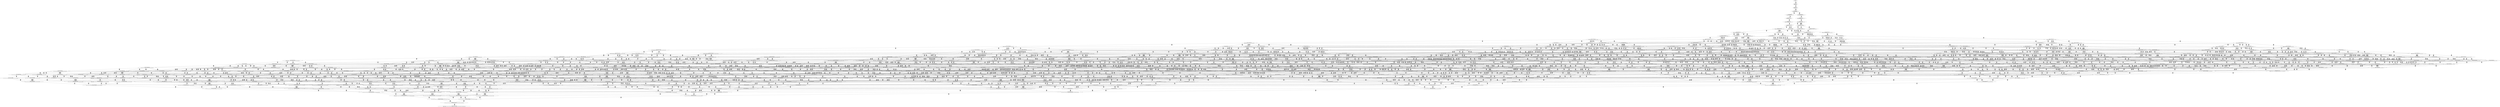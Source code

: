 digraph {
	S0[label="S0: [0, 0] [0, 0] \n{}{}"];
	S1[label="S1: [0, 0] [20, 26] \n{T0J0:20-26}{1}"];
	S2[label="S2: [20, 26] [67, 85] \n{T0J1:67-85}{1, 2}"];
	S3[label="S3: [50, 64] [67, 85] \n{T0J1:67-85, T0J2:50-64}{1, 2, 3}"];
	S4[label="S4: [67, 85] [126, 160] \n{T0J1:67-85, T0J3:126-160}{1, 2, 3, 4}"];
	S5[label="S5: [67, 85] [67, 85] \n{T0J1:67-85, T0J10:67-85}{1, 2, 3, 11}"];
	S6[label="S6: [68, 87] [126, 160] \n{T0J3:126-160, T0J6:68-87}{1, 2, 3, 4, 7}"];
	S7[label="S7: [67, 85] [143, 181] \n{T0J3:143-181}{1, 2, 3, 4, 11}"];
	S8[label="S8: [76, 97] [126, 160] \n{T0J3:126-160, T0J7:76-97}{1, 2, 3, 4, 7, 8}"];
	S9[label="S9: [68, 87] [143, 181] \n{T0J3:143-181, T0J6:68-87}{1, 2, 3, 4, 7, 11}"];
	S10[label="S10: [76, 118] [126, 181] \n{T0J3:126-181}{1, 2, 3, 4, 7, 8, 11}"];
	S11[label="S11: [112, 160] [126, 192] \n{T0J3:126-160}{1, 2, 3, 4, 7, 8, 9, 10}"];
	S12[label="S12: [90, 114] [126, 181] \n{T0J3:126-181, T0J11:90-114}{1, 2, 3, 4, 7, 8, 11, 12}"];
	S13[label="S13: [112, 181] [126, 213] \n{}{1, 2, 3, 4, 7, 8, 9, 10, 11}"];
	S14[label="S14: [109, 120] [126, 181] \n{T0J3:126-181, T0J12:109-120}{1, 2, 3, 4, 7, 8, 11, 12, 13}"];
	S15[label="S15: [126, 162] [142, 181] \n{T0J3:126-181, T0J15:142-162}{1, 2, 3, 4, 7, 8, 11, 12, 16}"];
	S16[label="S16: [126, 173] [136, 192] \n{T0J4:136-173}{1, 2, 3, 4, 5, 6, 7, 8, 9, 10}"];
	S17[label="S17: [126, 192] [195, 247] \n{T0J5:195-247}{1, 2, 3, 4, 5, 6, 7, 8, 9, 10}"];
	S18[label="S18: [126, 198] [126, 213] \n{}{1, 2, 3, 4, 7, 8, 9, 10, 11, 12}"];
	S19[label="S19: [152, 213] [226, 273] \n{T0J25:226-273}{1, 2, 3, 4, 7, 8, 9, 10, 11, 26}"];
	S20[label="S20: [126, 214] [136, 268] \n{}{1, 2, 3, 4, 5, 6, 7, 8, 9, 10, 11}"];
	S21[label="S21: [126, 204] [145, 215] \n{}{1, 2, 3, 4, 7, 8, 9, 10, 11, 12, 13}"];
	S22[label="S22: [126, 166] [145, 181] \n{T0J3:126-181, T0J9:145-166}{1, 2, 3, 4, 7, 8, 9, 10, 11, 12, 13}"];
	S23[label="S23: [136, 162] [142, 175] \n{T0J4:136-175}{1, 2, 3, 4, 5, 6, 7, 8, 11, 12, 16}"];
	S24[label="S24: [142, 162] [195, 249] \n{T0J5:195-249}{1, 2, 3, 4, 5, 6, 7, 8, 11, 12, 16}"];
	S25[label="S25: [126, 213] [162, 257] \n{}{1, 2, 3, 4, 7, 8, 9, 10, 11, 12, 16}"];
	S26[label="S26: [152, 213] [226, 273] \n{T0J25:226-273}{1, 2, 3, 4, 7, 8, 9, 10, 11, 12, 26}"];
	S27[label="S27: [126, 232] [136, 285] \n{}{1, 2, 3, 4, 5, 6, 7, 8, 9, 10, 11, 12}"];
	S28[label="S28: [152, 273] [226, 306] \n{T0J25:226-306}{1, 2, 3, 4, 5, 6, 7, 8, 9, 10, 11, 26}"];
	S29[label="S29: [195, 268] [258, 292] \n{T0J24:258-292}{1, 2, 3, 4, 5, 6, 7, 8, 9, 10, 11, 25}"];
	S30[label="S30: [134, 190] [145, 215] \n{T0J13:134-190}{1, 2, 3, 4, 7, 8, 9, 10, 11, 12, 13, 14}"];
	S31[label="S31: [145, 215] [162, 257] \n{}{1, 2, 3, 4, 7, 8, 9, 10, 11, 12, 13, 16}"];
	S32[label="S32: [152, 215] [226, 273] \n{T0J25:226-273}{1, 2, 3, 4, 7, 8, 9, 10, 11, 12, 13, 26}"];
	S33[label="S33: [154, 196] [162, 257] \n{T0J16:154-196}{1, 2, 3, 4, 7, 8, 9, 10, 11, 12, 16, 17}"];
	S34[label="S34: [126, 181] [162, 257] \n{T0J19:126-181}{1, 2, 3, 4, 7, 8, 9, 10, 11, 12, 16, 20}"];
	S35[label="S35: [162, 257] [226, 273] \n{T0J25:226-273}{1, 2, 3, 4, 7, 8, 9, 10, 11, 12, 16, 26}"];
	S36[label="S36: [136, 256] [145, 291] \n{}{1, 2, 3, 4, 5, 6, 7, 8, 9, 10, 11, 12, 13}"];
	S37[label="S37: [136, 285] [162, 300] \n{}{1, 2, 3, 4, 5, 6, 7, 8, 9, 10, 11, 12, 16}"];
	S38[label="S38: [142, 175] [172, 208] \n{T0J9:172-208}{1, 2, 3, 4, 5, 6, 7, 8, 9, 10, 11, 12, 16}"];
	S39[label="S39: [178, 249] [195, 257] \n{T0J5:195-249}{1, 2, 3, 4, 5, 6, 7, 8, 9, 10, 11, 12, 16}"];
	S40[label="S40: [152, 291] [226, 306] \n{}{1, 2, 3, 4, 5, 6, 7, 8, 9, 10, 11, 12, 26}"];
	S41[label="S41: [195, 286] [258, 292] \n{}{1, 2, 3, 4, 5, 6, 7, 8, 9, 10, 11, 12, 25}"];
	S42[label="S42: [226, 292] [258, 306] \n{T0J24:258-292, T0J25:226-306}{1, 2, 3, 4, 5, 6, 7, 8, 9, 10, 11, 25, 26}"];
	S43[label="S43: [145, 207] [155, 215] \n{T0J14:155-207}{1, 2, 3, 4, 7, 8, 9, 10, 11, 12, 13, 14, 15}"];
	S44[label="S44: [145, 215] [162, 257] \n{}{1, 2, 3, 4, 7, 8, 9, 10, 11, 12, 13, 14, 16}"];
	S45[label="S45: [152, 215] [226, 273] \n{T0J25:226-273}{1, 2, 3, 4, 7, 8, 9, 10, 11, 12, 13, 14, 26}"];
	S46[label="S46: [157, 204] [162, 257] \n{}{1, 2, 3, 4, 7, 8, 9, 10, 11, 12, 13, 16, 17}"];
	S47[label="S47: [145, 204] [162, 257] \n{}{1, 2, 3, 4, 7, 8, 9, 10, 11, 12, 13, 16, 20}"];
	S48[label="S48: [162, 257] [226, 273] \n{T0J25:226-273}{1, 2, 3, 4, 7, 8, 9, 10, 11, 12, 13, 16, 26}"];
	S49[label="S49: [162, 205] [174, 257] \n{T0J17:174-205}{1, 2, 3, 4, 7, 8, 9, 10, 11, 12, 16, 17, 18}"];
	S50[label="S50: [154, 196] [162, 257] \n{}{1, 2, 3, 4, 7, 8, 9, 10, 11, 12, 16, 17, 20}"];
	S51[label="S51: [162, 257] [226, 273] \n{T0J25:226-273}{1, 2, 3, 4, 7, 8, 9, 10, 11, 12, 16, 17, 26}"];
	S52[label="S52: [134, 190] [162, 257] \n{T0J20:134-190}{1, 2, 3, 4, 7, 8, 9, 10, 11, 12, 16, 20, 21}"];
	S53[label="S53: [162, 257] [226, 273] \n{T0J25:226-273}{1, 2, 3, 4, 7, 8, 9, 10, 11, 12, 16, 20, 26}"];
	S54[label="S54: [144, 266] [145, 291] \n{}{1, 2, 3, 4, 5, 6, 7, 8, 9, 10, 11, 12, 13, 14}"];
	S55[label="S55: [145, 300] [162, 322] \n{}{1, 2, 3, 4, 5, 6, 7, 8, 9, 10, 11, 12, 13, 16}"];
	S56[label="S56: [152, 306] [226, 315] \n{}{1, 2, 3, 4, 5, 6, 7, 8, 9, 10, 11, 12, 13, 26}"];
	S57[label="S57: [154, 300] [162, 301] \n{}{1, 2, 3, 4, 5, 6, 7, 8, 9, 10, 11, 12, 16, 17}"];
	S58[label="S58: [136, 286] [162, 300] \n{}{1, 2, 3, 4, 5, 6, 7, 8, 9, 10, 11, 12, 16, 20}"];
	S59[label="S59: [162, 306] [226, 356] \n{}{1, 2, 3, 4, 5, 6, 7, 8, 9, 10, 11, 12, 16, 26}"];
	S60[label="S60: [195, 292] [258, 310] \n{}{1, 2, 3, 4, 5, 6, 7, 8, 9, 10, 11, 12, 13, 25}"];
	S61[label="S61: [195, 292] [258, 352] \n{}{1, 2, 3, 4, 5, 6, 7, 8, 9, 10, 11, 12, 16, 25}"];
	S62[label="S62: [226, 306] [258, 310] \n{}{1, 2, 3, 4, 5, 6, 7, 8, 9, 10, 11, 12, 25, 26}"];
	S63[label="S63: [155, 215] [166, 257] \n{}{1, 2, 3, 4, 7, 8, 9, 10, 11, 12, 13, 14, 15, 16}"];
	S64[label="S64: [155, 215] [226, 273] \n{T0J25:226-273}{1, 2, 3, 4, 7, 8, 9, 10, 11, 12, 13, 14, 15, 26}"];
	S65[label="S65: [155, 215] [202, 239] \n{T0J26:202-239}{1, 2, 3, 4, 7, 8, 9, 10, 11, 12, 13, 14, 15, 27}"];
	S66[label="S66: [157, 196] [162, 257] \n{}{1, 2, 3, 4, 7, 8, 9, 10, 11, 12, 13, 14, 16, 17}"];
	S67[label="S67: [145, 190] [162, 257] \n{}{1, 2, 3, 4, 7, 8, 9, 10, 11, 12, 13, 14, 16, 20}"];
	S68[label="S68: [162, 257] [226, 273] \n{T0J25:226-273}{1, 2, 3, 4, 7, 8, 9, 10, 11, 12, 13, 14, 16, 26}"];
	S69[label="S69: [162, 205] [177, 257] \n{}{1, 2, 3, 4, 7, 8, 9, 10, 11, 12, 13, 16, 17, 18}"];
	S70[label="S70: [157, 204] [162, 257] \n{}{1, 2, 3, 4, 7, 8, 9, 10, 11, 12, 13, 16, 17, 20}"];
	S71[label="S71: [162, 257] [226, 273] \n{T0J25:226-273}{1, 2, 3, 4, 7, 8, 9, 10, 11, 12, 13, 16, 17, 26}"];
	S72[label="S72: [153, 204] [162, 257] \n{}{1, 2, 3, 4, 7, 8, 9, 10, 11, 12, 13, 16, 20, 21}"];
	S73[label="S73: [162, 257] [226, 273] \n{T0J25:226-273}{1, 2, 3, 4, 7, 8, 9, 10, 11, 12, 13, 16, 20, 26}"];
	S74[label="S74: [174, 244] [213, 257] \n{T0J18:213-244}{1, 2, 3, 4, 7, 8, 9, 10, 11, 12, 16, 17, 18, 19}"];
	S75[label="S75: [162, 205] [174, 257] \n{}{1, 2, 3, 4, 7, 8, 9, 10, 11, 12, 16, 17, 18, 20}"];
	S76[label="S76: [174, 257] [226, 273] \n{T0J25:226-273}{1, 2, 3, 4, 7, 8, 9, 10, 11, 12, 16, 17, 18, 26}"];
	S77[label="S77: [154, 196] [162, 257] \n{}{1, 2, 3, 4, 7, 8, 9, 10, 11, 12, 16, 17, 20, 21}"];
	S78[label="S78: [162, 257] [226, 273] \n{T0J25:226-273}{1, 2, 3, 4, 7, 8, 9, 10, 11, 12, 16, 17, 20, 26}"];
	S79[label="S79: [162, 257] [205, 269] \n{T0J21:205-269}{1, 2, 3, 4, 7, 8, 9, 10, 11, 12, 16, 20, 21, 22}"];
	S80[label="S80: [162, 257] [226, 273] \n{T0J25:226-273}{1, 2, 3, 4, 7, 8, 9, 10, 11, 12, 16, 20, 21, 26}"];
	S81[label="S81: [145, 291] [155, 294] \n{}{1, 2, 3, 4, 5, 6, 7, 8, 9, 10, 11, 12, 13, 14, 15}"];
	S82[label="S82: [145, 310] [162, 332] \n{}{1, 2, 3, 4, 5, 6, 7, 8, 9, 10, 11, 12, 13, 14, 16}"];
	S83[label="S83: [152, 315] [226, 316] \n{}{1, 2, 3, 4, 5, 6, 7, 8, 9, 10, 11, 12, 13, 14, 26}"];
	S84[label="S84: [157, 316] [162, 324] \n{}{1, 2, 3, 4, 5, 6, 7, 8, 9, 10, 11, 12, 13, 16, 17}"];
	S85[label="S85: [145, 301] [162, 322] \n{}{1, 2, 3, 4, 5, 6, 7, 8, 9, 10, 11, 12, 13, 16, 20}"];
	S86[label="S86: [162, 330] [226, 372] \n{}{1, 2, 3, 4, 5, 6, 7, 8, 9, 10, 11, 12, 13, 16, 26}"];
	S87[label="S87: [162, 301] [174, 325] \n{}{1, 2, 3, 4, 5, 6, 7, 8, 9, 10, 11, 12, 16, 17, 18}"];
	S88[label="S88: [154, 301] [162, 302] \n{}{1, 2, 3, 4, 5, 6, 7, 8, 9, 10, 11, 12, 16, 17, 20}"];
	S89[label="S89: [162, 322] [226, 356] \n{}{1, 2, 3, 4, 5, 6, 7, 8, 9, 10, 11, 12, 16, 17, 26}"];
	S90[label="S90: [144, 296] [162, 300] \n{}{1, 2, 3, 4, 5, 6, 7, 8, 9, 10, 11, 12, 16, 20, 21}"];
	S91[label="S91: [162, 307] [226, 379] \n{}{1, 2, 3, 4, 5, 6, 7, 8, 9, 10, 11, 12, 16, 20, 26}"];
	S92[label="S92: [195, 302] [258, 310] \n{}{1, 2, 3, 4, 5, 6, 7, 8, 9, 10, 11, 12, 13, 14, 25}"];
	S93[label="S93: [195, 316] [258, 358] \n{}{1, 2, 3, 4, 5, 6, 7, 8, 9, 10, 11, 12, 13, 16, 25}"];
	S94[label="S94: [226, 310] [258, 330] \n{}{1, 2, 3, 4, 5, 6, 7, 8, 9, 10, 11, 12, 13, 25, 26}"];
	S95[label="S95: [195, 308] [258, 352] \n{}{1, 2, 3, 4, 5, 6, 7, 8, 9, 10, 11, 12, 16, 17, 25}"];
	S96[label="S96: [195, 300] [258, 365] \n{}{1, 2, 3, 4, 5, 6, 7, 8, 9, 10, 11, 12, 16, 20, 25}"];
	S97[label="S97: [226, 310] [258, 372] \n{}{1, 2, 3, 4, 5, 6, 7, 8, 9, 10, 11, 12, 16, 25, 26}"];
	S98[label="S98: [162, 207] [167, 257] \n{}{1, 2, 3, 4, 7, 8, 9, 10, 11, 12, 13, 14, 15, 16, 17}"];
	S99[label="S99: [155, 207] [166, 257] \n{}{1, 2, 3, 4, 7, 8, 9, 10, 11, 12, 13, 14, 15, 16, 20}"];
	S100[label="S100: [166, 257] [226, 273] \n{T0J25:226-273}{1, 2, 3, 4, 7, 8, 9, 10, 11, 12, 13, 14, 15, 16, 26}"];
	S101[label="S101: [166, 239] [202, 257] \n{T0J26:202-239}{1, 2, 3, 4, 7, 8, 9, 10, 11, 12, 13, 14, 15, 16, 27}"];
	S102[label="S102: [202, 239] [226, 273] \n{T0J25:226-273, T0J26:202-239}{1, 2, 3, 4, 7, 8, 9, 10, 11, 12, 13, 14, 15, 26, 27}"];
	S103[label="S103: [162, 205] [177, 257] \n{}{1, 2, 3, 4, 7, 8, 9, 10, 11, 12, 13, 14, 16, 17, 18}"];
	S104[label="S104: [157, 196] [162, 257] \n{}{1, 2, 3, 4, 7, 8, 9, 10, 11, 12, 13, 14, 16, 17, 20}"];
	S105[label="S105: [162, 257] [226, 273] \n{T0J25:226-273}{1, 2, 3, 4, 7, 8, 9, 10, 11, 12, 13, 14, 16, 17, 26}"];
	S106[label="S106: [153, 190] [162, 257] \n{}{1, 2, 3, 4, 7, 8, 9, 10, 11, 12, 13, 14, 16, 20, 21}"];
	S107[label="S107: [162, 257] [226, 273] \n{T0J25:226-273}{1, 2, 3, 4, 7, 8, 9, 10, 11, 12, 13, 14, 16, 20, 26}"];
	S108[label="S108: [177, 244] [213, 257] \n{T0J18:213-244}{1, 2, 3, 4, 7, 8, 9, 10, 11, 12, 13, 16, 17, 18, 19}"];
	S109[label="S109: [162, 205] [177, 257] \n{}{1, 2, 3, 4, 7, 8, 9, 10, 11, 12, 13, 16, 17, 18, 20}"];
	S110[label="S110: [177, 257] [226, 273] \n{T0J25:226-273}{1, 2, 3, 4, 7, 8, 9, 10, 11, 12, 13, 16, 17, 18, 26}"];
	S111[label="S111: [162, 204] [165, 257] \n{}{1, 2, 3, 4, 7, 8, 9, 10, 11, 12, 13, 16, 17, 20, 21}"];
	S112[label="S112: [162, 257] [226, 273] \n{T0J25:226-273}{1, 2, 3, 4, 7, 8, 9, 10, 11, 12, 13, 16, 17, 20, 26}"];
	S113[label="S113: [162, 257] [205, 269] \n{T0J21:205-269}{1, 2, 3, 4, 7, 8, 9, 10, 11, 12, 13, 16, 20, 21, 22}"];
	S114[label="S114: [162, 257] [226, 273] \n{T0J25:226-273}{1, 2, 3, 4, 7, 8, 9, 10, 11, 12, 13, 16, 20, 21, 26}"];
	S115[label="S115: [174, 244] [213, 257] \n{T0J18:213-244}{1, 2, 3, 4, 7, 8, 9, 10, 11, 12, 16, 17, 18, 19, 20}"];
	S116[label="S116: [213, 257] [226, 273] \n{T0J18:213-244, T0J25:226-273}{1, 2, 3, 4, 7, 8, 9, 10, 11, 12, 16, 17, 18, 19, 26}"];
	S117[label="S117: [162, 205] [174, 257] \n{}{1, 2, 3, 4, 7, 8, 9, 10, 11, 12, 16, 17, 18, 20, 21}"];
	S118[label="S118: [174, 257] [226, 273] \n{T0J25:226-273}{1, 2, 3, 4, 7, 8, 9, 10, 11, 12, 16, 17, 18, 20, 26}"];
	S119[label="S119: [162, 257] [205, 269] \n{T0J21:205-269}{1, 2, 3, 4, 7, 8, 9, 10, 11, 12, 16, 17, 20, 21, 22}"];
	S120[label="S120: [162, 257] [226, 273] \n{T0J25:226-273}{1, 2, 3, 4, 7, 8, 9, 10, 11, 12, 16, 17, 20, 21, 26}"];
	S121[label="S121: [205, 243] [212, 269] \n{T0J21:205-269, T0J22:212-243}{1, 2, 3, 4, 7, 8, 9, 10, 11, 12, 16, 20, 21, 22, 23}"];
	S122[label="S122: [205, 269] [233, 273] \n{T0J21:205-269, T0J25:226-273}{1, 2, 3, 4, 7, 8, 9, 10, 11, 12, 16, 20, 21, 22, 26}"];
	S123[label="S123: [155, 332] [166, 357] \n{}{1, 2, 3, 4, 5, 6, 7, 8, 9, 10, 11, 12, 13, 14, 15, 16}"];
	S124[label="S124: [155, 316] [226, 342] \n{}{1, 2, 3, 4, 5, 6, 7, 8, 9, 10, 11, 12, 13, 14, 15, 26}"];
	S125[label="S125: [155, 272] [202, 302] \n{}{1, 2, 3, 4, 5, 6, 7, 8, 9, 10, 11, 12, 13, 14, 15, 27}"];
	S126[label="S126: [157, 325] [162, 332] \n{}{1, 2, 3, 4, 5, 6, 7, 8, 9, 10, 11, 12, 13, 14, 16, 17}"];
	S127[label="S127: [145, 311] [162, 332] \n{}{1, 2, 3, 4, 5, 6, 7, 8, 9, 10, 11, 12, 13, 14, 16, 20}"];
	S128[label="S128: [162, 340] [226, 375] \n{}{1, 2, 3, 4, 5, 6, 7, 8, 9, 10, 11, 12, 13, 14, 16, 26}"];
	S129[label="S129: [162, 325] [177, 334] \n{}{1, 2, 3, 4, 5, 6, 7, 8, 9, 10, 11, 12, 13, 16, 17, 18}"];
	S130[label="S130: [157, 317] [162, 325] \n{}{1, 2, 3, 4, 5, 6, 7, 8, 9, 10, 11, 12, 13, 16, 17, 20}"];
	S131[label="S131: [162, 346] [226, 372] \n{}{1, 2, 3, 4, 5, 6, 7, 8, 9, 10, 11, 12, 13, 16, 17, 26}"];
	S132[label="S132: [153, 311] [162, 322] \n{}{1, 2, 3, 4, 5, 6, 7, 8, 9, 10, 11, 12, 13, 16, 20, 21}"];
	S133[label="S133: [162, 334] [226, 394] \n{}{1, 2, 3, 4, 5, 6, 7, 8, 9, 10, 11, 12, 13, 16, 20, 26}"];
	S134[label="S134: [174, 325] [213, 365] \n{}{1, 2, 3, 4, 5, 6, 7, 8, 9, 10, 11, 12, 16, 17, 18, 19}"];
	S135[label="S135: [162, 302] [174, 326] \n{}{1, 2, 3, 4, 5, 6, 7, 8, 9, 10, 11, 12, 16, 17, 18, 20}"];
	S136[label="S136: [174, 334] [226, 356] \n{}{1, 2, 3, 4, 5, 6, 7, 8, 9, 10, 11, 12, 16, 17, 18, 26}"];
	S137[label="S137: [156, 302] [162, 312] \n{}{1, 2, 3, 4, 5, 6, 7, 8, 9, 10, 11, 12, 16, 17, 20, 21}"];
	S138[label="S138: [162, 325] [226, 394] \n{}{1, 2, 3, 4, 5, 6, 7, 8, 9, 10, 11, 12, 16, 17, 20, 26}"];
	S139[label="S139: [162, 300] [205, 385] \n{}{1, 2, 3, 4, 5, 6, 7, 8, 9, 10, 11, 12, 16, 20, 21, 22}"];
	S140[label="S140: [162, 319] [226, 389] \n{}{1, 2, 3, 4, 5, 6, 7, 8, 9, 10, 11, 12, 16, 20, 21, 26}"];
	S141[label="S141: [195, 310] [258, 329] \n{}{1, 2, 3, 4, 5, 6, 7, 8, 9, 10, 11, 12, 13, 14, 15, 25}"];
	S142[label="S142: [195, 326] [258, 368] \n{}{1, 2, 3, 4, 5, 6, 7, 8, 9, 10, 11, 12, 13, 14, 16, 25}"];
	S143[label="S143: [226, 320] [258, 330] \n{}{1, 2, 3, 4, 5, 6, 7, 8, 9, 10, 11, 12, 13, 14, 25, 26}"];
	S144[label="S144: [195, 332] [258, 358] \n{}{1, 2, 3, 4, 5, 6, 7, 8, 9, 10, 11, 12, 13, 16, 17, 25}"];
	S145[label="S145: [195, 324] [258, 380] \n{}{1, 2, 3, 4, 5, 6, 7, 8, 9, 10, 11, 12, 13, 16, 20, 25}"];
	S146[label="S146: [226, 334] [258, 375] \n{}{1, 2, 3, 4, 5, 6, 7, 8, 9, 10, 11, 12, 13, 16, 25, 26}"];
	S147[label="S147: [195, 333] [258, 352] \n{}{1, 2, 3, 4, 5, 6, 7, 8, 9, 10, 11, 12, 16, 17, 18, 25}"];
	S148[label="S148: [195, 316] [258, 380] \n{}{1, 2, 3, 4, 5, 6, 7, 8, 9, 10, 11, 12, 16, 17, 20, 25}"];
	S149[label="S149: [226, 325] [258, 372] \n{}{1, 2, 3, 4, 5, 6, 7, 8, 9, 10, 11, 12, 16, 17, 25, 26}"];
	S150[label="S150: [195, 310] [258, 375] \n{}{1, 2, 3, 4, 5, 6, 7, 8, 9, 10, 11, 12, 16, 20, 21, 25}"];
	S151[label="S151: [226, 379] [258, 393] \n{}{1, 2, 3, 4, 5, 6, 7, 8, 9, 10, 11, 12, 16, 20, 25, 26}"];
	S152[label="S152: [167, 207] [182, 257] \n{}{1, 2, 3, 4, 7, 8, 9, 10, 11, 12, 13, 14, 15, 16, 17, 18}"];
	S153[label="S153: [162, 207] [167, 257] \n{}{1, 2, 3, 4, 7, 8, 9, 10, 11, 12, 13, 14, 15, 16, 17, 20}"];
	S154[label="S154: [167, 257] [226, 273] \n{T0J25:226-273}{1, 2, 3, 4, 7, 8, 9, 10, 11, 12, 13, 14, 15, 16, 17, 26}"];
	S155[label="S155: [167, 239] [202, 257] \n{T0J26:202-239}{1, 2, 3, 4, 7, 8, 9, 10, 11, 12, 13, 14, 15, 16, 17, 27}"];
	S156[label="S156: [162, 207] [166, 257] \n{}{1, 2, 3, 4, 7, 8, 9, 10, 11, 12, 13, 14, 15, 16, 20, 21}"];
	S157[label="S157: [166, 257] [226, 273] \n{T0J25:226-273}{1, 2, 3, 4, 7, 8, 9, 10, 11, 12, 13, 14, 15, 16, 20, 26}"];
	S158[label="S158: [166, 239] [202, 257] \n{T0J26:202-239}{1, 2, 3, 4, 7, 8, 9, 10, 11, 12, 13, 14, 15, 16, 20, 27}"];
	S159[label="S159: [202, 257] [226, 273] \n{T0J25:226-273, T0J26:202-239}{1, 2, 3, 4, 7, 8, 9, 10, 11, 12, 13, 14, 15, 16, 26, 27}"];
	S160[label="S160: [177, 244] [213, 257] \n{T0J18:213-244}{1, 2, 3, 4, 7, 8, 9, 10, 11, 12, 13, 14, 16, 17, 18, 19}"];
	S161[label="S161: [162, 205] [177, 257] \n{}{1, 2, 3, 4, 7, 8, 9, 10, 11, 12, 13, 14, 16, 17, 18, 20}"];
	S162[label="S162: [177, 257] [226, 273] \n{T0J25:226-273}{1, 2, 3, 4, 7, 8, 9, 10, 11, 12, 13, 14, 16, 17, 18, 26}"];
	S163[label="S163: [162, 196] [165, 257] \n{}{1, 2, 3, 4, 7, 8, 9, 10, 11, 12, 13, 14, 16, 17, 20, 21}"];
	S164[label="S164: [162, 257] [226, 273] \n{T0J25:226-273}{1, 2, 3, 4, 7, 8, 9, 10, 11, 12, 13, 14, 16, 17, 20, 26}"];
	S165[label="S165: [162, 257] [205, 269] \n{T0J21:205-269}{1, 2, 3, 4, 7, 8, 9, 10, 11, 12, 13, 14, 16, 20, 21, 22}"];
	S166[label="S166: [162, 257] [226, 273] \n{T0J25:226-273}{1, 2, 3, 4, 7, 8, 9, 10, 11, 12, 13, 14, 16, 20, 21, 26}"];
	S167[label="S167: [177, 244] [213, 257] \n{T0J18:213-244}{1, 2, 3, 4, 7, 8, 9, 10, 11, 12, 13, 16, 17, 18, 19, 20}"];
	S168[label="S168: [213, 257] [228, 273] \n{T0J18:213-244, T0J25:226-273}{1, 2, 3, 4, 7, 8, 9, 10, 11, 12, 13, 16, 17, 18, 19, 26}"];
	S169[label="S169: [165, 205] [177, 257] \n{}{1, 2, 3, 4, 7, 8, 9, 10, 11, 12, 13, 16, 17, 18, 20, 21}"];
	S170[label="S170: [177, 257] [226, 273] \n{T0J25:226-273}{1, 2, 3, 4, 7, 8, 9, 10, 11, 12, 13, 16, 17, 18, 20, 26}"];
	S171[label="S171: [165, 257] [205, 269] \n{T0J21:205-269}{1, 2, 3, 4, 7, 8, 9, 10, 11, 12, 13, 16, 17, 20, 21, 22}"];
	S172[label="S172: [165, 257] [226, 273] \n{T0J25:226-273}{1, 2, 3, 4, 7, 8, 9, 10, 11, 12, 13, 16, 17, 20, 21, 26}"];
	S173[label="S173: [205, 243] [212, 269] \n{T0J21:205-269, T0J22:212-243}{1, 2, 3, 4, 7, 8, 9, 10, 11, 12, 13, 16, 20, 21, 22, 23}"];
	S174[label="S174: [205, 269] [233, 273] \n{T0J21:205-269, T0J25:226-273}{1, 2, 3, 4, 7, 8, 9, 10, 11, 12, 13, 16, 20, 21, 22, 26}"];
	S175[label="S175: [174, 244] [213, 257] \n{T0J18:213-244}{1, 2, 3, 4, 7, 8, 9, 10, 11, 12, 16, 17, 18, 19, 20, 21}"];
	S176[label="S176: [213, 257] [226, 273] \n{T0J18:213-244, T0J25:226-273}{1, 2, 3, 4, 7, 8, 9, 10, 11, 12, 16, 17, 18, 19, 20, 26}"];
	S177[label="S177: [174, 257] [205, 269] \n{T0J21:205-269}{1, 2, 3, 4, 7, 8, 9, 10, 11, 12, 16, 17, 18, 20, 21, 22}"];
	S178[label="S178: [174, 257] [226, 273] \n{T0J25:226-273}{1, 2, 3, 4, 7, 8, 9, 10, 11, 12, 16, 17, 18, 20, 21, 26}"];
	S179[label="S179: [205, 243] [212, 269] \n{T0J21:205-269, T0J22:212-243}{1, 2, 3, 4, 7, 8, 9, 10, 11, 12, 16, 17, 20, 21, 22, 23}"];
	S180[label="S180: [205, 269] [233, 273] \n{T0J21:205-269, T0J25:226-273}{1, 2, 3, 4, 7, 8, 9, 10, 11, 12, 16, 17, 20, 21, 22, 26}"];
	S181[label="S181: [162, 348] [167, 357] \n{}{1, 2, 3, 4, 5, 6, 7, 8, 9, 10, 11, 12, 13, 14, 15, 16, 17}"];
	S182[label="S182: [155, 333] [166, 357] \n{}{1, 2, 3, 4, 5, 6, 7, 8, 9, 10, 11, 12, 13, 14, 15, 16, 20}"];
	S183[label="S183: [166, 367] [226, 382] \n{}{1, 2, 3, 4, 5, 6, 7, 8, 9, 10, 11, 12, 13, 14, 15, 16, 26}"];
	S184[label="S184: [166, 302] [202, 357] \n{}{1, 2, 3, 4, 5, 6, 7, 8, 9, 10, 11, 12, 13, 14, 15, 16, 27}"];
	S185[label="S185: [202, 302] [226, 342] \n{}{1, 2, 3, 4, 5, 6, 7, 8, 9, 10, 11, 12, 13, 14, 15, 26, 27}"];
	S186[label="S186: [162, 334] [177, 335] \n{}{1, 2, 3, 4, 5, 6, 7, 8, 9, 10, 11, 12, 13, 14, 16, 17, 18}"];
	S187[label="S187: [157, 325] [162, 332] \n{}{1, 2, 3, 4, 5, 6, 7, 8, 9, 10, 11, 12, 13, 14, 16, 17, 20}"];
	S188[label="S188: [162, 356] [226, 375] \n{}{1, 2, 3, 4, 5, 6, 7, 8, 9, 10, 11, 12, 13, 14, 16, 17, 26}"];
	S189[label="S189: [153, 321] [162, 332] \n{}{1, 2, 3, 4, 5, 6, 7, 8, 9, 10, 11, 12, 13, 14, 16, 20, 21}"];
	S190[label="S190: [162, 344] [226, 402] \n{}{1, 2, 3, 4, 5, 6, 7, 8, 9, 10, 11, 12, 13, 14, 16, 20, 26}"];
	S191[label="S191: [177, 349] [213, 373] \n{}{1, 2, 3, 4, 5, 6, 7, 8, 9, 10, 11, 12, 13, 16, 17, 18, 19}"];
	S192[label="S192: [162, 326] [177, 334] \n{}{1, 2, 3, 4, 5, 6, 7, 8, 9, 10, 11, 12, 13, 16, 17, 18, 20}"];
	S193[label="S193: [177, 356] [226, 372] \n{}{1, 2, 3, 4, 5, 6, 7, 8, 9, 10, 11, 12, 13, 16, 17, 18, 26}"];
	S194[label="S194: [162, 322] [165, 326] \n{}{1, 2, 3, 4, 5, 6, 7, 8, 9, 10, 11, 12, 13, 16, 17, 20, 21}"];
	S195[label="S195: [162, 349] [226, 402] \n{}{1, 2, 3, 4, 5, 6, 7, 8, 9, 10, 11, 12, 13, 16, 17, 20, 26}"];
	S196[label="S196: [162, 324] [205, 398] \n{}{1, 2, 3, 4, 5, 6, 7, 8, 9, 10, 11, 12, 13, 16, 20, 21, 22}"];
	S197[label="S197: [162, 343] [226, 402] \n{}{1, 2, 3, 4, 5, 6, 7, 8, 9, 10, 11, 12, 13, 16, 20, 21, 26}"];
	S198[label="S198: [174, 326] [213, 366] \n{}{1, 2, 3, 4, 5, 6, 7, 8, 9, 10, 11, 12, 16, 17, 18, 19, 20}"];
	S199[label="S199: [213, 356] [226, 373] \n{}{1, 2, 3, 4, 5, 6, 7, 8, 9, 10, 11, 12, 16, 17, 18, 19, 26}"];
	S200[label="S200: [226, 273] [282, 344] \n{T0J5:282-344}{1, 2, 3, 4, 5, 6, 7, 8, 9, 10, 11, 12, 16, 17, 18, 19, 26}"];
	S201[label="S201: [162, 312] [174, 327] \n{}{1, 2, 3, 4, 5, 6, 7, 8, 9, 10, 11, 12, 16, 17, 18, 20, 21}"];
	S202[label="S202: [174, 334] [226, 395] \n{}{1, 2, 3, 4, 5, 6, 7, 8, 9, 10, 11, 12, 16, 17, 18, 20, 26}"];
	S203[label="S203: [162, 316] [205, 391] \n{}{1, 2, 3, 4, 5, 6, 7, 8, 9, 10, 11, 12, 16, 17, 20, 21, 22}"];
	S204[label="S204: [162, 325] [226, 395] \n{}{1, 2, 3, 4, 5, 6, 7, 8, 9, 10, 11, 12, 16, 17, 20, 21, 26}"];
	S205[label="S205: [205, 363] [212, 385] \n{}{1, 2, 3, 4, 5, 6, 7, 8, 9, 10, 11, 12, 16, 20, 21, 22, 23}"];
	S206[label="S206: [212, 269] [274, 330] \n{T0J5:274-330}{1, 2, 3, 4, 5, 6, 7, 8, 9, 10, 11, 12, 16, 20, 21, 22, 23}"];
	S207[label="S207: [205, 389] [233, 398] \n{}{1, 2, 3, 4, 5, 6, 7, 8, 9, 10, 11, 12, 16, 20, 21, 22, 26}"];
	S208[label="S208: [195, 353] [258, 376] \n{}{1, 2, 3, 4, 5, 6, 7, 8, 9, 10, 11, 12, 13, 14, 15, 16, 25}"];
	S209[label="S209: [226, 330] [258, 347] \n{}{1, 2, 3, 4, 5, 6, 7, 8, 9, 10, 11, 12, 13, 14, 15, 25, 26}"];
	S210[label="S210: [202, 292] [258, 329] \n{}{1, 2, 3, 4, 5, 6, 7, 8, 9, 10, 11, 12, 13, 14, 15, 25, 27}"];
	S211[label="S211: [195, 342] [258, 368] \n{}{1, 2, 3, 4, 5, 6, 7, 8, 9, 10, 11, 12, 13, 14, 16, 17, 25}"];
	S212[label="S212: [195, 334] [258, 388] \n{}{1, 2, 3, 4, 5, 6, 7, 8, 9, 10, 11, 12, 13, 14, 16, 20, 25}"];
	S213[label="S213: [226, 344] [258, 375] \n{}{1, 2, 3, 4, 5, 6, 7, 8, 9, 10, 11, 12, 13, 14, 16, 25, 26}"];
	S214[label="S214: [195, 352] [258, 358] \n{}{1, 2, 3, 4, 5, 6, 7, 8, 9, 10, 11, 12, 13, 16, 17, 18, 25}"];
	S215[label="S215: [195, 340] [258, 388] \n{}{1, 2, 3, 4, 5, 6, 7, 8, 9, 10, 11, 12, 13, 16, 17, 20, 25}"];
	S216[label="S216: [226, 349] [258, 375] \n{}{1, 2, 3, 4, 5, 6, 7, 8, 9, 10, 11, 12, 13, 16, 17, 25, 26}"];
	S217[label="S217: [195, 334] [258, 388] \n{}{1, 2, 3, 4, 5, 6, 7, 8, 9, 10, 11, 12, 13, 16, 20, 21, 25}"];
	S218[label="S218: [226, 393] [258, 403] \n{}{1, 2, 3, 4, 5, 6, 7, 8, 9, 10, 11, 12, 13, 16, 20, 25, 26}"];
	S219[label="S219: [213, 352] [258, 373] \n{}{1, 2, 3, 4, 5, 6, 7, 8, 9, 10, 11, 12, 16, 17, 18, 19, 25}"];
	S220[label="S220: [213, 276] [263, 365] \n{T0J27:263-276}{1, 2, 3, 4, 5, 6, 7, 8, 9, 10, 11, 12, 16, 17, 18, 19, 28}"];
	S221[label="S221: [195, 334] [258, 381] \n{}{1, 2, 3, 4, 5, 6, 7, 8, 9, 10, 11, 12, 16, 17, 18, 20, 25}"];
	S222[label="S222: [226, 334] [258, 372] \n{}{1, 2, 3, 4, 5, 6, 7, 8, 9, 10, 11, 12, 16, 17, 18, 25, 26}"];
	S223[label="S223: [195, 325] [258, 381] \n{}{1, 2, 3, 4, 5, 6, 7, 8, 9, 10, 11, 12, 16, 17, 20, 21, 25}"];
	S224[label="S224: [226, 388] [258, 402] \n{}{1, 2, 3, 4, 5, 6, 7, 8, 9, 10, 11, 12, 16, 17, 20, 25, 26}"];
	S225[label="S225: [205, 379] [258, 398] \n{}{1, 2, 3, 4, 5, 6, 7, 8, 9, 10, 11, 12, 16, 20, 21, 22, 25}"];
	S226[label="S226: [226, 388] [258, 402] \n{}{1, 2, 3, 4, 5, 6, 7, 8, 9, 10, 11, 12, 16, 20, 21, 25, 26}"];
	S227[label="S227: [258, 386] [319, 393] \n{T0J29:319-386}{1, 2, 3, 4, 5, 6, 7, 8, 9, 10, 11, 12, 16, 20, 25, 26, 30}"];
	S228[label="S228: [182, 244] [213, 257] \n{T0J18:213-244}{1, 2, 3, 4, 7, 8, 9, 10, 11, 12, 13, 14, 15, 16, 17, 18, 19}"];
	S229[label="S229: [167, 207] [182, 257] \n{}{1, 2, 3, 4, 7, 8, 9, 10, 11, 12, 13, 14, 15, 16, 17, 18, 20}"];
	S230[label="S230: [182, 257] [226, 273] \n{T0J25:226-273}{1, 2, 3, 4, 7, 8, 9, 10, 11, 12, 13, 14, 15, 16, 17, 18, 26}"];
	S231[label="S231: [182, 239] [202, 257] \n{T0J26:202-239}{1, 2, 3, 4, 7, 8, 9, 10, 11, 12, 13, 14, 15, 16, 17, 18, 27}"];
	S232[label="S232: [165, 207] [170, 257] \n{}{1, 2, 3, 4, 7, 8, 9, 10, 11, 12, 13, 14, 15, 16, 17, 20, 21}"];
	S233[label="S233: [167, 257] [226, 273] \n{T0J25:226-273}{1, 2, 3, 4, 7, 8, 9, 10, 11, 12, 13, 14, 15, 16, 17, 20, 26}"];
	S234[label="S234: [167, 239] [202, 257] \n{T0J26:202-239}{1, 2, 3, 4, 7, 8, 9, 10, 11, 12, 13, 14, 15, 16, 17, 20, 27}"];
	S235[label="S235: [202, 257] [226, 273] \n{T0J25:226-273, T0J26:202-239}{1, 2, 3, 4, 7, 8, 9, 10, 11, 12, 13, 14, 15, 16, 17, 26, 27}"];
	S236[label="S236: [166, 257] [205, 269] \n{T0J21:205-269}{1, 2, 3, 4, 7, 8, 9, 10, 11, 12, 13, 14, 15, 16, 20, 21, 22}"];
	S237[label="S237: [166, 257] [226, 273] \n{T0J25:226-273}{1, 2, 3, 4, 7, 8, 9, 10, 11, 12, 13, 14, 15, 16, 20, 21, 26}"];
	S238[label="S238: [166, 239] [202, 257] \n{T0J26:202-239}{1, 2, 3, 4, 7, 8, 9, 10, 11, 12, 13, 14, 15, 16, 20, 21, 27}"];
	S239[label="S239: [202, 257] [226, 273] \n{T0J25:226-273, T0J26:202-239}{1, 2, 3, 4, 7, 8, 9, 10, 11, 12, 13, 14, 15, 16, 20, 26, 27}"];
	S240[label="S240: [177, 244] [213, 257] \n{T0J18:213-244}{1, 2, 3, 4, 7, 8, 9, 10, 11, 12, 13, 14, 16, 17, 18, 19, 20}"];
	S241[label="S241: [213, 257] [228, 273] \n{T0J18:213-244, T0J25:226-273}{1, 2, 3, 4, 7, 8, 9, 10, 11, 12, 13, 14, 16, 17, 18, 19, 26}"];
	S242[label="S242: [165, 205] [177, 257] \n{}{1, 2, 3, 4, 7, 8, 9, 10, 11, 12, 13, 14, 16, 17, 18, 20, 21}"];
	S243[label="S243: [177, 257] [226, 273] \n{T0J25:226-273}{1, 2, 3, 4, 7, 8, 9, 10, 11, 12, 13, 14, 16, 17, 18, 20, 26}"];
	S244[label="S244: [165, 257] [205, 269] \n{T0J21:205-269}{1, 2, 3, 4, 7, 8, 9, 10, 11, 12, 13, 14, 16, 17, 20, 21, 22}"];
	S245[label="S245: [165, 257] [226, 273] \n{T0J25:226-273}{1, 2, 3, 4, 7, 8, 9, 10, 11, 12, 13, 14, 16, 17, 20, 21, 26}"];
	S246[label="S246: [205, 243] [212, 269] \n{T0J21:205-269, T0J22:212-243}{1, 2, 3, 4, 7, 8, 9, 10, 11, 12, 13, 14, 16, 20, 21, 22, 23}"];
	S247[label="S247: [205, 269] [233, 273] \n{T0J21:205-269, T0J25:226-273}{1, 2, 3, 4, 7, 8, 9, 10, 11, 12, 13, 14, 16, 20, 21, 22, 26}"];
	S248[label="S248: [177, 244] [213, 257] \n{T0J18:213-244}{1, 2, 3, 4, 7, 8, 9, 10, 11, 12, 13, 16, 17, 18, 19, 20, 21}"];
	S249[label="S249: [213, 257] [228, 273] \n{T0J18:213-244, T0J25:226-273}{1, 2, 3, 4, 7, 8, 9, 10, 11, 12, 13, 16, 17, 18, 19, 20, 26}"];
	S250[label="S250: [177, 257] [205, 269] \n{T0J21:205-269}{1, 2, 3, 4, 7, 8, 9, 10, 11, 12, 13, 16, 17, 18, 20, 21, 22}"];
	S251[label="S251: [177, 257] [226, 273] \n{T0J25:226-273}{1, 2, 3, 4, 7, 8, 9, 10, 11, 12, 13, 16, 17, 18, 20, 21, 26}"];
	S252[label="S252: [205, 243] [215, 269] \n{T0J21:205-269, T0J22:215-243}{1, 2, 3, 4, 7, 8, 9, 10, 11, 12, 13, 16, 17, 20, 21, 22, 23}"];
	S253[label="S253: [205, 269] [236, 273] \n{T0J21:205-269, T0J25:226-273}{1, 2, 3, 4, 7, 8, 9, 10, 11, 12, 13, 16, 17, 20, 21, 22, 26}"];
	S254[label="S254: [205, 257] [225, 269] \n{T0J18:213-244, T0J21:205-269}{1, 2, 3, 4, 7, 8, 9, 10, 11, 12, 16, 17, 18, 19, 20, 21, 22}"];
	S255[label="S255: [213, 257] [226, 273] \n{T0J18:213-244, T0J25:226-273}{1, 2, 3, 4, 7, 8, 9, 10, 11, 12, 16, 17, 18, 19, 20, 21, 26}"];
	S256[label="S256: [205, 243] [224, 269] \n{T0J21:205-269, T0J22:224-243}{1, 2, 3, 4, 7, 8, 9, 10, 11, 12, 16, 17, 18, 20, 21, 22, 23}"];
	S257[label="S257: [205, 269] [245, 273] \n{T0J21:205-269, T0J25:226-273}{1, 2, 3, 4, 7, 8, 9, 10, 11, 12, 16, 17, 18, 20, 21, 22, 26}"];
	S258[label="S258: [167, 357] [182, 373] \n{}{1, 2, 3, 4, 5, 6, 7, 8, 9, 10, 11, 12, 13, 14, 15, 16, 17, 18}"];
	S259[label="S259: [162, 349] [167, 357] \n{}{1, 2, 3, 4, 5, 6, 7, 8, 9, 10, 11, 12, 13, 14, 15, 16, 17, 20}"];
	S260[label="S260: [167, 382] [226, 383] \n{}{1, 2, 3, 4, 5, 6, 7, 8, 9, 10, 11, 12, 13, 14, 15, 16, 17, 26}"];
	S261[label="S261: [167, 318] [202, 357] \n{}{1, 2, 3, 4, 5, 6, 7, 8, 9, 10, 11, 12, 13, 14, 15, 16, 17, 27}"];
	S262[label="S262: [162, 343] [166, 357] \n{}{1, 2, 3, 4, 5, 6, 7, 8, 9, 10, 11, 12, 13, 14, 15, 16, 20, 21}"];
	S263[label="S263: [166, 371] [226, 426] \n{}{1, 2, 3, 4, 5, 6, 7, 8, 9, 10, 11, 12, 13, 14, 15, 16, 20, 26}"];
	S264[label="S264: [166, 315] [202, 357] \n{}{1, 2, 3, 4, 5, 6, 7, 8, 9, 10, 11, 12, 13, 14, 15, 16, 20, 27}"];
	S265[label="S265: [202, 342] [226, 382] \n{}{1, 2, 3, 4, 5, 6, 7, 8, 9, 10, 11, 12, 13, 14, 15, 16, 26, 27}"];
	S266[label="S266: [177, 359] [213, 373] \n{}{1, 2, 3, 4, 5, 6, 7, 8, 9, 10, 11, 12, 13, 14, 16, 17, 18, 19}"];
	S267[label="S267: [162, 334] [177, 336] \n{}{1, 2, 3, 4, 5, 6, 7, 8, 9, 10, 11, 12, 13, 14, 16, 17, 18, 20}"];
	S268[label="S268: [177, 366] [226, 375] \n{}{1, 2, 3, 4, 5, 6, 7, 8, 9, 10, 11, 12, 13, 14, 16, 17, 18, 26}"];
	S269[label="S269: [162, 326] [165, 332] \n{}{1, 2, 3, 4, 5, 6, 7, 8, 9, 10, 11, 12, 13, 14, 16, 17, 20, 21}"];
	S270[label="S270: [162, 359] [226, 402] \n{}{1, 2, 3, 4, 5, 6, 7, 8, 9, 10, 11, 12, 13, 14, 16, 17, 20, 26}"];
	S271[label="S271: [162, 334] [205, 398] \n{}{1, 2, 3, 4, 5, 6, 7, 8, 9, 10, 11, 12, 13, 14, 16, 20, 21, 22}"];
	S272[label="S272: [162, 353] [226, 402] \n{}{1, 2, 3, 4, 5, 6, 7, 8, 9, 10, 11, 12, 13, 14, 16, 20, 21, 26}"];
	S273[label="S273: [177, 350] [213, 373] \n{}{1, 2, 3, 4, 5, 6, 7, 8, 9, 10, 11, 12, 13, 16, 17, 18, 19, 20}"];
	S274[label="S274: [213, 373] [228, 380] \n{}{1, 2, 3, 4, 5, 6, 7, 8, 9, 10, 11, 12, 13, 16, 17, 18, 19, 26}"];
	S275[label="S275: [228, 273] [282, 344] \n{T0J5:282-344}{1, 2, 3, 4, 5, 6, 7, 8, 9, 10, 11, 12, 13, 16, 17, 18, 19, 26}"];
	S276[label="S276: [165, 327] [177, 336] \n{}{1, 2, 3, 4, 5, 6, 7, 8, 9, 10, 11, 12, 13, 16, 17, 18, 20, 21}"];
	S277[label="S277: [177, 358] [226, 402] \n{}{1, 2, 3, 4, 5, 6, 7, 8, 9, 10, 11, 12, 13, 16, 17, 18, 20, 26}"];
	S278[label="S278: [165, 340] [205, 398] \n{}{1, 2, 3, 4, 5, 6, 7, 8, 9, 10, 11, 12, 13, 16, 17, 20, 21, 22}"];
	S279[label="S279: [165, 349] [226, 402] \n{}{1, 2, 3, 4, 5, 6, 7, 8, 9, 10, 11, 12, 13, 16, 17, 20, 21, 26}"];
	S280[label="S280: [205, 385] [212, 398] \n{}{1, 2, 3, 4, 5, 6, 7, 8, 9, 10, 11, 12, 13, 16, 20, 21, 22, 23}"];
	S281[label="S281: [212, 269] [274, 330] \n{T0J5:274-330}{1, 2, 3, 4, 5, 6, 7, 8, 9, 10, 11, 12, 13, 16, 20, 21, 22, 23}"];
	S282[label="S282: [205, 398] [233, 413] \n{}{1, 2, 3, 4, 5, 6, 7, 8, 9, 10, 11, 12, 13, 16, 20, 21, 22, 26}"];
	S283[label="S283: [174, 327] [213, 373] \n{}{1, 2, 3, 4, 5, 6, 7, 8, 9, 10, 11, 12, 16, 17, 18, 19, 20, 21}"];
	S284[label="S284: [213, 373] [226, 402] \n{}{1, 2, 3, 4, 5, 6, 7, 8, 9, 10, 11, 12, 16, 17, 18, 19, 20, 26}"];
	S285[label="S285: [226, 273] [282, 344] \n{T0J5:282-344}{1, 2, 3, 4, 5, 6, 7, 8, 9, 10, 11, 12, 16, 17, 18, 19, 20, 26}"];
	S286[label="S286: [174, 334] [205, 398] \n{}{1, 2, 3, 4, 5, 6, 7, 8, 9, 10, 11, 12, 16, 17, 18, 20, 21, 22}"];
	S287[label="S287: [174, 334] [226, 402] \n{}{1, 2, 3, 4, 5, 6, 7, 8, 9, 10, 11, 12, 16, 17, 18, 20, 21, 26}"];
	S288[label="S288: [205, 372] [212, 391] \n{}{1, 2, 3, 4, 5, 6, 7, 8, 9, 10, 11, 12, 16, 17, 20, 21, 22, 23}"];
	S289[label="S289: [212, 269] [274, 330] \n{T0J5:274-330}{1, 2, 3, 4, 5, 6, 7, 8, 9, 10, 11, 12, 16, 17, 20, 21, 22, 23}"];
	S290[label="S290: [205, 395] [233, 402] \n{}{1, 2, 3, 4, 5, 6, 7, 8, 9, 10, 11, 12, 16, 17, 20, 21, 22, 26}"];
	S291[label="S291: [195, 369] [258, 376] \n{}{1, 2, 3, 4, 5, 6, 7, 8, 9, 10, 11, 12, 13, 14, 15, 16, 17, 25}"];
	S292[label="S292: [195, 361] [258, 412] \n{}{1, 2, 3, 4, 5, 6, 7, 8, 9, 10, 11, 12, 13, 14, 15, 16, 20, 25}"];
	S293[label="S293: [226, 371] [258, 396] \n{}{1, 2, 3, 4, 5, 6, 7, 8, 9, 10, 11, 12, 13, 14, 15, 16, 25, 26}"];
	S294[label="S294: [202, 329] [258, 376] \n{}{1, 2, 3, 4, 5, 6, 7, 8, 9, 10, 11, 12, 13, 14, 15, 16, 25, 27}"];
	S295[label="S295: [226, 306] [265, 342] \n{}{1, 2, 3, 4, 5, 6, 7, 8, 9, 10, 11, 12, 13, 14, 15, 25, 26, 27}"];
	S296[label="S296: [195, 358] [258, 368] \n{}{1, 2, 3, 4, 5, 6, 7, 8, 9, 10, 11, 12, 13, 14, 16, 17, 18, 25}"];
	S297[label="S297: [195, 350] [258, 388] \n{}{1, 2, 3, 4, 5, 6, 7, 8, 9, 10, 11, 12, 13, 14, 16, 17, 20, 25}"];
	S298[label="S298: [226, 359] [258, 375] \n{}{1, 2, 3, 4, 5, 6, 7, 8, 9, 10, 11, 12, 13, 14, 16, 17, 25, 26}"];
	S299[label="S299: [195, 344] [258, 388] \n{}{1, 2, 3, 4, 5, 6, 7, 8, 9, 10, 11, 12, 13, 14, 16, 20, 21, 25}"];
	S300[label="S300: [226, 403] [258, 403] \n{}{1, 2, 3, 4, 5, 6, 7, 8, 9, 10, 11, 12, 13, 14, 16, 20, 25, 26}"];
	S301[label="S301: [213, 373] [258, 376] \n{}{1, 2, 3, 4, 5, 6, 7, 8, 9, 10, 11, 12, 13, 16, 17, 18, 19, 25}"];
	S302[label="S302: [213, 300] [263, 373] \n{}{1, 2, 3, 4, 5, 6, 7, 8, 9, 10, 11, 12, 13, 16, 17, 18, 19, 28}"];
	S303[label="S303: [195, 358] [258, 388] \n{}{1, 2, 3, 4, 5, 6, 7, 8, 9, 10, 11, 12, 13, 16, 17, 18, 20, 25}"];
	S304[label="S304: [226, 358] [258, 375] \n{}{1, 2, 3, 4, 5, 6, 7, 8, 9, 10, 11, 12, 13, 16, 17, 18, 25, 26}"];
	S305[label="S305: [195, 349] [258, 388] \n{}{1, 2, 3, 4, 5, 6, 7, 8, 9, 10, 11, 12, 13, 16, 17, 20, 21, 25}"];
	S306[label="S306: [226, 402] [258, 412] \n{}{1, 2, 3, 4, 5, 6, 7, 8, 9, 10, 11, 12, 13, 16, 17, 20, 25, 26}"];
	S307[label="S307: [205, 398] [258, 403] \n{}{1, 2, 3, 4, 5, 6, 7, 8, 9, 10, 11, 12, 13, 16, 20, 21, 22, 25}"];
	S308[label="S308: [226, 402] [258, 412] \n{}{1, 2, 3, 4, 5, 6, 7, 8, 9, 10, 11, 12, 13, 16, 20, 21, 25, 26}"];
	S309[label="S309: [213, 373] [258, 388] \n{}{1, 2, 3, 4, 5, 6, 7, 8, 9, 10, 11, 12, 16, 17, 18, 19, 20, 25}"];
	S310[label="S310: [213, 319] [263, 366] \n{}{1, 2, 3, 4, 5, 6, 7, 8, 9, 10, 11, 12, 16, 17, 18, 19, 20, 28}"];
	S311[label="S311: [226, 372] [276, 373] \n{}{1, 2, 3, 4, 5, 6, 7, 8, 9, 10, 11, 12, 16, 17, 18, 19, 25, 26}"];
	S312[label="S312: [226, 306] [263, 373] \n{T0J27:263-276}{1, 2, 3, 4, 5, 6, 7, 8, 9, 10, 11, 12, 16, 17, 18, 19, 26, 28}"];
	S313[label="S313: [195, 334] [258, 388] \n{}{1, 2, 3, 4, 5, 6, 7, 8, 9, 10, 11, 12, 16, 17, 18, 20, 21, 25}"];
	S314[label="S314: [226, 388] [258, 402] \n{}{1, 2, 3, 4, 5, 6, 7, 8, 9, 10, 11, 12, 16, 17, 18, 20, 25, 26}"];
	S315[label="S315: [205, 388] [258, 398] \n{}{1, 2, 3, 4, 5, 6, 7, 8, 9, 10, 11, 12, 16, 17, 20, 21, 22, 25}"];
	S316[label="S316: [226, 388] [258, 402] \n{}{1, 2, 3, 4, 5, 6, 7, 8, 9, 10, 11, 12, 16, 17, 20, 21, 25, 26}"];
	S317[label="S317: [212, 365] [249, 385] \n{T0J23:249-365}{1, 2, 3, 4, 5, 6, 7, 8, 9, 10, 11, 12, 16, 20, 21, 22, 23, 24}"];
	S318[label="S318: [212, 385] [258, 398] \n{}{1, 2, 3, 4, 5, 6, 7, 8, 9, 10, 11, 12, 16, 20, 21, 22, 23, 25}"];
	S319[label="S319: [212, 385] [255, 402] \n{}{1, 2, 3, 4, 5, 6, 7, 8, 9, 10, 11, 12, 16, 20, 21, 22, 23, 26}"];
	S320[label="S320: [233, 398] [268, 402] \n{}{1, 2, 3, 4, 5, 6, 7, 8, 9, 10, 11, 12, 16, 20, 21, 22, 25, 26}"];
	S321[label="S321: [258, 393] [319, 410] \n{}{1, 2, 3, 4, 5, 6, 7, 8, 9, 10, 11, 12, 13, 16, 20, 25, 26, 30}"];
	S322[label="S322: [258, 292] [263, 373] \n{T0J27:263-276}{1, 2, 3, 4, 5, 6, 7, 8, 9, 10, 11, 12, 16, 17, 18, 19, 25, 28}"];
	S323[label="S323: [258, 386] [319, 402] \n{T0J29:319-386}{1, 2, 3, 4, 5, 6, 7, 8, 9, 10, 11, 12, 16, 17, 20, 25, 26, 30}"];
	S324[label="S324: [258, 386] [319, 402] \n{T0J29:319-386}{1, 2, 3, 4, 5, 6, 7, 8, 9, 10, 11, 12, 16, 20, 21, 25, 26, 30}"];
	S325[label="S325: [182, 244] [213, 257] \n{T0J18:213-244}{1, 2, 3, 4, 7, 8, 9, 10, 11, 12, 13, 14, 15, 16, 17, 18, 19, 20}"];
	S326[label="S326: [170, 207] [182, 257] \n{}{1, 2, 3, 4, 7, 8, 9, 10, 11, 12, 13, 14, 15, 16, 17, 18, 20, 21}"];
	S327[label="S327: [182, 257] [226, 273] \n{T0J25:226-273}{1, 2, 3, 4, 7, 8, 9, 10, 11, 12, 13, 14, 15, 16, 17, 18, 20, 26}"];
	S328[label="S328: [182, 239] [202, 257] \n{T0J26:202-239}{1, 2, 3, 4, 7, 8, 9, 10, 11, 12, 13, 14, 15, 16, 17, 18, 20, 27}"];
	S329[label="S329: [170, 257] [205, 269] \n{T0J21:205-269}{1, 2, 3, 4, 7, 8, 9, 10, 11, 12, 13, 14, 15, 16, 17, 20, 21, 22}"];
	S330[label="S330: [170, 257] [226, 273] \n{T0J25:226-273}{1, 2, 3, 4, 7, 8, 9, 10, 11, 12, 13, 14, 15, 16, 17, 20, 21, 26}"];
	S331[label="S331: [170, 239] [202, 257] \n{T0J26:202-239}{1, 2, 3, 4, 7, 8, 9, 10, 11, 12, 13, 14, 15, 16, 17, 20, 21, 27}"];
	S332[label="S332: [202, 257] [226, 273] \n{T0J25:226-273, T0J26:202-239}{1, 2, 3, 4, 7, 8, 9, 10, 11, 12, 13, 14, 15, 16, 17, 20, 26, 27}"];
	S333[label="S333: [205, 243] [216, 269] \n{T0J21:205-269, T0J22:216-243}{1, 2, 3, 4, 7, 8, 9, 10, 11, 12, 13, 14, 15, 16, 20, 21, 22, 23}"];
	S334[label="S334: [205, 269] [237, 273] \n{T0J21:205-269, T0J25:226-273}{1, 2, 3, 4, 7, 8, 9, 10, 11, 12, 13, 14, 15, 16, 20, 21, 22, 26}"];
	S335[label="S335: [202, 257] [213, 269] \n{T0J21:205-269, T0J26:202-239}{1, 2, 3, 4, 7, 8, 9, 10, 11, 12, 13, 14, 15, 16, 20, 21, 22, 27}"];
	S336[label="S336: [202, 257] [226, 273] \n{T0J25:226-273, T0J26:202-239}{1, 2, 3, 4, 7, 8, 9, 10, 11, 12, 13, 14, 15, 16, 20, 21, 26, 27}"];
	S337[label="S337: [177, 244] [213, 257] \n{T0J18:213-244}{1, 2, 3, 4, 7, 8, 9, 10, 11, 12, 13, 14, 16, 17, 18, 19, 20, 21}"];
	S338[label="S338: [213, 257] [228, 273] \n{T0J18:213-244, T0J25:226-273}{1, 2, 3, 4, 7, 8, 9, 10, 11, 12, 13, 14, 16, 17, 18, 19, 20, 26}"];
	S339[label="S339: [177, 257] [205, 269] \n{T0J21:205-269}{1, 2, 3, 4, 7, 8, 9, 10, 11, 12, 13, 14, 16, 17, 18, 20, 21, 22}"];
	S340[label="S340: [177, 257] [226, 273] \n{T0J25:226-273}{1, 2, 3, 4, 7, 8, 9, 10, 11, 12, 13, 14, 16, 17, 18, 20, 21, 26}"];
	S341[label="S341: [205, 243] [215, 269] \n{T0J21:205-269, T0J22:215-243}{1, 2, 3, 4, 7, 8, 9, 10, 11, 12, 13, 14, 16, 17, 20, 21, 22, 23}"];
	S342[label="S342: [205, 269] [236, 273] \n{T0J21:205-269, T0J25:226-273}{1, 2, 3, 4, 7, 8, 9, 10, 11, 12, 13, 14, 16, 17, 20, 21, 22, 26}"];
	S343[label="S343: [205, 257] [228, 269] \n{T0J18:213-244, T0J21:205-269}{1, 2, 3, 4, 7, 8, 9, 10, 11, 12, 13, 16, 17, 18, 19, 20, 21, 22}"];
	S344[label="S344: [213, 257] [228, 273] \n{T0J18:213-244, T0J25:226-273}{1, 2, 3, 4, 7, 8, 9, 10, 11, 12, 13, 16, 17, 18, 19, 20, 21, 26}"];
	S345[label="S345: [205, 243] [227, 269] \n{T0J21:205-269, T0J22:227-243}{1, 2, 3, 4, 7, 8, 9, 10, 11, 12, 13, 16, 17, 18, 20, 21, 22, 23}"];
	S346[label="S346: [205, 269] [248, 273] \n{T0J21:205-269, T0J25:226-273}{1, 2, 3, 4, 7, 8, 9, 10, 11, 12, 13, 16, 17, 18, 20, 21, 22, 26}"];
	S347[label="S347: [182, 373] [213, 421] \n{}{1, 2, 3, 4, 5, 6, 7, 8, 9, 10, 11, 12, 13, 14, 15, 16, 17, 18, 19}"];
	S348[label="S348: [167, 358] [182, 374] \n{}{1, 2, 3, 4, 5, 6, 7, 8, 9, 10, 11, 12, 13, 14, 15, 16, 17, 18, 20}"];
	S349[label="S349: [182, 383] [226, 407] \n{}{1, 2, 3, 4, 5, 6, 7, 8, 9, 10, 11, 12, 13, 14, 15, 16, 17, 18, 26}"];
	S350[label="S350: [182, 343] [202, 373] \n{}{1, 2, 3, 4, 5, 6, 7, 8, 9, 10, 11, 12, 13, 14, 15, 16, 17, 18, 27}"];
	S351[label="S351: [165, 357] [170, 359] \n{}{1, 2, 3, 4, 5, 6, 7, 8, 9, 10, 11, 12, 13, 14, 15, 16, 17, 20, 21}"];
	S352[label="S352: [167, 387] [226, 442] \n{}{1, 2, 3, 4, 5, 6, 7, 8, 9, 10, 11, 12, 13, 14, 15, 16, 17, 20, 26}"];
	S353[label="S353: [167, 331] [202, 357] \n{}{1, 2, 3, 4, 5, 6, 7, 8, 9, 10, 11, 12, 13, 14, 15, 16, 17, 20, 27}"];
	S354[label="S354: [202, 358] [226, 383] \n{}{1, 2, 3, 4, 5, 6, 7, 8, 9, 10, 11, 12, 13, 14, 15, 16, 17, 26, 27}"];
	S355[label="S355: [166, 361] [205, 432] \n{}{1, 2, 3, 4, 5, 6, 7, 8, 9, 10, 11, 12, 13, 14, 15, 16, 20, 21, 22}"];
	S356[label="S356: [166, 381] [226, 436] \n{}{1, 2, 3, 4, 5, 6, 7, 8, 9, 10, 11, 12, 13, 14, 15, 16, 20, 21, 26}"];
	S357[label="S357: [166, 325] [202, 357] \n{}{1, 2, 3, 4, 5, 6, 7, 8, 9, 10, 11, 12, 13, 14, 15, 16, 20, 21, 27}"];
	S358[label="S358: [202, 414] [226, 426] \n{}{1, 2, 3, 4, 5, 6, 7, 8, 9, 10, 11, 12, 13, 14, 15, 16, 20, 26, 27}"];
	S359[label="S359: [177, 360] [213, 373] \n{}{1, 2, 3, 4, 5, 6, 7, 8, 9, 10, 11, 12, 13, 14, 16, 17, 18, 19, 20}"];
	S360[label="S360: [213, 380] [228, 383] \n{}{1, 2, 3, 4, 5, 6, 7, 8, 9, 10, 11, 12, 13, 14, 16, 17, 18, 19, 26}"];
	S361[label="S361: [228, 273] [282, 344] \n{T0J5:282-344}{1, 2, 3, 4, 5, 6, 7, 8, 9, 10, 11, 12, 13, 14, 16, 17, 18, 19, 26}"];
	S362[label="S362: [165, 336] [177, 337] \n{}{1, 2, 3, 4, 5, 6, 7, 8, 9, 10, 11, 12, 13, 14, 16, 17, 18, 20, 21}"];
	S363[label="S363: [177, 368] [226, 402] \n{}{1, 2, 3, 4, 5, 6, 7, 8, 9, 10, 11, 12, 13, 14, 16, 17, 18, 20, 26}"];
	S364[label="S364: [165, 350] [205, 398] \n{}{1, 2, 3, 4, 5, 6, 7, 8, 9, 10, 11, 12, 13, 14, 16, 17, 20, 21, 22}"];
	S365[label="S365: [165, 359] [226, 402] \n{}{1, 2, 3, 4, 5, 6, 7, 8, 9, 10, 11, 12, 13, 14, 16, 17, 20, 21, 26}"];
	S366[label="S366: [205, 395] [212, 398] \n{}{1, 2, 3, 4, 5, 6, 7, 8, 9, 10, 11, 12, 13, 14, 16, 20, 21, 22, 23}"];
	S367[label="S367: [212, 269] [274, 330] \n{T0J5:274-330}{1, 2, 3, 4, 5, 6, 7, 8, 9, 10, 11, 12, 13, 14, 16, 20, 21, 22, 23}"];
	S368[label="S368: [205, 408] [233, 413] \n{}{1, 2, 3, 4, 5, 6, 7, 8, 9, 10, 11, 12, 13, 14, 16, 20, 21, 22, 26}"];
	S369[label="S369: [177, 351] [213, 373] \n{}{1, 2, 3, 4, 5, 6, 7, 8, 9, 10, 11, 12, 13, 16, 17, 18, 19, 20, 21}"];
	S370[label="S370: [213, 397] [228, 402] \n{}{1, 2, 3, 4, 5, 6, 7, 8, 9, 10, 11, 12, 13, 16, 17, 18, 19, 20, 26}"];
	S371[label="S371: [228, 273] [282, 344] \n{T0J5:282-344}{1, 2, 3, 4, 5, 6, 7, 8, 9, 10, 11, 12, 13, 16, 17, 18, 19, 20, 26}"];
	S372[label="S372: [177, 358] [205, 398] \n{}{1, 2, 3, 4, 5, 6, 7, 8, 9, 10, 11, 12, 13, 16, 17, 18, 20, 21, 22}"];
	S373[label="S373: [177, 358] [226, 402] \n{}{1, 2, 3, 4, 5, 6, 7, 8, 9, 10, 11, 12, 13, 16, 17, 18, 20, 21, 26}"];
	S374[label="S374: [205, 391] [215, 398] \n{}{1, 2, 3, 4, 5, 6, 7, 8, 9, 10, 11, 12, 13, 16, 17, 20, 21, 22, 23}"];
	S375[label="S375: [215, 269] [274, 330] \n{T0J5:274-330}{1, 2, 3, 4, 5, 6, 7, 8, 9, 10, 11, 12, 13, 16, 17, 20, 21, 22, 23}"];
	S376[label="S376: [205, 402] [233, 419] \n{}{1, 2, 3, 4, 5, 6, 7, 8, 9, 10, 11, 12, 13, 16, 17, 20, 21, 22, 26}"];
	S377[label="S377: [205, 373] [225, 398] \n{}{1, 2, 3, 4, 5, 6, 7, 8, 9, 10, 11, 12, 16, 17, 18, 19, 20, 21, 22}"];
	S378[label="S378: [225, 269] [274, 344] \n{T0J5:274-344}{1, 2, 3, 4, 5, 6, 7, 8, 9, 10, 11, 12, 16, 17, 18, 19, 20, 21, 22}"];
	S379[label="S379: [213, 373] [226, 402] \n{}{1, 2, 3, 4, 5, 6, 7, 8, 9, 10, 11, 12, 16, 17, 18, 19, 20, 21, 26}"];
	S380[label="S380: [226, 273] [282, 344] \n{T0J5:282-344}{1, 2, 3, 4, 5, 6, 7, 8, 9, 10, 11, 12, 16, 17, 18, 19, 20, 21, 26}"];
	S381[label="S381: [205, 372] [224, 398] \n{}{1, 2, 3, 4, 5, 6, 7, 8, 9, 10, 11, 12, 16, 17, 18, 20, 21, 22, 23}"];
	S382[label="S382: [224, 269] [274, 330] \n{T0J5:274-330}{1, 2, 3, 4, 5, 6, 7, 8, 9, 10, 11, 12, 16, 17, 18, 20, 21, 22, 23}"];
	S383[label="S383: [205, 398] [233, 402] \n{}{1, 2, 3, 4, 5, 6, 7, 8, 9, 10, 11, 12, 16, 17, 18, 20, 21, 22, 26}"];
	S384[label="S384: [195, 376] [258, 394] \n{}{1, 2, 3, 4, 5, 6, 7, 8, 9, 10, 11, 12, 13, 14, 15, 16, 17, 18, 25}"];
	S385[label="S385: [195, 377] [258, 428] \n{}{1, 2, 3, 4, 5, 6, 7, 8, 9, 10, 11, 12, 13, 14, 15, 16, 17, 20, 25}"];
	S386[label="S386: [226, 387] [258, 396] \n{}{1, 2, 3, 4, 5, 6, 7, 8, 9, 10, 11, 12, 13, 14, 15, 16, 17, 25, 26}"];
	S387[label="S387: [202, 345] [258, 376] \n{}{1, 2, 3, 4, 5, 6, 7, 8, 9, 10, 11, 12, 13, 14, 15, 16, 17, 25, 27}"];
	S388[label="S388: [195, 371] [258, 422] \n{}{1, 2, 3, 4, 5, 6, 7, 8, 9, 10, 11, 12, 13, 14, 15, 16, 20, 21, 25}"];
	S389[label="S389: [226, 426] [258, 454] \n{}{1, 2, 3, 4, 5, 6, 7, 8, 9, 10, 11, 12, 13, 14, 15, 16, 20, 25, 26}"];
	S390[label="S390: [202, 357] [258, 412] \n{}{1, 2, 3, 4, 5, 6, 7, 8, 9, 10, 11, 12, 13, 14, 15, 16, 20, 25, 27}"];
	S391[label="S391: [226, 342] [265, 382] \n{}{1, 2, 3, 4, 5, 6, 7, 8, 9, 10, 11, 12, 13, 14, 15, 16, 25, 26, 27}"];
	S392[label="S392: [213, 376] [258, 383] \n{}{1, 2, 3, 4, 5, 6, 7, 8, 9, 10, 11, 12, 13, 14, 16, 17, 18, 19, 25}"];
	S393[label="S393: [213, 310] [263, 373] \n{}{1, 2, 3, 4, 5, 6, 7, 8, 9, 10, 11, 12, 13, 14, 16, 17, 18, 19, 28}"];
	S394[label="S394: [195, 368] [258, 388] \n{}{1, 2, 3, 4, 5, 6, 7, 8, 9, 10, 11, 12, 13, 14, 16, 17, 18, 20, 25}"];
	S395[label="S395: [226, 368] [258, 375] \n{}{1, 2, 3, 4, 5, 6, 7, 8, 9, 10, 11, 12, 13, 14, 16, 17, 18, 25, 26}"];
	S396[label="S396: [195, 359] [258, 388] \n{}{1, 2, 3, 4, 5, 6, 7, 8, 9, 10, 11, 12, 13, 14, 16, 17, 20, 21, 25}"];
	S397[label="S397: [226, 412] [258, 412] \n{}{1, 2, 3, 4, 5, 6, 7, 8, 9, 10, 11, 12, 13, 14, 16, 17, 20, 25, 26}"];
	S398[label="S398: [205, 403] [258, 408] \n{}{1, 2, 3, 4, 5, 6, 7, 8, 9, 10, 11, 12, 13, 14, 16, 20, 21, 22, 25}"];
	S399[label="S399: [226, 412] [258, 412] \n{}{1, 2, 3, 4, 5, 6, 7, 8, 9, 10, 11, 12, 13, 14, 16, 20, 21, 25, 26}"];
	S400[label="S400: [213, 388] [258, 397] \n{}{1, 2, 3, 4, 5, 6, 7, 8, 9, 10, 11, 12, 13, 16, 17, 18, 19, 20, 25}"];
	S401[label="S401: [213, 343] [263, 373] \n{}{1, 2, 3, 4, 5, 6, 7, 8, 9, 10, 11, 12, 13, 16, 17, 18, 19, 20, 28}"];
	S402[label="S402: [228, 373] [276, 396] \n{}{1, 2, 3, 4, 5, 6, 7, 8, 9, 10, 11, 12, 13, 16, 17, 18, 19, 25, 26}"];
	S403[label="S403: [228, 330] [263, 380] \n{}{1, 2, 3, 4, 5, 6, 7, 8, 9, 10, 11, 12, 13, 16, 17, 18, 19, 26, 28}"];
	S404[label="S404: [195, 358] [258, 388] \n{}{1, 2, 3, 4, 5, 6, 7, 8, 9, 10, 11, 12, 13, 16, 17, 18, 20, 21, 25}"];
	S405[label="S405: [226, 402] [258, 412] \n{}{1, 2, 3, 4, 5, 6, 7, 8, 9, 10, 11, 12, 13, 16, 17, 18, 20, 25, 26}"];
	S406[label="S406: [205, 398] [258, 412] \n{}{1, 2, 3, 4, 5, 6, 7, 8, 9, 10, 11, 12, 13, 16, 17, 20, 21, 22, 25}"];
	S407[label="S407: [226, 402] [258, 412] \n{}{1, 2, 3, 4, 5, 6, 7, 8, 9, 10, 11, 12, 13, 16, 17, 20, 21, 25, 26}"];
	S408[label="S408: [212, 385] [249, 398] \n{}{1, 2, 3, 4, 5, 6, 7, 8, 9, 10, 11, 12, 13, 16, 20, 21, 22, 23, 24}"];
	S409[label="S409: [212, 398] [258, 409] \n{}{1, 2, 3, 4, 5, 6, 7, 8, 9, 10, 11, 12, 13, 16, 20, 21, 22, 23, 25}"];
	S410[label="S410: [212, 402] [255, 413] \n{}{1, 2, 3, 4, 5, 6, 7, 8, 9, 10, 11, 12, 13, 16, 20, 21, 22, 23, 26}"];
	S411[label="S411: [233, 402] [268, 422] \n{}{1, 2, 3, 4, 5, 6, 7, 8, 9, 10, 11, 12, 13, 16, 20, 21, 22, 25, 26}"];
	S412[label="S412: [213, 373] [258, 388] \n{}{1, 2, 3, 4, 5, 6, 7, 8, 9, 10, 11, 12, 16, 17, 18, 19, 20, 21, 25}"];
	S413[label="S413: [213, 319] [263, 373] \n{}{1, 2, 3, 4, 5, 6, 7, 8, 9, 10, 11, 12, 16, 17, 18, 19, 20, 21, 28}"];
	S414[label="S414: [226, 388] [276, 402] \n{}{1, 2, 3, 4, 5, 6, 7, 8, 9, 10, 11, 12, 16, 17, 18, 19, 20, 25, 26}"];
	S415[label="S415: [226, 372] [263, 402] \n{}{1, 2, 3, 4, 5, 6, 7, 8, 9, 10, 11, 12, 16, 17, 18, 19, 20, 26, 28}"];
	S416[label="S416: [205, 388] [258, 398] \n{}{1, 2, 3, 4, 5, 6, 7, 8, 9, 10, 11, 12, 16, 17, 18, 20, 21, 22, 25}"];
	S417[label="S417: [226, 388] [258, 402] \n{}{1, 2, 3, 4, 5, 6, 7, 8, 9, 10, 11, 12, 16, 17, 18, 20, 21, 25, 26}"];
	S418[label="S418: [212, 365] [249, 391] \n{}{1, 2, 3, 4, 5, 6, 7, 8, 9, 10, 11, 12, 16, 17, 20, 21, 22, 23, 24}"];
	S419[label="S419: [212, 388] [258, 398] \n{}{1, 2, 3, 4, 5, 6, 7, 8, 9, 10, 11, 12, 16, 17, 20, 21, 22, 23, 25}"];
	S420[label="S420: [212, 391] [255, 402] \n{}{1, 2, 3, 4, 5, 6, 7, 8, 9, 10, 11, 12, 16, 17, 20, 21, 22, 23, 26}"];
	S421[label="S421: [233, 398] [268, 402] \n{}{1, 2, 3, 4, 5, 6, 7, 8, 9, 10, 11, 12, 16, 17, 20, 21, 22, 25, 26}"];
	S422[label="S422: [258, 403] [319, 410] \n{}{1, 2, 3, 4, 5, 6, 7, 8, 9, 10, 11, 12, 13, 14, 16, 20, 25, 26, 30}"];
	S423[label="S423: [258, 316] [263, 376] \n{}{1, 2, 3, 4, 5, 6, 7, 8, 9, 10, 11, 12, 13, 16, 17, 18, 19, 25, 28}"];
	S424[label="S424: [258, 402] [319, 412] \n{}{1, 2, 3, 4, 5, 6, 7, 8, 9, 10, 11, 12, 13, 16, 17, 20, 25, 26, 30}"];
	S425[label="S425: [258, 402] [319, 412] \n{}{1, 2, 3, 4, 5, 6, 7, 8, 9, 10, 11, 12, 13, 16, 20, 21, 25, 26, 30}"];
	S426[label="S426: [258, 366] [263, 388] \n{}{1, 2, 3, 4, 5, 6, 7, 8, 9, 10, 11, 12, 16, 17, 18, 19, 20, 25, 28}"];
	S427[label="S427: [258, 386] [319, 402] \n{T0J29:319-386}{1, 2, 3, 4, 5, 6, 7, 8, 9, 10, 11, 12, 16, 17, 18, 20, 25, 26, 30}"];
	S428[label="S428: [258, 386] [319, 402] \n{T0J29:319-386}{1, 2, 3, 4, 5, 6, 7, 8, 9, 10, 11, 12, 16, 17, 20, 21, 25, 26, 30}"];
	S429[label="S429: [249, 385] [258, 398] \n{}{1, 2, 3, 4, 5, 6, 7, 8, 9, 10, 11, 12, 16, 20, 21, 22, 23, 24, 25}"];
	S430[label="S430: [249, 385] [256, 402] \n{}{1, 2, 3, 4, 5, 6, 7, 8, 9, 10, 11, 12, 16, 20, 21, 22, 23, 24, 26}"];
	S431[label="S431: [249, 268] [258, 385] \n{T0J28:258-268}{1, 2, 3, 4, 5, 6, 7, 8, 9, 10, 11, 12, 16, 20, 21, 22, 23, 24, 29}"];
	S432[label="S432: [255, 398] [275, 402] \n{}{1, 2, 3, 4, 5, 6, 7, 8, 9, 10, 11, 12, 16, 20, 21, 22, 23, 25, 26}"];
	S433[label="S433: [268, 398] [319, 402] \n{T0J29:319-386}{1, 2, 3, 4, 5, 6, 7, 8, 9, 10, 11, 12, 16, 20, 21, 22, 25, 26, 30}"];
	S434[label="S434: [182, 244] [213, 257] \n{T0J18:213-244}{1, 2, 3, 4, 7, 8, 9, 10, 11, 12, 13, 14, 15, 16, 17, 18, 19, 20, 21}"];
	S435[label="S435: [182, 257] [205, 269] \n{T0J21:205-269}{1, 2, 3, 4, 7, 8, 9, 10, 11, 12, 13, 14, 15, 16, 17, 18, 20, 21, 22}"];
	S436[label="S436: [182, 257] [226, 273] \n{T0J25:226-273}{1, 2, 3, 4, 7, 8, 9, 10, 11, 12, 13, 14, 15, 16, 17, 18, 20, 21, 26}"];
	S437[label="S437: [182, 239] [202, 257] \n{T0J26:202-239}{1, 2, 3, 4, 7, 8, 9, 10, 11, 12, 13, 14, 15, 16, 17, 18, 20, 21, 27}"];
	S438[label="S438: [205, 243] [220, 269] \n{T0J21:205-269, T0J22:220-243}{1, 2, 3, 4, 7, 8, 9, 10, 11, 12, 13, 14, 15, 16, 17, 20, 21, 22, 23}"];
	S439[label="S439: [205, 269] [241, 273] \n{T0J21:205-269, T0J25:226-273}{1, 2, 3, 4, 7, 8, 9, 10, 11, 12, 13, 14, 15, 16, 17, 20, 21, 22, 26}"];
	S440[label="S440: [202, 257] [217, 269] \n{T0J21:205-269, T0J26:202-239}{1, 2, 3, 4, 7, 8, 9, 10, 11, 12, 13, 14, 15, 16, 17, 20, 21, 22, 27}"];
	S441[label="S441: [202, 257] [226, 273] \n{T0J25:226-273, T0J26:202-239}{1, 2, 3, 4, 7, 8, 9, 10, 11, 12, 13, 14, 15, 16, 17, 20, 21, 26, 27}"];
	S442[label="S442: [205, 257] [228, 269] \n{T0J18:213-244, T0J21:205-269}{1, 2, 3, 4, 7, 8, 9, 10, 11, 12, 13, 14, 16, 17, 18, 19, 20, 21, 22}"];
	S443[label="S443: [213, 257] [228, 273] \n{T0J18:213-244, T0J25:226-273}{1, 2, 3, 4, 7, 8, 9, 10, 11, 12, 13, 14, 16, 17, 18, 19, 20, 21, 26}"];
	S444[label="S444: [205, 243] [227, 269] \n{T0J21:205-269, T0J22:227-243}{1, 2, 3, 4, 7, 8, 9, 10, 11, 12, 13, 14, 16, 17, 18, 20, 21, 22, 23}"];
	S445[label="S445: [205, 269] [248, 273] \n{T0J21:205-269, T0J25:226-273}{1, 2, 3, 4, 7, 8, 9, 10, 11, 12, 13, 14, 16, 17, 18, 20, 21, 22, 26}"];
	S446[label="S446: [182, 374] [213, 422] \n{}{1, 2, 3, 4, 5, 6, 7, 8, 9, 10, 11, 12, 13, 14, 15, 16, 17, 18, 19, 20}"];
	S447[label="S447: [170, 368] [182, 382] \n{}{1, 2, 3, 4, 5, 6, 7, 8, 9, 10, 11, 12, 13, 14, 15, 16, 17, 18, 20, 21}"];
	S448[label="S448: [182, 412] [226, 448] \n{}{1, 2, 3, 4, 5, 6, 7, 8, 9, 10, 11, 12, 13, 14, 15, 16, 17, 18, 20, 26}"];
	S449[label="S449: [182, 356] [202, 374] \n{}{1, 2, 3, 4, 5, 6, 7, 8, 9, 10, 11, 12, 13, 14, 15, 16, 17, 18, 20, 27}"];
	S450[label="S450: [170, 377] [205, 446] \n{}{1, 2, 3, 4, 5, 6, 7, 8, 9, 10, 11, 12, 13, 14, 15, 16, 17, 20, 21, 22}"];
	S451[label="S451: [170, 397] [226, 448] \n{}{1, 2, 3, 4, 5, 6, 7, 8, 9, 10, 11, 12, 13, 14, 15, 16, 17, 20, 21, 26}"];
	S452[label="S452: [170, 341] [202, 359] \n{}{1, 2, 3, 4, 5, 6, 7, 8, 9, 10, 11, 12, 13, 14, 15, 16, 17, 20, 21, 27}"];
	S453[label="S453: [202, 426] [226, 442] \n{}{1, 2, 3, 4, 5, 6, 7, 8, 9, 10, 11, 12, 13, 14, 15, 16, 17, 20, 26, 27}"];
	S454[label="S454: [205, 424] [216, 432] \n{}{1, 2, 3, 4, 5, 6, 7, 8, 9, 10, 11, 12, 13, 14, 15, 16, 20, 21, 22, 23}"];
	S455[label="S455: [216, 269] [274, 330] \n{T0J5:274-330}{1, 2, 3, 4, 5, 6, 7, 8, 9, 10, 11, 12, 13, 14, 15, 16, 20, 21, 22, 23}"];
	S456[label="S456: [205, 436] [233, 470] \n{}{1, 2, 3, 4, 5, 6, 7, 8, 9, 10, 11, 12, 13, 14, 15, 16, 20, 21, 22, 26}"];
	S457[label="S457: [202, 357] [213, 432] \n{}{1, 2, 3, 4, 5, 6, 7, 8, 9, 10, 11, 12, 13, 14, 15, 16, 20, 21, 22, 27}"];
	S458[label="S458: [213, 269] [271, 344] \n{T0J5:271-344}{1, 2, 3, 4, 5, 6, 7, 8, 9, 10, 11, 12, 13, 14, 15, 16, 20, 21, 22, 27}"];
	S459[label="S459: [202, 414] [226, 436] \n{}{1, 2, 3, 4, 5, 6, 7, 8, 9, 10, 11, 12, 13, 14, 15, 16, 20, 21, 26, 27}"];
	S460[label="S460: [177, 361] [213, 373] \n{}{1, 2, 3, 4, 5, 6, 7, 8, 9, 10, 11, 12, 13, 14, 16, 17, 18, 19, 20, 21}"];
	S461[label="S461: [213, 402] [228, 407] \n{}{1, 2, 3, 4, 5, 6, 7, 8, 9, 10, 11, 12, 13, 14, 16, 17, 18, 19, 20, 26}"];
	S462[label="S462: [228, 273] [282, 344] \n{T0J5:282-344}{1, 2, 3, 4, 5, 6, 7, 8, 9, 10, 11, 12, 13, 14, 16, 17, 18, 19, 20, 26}"];
	S463[label="S463: [177, 368] [205, 398] \n{}{1, 2, 3, 4, 5, 6, 7, 8, 9, 10, 11, 12, 13, 14, 16, 17, 18, 20, 21, 22}"];
	S464[label="S464: [177, 368] [226, 402] \n{}{1, 2, 3, 4, 5, 6, 7, 8, 9, 10, 11, 12, 13, 14, 16, 17, 18, 20, 21, 26}"];
	S465[label="S465: [205, 398] [215, 401] \n{}{1, 2, 3, 4, 5, 6, 7, 8, 9, 10, 11, 12, 13, 14, 16, 17, 20, 21, 22, 23}"];
	S466[label="S466: [215, 269] [274, 330] \n{T0J5:274-330}{1, 2, 3, 4, 5, 6, 7, 8, 9, 10, 11, 12, 13, 14, 16, 17, 20, 21, 22, 23}"];
	S467[label="S467: [205, 412] [233, 419] \n{}{1, 2, 3, 4, 5, 6, 7, 8, 9, 10, 11, 12, 13, 14, 16, 17, 20, 21, 22, 26}"];
	S468[label="S468: [205, 397] [225, 398] \n{}{1, 2, 3, 4, 5, 6, 7, 8, 9, 10, 11, 12, 13, 16, 17, 18, 19, 20, 21, 22}"];
	S469[label="S469: [228, 269] [274, 344] \n{T0J5:274-344}{1, 2, 3, 4, 5, 6, 7, 8, 9, 10, 11, 12, 13, 16, 17, 18, 19, 20, 21, 22}"];
	S470[label="S470: [213, 397] [228, 402] \n{}{1, 2, 3, 4, 5, 6, 7, 8, 9, 10, 11, 12, 13, 16, 17, 18, 19, 20, 21, 26}"];
	S471[label="S471: [228, 273] [282, 344] \n{T0J5:282-344}{1, 2, 3, 4, 5, 6, 7, 8, 9, 10, 11, 12, 13, 16, 17, 18, 19, 20, 21, 26}"];
	S472[label="S472: [205, 396] [224, 398] \n{}{1, 2, 3, 4, 5, 6, 7, 8, 9, 10, 11, 12, 13, 16, 17, 18, 20, 21, 22, 23}"];
	S473[label="S473: [227, 269] [274, 330] \n{T0J5:274-330}{1, 2, 3, 4, 5, 6, 7, 8, 9, 10, 11, 12, 13, 16, 17, 18, 20, 21, 22, 23}"];
	S474[label="S474: [205, 402] [233, 422] \n{}{1, 2, 3, 4, 5, 6, 7, 8, 9, 10, 11, 12, 13, 16, 17, 18, 20, 21, 22, 26}"];
	S475[label="S475: [213, 394] [258, 440] \n{}{1, 2, 3, 4, 5, 6, 7, 8, 9, 10, 11, 12, 13, 14, 15, 16, 17, 18, 19, 25}"];
	S476[label="S476: [213, 407] [233, 447] \n{}{1, 2, 3, 4, 5, 6, 7, 8, 9, 10, 11, 12, 13, 14, 15, 16, 17, 18, 19, 26}"];
	S477[label="S477: [202, 373] [229, 421] \n{}{1, 2, 3, 4, 5, 6, 7, 8, 9, 10, 11, 12, 13, 14, 15, 16, 17, 18, 19, 27}"];
	S478[label="S478: [213, 337] [263, 421] \n{}{1, 2, 3, 4, 5, 6, 7, 8, 9, 10, 11, 12, 13, 14, 15, 16, 17, 18, 19, 28}"];
	S479[label="S479: [195, 402] [258, 437] \n{}{1, 2, 3, 4, 5, 6, 7, 8, 9, 10, 11, 12, 13, 14, 15, 16, 17, 18, 20, 25}"];
	S480[label="S480: [226, 396] [258, 412] \n{}{1, 2, 3, 4, 5, 6, 7, 8, 9, 10, 11, 12, 13, 14, 15, 16, 17, 18, 25, 26}"];
	S481[label="S481: [202, 383] [226, 407] \n{}{1, 2, 3, 4, 5, 6, 7, 8, 9, 10, 11, 12, 13, 14, 15, 16, 17, 18, 26, 27}"];
	S482[label="S482: [202, 370] [258, 394] \n{}{1, 2, 3, 4, 5, 6, 7, 8, 9, 10, 11, 12, 13, 14, 15, 16, 17, 18, 25, 27}"];
	S483[label="S483: [195, 387] [258, 436] \n{}{1, 2, 3, 4, 5, 6, 7, 8, 9, 10, 11, 12, 13, 14, 15, 16, 17, 20, 21, 25}"];
	S484[label="S484: [226, 442] [258, 470] \n{}{1, 2, 3, 4, 5, 6, 7, 8, 9, 10, 11, 12, 13, 14, 15, 16, 17, 20, 25, 26}"];
	S485[label="S485: [202, 373] [258, 428] \n{}{1, 2, 3, 4, 5, 6, 7, 8, 9, 10, 11, 12, 13, 14, 15, 16, 17, 20, 25, 27}"];
	S486[label="S486: [226, 358] [265, 383] \n{}{1, 2, 3, 4, 5, 6, 7, 8, 9, 10, 11, 12, 13, 14, 15, 16, 17, 25, 26, 27}"];
	S487[label="S487: [205, 432] [258, 460] \n{}{1, 2, 3, 4, 5, 6, 7, 8, 9, 10, 11, 12, 13, 14, 15, 16, 20, 21, 22, 25}"];
	S488[label="S488: [226, 436] [258, 464] \n{}{1, 2, 3, 4, 5, 6, 7, 8, 9, 10, 11, 12, 13, 14, 15, 16, 20, 21, 25, 26}"];
	S489[label="S489: [202, 367] [258, 422] \n{}{1, 2, 3, 4, 5, 6, 7, 8, 9, 10, 11, 12, 13, 14, 15, 16, 20, 21, 25, 27}"];
	S490[label="S490: [226, 446] [265, 462] \n{}{1, 2, 3, 4, 5, 6, 7, 8, 9, 10, 11, 12, 13, 14, 15, 16, 20, 25, 26, 27}"];
	S491[label="S491: [213, 397] [258, 398] \n{}{1, 2, 3, 4, 5, 6, 7, 8, 9, 10, 11, 12, 13, 14, 16, 17, 18, 19, 20, 25}"];
	S492[label="S492: [213, 353] [263, 373] \n{}{1, 2, 3, 4, 5, 6, 7, 8, 9, 10, 11, 12, 13, 14, 16, 17, 18, 19, 20, 28}"];
	S493[label="S493: [228, 383] [276, 396] \n{}{1, 2, 3, 4, 5, 6, 7, 8, 9, 10, 11, 12, 13, 14, 16, 17, 18, 19, 25, 26}"];
	S494[label="S494: [228, 340] [263, 383] \n{}{1, 2, 3, 4, 5, 6, 7, 8, 9, 10, 11, 12, 13, 14, 16, 17, 18, 19, 26, 28}"];
	S495[label="S495: [195, 368] [258, 388] \n{}{1, 2, 3, 4, 5, 6, 7, 8, 9, 10, 11, 12, 13, 14, 16, 17, 18, 20, 21, 25}"];
	S496[label="S496: [226, 412] [258, 412] \n{}{1, 2, 3, 4, 5, 6, 7, 8, 9, 10, 11, 12, 13, 14, 16, 17, 18, 20, 25, 26}"];
	S497[label="S497: [205, 408] [258, 412] \n{}{1, 2, 3, 4, 5, 6, 7, 8, 9, 10, 11, 12, 13, 14, 16, 17, 20, 21, 22, 25}"];
	S498[label="S498: [226, 412] [258, 412] \n{}{1, 2, 3, 4, 5, 6, 7, 8, 9, 10, 11, 12, 13, 14, 16, 17, 20, 21, 25, 26}"];
	S499[label="S499: [212, 395] [249, 398] \n{}{1, 2, 3, 4, 5, 6, 7, 8, 9, 10, 11, 12, 13, 14, 16, 20, 21, 22, 23, 24}"];
	S500[label="S500: [212, 408] [258, 409] \n{}{1, 2, 3, 4, 5, 6, 7, 8, 9, 10, 11, 12, 13, 14, 16, 20, 21, 22, 23, 25}"];
	S501[label="S501: [212, 412] [255, 413] \n{}{1, 2, 3, 4, 5, 6, 7, 8, 9, 10, 11, 12, 13, 14, 16, 20, 21, 22, 23, 26}"];
	S502[label="S502: [233, 412] [268, 422] \n{}{1, 2, 3, 4, 5, 6, 7, 8, 9, 10, 11, 12, 13, 14, 16, 20, 21, 22, 25, 26}"];
	S503[label="S503: [213, 388] [258, 397] \n{}{1, 2, 3, 4, 5, 6, 7, 8, 9, 10, 11, 12, 13, 16, 17, 18, 19, 20, 21, 25}"];
	S504[label="S504: [213, 343] [263, 373] \n{}{1, 2, 3, 4, 5, 6, 7, 8, 9, 10, 11, 12, 13, 16, 17, 18, 19, 20, 21, 28}"];
	S505[label="S505: [228, 402] [276, 412] \n{}{1, 2, 3, 4, 5, 6, 7, 8, 9, 10, 11, 12, 13, 16, 17, 18, 19, 20, 25, 26}"];
	S506[label="S506: [228, 396] [263, 402] \n{}{1, 2, 3, 4, 5, 6, 7, 8, 9, 10, 11, 12, 13, 16, 17, 18, 19, 20, 26, 28}"];
	S507[label="S507: [205, 398] [258, 412] \n{}{1, 2, 3, 4, 5, 6, 7, 8, 9, 10, 11, 12, 13, 16, 17, 18, 20, 21, 22, 25}"];
	S508[label="S508: [226, 402] [258, 412] \n{}{1, 2, 3, 4, 5, 6, 7, 8, 9, 10, 11, 12, 13, 16, 17, 18, 20, 21, 25, 26}"];
	S509[label="S509: [215, 389] [249, 398] \n{}{1, 2, 3, 4, 5, 6, 7, 8, 9, 10, 11, 12, 13, 16, 17, 20, 21, 22, 23, 24}"];
	S510[label="S510: [215, 398] [258, 412] \n{}{1, 2, 3, 4, 5, 6, 7, 8, 9, 10, 11, 12, 13, 16, 17, 20, 21, 22, 23, 25}"];
	S511[label="S511: [215, 402] [255, 419] \n{}{1, 2, 3, 4, 5, 6, 7, 8, 9, 10, 11, 12, 13, 16, 17, 20, 21, 22, 23, 26}"];
	S512[label="S512: [233, 402] [268, 422] \n{}{1, 2, 3, 4, 5, 6, 7, 8, 9, 10, 11, 12, 13, 16, 17, 20, 21, 22, 25, 26}"];
	S513[label="S513: [224, 373] [255, 398] \n{}{1, 2, 3, 4, 5, 6, 7, 8, 9, 10, 11, 12, 16, 17, 18, 19, 20, 21, 22, 23}"];
	S514[label="S514: [225, 388] [258, 398] \n{}{1, 2, 3, 4, 5, 6, 7, 8, 9, 10, 11, 12, 16, 17, 18, 19, 20, 21, 22, 25}"];
	S515[label="S515: [225, 398] [256, 402] \n{}{1, 2, 3, 4, 5, 6, 7, 8, 9, 10, 11, 12, 16, 17, 18, 19, 20, 21, 22, 26}"];
	S516[label="S516: [225, 373] [263, 398] \n{}{1, 2, 3, 4, 5, 6, 7, 8, 9, 10, 11, 12, 16, 17, 18, 19, 20, 21, 22, 28}"];
	S517[label="S517: [226, 388] [276, 402] \n{}{1, 2, 3, 4, 5, 6, 7, 8, 9, 10, 11, 12, 16, 17, 18, 19, 20, 21, 25, 26}"];
	S518[label="S518: [226, 373] [263, 402] \n{}{1, 2, 3, 4, 5, 6, 7, 8, 9, 10, 11, 12, 16, 17, 18, 19, 20, 21, 26, 28}"];
	S519[label="S519: [224, 365] [249, 398] \n{}{1, 2, 3, 4, 5, 6, 7, 8, 9, 10, 11, 12, 16, 17, 18, 20, 21, 22, 23, 24}"];
	S520[label="S520: [224, 388] [258, 398] \n{}{1, 2, 3, 4, 5, 6, 7, 8, 9, 10, 11, 12, 16, 17, 18, 20, 21, 22, 23, 25}"];
	S521[label="S521: [224, 398] [255, 402] \n{}{1, 2, 3, 4, 5, 6, 7, 8, 9, 10, 11, 12, 16, 17, 18, 20, 21, 22, 23, 26}"];
	S522[label="S522: [233, 398] [268, 402] \n{}{1, 2, 3, 4, 5, 6, 7, 8, 9, 10, 11, 12, 16, 17, 18, 20, 21, 22, 25, 26}"];
	S523[label="S523: [258, 454] [319, 464] \n{}{1, 2, 3, 4, 5, 6, 7, 8, 9, 10, 11, 12, 13, 14, 15, 16, 20, 25, 26, 30}"];
	S524[label="S524: [258, 326] [263, 383] \n{}{1, 2, 3, 4, 5, 6, 7, 8, 9, 10, 11, 12, 13, 14, 16, 17, 18, 19, 25, 28}"];
	S525[label="S525: [258, 412] [319, 412] \n{}{1, 2, 3, 4, 5, 6, 7, 8, 9, 10, 11, 12, 13, 14, 16, 17, 20, 25, 26, 30}"];
	S526[label="S526: [258, 412] [319, 412] \n{}{1, 2, 3, 4, 5, 6, 7, 8, 9, 10, 11, 12, 13, 14, 16, 20, 21, 25, 26, 30}"];
	S527[label="S527: [258, 388] [263, 397] \n{}{1, 2, 3, 4, 5, 6, 7, 8, 9, 10, 11, 12, 13, 16, 17, 18, 19, 20, 25, 28}"];
	S528[label="S528: [258, 402] [319, 412] \n{}{1, 2, 3, 4, 5, 6, 7, 8, 9, 10, 11, 12, 13, 16, 17, 18, 20, 25, 26, 30}"];
	S529[label="S529: [258, 402] [319, 412] \n{}{1, 2, 3, 4, 5, 6, 7, 8, 9, 10, 11, 12, 13, 16, 17, 20, 21, 25, 26, 30}"];
	S530[label="S530: [249, 398] [258, 409] \n{}{1, 2, 3, 4, 5, 6, 7, 8, 9, 10, 11, 12, 13, 16, 20, 21, 22, 23, 24, 25}"];
	S531[label="S531: [249, 402] [256, 413] \n{}{1, 2, 3, 4, 5, 6, 7, 8, 9, 10, 11, 12, 13, 16, 20, 21, 22, 23, 24, 26}"];
	S532[label="S532: [249, 292] [258, 398] \n{}{1, 2, 3, 4, 5, 6, 7, 8, 9, 10, 11, 12, 13, 16, 20, 21, 22, 23, 24, 29}"];
	S533[label="S533: [255, 402] [275, 422] \n{}{1, 2, 3, 4, 5, 6, 7, 8, 9, 10, 11, 12, 13, 16, 20, 21, 22, 23, 25, 26}"];
	S534[label="S534: [268, 402] [319, 422] \n{}{1, 2, 3, 4, 5, 6, 7, 8, 9, 10, 11, 12, 13, 16, 20, 21, 22, 25, 26, 30}"];
	S535[label="S535: [258, 373] [263, 388] \n{}{1, 2, 3, 4, 5, 6, 7, 8, 9, 10, 11, 12, 16, 17, 18, 19, 20, 21, 25, 28}"];
	S536[label="S536: [263, 388] [276, 402] \n{}{1, 2, 3, 4, 5, 6, 7, 8, 9, 10, 11, 12, 16, 17, 18, 19, 20, 25, 26, 28}"];
	S537[label="S537: [276, 386] [319, 402] \n{T0J29:319-386}{1, 2, 3, 4, 5, 6, 7, 8, 9, 10, 11, 12, 16, 17, 18, 19, 20, 25, 26, 30}"];
	S538[label="S538: [258, 386] [319, 402] \n{T0J29:319-386}{1, 2, 3, 4, 5, 6, 7, 8, 9, 10, 11, 12, 16, 17, 18, 20, 21, 25, 26, 30}"];
	S539[label="S539: [249, 388] [258, 398] \n{}{1, 2, 3, 4, 5, 6, 7, 8, 9, 10, 11, 12, 16, 17, 20, 21, 22, 23, 24, 25}"];
	S540[label="S540: [249, 391] [256, 402] \n{}{1, 2, 3, 4, 5, 6, 7, 8, 9, 10, 11, 12, 16, 17, 20, 21, 22, 23, 24, 26}"];
	S541[label="S541: [249, 284] [258, 391] \n{}{1, 2, 3, 4, 5, 6, 7, 8, 9, 10, 11, 12, 16, 17, 20, 21, 22, 23, 24, 29}"];
	S542[label="S542: [255, 398] [275, 402] \n{}{1, 2, 3, 4, 5, 6, 7, 8, 9, 10, 11, 12, 16, 17, 20, 21, 22, 23, 25, 26}"];
	S543[label="S543: [268, 398] [319, 402] \n{T0J29:319-386}{1, 2, 3, 4, 5, 6, 7, 8, 9, 10, 11, 12, 16, 17, 20, 21, 22, 25, 26, 30}"];
	S544[label="S544: [256, 398] [299, 402] \n{}{1, 2, 3, 4, 5, 6, 7, 8, 9, 10, 11, 12, 16, 20, 21, 22, 23, 24, 25, 26}"];
	S545[label="S545: [258, 347] [258, 398] \n{}{1, 2, 3, 4, 5, 6, 7, 8, 9, 10, 11, 12, 16, 20, 21, 22, 23, 24, 25, 29}"];
	S546[label="S546: [256, 361] [258, 402] \n{}{1, 2, 3, 4, 5, 6, 7, 8, 9, 10, 11, 12, 16, 20, 21, 22, 23, 24, 26, 29}"];
	S547[label="S547: [275, 386] [319, 402] \n{T0J29:319-386}{1, 2, 3, 4, 5, 6, 7, 8, 9, 10, 11, 12, 16, 20, 21, 22, 23, 25, 26, 30}"];
	S548[label="S548: [182, 384] [213, 432] \n{}{1, 2, 3, 4, 5, 6, 7, 8, 9, 10, 11, 12, 13, 14, 15, 16, 17, 18, 19, 20, 21}"];
	S549[label="S549: [182, 402] [205, 457] \n{}{1, 2, 3, 4, 5, 6, 7, 8, 9, 10, 11, 12, 13, 14, 15, 16, 17, 18, 20, 21, 22}"];
	S550[label="S550: [182, 422] [226, 448] \n{}{1, 2, 3, 4, 5, 6, 7, 8, 9, 10, 11, 12, 13, 14, 15, 16, 17, 18, 20, 21, 26}"];
	S551[label="S551: [182, 366] [202, 382] \n{}{1, 2, 3, 4, 5, 6, 7, 8, 9, 10, 11, 12, 13, 14, 15, 16, 17, 18, 20, 21, 27}"];
	S552[label="S552: [205, 440] [217, 446] \n{}{1, 2, 3, 4, 5, 6, 7, 8, 9, 10, 11, 12, 13, 14, 15, 16, 17, 20, 21, 22, 23}"];
	S553[label="S553: [220, 269] [274, 330] \n{T0J5:274-330}{1, 2, 3, 4, 5, 6, 7, 8, 9, 10, 11, 12, 13, 14, 15, 16, 17, 20, 21, 22, 23}"];
	S554[label="S554: [205, 452] [233, 484] \n{}{1, 2, 3, 4, 5, 6, 7, 8, 9, 10, 11, 12, 13, 14, 15, 16, 17, 20, 21, 22, 26}"];
	S555[label="S555: [202, 373] [214, 446] \n{}{1, 2, 3, 4, 5, 6, 7, 8, 9, 10, 11, 12, 13, 14, 15, 16, 17, 20, 21, 22, 27}"];
	S556[label="S556: [217, 269] [271, 344] \n{T0J5:271-344}{1, 2, 3, 4, 5, 6, 7, 8, 9, 10, 11, 12, 13, 14, 15, 16, 17, 20, 21, 22, 27}"];
	S557[label="S557: [202, 430] [226, 448] \n{}{1, 2, 3, 4, 5, 6, 7, 8, 9, 10, 11, 12, 13, 14, 15, 16, 17, 20, 21, 26, 27}"];
	S558[label="S558: [205, 398] [225, 407] \n{}{1, 2, 3, 4, 5, 6, 7, 8, 9, 10, 11, 12, 13, 14, 16, 17, 18, 19, 20, 21, 22}"];
	S559[label="S559: [228, 269] [274, 344] \n{T0J5:274-344}{1, 2, 3, 4, 5, 6, 7, 8, 9, 10, 11, 12, 13, 14, 16, 17, 18, 19, 20, 21, 22}"];
	S560[label="S560: [213, 402] [228, 407] \n{}{1, 2, 3, 4, 5, 6, 7, 8, 9, 10, 11, 12, 13, 14, 16, 17, 18, 19, 20, 21, 26}"];
	S561[label="S561: [228, 273] [282, 344] \n{T0J5:282-344}{1, 2, 3, 4, 5, 6, 7, 8, 9, 10, 11, 12, 13, 14, 16, 17, 18, 19, 20, 21, 26}"];
	S562[label="S562: [205, 398] [224, 406] \n{}{1, 2, 3, 4, 5, 6, 7, 8, 9, 10, 11, 12, 13, 14, 16, 17, 18, 20, 21, 22, 23}"];
	S563[label="S563: [227, 269] [274, 330] \n{T0J5:274-330}{1, 2, 3, 4, 5, 6, 7, 8, 9, 10, 11, 12, 13, 14, 16, 17, 18, 20, 21, 22, 23}"];
	S564[label="S564: [205, 412] [233, 422] \n{}{1, 2, 3, 4, 5, 6, 7, 8, 9, 10, 11, 12, 13, 14, 16, 17, 18, 20, 21, 22, 26}"];
	S565[label="S565: [213, 437] [258, 466] \n{}{1, 2, 3, 4, 5, 6, 7, 8, 9, 10, 11, 12, 13, 14, 15, 16, 17, 18, 19, 20, 25}"];
	S566[label="S566: [213, 448] [233, 476] \n{}{1, 2, 3, 4, 5, 6, 7, 8, 9, 10, 11, 12, 13, 14, 15, 16, 17, 18, 19, 20, 26}"];
	S567[label="S567: [202, 374] [229, 422] \n{}{1, 2, 3, 4, 5, 6, 7, 8, 9, 10, 11, 12, 13, 14, 15, 16, 17, 18, 19, 20, 27}"];
	S568[label="S568: [213, 373] [263, 422] \n{}{1, 2, 3, 4, 5, 6, 7, 8, 9, 10, 11, 12, 13, 14, 15, 16, 17, 18, 19, 20, 28}"];
	S569[label="S569: [195, 412] [258, 447] \n{}{1, 2, 3, 4, 5, 6, 7, 8, 9, 10, 11, 12, 13, 14, 15, 16, 17, 18, 20, 21, 25}"];
	S570[label="S570: [226, 467] [258, 488] \n{}{1, 2, 3, 4, 5, 6, 7, 8, 9, 10, 11, 12, 13, 14, 15, 16, 17, 18, 20, 25, 26}"];
	S571[label="S571: [202, 442] [226, 451] \n{}{1, 2, 3, 4, 5, 6, 7, 8, 9, 10, 11, 12, 13, 14, 15, 16, 17, 18, 20, 26, 27}"];
	S572[label="S572: [202, 398] [258, 437] \n{}{1, 2, 3, 4, 5, 6, 7, 8, 9, 10, 11, 12, 13, 14, 15, 16, 17, 18, 20, 25, 27}"];
	S573[label="S573: [205, 448] [258, 476] \n{}{1, 2, 3, 4, 5, 6, 7, 8, 9, 10, 11, 12, 13, 14, 15, 16, 17, 20, 21, 22, 25}"];
	S574[label="S574: [226, 452] [258, 480] \n{}{1, 2, 3, 4, 5, 6, 7, 8, 9, 10, 11, 12, 13, 14, 15, 16, 17, 20, 21, 25, 26}"];
	S575[label="S575: [202, 383] [258, 436] \n{}{1, 2, 3, 4, 5, 6, 7, 8, 9, 10, 11, 12, 13, 14, 15, 16, 17, 20, 21, 25, 27}"];
	S576[label="S576: [226, 462] [265, 470] \n{}{1, 2, 3, 4, 5, 6, 7, 8, 9, 10, 11, 12, 13, 14, 15, 16, 17, 20, 25, 26, 27}"];
	S577[label="S577: [216, 432] [249, 451] \n{}{1, 2, 3, 4, 5, 6, 7, 8, 9, 10, 11, 12, 13, 14, 15, 16, 20, 21, 22, 23, 24}"];
	S578[label="S578: [216, 458] [258, 466] \n{}{1, 2, 3, 4, 5, 6, 7, 8, 9, 10, 11, 12, 13, 14, 15, 16, 20, 21, 22, 23, 25}"];
	S579[label="S579: [216, 458] [255, 470] \n{}{1, 2, 3, 4, 5, 6, 7, 8, 9, 10, 11, 12, 13, 14, 15, 16, 20, 21, 22, 23, 26}"];
	S580[label="S580: [213, 420] [252, 432] \n{}{1, 2, 3, 4, 5, 6, 7, 8, 9, 10, 11, 12, 13, 14, 15, 16, 20, 21, 22, 23, 27}"];
	S581[label="S581: [233, 466] [268, 488] \n{}{1, 2, 3, 4, 5, 6, 7, 8, 9, 10, 11, 12, 13, 14, 15, 16, 20, 21, 22, 25, 26}"];
	S582[label="S582: [213, 436] [252, 484] \n{}{1, 2, 3, 4, 5, 6, 7, 8, 9, 10, 11, 12, 13, 14, 15, 16, 20, 21, 22, 26, 27}"];
	S583[label="S583: [213, 432] [258, 460] \n{}{1, 2, 3, 4, 5, 6, 7, 8, 9, 10, 11, 12, 13, 14, 15, 16, 20, 21, 22, 25, 27}"];
	S584[label="S584: [226, 454] [265, 466] \n{}{1, 2, 3, 4, 5, 6, 7, 8, 9, 10, 11, 12, 13, 14, 15, 16, 20, 21, 25, 26, 27}"];
	S585[label="S585: [213, 397] [258, 398] \n{}{1, 2, 3, 4, 5, 6, 7, 8, 9, 10, 11, 12, 13, 14, 16, 17, 18, 19, 20, 21, 25}"];
	S586[label="S586: [213, 353] [263, 373] \n{}{1, 2, 3, 4, 5, 6, 7, 8, 9, 10, 11, 12, 13, 14, 16, 17, 18, 19, 20, 21, 28}"];
	S587[label="S587: [228, 412] [276, 412] \n{}{1, 2, 3, 4, 5, 6, 7, 8, 9, 10, 11, 12, 13, 14, 16, 17, 18, 19, 20, 25, 26}"];
	S588[label="S588: [228, 402] [263, 407] \n{}{1, 2, 3, 4, 5, 6, 7, 8, 9, 10, 11, 12, 13, 14, 16, 17, 18, 19, 20, 26, 28}"];
	S589[label="S589: [205, 408] [258, 412] \n{}{1, 2, 3, 4, 5, 6, 7, 8, 9, 10, 11, 12, 13, 14, 16, 17, 18, 20, 21, 22, 25}"];
	S590[label="S590: [226, 412] [258, 412] \n{}{1, 2, 3, 4, 5, 6, 7, 8, 9, 10, 11, 12, 13, 14, 16, 17, 18, 20, 21, 25, 26}"];
	S591[label="S591: [215, 398] [249, 401] \n{}{1, 2, 3, 4, 5, 6, 7, 8, 9, 10, 11, 12, 13, 14, 16, 17, 20, 21, 22, 23, 24}"];
	S592[label="S592: [215, 408] [258, 412] \n{}{1, 2, 3, 4, 5, 6, 7, 8, 9, 10, 11, 12, 13, 14, 16, 17, 20, 21, 22, 23, 25}"];
	S593[label="S593: [215, 412] [255, 419] \n{}{1, 2, 3, 4, 5, 6, 7, 8, 9, 10, 11, 12, 13, 14, 16, 17, 20, 21, 22, 23, 26}"];
	S594[label="S594: [233, 412] [268, 422] \n{}{1, 2, 3, 4, 5, 6, 7, 8, 9, 10, 11, 12, 13, 14, 16, 17, 20, 21, 22, 25, 26}"];
	S595[label="S595: [224, 397] [255, 398] \n{}{1, 2, 3, 4, 5, 6, 7, 8, 9, 10, 11, 12, 13, 16, 17, 18, 19, 20, 21, 22, 23}"];
	S596[label="S596: [225, 398] [258, 412] \n{}{1, 2, 3, 4, 5, 6, 7, 8, 9, 10, 11, 12, 13, 16, 17, 18, 19, 20, 21, 22, 25}"];
	S597[label="S597: [225, 402] [256, 422] \n{}{1, 2, 3, 4, 5, 6, 7, 8, 9, 10, 11, 12, 13, 16, 17, 18, 19, 20, 21, 22, 26}"];
	S598[label="S598: [225, 397] [263, 398] \n{}{1, 2, 3, 4, 5, 6, 7, 8, 9, 10, 11, 12, 13, 16, 17, 18, 19, 20, 21, 22, 28}"];
	S599[label="S599: [228, 402] [276, 412] \n{}{1, 2, 3, 4, 5, 6, 7, 8, 9, 10, 11, 12, 13, 16, 17, 18, 19, 20, 21, 25, 26}"];
	S600[label="S600: [228, 397] [263, 402] \n{}{1, 2, 3, 4, 5, 6, 7, 8, 9, 10, 11, 12, 13, 16, 17, 18, 19, 20, 21, 26, 28}"];
	S601[label="S601: [224, 389] [249, 398] \n{}{1, 2, 3, 4, 5, 6, 7, 8, 9, 10, 11, 12, 13, 16, 17, 18, 20, 21, 22, 23, 24}"];
	S602[label="S602: [224, 398] [258, 412] \n{}{1, 2, 3, 4, 5, 6, 7, 8, 9, 10, 11, 12, 13, 16, 17, 18, 20, 21, 22, 23, 25}"];
	S603[label="S603: [224, 402] [255, 422] \n{}{1, 2, 3, 4, 5, 6, 7, 8, 9, 10, 11, 12, 13, 16, 17, 18, 20, 21, 22, 23, 26}"];
	S604[label="S604: [233, 402] [268, 422] \n{}{1, 2, 3, 4, 5, 6, 7, 8, 9, 10, 11, 12, 13, 16, 17, 18, 20, 21, 22, 25, 26}"];
	S605[label="S605: [233, 412] [276, 460] \n{}{1, 2, 3, 4, 5, 6, 7, 8, 9, 10, 11, 12, 13, 14, 15, 16, 17, 18, 19, 25, 26}"];
	S606[label="S606: [229, 394] [258, 440] \n{}{1, 2, 3, 4, 5, 6, 7, 8, 9, 10, 11, 12, 13, 14, 15, 16, 17, 18, 19, 25, 27}"];
	S607[label="S607: [258, 353] [263, 440] \n{}{1, 2, 3, 4, 5, 6, 7, 8, 9, 10, 11, 12, 13, 14, 15, 16, 17, 18, 19, 25, 28}"];
	S608[label="S608: [226, 407] [253, 447] \n{}{1, 2, 3, 4, 5, 6, 7, 8, 9, 10, 11, 12, 13, 14, 15, 16, 17, 18, 19, 26, 27}"];
	S609[label="S609: [233, 367] [263, 447] \n{}{1, 2, 3, 4, 5, 6, 7, 8, 9, 10, 11, 12, 13, 14, 15, 16, 17, 18, 19, 26, 28}"];
	S610[label="S610: [229, 276] [263, 421] \n{}{1, 2, 3, 4, 5, 6, 7, 8, 9, 10, 11, 12, 13, 14, 15, 16, 17, 18, 19, 27, 28}"];
	S611[label="S611: [226, 383] [265, 407] \n{}{1, 2, 3, 4, 5, 6, 7, 8, 9, 10, 11, 12, 13, 14, 15, 16, 17, 18, 25, 26, 27}"];
	S612[label="S612: [258, 470] [319, 472] \n{}{1, 2, 3, 4, 5, 6, 7, 8, 9, 10, 11, 12, 13, 14, 15, 16, 17, 20, 25, 26, 30}"];
	S613[label="S613: [258, 464] [319, 472] \n{}{1, 2, 3, 4, 5, 6, 7, 8, 9, 10, 11, 12, 13, 14, 15, 16, 20, 21, 25, 26, 30}"];
	S614[label="S614: [265, 462] [319, 472] \n{}{1, 2, 3, 4, 5, 6, 7, 8, 9, 10, 11, 12, 13, 14, 15, 16, 20, 25, 26, 27, 30}"];
	S615[label="S615: [258, 397] [263, 398] \n{}{1, 2, 3, 4, 5, 6, 7, 8, 9, 10, 11, 12, 13, 14, 16, 17, 18, 19, 20, 25, 28}"];
	S616[label="S616: [258, 412] [319, 412] \n{}{1, 2, 3, 4, 5, 6, 7, 8, 9, 10, 11, 12, 13, 14, 16, 17, 18, 20, 25, 26, 30}"];
	S617[label="S617: [258, 412] [319, 412] \n{}{1, 2, 3, 4, 5, 6, 7, 8, 9, 10, 11, 12, 13, 14, 16, 17, 20, 21, 25, 26, 30}"];
	S618[label="S618: [249, 408] [258, 409] \n{}{1, 2, 3, 4, 5, 6, 7, 8, 9, 10, 11, 12, 13, 14, 16, 20, 21, 22, 23, 24, 25}"];
	S619[label="S619: [249, 412] [256, 413] \n{}{1, 2, 3, 4, 5, 6, 7, 8, 9, 10, 11, 12, 13, 14, 16, 20, 21, 22, 23, 24, 26}"];
	S620[label="S620: [249, 302] [258, 398] \n{}{1, 2, 3, 4, 5, 6, 7, 8, 9, 10, 11, 12, 13, 14, 16, 20, 21, 22, 23, 24, 29}"];
	S621[label="S621: [255, 412] [275, 422] \n{}{1, 2, 3, 4, 5, 6, 7, 8, 9, 10, 11, 12, 13, 14, 16, 20, 21, 22, 23, 25, 26}"];
	S622[label="S622: [268, 412] [319, 422] \n{}{1, 2, 3, 4, 5, 6, 7, 8, 9, 10, 11, 12, 13, 14, 16, 20, 21, 22, 25, 26, 30}"];
	S623[label="S623: [258, 388] [263, 397] \n{}{1, 2, 3, 4, 5, 6, 7, 8, 9, 10, 11, 12, 13, 16, 17, 18, 19, 20, 21, 25, 28}"];
	S624[label="S624: [263, 402] [278, 412] \n{}{1, 2, 3, 4, 5, 6, 7, 8, 9, 10, 11, 12, 13, 16, 17, 18, 19, 20, 25, 26, 28}"];
	S625[label="S625: [276, 402] [319, 412] \n{}{1, 2, 3, 4, 5, 6, 7, 8, 9, 10, 11, 12, 13, 16, 17, 18, 19, 20, 25, 26, 30}"];
	S626[label="S626: [258, 402] [319, 412] \n{}{1, 2, 3, 4, 5, 6, 7, 8, 9, 10, 11, 12, 13, 16, 17, 18, 20, 21, 25, 26, 30}"];
	S627[label="S627: [249, 398] [259, 412] \n{}{1, 2, 3, 4, 5, 6, 7, 8, 9, 10, 11, 12, 13, 16, 17, 20, 21, 22, 23, 24, 25}"];
	S628[label="S628: [249, 402] [259, 419] \n{}{1, 2, 3, 4, 5, 6, 7, 8, 9, 10, 11, 12, 13, 16, 17, 20, 21, 22, 23, 24, 26}"];
	S629[label="S629: [249, 308] [258, 398] \n{}{1, 2, 3, 4, 5, 6, 7, 8, 9, 10, 11, 12, 13, 16, 17, 20, 21, 22, 23, 24, 29}"];
	S630[label="S630: [255, 402] [275, 422] \n{}{1, 2, 3, 4, 5, 6, 7, 8, 9, 10, 11, 12, 13, 16, 17, 20, 21, 22, 23, 25, 26}"];
	S631[label="S631: [268, 402] [319, 422] \n{}{1, 2, 3, 4, 5, 6, 7, 8, 9, 10, 11, 12, 13, 16, 17, 20, 21, 22, 25, 26, 30}"];
	S632[label="S632: [249, 373] [268, 398] \n{}{1, 2, 3, 4, 5, 6, 7, 8, 9, 10, 11, 12, 16, 17, 18, 19, 20, 21, 22, 23, 24}"];
	S633[label="S633: [255, 388] [275, 398] \n{}{1, 2, 3, 4, 5, 6, 7, 8, 9, 10, 11, 12, 16, 17, 18, 19, 20, 21, 22, 23, 25}"];
	S634[label="S634: [255, 398] [275, 402] \n{}{1, 2, 3, 4, 5, 6, 7, 8, 9, 10, 11, 12, 16, 17, 18, 19, 20, 21, 22, 23, 26}"];
	S635[label="S635: [255, 372] [274, 398] \n{}{1, 2, 3, 4, 5, 6, 7, 8, 9, 10, 11, 12, 16, 17, 18, 19, 20, 21, 22, 23, 28}"];
	S636[label="S636: [256, 398] [284, 402] \n{}{1, 2, 3, 4, 5, 6, 7, 8, 9, 10, 11, 12, 16, 17, 18, 19, 20, 21, 22, 25, 26}"];
	S637[label="S637: [258, 388] [275, 398] \n{}{1, 2, 3, 4, 5, 6, 7, 8, 9, 10, 11, 12, 16, 17, 18, 19, 20, 21, 22, 25, 28}"];
	S638[label="S638: [256, 398] [275, 402] \n{}{1, 2, 3, 4, 5, 6, 7, 8, 9, 10, 11, 12, 16, 17, 18, 19, 20, 21, 22, 26, 28}"];
	S639[label="S639: [263, 388] [276, 402] \n{}{1, 2, 3, 4, 5, 6, 7, 8, 9, 10, 11, 12, 16, 17, 18, 19, 20, 21, 25, 26, 28}"];
	S640[label="S640: [276, 386] [319, 402] \n{T0J29:319-386}{1, 2, 3, 4, 5, 6, 7, 8, 9, 10, 11, 12, 16, 17, 18, 19, 20, 21, 25, 26, 30}"];
	S641[label="S641: [249, 388] [268, 398] \n{}{1, 2, 3, 4, 5, 6, 7, 8, 9, 10, 11, 12, 16, 17, 18, 20, 21, 22, 23, 24, 25}"];
	S642[label="S642: [249, 398] [268, 402] \n{}{1, 2, 3, 4, 5, 6, 7, 8, 9, 10, 11, 12, 16, 17, 18, 20, 21, 22, 23, 24, 26}"];
	S643[label="S643: [249, 309] [258, 398] \n{}{1, 2, 3, 4, 5, 6, 7, 8, 9, 10, 11, 12, 16, 17, 18, 20, 21, 22, 23, 24, 29}"];
	S644[label="S644: [255, 398] [275, 402] \n{}{1, 2, 3, 4, 5, 6, 7, 8, 9, 10, 11, 12, 16, 17, 18, 20, 21, 22, 23, 25, 26}"];
	S645[label="S645: [268, 398] [319, 402] \n{T0J29:319-386}{1, 2, 3, 4, 5, 6, 7, 8, 9, 10, 11, 12, 16, 17, 18, 20, 21, 22, 25, 26, 30}"];
	S646[label="S646: [256, 402] [299, 422] \n{}{1, 2, 3, 4, 5, 6, 7, 8, 9, 10, 11, 12, 13, 16, 20, 21, 22, 23, 24, 25, 26}"];
	S647[label="S647: [258, 371] [258, 409] \n{}{1, 2, 3, 4, 5, 6, 7, 8, 9, 10, 11, 12, 13, 16, 20, 21, 22, 23, 24, 25, 29}"];
	S648[label="S648: [256, 385] [258, 413] \n{}{1, 2, 3, 4, 5, 6, 7, 8, 9, 10, 11, 12, 13, 16, 20, 21, 22, 23, 24, 26, 29}"];
	S649[label="S649: [275, 402] [319, 422] \n{}{1, 2, 3, 4, 5, 6, 7, 8, 9, 10, 11, 12, 13, 16, 20, 21, 22, 23, 25, 26, 30}"];
	S650[label="S650: [276, 386] [324, 402] \n{T0J29:319-386}{1, 2, 3, 4, 5, 6, 7, 8, 9, 10, 11, 12, 16, 17, 18, 19, 20, 25, 26, 28, 30}"];
	S651[label="S651: [256, 398] [299, 402] \n{}{1, 2, 3, 4, 5, 6, 7, 8, 9, 10, 11, 12, 16, 17, 20, 21, 22, 23, 24, 25, 26}"];
	S652[label="S652: [258, 363] [258, 398] \n{}{1, 2, 3, 4, 5, 6, 7, 8, 9, 10, 11, 12, 16, 17, 20, 21, 22, 23, 24, 25, 29}"];
	S653[label="S653: [256, 377] [258, 402] \n{}{1, 2, 3, 4, 5, 6, 7, 8, 9, 10, 11, 12, 16, 17, 20, 21, 22, 23, 24, 26, 29}"];
	S654[label="S654: [275, 386] [319, 402] \n{T0J29:319-386}{1, 2, 3, 4, 5, 6, 7, 8, 9, 10, 11, 12, 16, 17, 20, 21, 22, 23, 25, 26, 30}"];
	S655[label="S655: [258, 398] [299, 402] \n{}{1, 2, 3, 4, 5, 6, 7, 8, 9, 10, 11, 12, 16, 20, 21, 22, 23, 24, 25, 26, 29}"];
	S656[label="S656: [299, 386] [319, 402] \n{T0J29:319-386}{1, 2, 3, 4, 5, 6, 7, 8, 9, 10, 11, 12, 16, 20, 21, 22, 23, 24, 25, 26, 30}"];
	S657[label="S657: [205, 457] [226, 473] \n{}{1, 2, 3, 4, 5, 6, 7, 8, 9, 10, 11, 12, 13, 14, 15, 16, 17, 18, 19, 20, 21, 22}"];
	S658[label="S658: [213, 447] [258, 476] \n{}{1, 2, 3, 4, 5, 6, 7, 8, 9, 10, 11, 12, 13, 14, 15, 16, 17, 18, 19, 20, 21, 25}"];
	S659[label="S659: [213, 458] [233, 486] \n{}{1, 2, 3, 4, 5, 6, 7, 8, 9, 10, 11, 12, 13, 14, 15, 16, 17, 18, 19, 20, 21, 26}"];
	S660[label="S660: [202, 384] [229, 432] \n{}{1, 2, 3, 4, 5, 6, 7, 8, 9, 10, 11, 12, 13, 14, 15, 16, 17, 18, 19, 20, 21, 27}"];
	S661[label="S661: [213, 383] [263, 432] \n{}{1, 2, 3, 4, 5, 6, 7, 8, 9, 10, 11, 12, 13, 14, 15, 16, 17, 18, 19, 20, 21, 28}"];
	S662[label="S662: [205, 457] [225, 465] \n{}{1, 2, 3, 4, 5, 6, 7, 8, 9, 10, 11, 12, 13, 14, 15, 16, 17, 18, 20, 21, 22, 23}"];
	S663[label="S663: [205, 473] [258, 484] \n{}{1, 2, 3, 4, 5, 6, 7, 8, 9, 10, 11, 12, 13, 14, 15, 16, 17, 18, 20, 21, 22, 25}"];
	S664[label="S664: [205, 477] [233, 484] \n{}{1, 2, 3, 4, 5, 6, 7, 8, 9, 10, 11, 12, 13, 14, 15, 16, 17, 18, 20, 21, 22, 26}"];
	S665[label="S665: [202, 398] [222, 457] \n{}{1, 2, 3, 4, 5, 6, 7, 8, 9, 10, 11, 12, 13, 14, 15, 16, 17, 18, 20, 21, 22, 27}"];
	S666[label="S666: [226, 477] [258, 488] \n{}{1, 2, 3, 4, 5, 6, 7, 8, 9, 10, 11, 12, 13, 14, 15, 16, 17, 18, 20, 21, 25, 26}"];
	S667[label="S667: [202, 448] [226, 455] \n{}{1, 2, 3, 4, 5, 6, 7, 8, 9, 10, 11, 12, 13, 14, 15, 16, 17, 18, 20, 21, 26, 27}"];
	S668[label="S668: [202, 408] [258, 447] \n{}{1, 2, 3, 4, 5, 6, 7, 8, 9, 10, 11, 12, 13, 14, 15, 16, 17, 18, 20, 21, 25, 27}"];
	S669[label="S669: [217, 448] [249, 451] \n{}{1, 2, 3, 4, 5, 6, 7, 8, 9, 10, 11, 12, 13, 14, 15, 16, 17, 20, 21, 22, 23, 24}"];
	S670[label="S670: [217, 466] [258, 476] \n{}{1, 2, 3, 4, 5, 6, 7, 8, 9, 10, 11, 12, 13, 14, 15, 16, 17, 20, 21, 22, 23, 25}"];
	S671[label="S671: [217, 470] [255, 484] \n{}{1, 2, 3, 4, 5, 6, 7, 8, 9, 10, 11, 12, 13, 14, 15, 16, 17, 20, 21, 22, 23, 26}"];
	S672[label="S672: [214, 436] [252, 446] \n{}{1, 2, 3, 4, 5, 6, 7, 8, 9, 10, 11, 12, 13, 14, 15, 16, 17, 20, 21, 22, 23, 27}"];
	S673[label="S673: [233, 482] [268, 488] \n{}{1, 2, 3, 4, 5, 6, 7, 8, 9, 10, 11, 12, 13, 14, 15, 16, 17, 20, 21, 22, 25, 26}"];
	S674[label="S674: [214, 452] [252, 484] \n{}{1, 2, 3, 4, 5, 6, 7, 8, 9, 10, 11, 12, 13, 14, 15, 16, 17, 20, 21, 22, 26, 27}"];
	S675[label="S675: [214, 448] [258, 476] \n{}{1, 2, 3, 4, 5, 6, 7, 8, 9, 10, 11, 12, 13, 14, 15, 16, 17, 20, 21, 22, 25, 27}"];
	S676[label="S676: [226, 466] [265, 480] \n{}{1, 2, 3, 4, 5, 6, 7, 8, 9, 10, 11, 12, 13, 14, 15, 16, 17, 20, 21, 25, 26, 27}"];
	S677[label="S677: [224, 398] [255, 407] \n{}{1, 2, 3, 4, 5, 6, 7, 8, 9, 10, 11, 12, 13, 14, 16, 17, 18, 19, 20, 21, 22, 23}"];
	S678[label="S678: [225, 408] [258, 412] \n{}{1, 2, 3, 4, 5, 6, 7, 8, 9, 10, 11, 12, 13, 14, 16, 17, 18, 19, 20, 21, 22, 25}"];
	S679[label="S679: [225, 412] [256, 422] \n{}{1, 2, 3, 4, 5, 6, 7, 8, 9, 10, 11, 12, 13, 14, 16, 17, 18, 19, 20, 21, 22, 26}"];
	S680[label="S680: [225, 398] [263, 407] \n{}{1, 2, 3, 4, 5, 6, 7, 8, 9, 10, 11, 12, 13, 14, 16, 17, 18, 19, 20, 21, 22, 28}"];
	S681[label="S681: [228, 412] [276, 412] \n{}{1, 2, 3, 4, 5, 6, 7, 8, 9, 10, 11, 12, 13, 14, 16, 17, 18, 19, 20, 21, 25, 26}"];
	S682[label="S682: [228, 402] [263, 407] \n{}{1, 2, 3, 4, 5, 6, 7, 8, 9, 10, 11, 12, 13, 14, 16, 17, 18, 19, 20, 21, 26, 28}"];
	S683[label="S683: [224, 398] [249, 406] \n{}{1, 2, 3, 4, 5, 6, 7, 8, 9, 10, 11, 12, 13, 14, 16, 17, 18, 20, 21, 22, 23, 24}"];
	S684[label="S684: [224, 408] [258, 412] \n{}{1, 2, 3, 4, 5, 6, 7, 8, 9, 10, 11, 12, 13, 14, 16, 17, 18, 20, 21, 22, 23, 25}"];
	S685[label="S685: [224, 412] [255, 422] \n{}{1, 2, 3, 4, 5, 6, 7, 8, 9, 10, 11, 12, 13, 14, 16, 17, 18, 20, 21, 22, 23, 26}"];
	S686[label="S686: [233, 412] [268, 422] \n{}{1, 2, 3, 4, 5, 6, 7, 8, 9, 10, 11, 12, 13, 14, 16, 17, 18, 20, 21, 22, 25, 26}"];
	S687[label="S687: [233, 488] [276, 531] \n{}{1, 2, 3, 4, 5, 6, 7, 8, 9, 10, 11, 12, 13, 14, 15, 16, 17, 18, 19, 20, 25, 26}"];
	S688[label="S688: [229, 437] [258, 466] \n{}{1, 2, 3, 4, 5, 6, 7, 8, 9, 10, 11, 12, 13, 14, 15, 16, 17, 18, 19, 20, 25, 27}"];
	S689[label="S689: [258, 422] [263, 466] \n{}{1, 2, 3, 4, 5, 6, 7, 8, 9, 10, 11, 12, 13, 14, 15, 16, 17, 18, 19, 20, 25, 28}"];
	S690[label="S690: [226, 451] [253, 506] \n{}{1, 2, 3, 4, 5, 6, 7, 8, 9, 10, 11, 12, 13, 14, 15, 16, 17, 18, 19, 20, 26, 27}"];
	S691[label="S691: [233, 422] [263, 476] \n{}{1, 2, 3, 4, 5, 6, 7, 8, 9, 10, 11, 12, 13, 14, 15, 16, 17, 18, 19, 20, 26, 28}"];
	S692[label="S692: [229, 319] [263, 422] \n{}{1, 2, 3, 4, 5, 6, 7, 8, 9, 10, 11, 12, 13, 14, 15, 16, 17, 18, 19, 20, 27, 28}"];
	S693[label="S693: [226, 470] [265, 488] \n{}{1, 2, 3, 4, 5, 6, 7, 8, 9, 10, 11, 12, 13, 14, 15, 16, 17, 18, 20, 25, 26, 27}"];
	S694[label="S694: [258, 472] [319, 495] \n{}{1, 2, 3, 4, 5, 6, 7, 8, 9, 10, 11, 12, 13, 14, 15, 16, 17, 18, 20, 25, 26, 30}"];
	S695[label="S695: [258, 472] [319, 480] \n{}{1, 2, 3, 4, 5, 6, 7, 8, 9, 10, 11, 12, 13, 14, 15, 16, 17, 20, 21, 25, 26, 30}"];
	S696[label="S696: [265, 472] [319, 478] \n{}{1, 2, 3, 4, 5, 6, 7, 8, 9, 10, 11, 12, 13, 14, 15, 16, 17, 20, 25, 26, 27, 30}"];
	S697[label="S697: [249, 451] [260, 474] \n{}{1, 2, 3, 4, 5, 6, 7, 8, 9, 10, 11, 12, 13, 14, 15, 16, 20, 21, 22, 23, 24, 25}"];
	S698[label="S698: [249, 451] [260, 470] \n{}{1, 2, 3, 4, 5, 6, 7, 8, 9, 10, 11, 12, 13, 14, 15, 16, 20, 21, 22, 23, 24, 26}"];
	S699[label="S699: [249, 432] [257, 451] \n{}{1, 2, 3, 4, 5, 6, 7, 8, 9, 10, 11, 12, 13, 14, 15, 16, 20, 21, 22, 23, 24, 27}"];
	S700[label="S700: [249, 329] [258, 451] \n{}{1, 2, 3, 4, 5, 6, 7, 8, 9, 10, 11, 12, 13, 14, 15, 16, 20, 21, 22, 23, 24, 29}"];
	S701[label="S701: [255, 470] [276, 488] \n{}{1, 2, 3, 4, 5, 6, 7, 8, 9, 10, 11, 12, 13, 14, 15, 16, 20, 21, 22, 23, 25, 26}"];
	S702[label="S702: [252, 458] [263, 474] \n{}{1, 2, 3, 4, 5, 6, 7, 8, 9, 10, 11, 12, 13, 14, 15, 16, 20, 21, 22, 23, 25, 27}"];
	S703[label="S703: [252, 458] [263, 484] \n{}{1, 2, 3, 4, 5, 6, 7, 8, 9, 10, 11, 12, 13, 14, 15, 16, 20, 21, 22, 23, 26, 27}"];
	S704[label="S704: [252, 474] [276, 488] \n{}{1, 2, 3, 4, 5, 6, 7, 8, 9, 10, 11, 12, 13, 14, 15, 16, 20, 21, 22, 25, 26, 27}"];
	S705[label="S705: [268, 472] [319, 488] \n{}{1, 2, 3, 4, 5, 6, 7, 8, 9, 10, 11, 12, 13, 14, 15, 16, 20, 21, 22, 25, 26, 30}"];
	S706[label="S706: [265, 466] [319, 472] \n{}{1, 2, 3, 4, 5, 6, 7, 8, 9, 10, 11, 12, 13, 14, 15, 16, 20, 21, 25, 26, 27, 30}"];
	S707[label="S707: [258, 397] [263, 398] \n{}{1, 2, 3, 4, 5, 6, 7, 8, 9, 10, 11, 12, 13, 14, 16, 17, 18, 19, 20, 21, 25, 28}"];
	S708[label="S708: [263, 412] [278, 412] \n{}{1, 2, 3, 4, 5, 6, 7, 8, 9, 10, 11, 12, 13, 14, 16, 17, 18, 19, 20, 25, 26, 28}"];
	S709[label="S709: [276, 412] [319, 412] \n{}{1, 2, 3, 4, 5, 6, 7, 8, 9, 10, 11, 12, 13, 14, 16, 17, 18, 19, 20, 25, 26, 30}"];
	S710[label="S710: [258, 412] [319, 412] \n{}{1, 2, 3, 4, 5, 6, 7, 8, 9, 10, 11, 12, 13, 14, 16, 17, 18, 20, 21, 25, 26, 30}"];
	S711[label="S711: [249, 408] [259, 412] \n{}{1, 2, 3, 4, 5, 6, 7, 8, 9, 10, 11, 12, 13, 14, 16, 17, 20, 21, 22, 23, 24, 25}"];
	S712[label="S712: [249, 412] [259, 419] \n{}{1, 2, 3, 4, 5, 6, 7, 8, 9, 10, 11, 12, 13, 14, 16, 17, 20, 21, 22, 23, 24, 26}"];
	S713[label="S713: [249, 318] [258, 401] \n{}{1, 2, 3, 4, 5, 6, 7, 8, 9, 10, 11, 12, 13, 14, 16, 17, 20, 21, 22, 23, 24, 29}"];
	S714[label="S714: [255, 412] [275, 422] \n{}{1, 2, 3, 4, 5, 6, 7, 8, 9, 10, 11, 12, 13, 14, 16, 17, 20, 21, 22, 23, 25, 26}"];
	S715[label="S715: [268, 412] [319, 422] \n{}{1, 2, 3, 4, 5, 6, 7, 8, 9, 10, 11, 12, 13, 14, 16, 17, 20, 21, 22, 25, 26, 30}"];
	S716[label="S716: [249, 397] [268, 398] \n{}{1, 2, 3, 4, 5, 6, 7, 8, 9, 10, 11, 12, 13, 16, 17, 18, 19, 20, 21, 22, 23, 24}"];
	S717[label="S717: [255, 398] [275, 412] \n{}{1, 2, 3, 4, 5, 6, 7, 8, 9, 10, 11, 12, 13, 16, 17, 18, 19, 20, 21, 22, 23, 25}"];
	S718[label="S718: [255, 402] [275, 422] \n{}{1, 2, 3, 4, 5, 6, 7, 8, 9, 10, 11, 12, 13, 16, 17, 18, 19, 20, 21, 22, 23, 26}"];
	S719[label="S719: [255, 396] [274, 398] \n{}{1, 2, 3, 4, 5, 6, 7, 8, 9, 10, 11, 12, 13, 16, 17, 18, 19, 20, 21, 22, 23, 28}"];
	S720[label="S720: [256, 402] [284, 422] \n{}{1, 2, 3, 4, 5, 6, 7, 8, 9, 10, 11, 12, 13, 16, 17, 18, 19, 20, 21, 22, 25, 26}"];
	S721[label="S721: [258, 398] [275, 412] \n{}{1, 2, 3, 4, 5, 6, 7, 8, 9, 10, 11, 12, 13, 16, 17, 18, 19, 20, 21, 22, 25, 28}"];
	S722[label="S722: [256, 402] [275, 422] \n{}{1, 2, 3, 4, 5, 6, 7, 8, 9, 10, 11, 12, 13, 16, 17, 18, 19, 20, 21, 22, 26, 28}"];
	S723[label="S723: [263, 402] [278, 412] \n{}{1, 2, 3, 4, 5, 6, 7, 8, 9, 10, 11, 12, 13, 16, 17, 18, 19, 20, 21, 25, 26, 28}"];
	S724[label="S724: [276, 402] [319, 412] \n{}{1, 2, 3, 4, 5, 6, 7, 8, 9, 10, 11, 12, 13, 16, 17, 18, 19, 20, 21, 25, 26, 30}"];
	S725[label="S725: [249, 398] [268, 412] \n{}{1, 2, 3, 4, 5, 6, 7, 8, 9, 10, 11, 12, 13, 16, 17, 18, 20, 21, 22, 23, 24, 25}"];
	S726[label="S726: [249, 402] [268, 422] \n{}{1, 2, 3, 4, 5, 6, 7, 8, 9, 10, 11, 12, 13, 16, 17, 18, 20, 21, 22, 23, 24, 26}"];
	S727[label="S727: [249, 333] [258, 398] \n{}{1, 2, 3, 4, 5, 6, 7, 8, 9, 10, 11, 12, 13, 16, 17, 18, 20, 21, 22, 23, 24, 29}"];
	S728[label="S728: [255, 402] [275, 422] \n{}{1, 2, 3, 4, 5, 6, 7, 8, 9, 10, 11, 12, 13, 16, 17, 18, 20, 21, 22, 23, 25, 26}"];
	S729[label="S729: [268, 402] [319, 422] \n{}{1, 2, 3, 4, 5, 6, 7, 8, 9, 10, 11, 12, 13, 16, 17, 18, 20, 21, 22, 25, 26, 30}"];
	S730[label="S730: [265, 407] [277, 447] \n{T0J18:277-447}{1, 2, 3, 4, 5, 6, 7, 8, 9, 10, 11, 12, 13, 14, 15, 16, 17, 18, 19, 25, 26, 27}"];
	S731[label="S731: [256, 412] [299, 422] \n{}{1, 2, 3, 4, 5, 6, 7, 8, 9, 10, 11, 12, 13, 14, 16, 20, 21, 22, 23, 24, 25, 26}"];
	S732[label="S732: [258, 381] [258, 409] \n{}{1, 2, 3, 4, 5, 6, 7, 8, 9, 10, 11, 12, 13, 14, 16, 20, 21, 22, 23, 24, 25, 29}"];
	S733[label="S733: [256, 395] [258, 413] \n{}{1, 2, 3, 4, 5, 6, 7, 8, 9, 10, 11, 12, 13, 14, 16, 20, 21, 22, 23, 24, 26, 29}"];
	S734[label="S734: [275, 412] [319, 422] \n{}{1, 2, 3, 4, 5, 6, 7, 8, 9, 10, 11, 12, 13, 14, 16, 20, 21, 22, 23, 25, 26, 30}"];
	S735[label="S735: [278, 402] [324, 412] \n{}{1, 2, 3, 4, 5, 6, 7, 8, 9, 10, 11, 12, 13, 16, 17, 18, 19, 20, 25, 26, 28, 30}"];
	S736[label="S736: [259, 402] [299, 422] \n{}{1, 2, 3, 4, 5, 6, 7, 8, 9, 10, 11, 12, 13, 16, 17, 20, 21, 22, 23, 24, 25, 26}"];
	S737[label="S737: [258, 387] [259, 412] \n{}{1, 2, 3, 4, 5, 6, 7, 8, 9, 10, 11, 12, 13, 16, 17, 20, 21, 22, 23, 24, 25, 29}"];
	S738[label="S738: [258, 401] [259, 419] \n{}{1, 2, 3, 4, 5, 6, 7, 8, 9, 10, 11, 12, 13, 16, 17, 20, 21, 22, 23, 24, 26, 29}"];
	S739[label="S739: [275, 402] [319, 422] \n{}{1, 2, 3, 4, 5, 6, 7, 8, 9, 10, 11, 12, 13, 16, 17, 20, 21, 22, 23, 25, 26, 30}"];
	S740[label="S740: [268, 388] [299, 398] \n{}{1, 2, 3, 4, 5, 6, 7, 8, 9, 10, 11, 12, 16, 17, 18, 19, 20, 21, 22, 23, 24, 25}"];
	S741[label="S741: [268, 398] [299, 402] \n{}{1, 2, 3, 4, 5, 6, 7, 8, 9, 10, 11, 12, 16, 17, 18, 19, 20, 21, 22, 23, 24, 26}"];
	S742[label="S742: [268, 365] [299, 398] \n{}{1, 2, 3, 4, 5, 6, 7, 8, 9, 10, 11, 12, 16, 17, 18, 19, 20, 21, 22, 23, 24, 28}"];
	S743[label="S743: [258, 373] [268, 398] \n{}{1, 2, 3, 4, 5, 6, 7, 8, 9, 10, 11, 12, 16, 17, 18, 19, 20, 21, 22, 23, 24, 29}"];
	S744[label="S744: [275, 398] [306, 402] \n{}{1, 2, 3, 4, 5, 6, 7, 8, 9, 10, 11, 12, 16, 17, 18, 19, 20, 21, 22, 23, 25, 26}"];
	S745[label="S745: [274, 388] [305, 398] \n{}{1, 2, 3, 4, 5, 6, 7, 8, 9, 10, 11, 12, 16, 17, 18, 19, 20, 21, 22, 23, 25, 28}"];
	S746[label="S746: [274, 398] [305, 402] \n{}{1, 2, 3, 4, 5, 6, 7, 8, 9, 10, 11, 12, 16, 17, 18, 19, 20, 21, 22, 23, 26, 28}"];
	S747[label="S747: [275, 398] [306, 402] \n{}{1, 2, 3, 4, 5, 6, 7, 8, 9, 10, 11, 12, 16, 17, 18, 19, 20, 21, 22, 25, 26, 28}"];
	S748[label="S748: [284, 398] [319, 402] \n{T0J29:319-386}{1, 2, 3, 4, 5, 6, 7, 8, 9, 10, 11, 12, 16, 17, 18, 19, 20, 21, 22, 25, 26, 30}"];
	S749[label="S749: [276, 386] [324, 402] \n{T0J29:319-386}{1, 2, 3, 4, 5, 6, 7, 8, 9, 10, 11, 12, 16, 17, 18, 19, 20, 21, 25, 26, 28, 30}"];
	S750[label="S750: [268, 398] [299, 402] \n{}{1, 2, 3, 4, 5, 6, 7, 8, 9, 10, 11, 12, 16, 17, 18, 20, 21, 22, 23, 24, 25, 26}"];
	S751[label="S751: [258, 388] [268, 398] \n{}{1, 2, 3, 4, 5, 6, 7, 8, 9, 10, 11, 12, 16, 17, 18, 20, 21, 22, 23, 24, 25, 29}"];
	S752[label="S752: [258, 398] [268, 402] \n{}{1, 2, 3, 4, 5, 6, 7, 8, 9, 10, 11, 12, 16, 17, 18, 20, 21, 22, 23, 24, 26, 29}"];
	S753[label="S753: [275, 386] [319, 402] \n{T0J29:319-386}{1, 2, 3, 4, 5, 6, 7, 8, 9, 10, 11, 12, 16, 17, 18, 20, 21, 22, 23, 25, 26, 30}"];
	S754[label="S754: [258, 402] [299, 422] \n{}{1, 2, 3, 4, 5, 6, 7, 8, 9, 10, 11, 12, 13, 16, 20, 21, 22, 23, 24, 25, 26, 29}"];
	S755[label="S755: [299, 402] [319, 422] \n{}{1, 2, 3, 4, 5, 6, 7, 8, 9, 10, 11, 12, 13, 16, 20, 21, 22, 23, 24, 25, 26, 30}"];
	S756[label="S756: [258, 398] [299, 402] \n{}{1, 2, 3, 4, 5, 6, 7, 8, 9, 10, 11, 12, 16, 17, 20, 21, 22, 23, 24, 25, 26, 29}"];
	S757[label="S757: [299, 386] [319, 402] \n{T0J29:319-386}{1, 2, 3, 4, 5, 6, 7, 8, 9, 10, 11, 12, 16, 17, 20, 21, 22, 23, 24, 25, 26, 30}"];
	S758[label="S758: [299, 386] [319, 402] \n{T0J29:319-386}{1, 2, 3, 4, 5, 6, 7, 8, 9, 10, 11, 12, 16, 20, 21, 22, 23, 24, 25, 26, 29, 30}"];
	S759[label="S759: [225, 473] [255, 521] \n{}{1, 2, 3, 4, 5, 6, 7, 8, 9, 10, 11, 12, 13, 14, 15, 16, 17, 18, 19, 20, 21, 22, 23}"];
	S760[label="S760: [226, 484] [258, 537] \n{}{1, 2, 3, 4, 5, 6, 7, 8, 9, 10, 11, 12, 13, 14, 15, 16, 17, 18, 19, 20, 21, 22, 25}"];
	S761[label="S761: [226, 486] [256, 547] \n{}{1, 2, 3, 4, 5, 6, 7, 8, 9, 10, 11, 12, 13, 14, 15, 16, 17, 18, 19, 20, 21, 22, 26}"];
	S762[label="S762: [222, 457] [252, 473] \n{}{1, 2, 3, 4, 5, 6, 7, 8, 9, 10, 11, 12, 13, 14, 15, 16, 17, 18, 19, 20, 21, 22, 27}"];
	S763[label="S763: [226, 432] [263, 473] \n{}{1, 2, 3, 4, 5, 6, 7, 8, 9, 10, 11, 12, 13, 14, 15, 16, 17, 18, 19, 20, 21, 22, 28}"];
	S764[label="S764: [233, 498] [276, 541] \n{}{1, 2, 3, 4, 5, 6, 7, 8, 9, 10, 11, 12, 13, 14, 15, 16, 17, 18, 19, 20, 21, 25, 26}"];
	S765[label="S765: [229, 447] [258, 476] \n{}{1, 2, 3, 4, 5, 6, 7, 8, 9, 10, 11, 12, 13, 14, 15, 16, 17, 18, 19, 20, 21, 25, 27}"];
	S766[label="S766: [258, 432] [263, 476] \n{}{1, 2, 3, 4, 5, 6, 7, 8, 9, 10, 11, 12, 13, 14, 15, 16, 17, 18, 19, 20, 21, 25, 28}"];
	S767[label="S767: [226, 461] [253, 512] \n{}{1, 2, 3, 4, 5, 6, 7, 8, 9, 10, 11, 12, 13, 14, 15, 16, 17, 18, 19, 20, 21, 26, 27}"];
	S768[label="S768: [233, 432] [263, 486] \n{}{1, 2, 3, 4, 5, 6, 7, 8, 9, 10, 11, 12, 13, 14, 15, 16, 17, 18, 19, 20, 21, 26, 28}"];
	S769[label="S769: [229, 329] [263, 432] \n{}{1, 2, 3, 4, 5, 6, 7, 8, 9, 10, 11, 12, 13, 14, 15, 16, 17, 18, 19, 20, 21, 27, 28}"];
	S770[label="S770: [225, 451] [249, 473] \n{}{1, 2, 3, 4, 5, 6, 7, 8, 9, 10, 11, 12, 13, 14, 15, 16, 17, 18, 20, 21, 22, 23, 24}"];
	S771[label="S771: [225, 476] [258, 491] \n{}{1, 2, 3, 4, 5, 6, 7, 8, 9, 10, 11, 12, 13, 14, 15, 16, 17, 18, 20, 21, 22, 23, 25}"];
	S772[label="S772: [225, 484] [255, 495] \n{}{1, 2, 3, 4, 5, 6, 7, 8, 9, 10, 11, 12, 13, 14, 15, 16, 17, 18, 20, 21, 22, 23, 26}"];
	S773[label="S773: [222, 457] [252, 465] \n{}{1, 2, 3, 4, 5, 6, 7, 8, 9, 10, 11, 12, 13, 14, 15, 16, 17, 18, 20, 21, 22, 23, 27}"];
	S774[label="S774: [233, 488] [268, 507] \n{}{1, 2, 3, 4, 5, 6, 7, 8, 9, 10, 11, 12, 13, 14, 15, 16, 17, 18, 20, 21, 22, 25, 26}"];
	S775[label="S775: [222, 473] [258, 484] \n{}{1, 2, 3, 4, 5, 6, 7, 8, 9, 10, 11, 12, 13, 14, 15, 16, 17, 18, 20, 21, 22, 25, 27}"];
	S776[label="S776: [222, 477] [252, 484] \n{}{1, 2, 3, 4, 5, 6, 7, 8, 9, 10, 11, 12, 13, 14, 15, 16, 17, 18, 20, 21, 22, 26, 27}"];
	S777[label="S777: [226, 480] [265, 491] \n{}{1, 2, 3, 4, 5, 6, 7, 8, 9, 10, 11, 12, 13, 14, 15, 16, 17, 18, 20, 21, 25, 26, 27}"];
	S778[label="S778: [258, 480] [319, 497] \n{}{1, 2, 3, 4, 5, 6, 7, 8, 9, 10, 11, 12, 13, 14, 15, 16, 17, 18, 20, 21, 25, 26, 30}"];
	S779[label="S779: [249, 467] [261, 476] \n{}{1, 2, 3, 4, 5, 6, 7, 8, 9, 10, 11, 12, 13, 14, 15, 16, 17, 20, 21, 22, 23, 24, 25}"];
	S780[label="S780: [249, 467] [261, 484] \n{}{1, 2, 3, 4, 5, 6, 7, 8, 9, 10, 11, 12, 13, 14, 15, 16, 17, 20, 21, 22, 23, 24, 26}"];
	S781[label="S781: [249, 448] [258, 451] \n{}{1, 2, 3, 4, 5, 6, 7, 8, 9, 10, 11, 12, 13, 14, 15, 16, 17, 20, 21, 22, 23, 24, 27}"];
	S782[label="S782: [249, 345] [258, 451] \n{}{1, 2, 3, 4, 5, 6, 7, 8, 9, 10, 11, 12, 13, 14, 15, 16, 17, 20, 21, 22, 23, 24, 29}"];
	S783[label="S783: [255, 486] [276, 488] \n{}{1, 2, 3, 4, 5, 6, 7, 8, 9, 10, 11, 12, 13, 14, 15, 16, 17, 20, 21, 22, 23, 25, 26}"];
	S784[label="S784: [252, 474] [264, 476] \n{}{1, 2, 3, 4, 5, 6, 7, 8, 9, 10, 11, 12, 13, 14, 15, 16, 17, 20, 21, 22, 23, 25, 27}"];
	S785[label="S785: [252, 474] [264, 484] \n{}{1, 2, 3, 4, 5, 6, 7, 8, 9, 10, 11, 12, 13, 14, 15, 16, 17, 20, 21, 22, 23, 26, 27}"];
	S786[label="S786: [252, 488] [276, 490] \n{}{1, 2, 3, 4, 5, 6, 7, 8, 9, 10, 11, 12, 13, 14, 15, 16, 17, 20, 21, 22, 25, 26, 27}"];
	S787[label="S787: [268, 488] [319, 488] \n{}{1, 2, 3, 4, 5, 6, 7, 8, 9, 10, 11, 12, 13, 14, 15, 16, 17, 20, 21, 22, 25, 26, 30}"];
	S788[label="S788: [265, 472] [319, 482] \n{}{1, 2, 3, 4, 5, 6, 7, 8, 9, 10, 11, 12, 13, 14, 15, 16, 17, 20, 21, 25, 26, 27, 30}"];
	S789[label="S789: [249, 398] [268, 407] \n{}{1, 2, 3, 4, 5, 6, 7, 8, 9, 10, 11, 12, 13, 14, 16, 17, 18, 19, 20, 21, 22, 23, 24}"];
	S790[label="S790: [255, 408] [275, 412] \n{}{1, 2, 3, 4, 5, 6, 7, 8, 9, 10, 11, 12, 13, 14, 16, 17, 18, 19, 20, 21, 22, 23, 25}"];
	S791[label="S791: [255, 412] [275, 422] \n{}{1, 2, 3, 4, 5, 6, 7, 8, 9, 10, 11, 12, 13, 14, 16, 17, 18, 19, 20, 21, 22, 23, 26}"];
	S792[label="S792: [255, 398] [274, 407] \n{}{1, 2, 3, 4, 5, 6, 7, 8, 9, 10, 11, 12, 13, 14, 16, 17, 18, 19, 20, 21, 22, 23, 28}"];
	S793[label="S793: [256, 412] [284, 422] \n{}{1, 2, 3, 4, 5, 6, 7, 8, 9, 10, 11, 12, 13, 14, 16, 17, 18, 19, 20, 21, 22, 25, 26}"];
	S794[label="S794: [258, 408] [275, 412] \n{}{1, 2, 3, 4, 5, 6, 7, 8, 9, 10, 11, 12, 13, 14, 16, 17, 18, 19, 20, 21, 22, 25, 28}"];
	S795[label="S795: [256, 412] [275, 422] \n{}{1, 2, 3, 4, 5, 6, 7, 8, 9, 10, 11, 12, 13, 14, 16, 17, 18, 19, 20, 21, 22, 26, 28}"];
	S796[label="S796: [263, 412] [278, 412] \n{}{1, 2, 3, 4, 5, 6, 7, 8, 9, 10, 11, 12, 13, 14, 16, 17, 18, 19, 20, 21, 25, 26, 28}"];
	S797[label="S797: [276, 412] [319, 412] \n{}{1, 2, 3, 4, 5, 6, 7, 8, 9, 10, 11, 12, 13, 14, 16, 17, 18, 19, 20, 21, 25, 26, 30}"];
	S798[label="S798: [249, 408] [268, 412] \n{}{1, 2, 3, 4, 5, 6, 7, 8, 9, 10, 11, 12, 13, 14, 16, 17, 18, 20, 21, 22, 23, 24, 25}"];
	S799[label="S799: [249, 412] [268, 422] \n{}{1, 2, 3, 4, 5, 6, 7, 8, 9, 10, 11, 12, 13, 14, 16, 17, 18, 20, 21, 22, 23, 24, 26}"];
	S800[label="S800: [249, 343] [258, 406] \n{}{1, 2, 3, 4, 5, 6, 7, 8, 9, 10, 11, 12, 13, 14, 16, 17, 18, 20, 21, 22, 23, 24, 29}"];
	S801[label="S801: [255, 412] [275, 422] \n{}{1, 2, 3, 4, 5, 6, 7, 8, 9, 10, 11, 12, 13, 14, 16, 17, 18, 20, 21, 22, 23, 25, 26}"];
	S802[label="S802: [268, 412] [319, 422] \n{}{1, 2, 3, 4, 5, 6, 7, 8, 9, 10, 11, 12, 13, 14, 16, 17, 18, 20, 21, 22, 25, 26, 30}"];
	S803[label="S803: [253, 491] [277, 534] \n{}{1, 2, 3, 4, 5, 6, 7, 8, 9, 10, 11, 12, 13, 14, 15, 16, 17, 18, 19, 20, 25, 26, 27}"];
	S804[label="S804: [263, 476] [283, 531] \n{}{1, 2, 3, 4, 5, 6, 7, 8, 9, 10, 11, 12, 13, 14, 15, 16, 17, 18, 19, 20, 25, 26, 28}"];
	S805[label="S805: [276, 495] [319, 536] \n{}{1, 2, 3, 4, 5, 6, 7, 8, 9, 10, 11, 12, 13, 14, 15, 16, 17, 18, 19, 20, 25, 26, 30}"];
	S806[label="S806: [258, 398] [279, 466] \n{}{1, 2, 3, 4, 5, 6, 7, 8, 9, 10, 11, 12, 13, 14, 15, 16, 17, 18, 19, 20, 25, 27, 28}"];
	S807[label="S807: [253, 418] [276, 506] \n{}{1, 2, 3, 4, 5, 6, 7, 8, 9, 10, 11, 12, 13, 14, 15, 16, 17, 18, 19, 20, 26, 27, 28}"];
	S808[label="S808: [265, 478] [319, 497] \n{}{1, 2, 3, 4, 5, 6, 7, 8, 9, 10, 11, 12, 13, 14, 15, 16, 17, 18, 20, 25, 26, 27, 30}"];
	S809[label="S809: [260, 474] [299, 488] \n{}{1, 2, 3, 4, 5, 6, 7, 8, 9, 10, 11, 12, 13, 14, 15, 16, 20, 21, 22, 23, 24, 25, 26}"];
	S810[label="S810: [257, 451] [296, 474] \n{}{1, 2, 3, 4, 5, 6, 7, 8, 9, 10, 11, 12, 13, 14, 15, 16, 20, 21, 22, 23, 24, 25, 27}"];
	S811[label="S811: [258, 408] [260, 474] \n{}{1, 2, 3, 4, 5, 6, 7, 8, 9, 10, 11, 12, 13, 14, 15, 16, 20, 21, 22, 23, 24, 25, 29}"];
	S812[label="S812: [257, 451] [296, 484] \n{}{1, 2, 3, 4, 5, 6, 7, 8, 9, 10, 11, 12, 13, 14, 15, 16, 20, 21, 22, 23, 24, 26, 27}"];
	S813[label="S813: [258, 422] [260, 470] \n{}{1, 2, 3, 4, 5, 6, 7, 8, 9, 10, 11, 12, 13, 14, 15, 16, 20, 21, 22, 23, 24, 26, 29}"];
	S814[label="S814: [257, 315] [258, 451] \n{}{1, 2, 3, 4, 5, 6, 7, 8, 9, 10, 11, 12, 13, 14, 15, 16, 20, 21, 22, 23, 24, 27, 29}"];
	S815[label="S815: [263, 474] [302, 488] \n{}{1, 2, 3, 4, 5, 6, 7, 8, 9, 10, 11, 12, 13, 14, 15, 16, 20, 21, 22, 23, 25, 26, 27}"];
	S816[label="S816: [276, 472] [319, 488] \n{}{1, 2, 3, 4, 5, 6, 7, 8, 9, 10, 11, 12, 13, 14, 15, 16, 20, 21, 22, 23, 25, 26, 30}"];
	S817[label="S817: [276, 472] [319, 488] \n{}{1, 2, 3, 4, 5, 6, 7, 8, 9, 10, 11, 12, 13, 14, 15, 16, 20, 21, 22, 25, 26, 27, 30}"];
	S818[label="S818: [278, 412] [324, 412] \n{}{1, 2, 3, 4, 5, 6, 7, 8, 9, 10, 11, 12, 13, 14, 16, 17, 18, 19, 20, 25, 26, 28, 30}"];
	S819[label="S819: [259, 412] [299, 422] \n{}{1, 2, 3, 4, 5, 6, 7, 8, 9, 10, 11, 12, 13, 14, 16, 17, 20, 21, 22, 23, 24, 25, 26}"];
	S820[label="S820: [258, 397] [259, 412] \n{}{1, 2, 3, 4, 5, 6, 7, 8, 9, 10, 11, 12, 13, 14, 16, 17, 20, 21, 22, 23, 24, 25, 29}"];
	S821[label="S821: [258, 411] [259, 419] \n{}{1, 2, 3, 4, 5, 6, 7, 8, 9, 10, 11, 12, 13, 14, 16, 17, 20, 21, 22, 23, 24, 26, 29}"];
	S822[label="S822: [275, 412] [319, 422] \n{}{1, 2, 3, 4, 5, 6, 7, 8, 9, 10, 11, 12, 13, 14, 16, 17, 20, 21, 22, 23, 25, 26, 30}"];
	S823[label="S823: [268, 398] [299, 412] \n{}{1, 2, 3, 4, 5, 6, 7, 8, 9, 10, 11, 12, 13, 16, 17, 18, 19, 20, 21, 22, 23, 24, 25}"];
	S824[label="S824: [268, 402] [299, 422] \n{}{1, 2, 3, 4, 5, 6, 7, 8, 9, 10, 11, 12, 13, 16, 17, 18, 19, 20, 21, 22, 23, 24, 26}"];
	S825[label="S825: [268, 389] [299, 398] \n{}{1, 2, 3, 4, 5, 6, 7, 8, 9, 10, 11, 12, 13, 16, 17, 18, 19, 20, 21, 22, 23, 24, 28}"];
	S826[label="S826: [258, 397] [268, 398] \n{}{1, 2, 3, 4, 5, 6, 7, 8, 9, 10, 11, 12, 13, 16, 17, 18, 19, 20, 21, 22, 23, 24, 29}"];
	S827[label="S827: [275, 402] [306, 422] \n{}{1, 2, 3, 4, 5, 6, 7, 8, 9, 10, 11, 12, 13, 16, 17, 18, 19, 20, 21, 22, 23, 25, 26}"];
	S828[label="S828: [274, 398] [305, 412] \n{}{1, 2, 3, 4, 5, 6, 7, 8, 9, 10, 11, 12, 13, 16, 17, 18, 19, 20, 21, 22, 23, 25, 28}"];
	S829[label="S829: [274, 402] [305, 422] \n{}{1, 2, 3, 4, 5, 6, 7, 8, 9, 10, 11, 12, 13, 16, 17, 18, 19, 20, 21, 22, 23, 26, 28}"];
	S830[label="S830: [275, 402] [306, 422] \n{}{1, 2, 3, 4, 5, 6, 7, 8, 9, 10, 11, 12, 13, 16, 17, 18, 19, 20, 21, 22, 25, 26, 28}"];
	S831[label="S831: [284, 402] [319, 422] \n{}{1, 2, 3, 4, 5, 6, 7, 8, 9, 10, 11, 12, 13, 16, 17, 18, 19, 20, 21, 22, 25, 26, 30}"];
	S832[label="S832: [278, 402] [324, 412] \n{}{1, 2, 3, 4, 5, 6, 7, 8, 9, 10, 11, 12, 13, 16, 17, 18, 19, 20, 21, 25, 26, 28, 30}"];
	S833[label="S833: [268, 402] [299, 422] \n{}{1, 2, 3, 4, 5, 6, 7, 8, 9, 10, 11, 12, 13, 16, 17, 18, 20, 21, 22, 23, 24, 25, 26}"];
	S834[label="S834: [258, 398] [268, 412] \n{}{1, 2, 3, 4, 5, 6, 7, 8, 9, 10, 11, 12, 13, 16, 17, 18, 20, 21, 22, 23, 24, 25, 29}"];
	S835[label="S835: [258, 402] [268, 422] \n{}{1, 2, 3, 4, 5, 6, 7, 8, 9, 10, 11, 12, 13, 16, 17, 18, 20, 21, 22, 23, 24, 26, 29}"];
	S836[label="S836: [275, 402] [319, 422] \n{}{1, 2, 3, 4, 5, 6, 7, 8, 9, 10, 11, 12, 13, 16, 17, 18, 20, 21, 22, 23, 25, 26, 30}"];
	S837[label="S837: [258, 412] [299, 422] \n{}{1, 2, 3, 4, 5, 6, 7, 8, 9, 10, 11, 12, 13, 14, 16, 20, 21, 22, 23, 24, 25, 26, 29}"];
	S838[label="S838: [299, 412] [319, 422] \n{}{1, 2, 3, 4, 5, 6, 7, 8, 9, 10, 11, 12, 13, 14, 16, 20, 21, 22, 23, 24, 25, 26, 30}"];
	S839[label="S839: [259, 402] [299, 422] \n{}{1, 2, 3, 4, 5, 6, 7, 8, 9, 10, 11, 12, 13, 16, 17, 20, 21, 22, 23, 24, 25, 26, 29}"];
	S840[label="S840: [299, 402] [319, 422] \n{}{1, 2, 3, 4, 5, 6, 7, 8, 9, 10, 11, 12, 13, 16, 17, 20, 21, 22, 23, 24, 25, 26, 30}"];
	S841[label="S841: [299, 398] [319, 402] \n{}{1, 2, 3, 4, 5, 6, 7, 8, 9, 10, 11, 12, 16, 17, 18, 19, 20, 21, 22, 23, 24, 25, 26}"];
	S842[label="S842: [299, 398] [318, 402] \n{}{1, 2, 3, 4, 5, 6, 7, 8, 9, 10, 11, 12, 16, 17, 18, 19, 20, 21, 22, 23, 24, 26, 28}"];
	S843[label="S843: [268, 398] [299, 402] \n{}{1, 2, 3, 4, 5, 6, 7, 8, 9, 10, 11, 12, 16, 17, 18, 19, 20, 21, 22, 23, 24, 26, 29}"];
	S844[label="S844: [299, 388] [318, 398] \n{}{1, 2, 3, 4, 5, 6, 7, 8, 9, 10, 11, 12, 16, 17, 18, 19, 20, 21, 22, 23, 24, 25, 28}"];
	S845[label="S845: [268, 388] [309, 398] \n{}{1, 2, 3, 4, 5, 6, 7, 8, 9, 10, 11, 12, 16, 17, 18, 19, 20, 21, 22, 23, 24, 25, 29}"];
	S846[label="S846: [305, 398] [325, 402] \n{}{1, 2, 3, 4, 5, 6, 7, 8, 9, 10, 11, 12, 16, 17, 18, 19, 20, 21, 22, 23, 25, 26, 28}"];
	S847[label="S847: [306, 386] [326, 402] \n{T0J29:319-386}{1, 2, 3, 4, 5, 6, 7, 8, 9, 10, 11, 12, 16, 17, 18, 19, 20, 21, 22, 23, 25, 26, 30}"];
	S848[label="S848: [306, 398] [334, 402] \n{T0J29:319-386}{1, 2, 3, 4, 5, 6, 7, 8, 9, 10, 11, 12, 16, 17, 18, 19, 20, 21, 22, 25, 26, 28, 30}"];
	S849[label="S849: [268, 398] [299, 402] \n{}{1, 2, 3, 4, 5, 6, 7, 8, 9, 10, 11, 12, 16, 17, 18, 20, 21, 22, 23, 24, 25, 26, 29}"];
	S850[label="S850: [299, 386] [319, 402] \n{T0J29:319-386}{1, 2, 3, 4, 5, 6, 7, 8, 9, 10, 11, 12, 16, 17, 18, 20, 21, 22, 23, 24, 25, 26, 30}"];
	S851[label="S851: [299, 402] [319, 422] \n{}{1, 2, 3, 4, 5, 6, 7, 8, 9, 10, 11, 12, 13, 16, 20, 21, 22, 23, 24, 25, 26, 29, 30}"];
	S852[label="S852: [299, 386] [319, 402] \n{T0J29:319-386}{1, 2, 3, 4, 5, 6, 7, 8, 9, 10, 11, 12, 16, 17, 20, 21, 22, 23, 24, 25, 26, 29, 30}"];
	S853[label="S853: [249, 521] [269, 529] \n{}{1, 2, 3, 4, 5, 6, 7, 8, 9, 10, 11, 12, 13, 14, 15, 16, 17, 18, 19, 20, 21, 22, 23, 24}"];
	S854[label="S854: [255, 537] [276, 547] \n{}{1, 2, 3, 4, 5, 6, 7, 8, 9, 10, 11, 12, 13, 14, 15, 16, 17, 18, 19, 20, 21, 22, 23, 25}"];
	S855[label="S855: [255, 547] [276, 549] \n{}{1, 2, 3, 4, 5, 6, 7, 8, 9, 10, 11, 12, 13, 14, 15, 16, 17, 18, 19, 20, 21, 22, 23, 26}"];
	S856[label="S856: [252, 473] [272, 521] \n{}{1, 2, 3, 4, 5, 6, 7, 8, 9, 10, 11, 12, 13, 14, 15, 16, 17, 18, 19, 20, 21, 22, 23, 27}"];
	S857[label="S857: [255, 473] [275, 521] \n{}{1, 2, 3, 4, 5, 6, 7, 8, 9, 10, 11, 12, 13, 14, 15, 16, 17, 18, 19, 20, 21, 22, 23, 28}"];
	S858[label="S858: [256, 541] [284, 587] \n{}{1, 2, 3, 4, 5, 6, 7, 8, 9, 10, 11, 12, 13, 14, 15, 16, 17, 18, 19, 20, 21, 22, 25, 26}"];
	S859[label="S859: [252, 484] [273, 537] \n{}{1, 2, 3, 4, 5, 6, 7, 8, 9, 10, 11, 12, 13, 14, 15, 16, 17, 18, 19, 20, 21, 22, 25, 27}"];
	S860[label="S860: [258, 476] [276, 537] \n{}{1, 2, 3, 4, 5, 6, 7, 8, 9, 10, 11, 12, 13, 14, 15, 16, 17, 18, 19, 20, 21, 22, 25, 28}"];
	S861[label="S861: [252, 512] [273, 550] \n{}{1, 2, 3, 4, 5, 6, 7, 8, 9, 10, 11, 12, 13, 14, 15, 16, 17, 18, 19, 20, 21, 22, 26, 27}"];
	S862[label="S862: [256, 486] [276, 547] \n{}{1, 2, 3, 4, 5, 6, 7, 8, 9, 10, 11, 12, 13, 14, 15, 16, 17, 18, 19, 20, 21, 22, 26, 28}"];
	S863[label="S863: [252, 418] [272, 473] \n{}{1, 2, 3, 4, 5, 6, 7, 8, 9, 10, 11, 12, 13, 14, 15, 16, 17, 18, 19, 20, 21, 22, 27, 28}"];
	S864[label="S864: [253, 501] [277, 544] \n{}{1, 2, 3, 4, 5, 6, 7, 8, 9, 10, 11, 12, 13, 14, 15, 16, 17, 18, 19, 20, 21, 25, 26, 27}"];
	S865[label="S865: [263, 486] [283, 541] \n{}{1, 2, 3, 4, 5, 6, 7, 8, 9, 10, 11, 12, 13, 14, 15, 16, 17, 18, 19, 20, 21, 25, 26, 28}"];
	S866[label="S866: [276, 505] [319, 544] \n{}{1, 2, 3, 4, 5, 6, 7, 8, 9, 10, 11, 12, 13, 14, 15, 16, 17, 18, 19, 20, 21, 25, 26, 30}"];
	S867[label="S867: [258, 408] [279, 476] \n{}{1, 2, 3, 4, 5, 6, 7, 8, 9, 10, 11, 12, 13, 14, 15, 16, 17, 18, 19, 20, 21, 25, 27, 28}"];
	S868[label="S868: [253, 428] [276, 512] \n{}{1, 2, 3, 4, 5, 6, 7, 8, 9, 10, 11, 12, 13, 14, 15, 16, 17, 18, 19, 20, 21, 26, 27, 28}"];
	S869[label="S869: [249, 476] [269, 492] \n{}{1, 2, 3, 4, 5, 6, 7, 8, 9, 10, 11, 12, 13, 14, 15, 16, 17, 18, 20, 21, 22, 23, 24, 25}"];
	S870[label="S870: [249, 484] [269, 495] \n{}{1, 2, 3, 4, 5, 6, 7, 8, 9, 10, 11, 12, 13, 14, 15, 16, 17, 18, 20, 21, 22, 23, 24, 26}"];
	S871[label="S871: [249, 451] [266, 473] \n{}{1, 2, 3, 4, 5, 6, 7, 8, 9, 10, 11, 12, 13, 14, 15, 16, 17, 18, 20, 21, 22, 23, 24, 27}"];
	S872[label="S872: [249, 370] [258, 473] \n{}{1, 2, 3, 4, 5, 6, 7, 8, 9, 10, 11, 12, 13, 14, 15, 16, 17, 18, 20, 21, 22, 23, 24, 29}"];
	S873[label="S873: [255, 488] [276, 511] \n{}{1, 2, 3, 4, 5, 6, 7, 8, 9, 10, 11, 12, 13, 14, 15, 16, 17, 18, 20, 21, 22, 23, 25, 26}"];
	S874[label="S874: [252, 476] [272, 499] \n{}{1, 2, 3, 4, 5, 6, 7, 8, 9, 10, 11, 12, 13, 14, 15, 16, 17, 18, 20, 21, 22, 23, 25, 27}"];
	S875[label="S875: [252, 484] [272, 499] \n{}{1, 2, 3, 4, 5, 6, 7, 8, 9, 10, 11, 12, 13, 14, 15, 16, 17, 18, 20, 21, 22, 23, 26, 27}"];
	S876[label="S876: [252, 490] [276, 513] \n{}{1, 2, 3, 4, 5, 6, 7, 8, 9, 10, 11, 12, 13, 14, 15, 16, 17, 18, 20, 21, 22, 25, 26, 27}"];
	S877[label="S877: [268, 488] [319, 513] \n{}{1, 2, 3, 4, 5, 6, 7, 8, 9, 10, 11, 12, 13, 14, 15, 16, 17, 18, 20, 21, 22, 25, 26, 30}"];
	S878[label="S878: [265, 482] [319, 497] \n{}{1, 2, 3, 4, 5, 6, 7, 8, 9, 10, 11, 12, 13, 14, 15, 16, 17, 18, 20, 21, 25, 26, 27, 30}"];
	S879[label="S879: [261, 488] [299, 490] \n{}{1, 2, 3, 4, 5, 6, 7, 8, 9, 10, 11, 12, 13, 14, 15, 16, 17, 20, 21, 22, 23, 24, 25, 26}"];
	S880[label="S880: [258, 467] [296, 476] \n{}{1, 2, 3, 4, 5, 6, 7, 8, 9, 10, 11, 12, 13, 14, 15, 16, 17, 20, 21, 22, 23, 24, 25, 27}"];
	S881[label="S881: [258, 424] [261, 476] \n{}{1, 2, 3, 4, 5, 6, 7, 8, 9, 10, 11, 12, 13, 14, 15, 16, 17, 20, 21, 22, 23, 24, 25, 29}"];
	S882[label="S882: [258, 467] [296, 484] \n{}{1, 2, 3, 4, 5, 6, 7, 8, 9, 10, 11, 12, 13, 14, 15, 16, 17, 20, 21, 22, 23, 24, 26, 27}"];
	S883[label="S883: [258, 438] [261, 484] \n{}{1, 2, 3, 4, 5, 6, 7, 8, 9, 10, 11, 12, 13, 14, 15, 16, 17, 20, 21, 22, 23, 24, 26, 29}"];
	S884[label="S884: [258, 331] [258, 451] \n{}{1, 2, 3, 4, 5, 6, 7, 8, 9, 10, 11, 12, 13, 14, 15, 16, 17, 20, 21, 22, 23, 24, 27, 29}"];
	S885[label="S885: [264, 488] [302, 490] \n{}{1, 2, 3, 4, 5, 6, 7, 8, 9, 10, 11, 12, 13, 14, 15, 16, 17, 20, 21, 22, 23, 25, 26, 27}"];
	S886[label="S886: [276, 488] [319, 488] \n{}{1, 2, 3, 4, 5, 6, 7, 8, 9, 10, 11, 12, 13, 14, 15, 16, 17, 20, 21, 22, 23, 25, 26, 30}"];
	S887[label="S887: [276, 488] [319, 490] \n{}{1, 2, 3, 4, 5, 6, 7, 8, 9, 10, 11, 12, 13, 14, 15, 16, 17, 20, 21, 22, 25, 26, 27, 30}"];
	S888[label="S888: [268, 408] [299, 412] \n{}{1, 2, 3, 4, 5, 6, 7, 8, 9, 10, 11, 12, 13, 14, 16, 17, 18, 19, 20, 21, 22, 23, 24, 25}"];
	S889[label="S889: [268, 412] [299, 422] \n{}{1, 2, 3, 4, 5, 6, 7, 8, 9, 10, 11, 12, 13, 14, 16, 17, 18, 19, 20, 21, 22, 23, 24, 26}"];
	S890[label="S890: [268, 398] [299, 407] \n{}{1, 2, 3, 4, 5, 6, 7, 8, 9, 10, 11, 12, 13, 14, 16, 17, 18, 19, 20, 21, 22, 23, 24, 28}"];
	S891[label="S891: [258, 398] [268, 407] \n{}{1, 2, 3, 4, 5, 6, 7, 8, 9, 10, 11, 12, 13, 14, 16, 17, 18, 19, 20, 21, 22, 23, 24, 29}"];
	S892[label="S892: [275, 412] [306, 422] \n{}{1, 2, 3, 4, 5, 6, 7, 8, 9, 10, 11, 12, 13, 14, 16, 17, 18, 19, 20, 21, 22, 23, 25, 26}"];
	S893[label="S893: [274, 408] [305, 412] \n{}{1, 2, 3, 4, 5, 6, 7, 8, 9, 10, 11, 12, 13, 14, 16, 17, 18, 19, 20, 21, 22, 23, 25, 28}"];
	S894[label="S894: [274, 412] [305, 422] \n{}{1, 2, 3, 4, 5, 6, 7, 8, 9, 10, 11, 12, 13, 14, 16, 17, 18, 19, 20, 21, 22, 23, 26, 28}"];
	S895[label="S895: [275, 412] [306, 422] \n{}{1, 2, 3, 4, 5, 6, 7, 8, 9, 10, 11, 12, 13, 14, 16, 17, 18, 19, 20, 21, 22, 25, 26, 28}"];
	S896[label="S896: [284, 412] [319, 422] \n{}{1, 2, 3, 4, 5, 6, 7, 8, 9, 10, 11, 12, 13, 14, 16, 17, 18, 19, 20, 21, 22, 25, 26, 30}"];
	S897[label="S897: [278, 412] [324, 412] \n{}{1, 2, 3, 4, 5, 6, 7, 8, 9, 10, 11, 12, 13, 14, 16, 17, 18, 19, 20, 21, 25, 26, 28, 30}"];
	S898[label="S898: [268, 412] [299, 422] \n{}{1, 2, 3, 4, 5, 6, 7, 8, 9, 10, 11, 12, 13, 14, 16, 17, 18, 20, 21, 22, 23, 24, 25, 26}"];
	S899[label="S899: [258, 408] [268, 412] \n{}{1, 2, 3, 4, 5, 6, 7, 8, 9, 10, 11, 12, 13, 14, 16, 17, 18, 20, 21, 22, 23, 24, 25, 29}"];
	S900[label="S900: [258, 412] [268, 422] \n{}{1, 2, 3, 4, 5, 6, 7, 8, 9, 10, 11, 12, 13, 14, 16, 17, 18, 20, 21, 22, 23, 24, 26, 29}"];
	S901[label="S901: [275, 412] [319, 422] \n{}{1, 2, 3, 4, 5, 6, 7, 8, 9, 10, 11, 12, 13, 14, 16, 17, 18, 20, 21, 22, 23, 25, 26, 30}"];
	S902[label="S902: [276, 491] [303, 534] \n{}{1, 2, 3, 4, 5, 6, 7, 8, 9, 10, 11, 12, 13, 14, 15, 16, 17, 18, 19, 20, 25, 26, 27, 28}"];
	S903[label="S903: [277, 497] [319, 542] \n{}{1, 2, 3, 4, 5, 6, 7, 8, 9, 10, 11, 12, 13, 14, 15, 16, 17, 18, 19, 20, 25, 26, 27, 30}"];
	S904[label="S904: [283, 489] [324, 536] \n{}{1, 2, 3, 4, 5, 6, 7, 8, 9, 10, 11, 12, 13, 14, 15, 16, 17, 18, 19, 20, 25, 26, 28, 30}"];
	S905[label="S905: [296, 474] [307, 488] \n{}{1, 2, 3, 4, 5, 6, 7, 8, 9, 10, 11, 12, 13, 14, 15, 16, 20, 21, 22, 23, 24, 25, 26, 27}"];
	S906[label="S906: [260, 474] [299, 488] \n{}{1, 2, 3, 4, 5, 6, 7, 8, 9, 10, 11, 12, 13, 14, 15, 16, 20, 21, 22, 23, 24, 25, 26, 29}"];
	S907[label="S907: [299, 472] [320, 488] \n{}{1, 2, 3, 4, 5, 6, 7, 8, 9, 10, 11, 12, 13, 14, 15, 16, 20, 21, 22, 23, 24, 25, 26, 30}"];
	S908[label="S908: [258, 414] [296, 484] \n{}{1, 2, 3, 4, 5, 6, 7, 8, 9, 10, 11, 12, 13, 14, 15, 16, 20, 21, 22, 23, 24, 26, 27, 29}"];
	S909[label="S909: [258, 394] [320, 451] \n{T0J24:320-394}{1, 2, 3, 4, 5, 6, 7, 8, 9, 10, 11, 12, 13, 14, 15, 16, 20, 21, 22, 23, 24, 25, 27, 29}"];
	S910[label="S910: [302, 472] [323, 488] \n{}{1, 2, 3, 4, 5, 6, 7, 8, 9, 10, 11, 12, 13, 14, 15, 16, 20, 21, 22, 23, 25, 26, 27, 30}"];
	S911[label="S911: [259, 412] [299, 422] \n{}{1, 2, 3, 4, 5, 6, 7, 8, 9, 10, 11, 12, 13, 14, 16, 17, 20, 21, 22, 23, 24, 25, 26, 29}"];
	S912[label="S912: [299, 412] [319, 422] \n{}{1, 2, 3, 4, 5, 6, 7, 8, 9, 10, 11, 12, 13, 14, 16, 17, 20, 21, 22, 23, 24, 25, 26, 30}"];
	S913[label="S913: [299, 402] [319, 422] \n{}{1, 2, 3, 4, 5, 6, 7, 8, 9, 10, 11, 12, 13, 16, 17, 18, 19, 20, 21, 22, 23, 24, 25, 26}"];
	S914[label="S914: [299, 402] [318, 422] \n{}{1, 2, 3, 4, 5, 6, 7, 8, 9, 10, 11, 12, 13, 16, 17, 18, 19, 20, 21, 22, 23, 24, 26, 28}"];
	S915[label="S915: [268, 402] [299, 422] \n{}{1, 2, 3, 4, 5, 6, 7, 8, 9, 10, 11, 12, 13, 16, 17, 18, 19, 20, 21, 22, 23, 24, 26, 29}"];
	S916[label="S916: [299, 398] [318, 412] \n{}{1, 2, 3, 4, 5, 6, 7, 8, 9, 10, 11, 12, 13, 16, 17, 18, 19, 20, 21, 22, 23, 24, 25, 28}"];
	S917[label="S917: [268, 398] [309, 412] \n{}{1, 2, 3, 4, 5, 6, 7, 8, 9, 10, 11, 12, 13, 16, 17, 18, 19, 20, 21, 22, 23, 24, 25, 29}"];
	S918[label="S918: [305, 402] [325, 422] \n{}{1, 2, 3, 4, 5, 6, 7, 8, 9, 10, 11, 12, 13, 16, 17, 18, 19, 20, 21, 22, 23, 25, 26, 28}"];
	S919[label="S919: [306, 402] [326, 422] \n{}{1, 2, 3, 4, 5, 6, 7, 8, 9, 10, 11, 12, 13, 16, 17, 18, 19, 20, 21, 22, 23, 25, 26, 30}"];
	S920[label="S920: [306, 402] [334, 422] \n{}{1, 2, 3, 4, 5, 6, 7, 8, 9, 10, 11, 12, 13, 16, 17, 18, 19, 20, 21, 22, 25, 26, 28, 30}"];
	S921[label="S921: [268, 402] [299, 422] \n{}{1, 2, 3, 4, 5, 6, 7, 8, 9, 10, 11, 12, 13, 16, 17, 18, 20, 21, 22, 23, 24, 25, 26, 29}"];
	S922[label="S922: [299, 402] [319, 422] \n{}{1, 2, 3, 4, 5, 6, 7, 8, 9, 10, 11, 12, 13, 16, 17, 18, 20, 21, 22, 23, 24, 25, 26, 30}"];
	S923[label="S923: [299, 412] [319, 422] \n{}{1, 2, 3, 4, 5, 6, 7, 8, 9, 10, 11, 12, 13, 14, 16, 20, 21, 22, 23, 24, 25, 26, 29, 30}"];
	S924[label="S924: [299, 402] [319, 422] \n{}{1, 2, 3, 4, 5, 6, 7, 8, 9, 10, 11, 12, 13, 16, 17, 20, 21, 22, 23, 24, 25, 26, 29, 30}"];
	S925[label="S925: [318, 398] [349, 402] \n{}{1, 2, 3, 4, 5, 6, 7, 8, 9, 10, 11, 12, 16, 17, 18, 19, 20, 21, 22, 23, 24, 25, 26, 28}"];
	S926[label="S926: [299, 398] [319, 402] \n{}{1, 2, 3, 4, 5, 6, 7, 8, 9, 10, 11, 12, 16, 17, 18, 19, 20, 21, 22, 23, 24, 25, 26, 29}"];
	S927[label="S927: [319, 386] [350, 402] \n{T0J29:319-386}{1, 2, 3, 4, 5, 6, 7, 8, 9, 10, 11, 12, 16, 17, 18, 19, 20, 21, 22, 23, 24, 25, 26, 30}"];
	S928[label="S928: [299, 372] [318, 402] \n{}{1, 2, 3, 4, 5, 6, 7, 8, 9, 10, 11, 12, 16, 17, 18, 19, 20, 21, 22, 23, 24, 26, 28, 29}"];
	S929[label="S929: [325, 386] [356, 402] \n{T0J29:319-386}{1, 2, 3, 4, 5, 6, 7, 8, 9, 10, 11, 12, 16, 17, 18, 19, 20, 21, 22, 23, 25, 26, 28, 30}"];
	S930[label="S930: [299, 386] [319, 402] \n{T0J29:319-386}{1, 2, 3, 4, 5, 6, 7, 8, 9, 10, 11, 12, 16, 17, 18, 20, 21, 22, 23, 24, 25, 26, 29, 30}"];
	S931[label="S931: [269, 547] [299, 600] \n{}{1, 2, 3, 4, 5, 6, 7, 8, 9, 10, 11, 12, 13, 14, 15, 16, 17, 18, 19, 20, 21, 22, 23, 24, 25}"];
	S932[label="S932: [269, 549] [299, 603] \n{}{1, 2, 3, 4, 5, 6, 7, 8, 9, 10, 11, 12, 13, 14, 15, 16, 17, 18, 19, 20, 21, 22, 23, 24, 26}"];
	S933[label="S933: [266, 521] [296, 529] \n{}{1, 2, 3, 4, 5, 6, 7, 8, 9, 10, 11, 12, 13, 14, 15, 16, 17, 18, 19, 20, 21, 22, 23, 24, 27}"];
	S934[label="S934: [269, 521] [299, 529] \n{}{1, 2, 3, 4, 5, 6, 7, 8, 9, 10, 11, 12, 13, 14, 15, 16, 17, 18, 19, 20, 21, 22, 23, 24, 28}"];
	S935[label="S935: [258, 434] [269, 529] \n{}{1, 2, 3, 4, 5, 6, 7, 8, 9, 10, 11, 12, 13, 14, 15, 16, 17, 18, 19, 20, 21, 22, 23, 24, 29}"];
	S936[label="S936: [276, 587] [306, 604] \n{}{1, 2, 3, 4, 5, 6, 7, 8, 9, 10, 11, 12, 13, 14, 15, 16, 17, 18, 19, 20, 21, 22, 23, 25, 26}"];
	S937[label="S937: [272, 537] [302, 547] \n{}{1, 2, 3, 4, 5, 6, 7, 8, 9, 10, 11, 12, 13, 14, 15, 16, 17, 18, 19, 20, 21, 22, 23, 25, 27}"];
	S938[label="S938: [275, 537] [305, 547] \n{}{1, 2, 3, 4, 5, 6, 7, 8, 9, 10, 11, 12, 13, 14, 15, 16, 17, 18, 19, 20, 21, 22, 23, 25, 28}"];
	S939[label="S939: [272, 550] [302, 575] \n{}{1, 2, 3, 4, 5, 6, 7, 8, 9, 10, 11, 12, 13, 14, 15, 16, 17, 18, 19, 20, 21, 22, 23, 26, 27}"];
	S940[label="S940: [275, 547] [305, 549] \n{}{1, 2, 3, 4, 5, 6, 7, 8, 9, 10, 11, 12, 13, 14, 15, 16, 17, 18, 19, 20, 21, 22, 23, 26, 28}"];
	S941[label="S941: [272, 473] [302, 521] \n{}{1, 2, 3, 4, 5, 6, 7, 8, 9, 10, 11, 12, 13, 14, 15, 16, 17, 18, 19, 20, 21, 22, 23, 27, 28}"];
	S942[label="S942: [273, 544] [303, 590] \n{}{1, 2, 3, 4, 5, 6, 7, 8, 9, 10, 11, 12, 13, 14, 15, 16, 17, 18, 19, 20, 21, 22, 25, 26, 27}"];
	S943[label="S943: [276, 541] [306, 587] \n{}{1, 2, 3, 4, 5, 6, 7, 8, 9, 10, 11, 12, 13, 14, 15, 16, 17, 18, 19, 20, 21, 22, 25, 26, 28}"];
	S944[label="S944: [284, 544] [319, 594] \n{}{1, 2, 3, 4, 5, 6, 7, 8, 9, 10, 11, 12, 13, 14, 15, 16, 17, 18, 19, 20, 21, 22, 25, 26, 30}"];
	S945[label="S945: [272, 476] [302, 537] \n{}{1, 2, 3, 4, 5, 6, 7, 8, 9, 10, 11, 12, 13, 14, 15, 16, 17, 18, 19, 20, 21, 22, 25, 27, 28}"];
	S946[label="S946: [272, 512] [302, 550] \n{}{1, 2, 3, 4, 5, 6, 7, 8, 9, 10, 11, 12, 13, 14, 15, 16, 17, 18, 19, 20, 21, 22, 26, 27, 28}"];
	S947[label="S947: [276, 501] [303, 544] \n{}{1, 2, 3, 4, 5, 6, 7, 8, 9, 10, 11, 12, 13, 14, 15, 16, 17, 18, 19, 20, 21, 25, 26, 27, 28}"];
	S948[label="S948: [277, 507] [319, 546] \n{}{1, 2, 3, 4, 5, 6, 7, 8, 9, 10, 11, 12, 13, 14, 15, 16, 17, 18, 19, 20, 21, 25, 26, 27, 30}"];
	S949[label="S949: [283, 499] [324, 544] \n{}{1, 2, 3, 4, 5, 6, 7, 8, 9, 10, 11, 12, 13, 14, 15, 16, 17, 18, 19, 20, 21, 25, 26, 28, 30}"];
	S950[label="S950: [269, 490] [299, 513] \n{}{1, 2, 3, 4, 5, 6, 7, 8, 9, 10, 11, 12, 13, 14, 15, 16, 17, 18, 20, 21, 22, 23, 24, 25, 26}"];
	S951[label="S951: [266, 476] [296, 499] \n{}{1, 2, 3, 4, 5, 6, 7, 8, 9, 10, 11, 12, 13, 14, 15, 16, 17, 18, 20, 21, 22, 23, 24, 25, 27}"];
	S952[label="S952: [258, 449] [269, 492] \n{}{1, 2, 3, 4, 5, 6, 7, 8, 9, 10, 11, 12, 13, 14, 15, 16, 17, 18, 20, 21, 22, 23, 24, 25, 29}"];
	S953[label="S953: [266, 484] [296, 499] \n{}{1, 2, 3, 4, 5, 6, 7, 8, 9, 10, 11, 12, 13, 14, 15, 16, 17, 18, 20, 21, 22, 23, 24, 26, 27}"];
	S954[label="S954: [258, 463] [269, 495] \n{}{1, 2, 3, 4, 5, 6, 7, 8, 9, 10, 11, 12, 13, 14, 15, 16, 17, 18, 20, 21, 22, 23, 24, 26, 29}"];
	S955[label="S955: [258, 356] [266, 473] \n{}{1, 2, 3, 4, 5, 6, 7, 8, 9, 10, 11, 12, 13, 14, 15, 16, 17, 18, 20, 21, 22, 23, 24, 27, 29}"];
	S956[label="S956: [272, 490] [302, 513] \n{}{1, 2, 3, 4, 5, 6, 7, 8, 9, 10, 11, 12, 13, 14, 15, 16, 17, 18, 20, 21, 22, 23, 25, 26, 27}"];
	S957[label="S957: [276, 488] [319, 513] \n{}{1, 2, 3, 4, 5, 6, 7, 8, 9, 10, 11, 12, 13, 14, 15, 16, 17, 18, 20, 21, 22, 23, 25, 26, 30}"];
	S958[label="S958: [276, 490] [319, 513] \n{}{1, 2, 3, 4, 5, 6, 7, 8, 9, 10, 11, 12, 13, 14, 15, 16, 17, 18, 20, 21, 22, 25, 26, 27, 30}"];
	S959[label="S959: [296, 488] [308, 490] \n{}{1, 2, 3, 4, 5, 6, 7, 8, 9, 10, 11, 12, 13, 14, 15, 16, 17, 20, 21, 22, 23, 24, 25, 26, 27}"];
	S960[label="S960: [261, 488] [299, 490] \n{}{1, 2, 3, 4, 5, 6, 7, 8, 9, 10, 11, 12, 13, 14, 15, 16, 17, 20, 21, 22, 23, 24, 25, 26, 29}"];
	S961[label="S961: [299, 488] [320, 490] \n{}{1, 2, 3, 4, 5, 6, 7, 8, 9, 10, 11, 12, 13, 14, 15, 16, 17, 20, 21, 22, 23, 24, 25, 26, 30}"];
	S962[label="S962: [258, 430] [296, 484] \n{}{1, 2, 3, 4, 5, 6, 7, 8, 9, 10, 11, 12, 13, 14, 15, 16, 17, 20, 21, 22, 23, 24, 26, 27, 29}"];
	S963[label="S963: [258, 410] [320, 451] \n{}{1, 2, 3, 4, 5, 6, 7, 8, 9, 10, 11, 12, 13, 14, 15, 16, 17, 20, 21, 22, 23, 24, 25, 27, 29}"];
	S964[label="S964: [302, 488] [323, 490] \n{}{1, 2, 3, 4, 5, 6, 7, 8, 9, 10, 11, 12, 13, 14, 15, 16, 17, 20, 21, 22, 23, 25, 26, 27, 30}"];
	S965[label="S965: [299, 412] [319, 422] \n{}{1, 2, 3, 4, 5, 6, 7, 8, 9, 10, 11, 12, 13, 14, 16, 17, 18, 19, 20, 21, 22, 23, 24, 25, 26}"];
	S966[label="S966: [299, 412] [318, 422] \n{}{1, 2, 3, 4, 5, 6, 7, 8, 9, 10, 11, 12, 13, 14, 16, 17, 18, 19, 20, 21, 22, 23, 24, 26, 28}"];
	S967[label="S967: [268, 412] [299, 422] \n{}{1, 2, 3, 4, 5, 6, 7, 8, 9, 10, 11, 12, 13, 14, 16, 17, 18, 19, 20, 21, 22, 23, 24, 26, 29}"];
	S968[label="S968: [299, 408] [318, 412] \n{}{1, 2, 3, 4, 5, 6, 7, 8, 9, 10, 11, 12, 13, 14, 16, 17, 18, 19, 20, 21, 22, 23, 24, 25, 28}"];
	S969[label="S969: [268, 408] [309, 412] \n{}{1, 2, 3, 4, 5, 6, 7, 8, 9, 10, 11, 12, 13, 14, 16, 17, 18, 19, 20, 21, 22, 23, 24, 25, 29}"];
	S970[label="S970: [305, 412] [325, 422] \n{}{1, 2, 3, 4, 5, 6, 7, 8, 9, 10, 11, 12, 13, 14, 16, 17, 18, 19, 20, 21, 22, 23, 25, 26, 28}"];
	S971[label="S971: [306, 412] [326, 422] \n{}{1, 2, 3, 4, 5, 6, 7, 8, 9, 10, 11, 12, 13, 14, 16, 17, 18, 19, 20, 21, 22, 23, 25, 26, 30}"];
	S972[label="S972: [306, 412] [334, 422] \n{}{1, 2, 3, 4, 5, 6, 7, 8, 9, 10, 11, 12, 13, 14, 16, 17, 18, 19, 20, 21, 22, 25, 26, 28, 30}"];
	S973[label="S973: [268, 412] [299, 422] \n{}{1, 2, 3, 4, 5, 6, 7, 8, 9, 10, 11, 12, 13, 14, 16, 17, 18, 20, 21, 22, 23, 24, 25, 26, 29}"];
	S974[label="S974: [299, 412] [319, 422] \n{}{1, 2, 3, 4, 5, 6, 7, 8, 9, 10, 11, 12, 13, 14, 16, 17, 18, 20, 21, 22, 23, 24, 25, 26, 30}"];
	S975[label="S975: [303, 489] [327, 542] \n{}{1, 2, 3, 4, 5, 6, 7, 8, 9, 10, 11, 12, 13, 14, 15, 16, 17, 18, 19, 20, 25, 26, 27, 28, 30}"];
	S976[label="S976: [296, 474] [307, 488] \n{}{1, 2, 3, 4, 5, 6, 7, 8, 9, 10, 11, 12, 13, 14, 15, 16, 20, 21, 22, 23, 24, 25, 26, 27, 29}"];
	S977[label="S977: [307, 472] [346, 488] \n{}{1, 2, 3, 4, 5, 6, 7, 8, 9, 10, 11, 12, 13, 14, 15, 16, 20, 21, 22, 23, 24, 25, 26, 27, 30}"];
	S978[label="S978: [299, 472] [320, 488] \n{}{1, 2, 3, 4, 5, 6, 7, 8, 9, 10, 11, 12, 13, 14, 15, 16, 20, 21, 22, 23, 24, 25, 26, 29, 30}"];
	S979[label="S979: [299, 412] [319, 422] \n{}{1, 2, 3, 4, 5, 6, 7, 8, 9, 10, 11, 12, 13, 14, 16, 17, 20, 21, 22, 23, 24, 25, 26, 29, 30}"];
	S980[label="S980: [318, 402] [349, 422] \n{}{1, 2, 3, 4, 5, 6, 7, 8, 9, 10, 11, 12, 13, 16, 17, 18, 19, 20, 21, 22, 23, 24, 25, 26, 28}"];
	S981[label="S981: [299, 402] [319, 422] \n{}{1, 2, 3, 4, 5, 6, 7, 8, 9, 10, 11, 12, 13, 16, 17, 18, 19, 20, 21, 22, 23, 24, 25, 26, 29}"];
	S982[label="S982: [319, 402] [350, 422] \n{}{1, 2, 3, 4, 5, 6, 7, 8, 9, 10, 11, 12, 13, 16, 17, 18, 19, 20, 21, 22, 23, 24, 25, 26, 30}"];
	S983[label="S983: [299, 396] [318, 422] \n{}{1, 2, 3, 4, 5, 6, 7, 8, 9, 10, 11, 12, 13, 16, 17, 18, 19, 20, 21, 22, 23, 24, 26, 28, 29}"];
	S984[label="S984: [325, 402] [356, 422] \n{}{1, 2, 3, 4, 5, 6, 7, 8, 9, 10, 11, 12, 13, 16, 17, 18, 19, 20, 21, 22, 23, 25, 26, 28, 30}"];
	S985[label="S985: [299, 402] [319, 422] \n{}{1, 2, 3, 4, 5, 6, 7, 8, 9, 10, 11, 12, 13, 16, 17, 18, 20, 21, 22, 23, 24, 25, 26, 29, 30}"];
	S986[label="S986: [318, 388] [349, 402] \n{}{1, 2, 3, 4, 5, 6, 7, 8, 9, 10, 11, 12, 16, 17, 18, 19, 20, 21, 22, 23, 24, 25, 26, 28, 29}"];
	S987[label="S987: [319, 386] [350, 402] \n{T0J29:319-386}{1, 2, 3, 4, 5, 6, 7, 8, 9, 10, 11, 12, 16, 17, 18, 19, 20, 21, 22, 23, 24, 25, 26, 29, 30}"];
	S988[label="S988: [299, 604] [320, 643] \n{}{1, 2, 3, 4, 5, 6, 7, 8, 9, 10, 11, 12, 13, 14, 15, 16, 17, 18, 19, 20, 21, 22, 23, 24, 25, 26}"];
	S989[label="S989: [296, 575] [316, 606] \n{}{1, 2, 3, 4, 5, 6, 7, 8, 9, 10, 11, 12, 13, 14, 15, 16, 17, 18, 19, 20, 21, 22, 23, 24, 26, 27}"];
	S990[label="S990: [299, 549] [319, 603] \n{}{1, 2, 3, 4, 5, 6, 7, 8, 9, 10, 11, 12, 13, 14, 15, 16, 17, 18, 19, 20, 21, 22, 23, 24, 26, 28}"];
	S991[label="S991: [269, 495] [299, 603] \n{}{1, 2, 3, 4, 5, 6, 7, 8, 9, 10, 11, 12, 13, 14, 15, 16, 17, 18, 19, 20, 21, 22, 23, 24, 26, 29}"];
	S992[label="S992: [296, 547] [316, 600] \n{}{1, 2, 3, 4, 5, 6, 7, 8, 9, 10, 11, 12, 13, 14, 15, 16, 17, 18, 19, 20, 21, 22, 23, 24, 25, 27}"];
	S993[label="S993: [299, 547] [319, 600] \n{}{1, 2, 3, 4, 5, 6, 7, 8, 9, 10, 11, 12, 13, 14, 15, 16, 17, 18, 19, 20, 21, 22, 23, 24, 25, 28}"];
	S994[label="S994: [269, 513] [309, 529] \n{}{1, 2, 3, 4, 5, 6, 7, 8, 9, 10, 11, 12, 13, 14, 15, 16, 17, 18, 19, 20, 21, 22, 23, 24, 25, 29}"];
	S995[label="S995: [302, 590] [323, 607] \n{}{1, 2, 3, 4, 5, 6, 7, 8, 9, 10, 11, 12, 13, 14, 15, 16, 17, 18, 19, 20, 21, 22, 23, 25, 26, 27}"];
	S996[label="S996: [305, 587] [326, 604] \n{}{1, 2, 3, 4, 5, 6, 7, 8, 9, 10, 11, 12, 13, 14, 15, 16, 17, 18, 19, 20, 21, 22, 23, 25, 26, 28}"];
	S997[label="S997: [306, 594] [327, 607] \n{}{1, 2, 3, 4, 5, 6, 7, 8, 9, 10, 11, 12, 13, 14, 15, 16, 17, 18, 19, 20, 21, 22, 23, 25, 26, 30}"];
	S998[label="S998: [302, 550] [322, 575] \n{}{1, 2, 3, 4, 5, 6, 7, 8, 9, 10, 11, 12, 13, 14, 15, 16, 17, 18, 19, 20, 21, 22, 23, 26, 27, 28}"];
	S999[label="S999: [302, 521] [316, 529] \n{T0J23:316-529}{1, 2, 3, 4, 5, 6, 7, 8, 9, 10, 11, 12, 13, 14, 15, 16, 17, 18, 19, 20, 21, 22, 23, 24, 27, 28}"];
	S1000[label="S1000: [302, 537] [322, 539] \n{}{1, 2, 3, 4, 5, 6, 7, 8, 9, 10, 11, 12, 13, 14, 15, 16, 17, 18, 19, 20, 21, 22, 23, 25, 27, 28}"];
	S1001[label="S1001: [302, 544] [323, 590] \n{}{1, 2, 3, 4, 5, 6, 7, 8, 9, 10, 11, 12, 13, 14, 15, 16, 17, 18, 19, 20, 21, 22, 25, 26, 27, 28}"];
	S1002[label="S1002: [303, 546] [327, 596] \n{}{1, 2, 3, 4, 5, 6, 7, 8, 9, 10, 11, 12, 13, 14, 15, 16, 17, 18, 19, 20, 21, 22, 25, 26, 27, 30}"];
	S1003[label="S1003: [306, 544] [334, 594] \n{}{1, 2, 3, 4, 5, 6, 7, 8, 9, 10, 11, 12, 13, 14, 15, 16, 17, 18, 19, 20, 21, 22, 25, 26, 28, 30}"];
	S1004[label="S1004: [303, 499] [327, 546] \n{}{1, 2, 3, 4, 5, 6, 7, 8, 9, 10, 11, 12, 13, 14, 15, 16, 17, 18, 19, 20, 21, 25, 26, 27, 28, 30}"];
	S1005[label="S1005: [296, 490] [316, 513] \n{}{1, 2, 3, 4, 5, 6, 7, 8, 9, 10, 11, 12, 13, 14, 15, 16, 17, 18, 20, 21, 22, 23, 24, 25, 26, 27}"];
	S1006[label="S1006: [269, 490] [299, 513] \n{}{1, 2, 3, 4, 5, 6, 7, 8, 9, 10, 11, 12, 13, 14, 15, 16, 17, 18, 20, 21, 22, 23, 24, 25, 26, 29}"];
	S1007[label="S1007: [299, 490] [320, 513] \n{}{1, 2, 3, 4, 5, 6, 7, 8, 9, 10, 11, 12, 13, 14, 15, 16, 17, 18, 20, 21, 22, 23, 24, 25, 26, 30}"];
	S1008[label="S1008: [266, 455] [296, 499] \n{}{1, 2, 3, 4, 5, 6, 7, 8, 9, 10, 11, 12, 13, 14, 15, 16, 17, 18, 20, 21, 22, 23, 24, 26, 27, 29}"];
	S1009[label="S1009: [266, 420] [309, 473] \n{T0J18:309-420}{1, 2, 3, 4, 5, 6, 7, 8, 9, 10, 11, 12, 13, 14, 15, 16, 17, 18, 19, 20, 21, 22, 23, 24, 27, 29}"];
	S1010[label="S1010: [266, 435] [320, 473] \n{}{1, 2, 3, 4, 5, 6, 7, 8, 9, 10, 11, 12, 13, 14, 15, 16, 17, 18, 20, 21, 22, 23, 24, 25, 27, 29}"];
	S1011[label="S1011: [302, 490] [323, 513] \n{}{1, 2, 3, 4, 5, 6, 7, 8, 9, 10, 11, 12, 13, 14, 15, 16, 17, 18, 20, 21, 22, 23, 25, 26, 27, 30}"];
	S1012[label="S1012: [296, 488] [308, 490] \n{}{1, 2, 3, 4, 5, 6, 7, 8, 9, 10, 11, 12, 13, 14, 15, 16, 17, 20, 21, 22, 23, 24, 25, 26, 27, 29}"];
	S1013[label="S1013: [308, 488] [346, 490] \n{}{1, 2, 3, 4, 5, 6, 7, 8, 9, 10, 11, 12, 13, 14, 15, 16, 17, 20, 21, 22, 23, 24, 25, 26, 27, 30}"];
	S1014[label="S1014: [299, 488] [320, 490] \n{}{1, 2, 3, 4, 5, 6, 7, 8, 9, 10, 11, 12, 13, 14, 15, 16, 17, 20, 21, 22, 23, 24, 25, 26, 29, 30}"];
	S1015[label="S1015: [318, 412] [349, 422] \n{}{1, 2, 3, 4, 5, 6, 7, 8, 9, 10, 11, 12, 13, 14, 16, 17, 18, 19, 20, 21, 22, 23, 24, 25, 26, 28}"];
	S1016[label="S1016: [299, 412] [319, 422] \n{}{1, 2, 3, 4, 5, 6, 7, 8, 9, 10, 11, 12, 13, 14, 16, 17, 18, 19, 20, 21, 22, 23, 24, 25, 26, 29}"];
	S1017[label="S1017: [319, 412] [350, 422] \n{}{1, 2, 3, 4, 5, 6, 7, 8, 9, 10, 11, 12, 13, 14, 16, 17, 18, 19, 20, 21, 22, 23, 24, 25, 26, 30}"];
	S1018[label="S1018: [299, 406] [318, 422] \n{}{1, 2, 3, 4, 5, 6, 7, 8, 9, 10, 11, 12, 13, 14, 16, 17, 18, 19, 20, 21, 22, 23, 24, 26, 28, 29}"];
	S1019[label="S1019: [325, 412] [356, 422] \n{}{1, 2, 3, 4, 5, 6, 7, 8, 9, 10, 11, 12, 13, 14, 16, 17, 18, 19, 20, 21, 22, 23, 25, 26, 28, 30}"];
	S1020[label="S1020: [299, 412] [319, 422] \n{}{1, 2, 3, 4, 5, 6, 7, 8, 9, 10, 11, 12, 13, 14, 16, 17, 18, 20, 21, 22, 23, 24, 25, 26, 29, 30}"];
	S1021[label="S1021: [307, 472] [346, 488] \n{}{1, 2, 3, 4, 5, 6, 7, 8, 9, 10, 11, 12, 13, 14, 15, 16, 20, 21, 22, 23, 24, 25, 26, 27, 29, 30}"];
	S1022[label="S1022: [318, 402] [349, 422] \n{}{1, 2, 3, 4, 5, 6, 7, 8, 9, 10, 11, 12, 13, 16, 17, 18, 19, 20, 21, 22, 23, 24, 25, 26, 28, 29}"];
	S1023[label="S1023: [319, 402] [350, 422] \n{}{1, 2, 3, 4, 5, 6, 7, 8, 9, 10, 11, 12, 13, 16, 17, 18, 19, 20, 21, 22, 23, 24, 25, 26, 29, 30}"];
	S1024[label="S1024: [316, 643] [346, 663] \n{}{1, 2, 3, 4, 5, 6, 7, 8, 9, 10, 11, 12, 13, 14, 15, 16, 17, 18, 19, 20, 21, 22, 23, 24, 25, 26, 27}"];
	S1025[label="S1025: [319, 604] [349, 643] \n{}{1, 2, 3, 4, 5, 6, 7, 8, 9, 10, 11, 12, 13, 14, 15, 16, 17, 18, 19, 20, 21, 22, 23, 24, 25, 26, 28}"];
	S1026[label="S1026: [299, 574] [320, 643] \n{}{1, 2, 3, 4, 5, 6, 7, 8, 9, 10, 11, 12, 13, 14, 15, 16, 17, 18, 19, 20, 21, 22, 23, 24, 25, 26, 29}"];
	S1027[label="S1027: [320, 607] [350, 650] \n{}{1, 2, 3, 4, 5, 6, 7, 8, 9, 10, 11, 12, 13, 14, 15, 16, 17, 18, 19, 20, 21, 22, 23, 24, 25, 26, 30}"];
	S1028[label="S1028: [316, 575] [346, 606] \n{}{1, 2, 3, 4, 5, 6, 7, 8, 9, 10, 11, 12, 13, 14, 15, 16, 17, 18, 19, 20, 21, 22, 23, 24, 26, 27, 28}"];
	S1029[label="S1029: [296, 499] [316, 606] \n{}{1, 2, 3, 4, 5, 6, 7, 8, 9, 10, 11, 12, 13, 14, 15, 16, 17, 18, 19, 20, 21, 22, 23, 24, 26, 27, 29}"];
	S1030[label="S1030: [299, 422] [319, 603] \n{}{1, 2, 3, 4, 5, 6, 7, 8, 9, 10, 11, 12, 13, 14, 15, 16, 17, 18, 19, 20, 21, 22, 23, 24, 26, 28, 29}"];
	S1031[label="S1031: [322, 590] [352, 607] \n{}{1, 2, 3, 4, 5, 6, 7, 8, 9, 10, 11, 12, 13, 14, 15, 16, 17, 18, 19, 20, 21, 22, 23, 25, 26, 27, 28}"];
	S1032[label="S1032: [323, 596] [353, 609] \n{}{1, 2, 3, 4, 5, 6, 7, 8, 9, 10, 11, 12, 13, 14, 15, 16, 17, 18, 19, 20, 21, 22, 23, 25, 26, 27, 30}"];
	S1033[label="S1033: [326, 594] [356, 607] \n{}{1, 2, 3, 4, 5, 6, 7, 8, 9, 10, 11, 12, 13, 14, 15, 16, 17, 18, 19, 20, 21, 22, 23, 25, 26, 28, 30}"];
	S1034[label="S1034: [316, 539] [346, 600] \n{}{1, 2, 3, 4, 5, 6, 7, 8, 9, 10, 11, 12, 13, 14, 15, 16, 17, 18, 19, 20, 21, 22, 23, 24, 25, 27, 28}"];
	S1035[label="S1035: [323, 546] [353, 596] \n{}{1, 2, 3, 4, 5, 6, 7, 8, 9, 10, 11, 12, 13, 14, 15, 16, 17, 18, 19, 20, 21, 22, 25, 26, 27, 28, 30}"];
	S1036[label="S1036: [296, 490] [316, 513] \n{}{1, 2, 3, 4, 5, 6, 7, 8, 9, 10, 11, 12, 13, 14, 15, 16, 17, 18, 20, 21, 22, 23, 24, 25, 26, 27, 29}"];
	S1037[label="S1037: [316, 490] [346, 513] \n{}{1, 2, 3, 4, 5, 6, 7, 8, 9, 10, 11, 12, 13, 14, 15, 16, 17, 18, 20, 21, 22, 23, 24, 25, 26, 27, 30}"];
	S1038[label="S1038: [299, 490] [320, 513] \n{}{1, 2, 3, 4, 5, 6, 7, 8, 9, 10, 11, 12, 13, 14, 15, 16, 17, 18, 20, 21, 22, 23, 24, 25, 26, 29, 30}"];
	S1039[label="S1039: [309, 473] [320, 499] \n{}{1, 2, 3, 4, 5, 6, 7, 8, 9, 10, 11, 12, 13, 14, 15, 16, 17, 18, 19, 20, 21, 22, 23, 24, 25, 27, 29}"];
	S1040[label="S1040: [308, 488] [346, 490] \n{}{1, 2, 3, 4, 5, 6, 7, 8, 9, 10, 11, 12, 13, 14, 15, 16, 17, 20, 21, 22, 23, 24, 25, 26, 27, 29, 30}"];
	S1041[label="S1041: [318, 412] [349, 422] \n{}{1, 2, 3, 4, 5, 6, 7, 8, 9, 10, 11, 12, 13, 14, 16, 17, 18, 19, 20, 21, 22, 23, 24, 25, 26, 28, 29}"];
	S1042[label="S1042: [319, 412] [350, 422] \n{}{1, 2, 3, 4, 5, 6, 7, 8, 9, 10, 11, 12, 13, 14, 16, 17, 18, 19, 20, 21, 22, 23, 24, 25, 26, 29, 30}"];
	S1043[label="S1043: [346, 663] [366, 706] \n{}{1, 2, 3, 4, 5, 6, 7, 8, 9, 10, 11, 12, 13, 14, 15, 16, 17, 18, 19, 20, 21, 22, 23, 24, 25, 26, 27, 28}"];
	S1044[label="S1044: [316, 633] [346, 663] \n{}{1, 2, 3, 4, 5, 6, 7, 8, 9, 10, 11, 12, 13, 14, 15, 16, 17, 18, 19, 20, 21, 22, 23, 24, 25, 26, 27, 29}"];
	S1045[label="S1045: [346, 650] [367, 666] \n{}{1, 2, 3, 4, 5, 6, 7, 8, 9, 10, 11, 12, 13, 14, 15, 16, 17, 18, 19, 20, 21, 22, 23, 24, 25, 26, 27, 30}"];
	S1046[label="S1046: [319, 501] [349, 643] \n{}{1, 2, 3, 4, 5, 6, 7, 8, 9, 10, 11, 12, 13, 14, 15, 16, 17, 18, 19, 20, 21, 22, 23, 24, 25, 26, 28, 29}"];
	S1047[label="S1047: [349, 607] [370, 650] \n{}{1, 2, 3, 4, 5, 6, 7, 8, 9, 10, 11, 12, 13, 14, 15, 16, 17, 18, 19, 20, 21, 22, 23, 24, 25, 26, 28, 30}"];
	S1048[label="S1048: [320, 515] [350, 650] \n{}{1, 2, 3, 4, 5, 6, 7, 8, 9, 10, 11, 12, 13, 14, 15, 16, 17, 18, 19, 20, 21, 22, 23, 24, 25, 26, 29, 30}"];
	S1049[label="S1049: [316, 418] [346, 606] \n{}{1, 2, 3, 4, 5, 6, 7, 8, 9, 10, 11, 12, 13, 14, 15, 16, 17, 18, 19, 20, 21, 22, 23, 24, 26, 27, 28, 29}"];
	S1050[label="S1050: [352, 596] [373, 609] \n{}{1, 2, 3, 4, 5, 6, 7, 8, 9, 10, 11, 12, 13, 14, 15, 16, 17, 18, 19, 20, 21, 22, 23, 25, 26, 27, 28, 30}"];
	S1051[label="S1051: [316, 490] [346, 513] \n{}{1, 2, 3, 4, 5, 6, 7, 8, 9, 10, 11, 12, 13, 14, 15, 16, 17, 18, 20, 21, 22, 23, 24, 25, 26, 27, 29, 30}"];
	S1052[label="S1052: [346, 675] [366, 706] \n{}{1, 2, 3, 4, 5, 6, 7, 8, 9, 10, 11, 12, 13, 14, 15, 16, 17, 18, 19, 20, 21, 22, 23, 24, 25, 26, 27, 28, 29}"];
	S1053[label="S1053: [366, 706] [396, 728] \n{}{1, 2, 3, 4, 5, 6, 7, 8, 9, 10, 11, 12, 13, 14, 15, 16, 17, 18, 19, 20, 21, 22, 23, 24, 25, 26, 27, 28, 30}"];
	S1054[label="S1054: [346, 630] [367, 666] \n{}{1, 2, 3, 4, 5, 6, 7, 8, 9, 10, 11, 12, 13, 14, 15, 16, 17, 18, 19, 20, 21, 22, 23, 24, 25, 26, 27, 29, 30}"];
	S1055[label="S1055: [349, 515] [370, 650] \n{}{1, 2, 3, 4, 5, 6, 7, 8, 9, 10, 11, 12, 13, 14, 15, 16, 17, 18, 19, 20, 21, 22, 23, 24, 25, 26, 28, 29, 30}"];
	S1056[label="S1056: [346, 448] [390, 606] \n{T0J30:390-448}{1, 2, 3, 4, 5, 6, 7, 8, 9, 10, 11, 12, 13, 14, 15, 16, 17, 18, 19, 20, 21, 22, 23, 24, 26, 27, 28, 29, 31}"];
	S1057[label="S1057: [366, 718] [396, 752] \n{}{1, 2, 3, 4, 5, 6, 7, 8, 9, 10, 11, 12, 13, 14, 15, 16, 17, 18, 19, 20, 21, 22, 23, 24, 25, 26, 27, 28, 29, 30}"];
	S1058[label="S1058: [366, 706] [409, 746] \n{}{1, 2, 3, 4, 5, 6, 7, 8, 9, 10, 11, 12, 13, 14, 15, 16, 17, 18, 19, 20, 21, 22, 23, 24, 25, 26, 27, 28, 29, 31}"];
	S1059[label="S1059: [396, 752] [427, 811] \n{}{1, 2, 3, 4, 5, 6, 7, 8, 9, 10, 11, 12, 13, 14, 15, 16, 17, 18, 19, 20, 21, 22, 23, 24, 25, 26, 27, 28, 29, 30, 31}"];
	S1060[label="S1060: [427, 811] [427, 850] \n{T0J31:427-850}{1, 2, 3, 4, 5, 6, 7, 8, 9, 10, 11, 12, 13, 14, 15, 16, 17, 18, 19, 20, 21, 22, 23, 24, 25, 26, 27, 28, 29, 30, 31, 32}"];
	S0 -> S1[label="T0 J0\nDL=7100\nES=0\nLS=0\nEF=20\nLF=26",fontsize=8];
	S1 -> S2[label="T0 J1\nDL=7100\nES=20\nLS=26\nEF=67\nLF=85",fontsize=8];
	S2 -> S3[label="T0 J2\nDL=7100\nES=20\nLS=26\nEF=50\nLF=64",fontsize=8];
	S3 -> S4[label="T0 J3\nDL=7100\nES=50\nLS=64\nEF=126\nLF=160",fontsize=8];
	S3 -> S5[label="T0 J10\nDL=7100\nES=50\nLS=63\nEF=67\nLF=85",fontsize=8];
	S4 -> S6[label="T0 J6\nDL=7100\nES=67\nLS=85\nEF=68\nLF=87",fontsize=8];
	S5 -> S7[label="T0 J3\nDL=7100\nES=67\nLS=85\nEF=143\nLF=181",fontsize=8];
	S6 -> S8[label="T0 J7\nDL=7100\nES=68\nLS=87\nEF=76\nLF=97",fontsize=8];
	S7 -> S9[label="T0 J6\nDL=7100\nES=67\nLS=85\nEF=68\nLF=87",fontsize=8];
	S8 -> S11[label="T0 J8\nDL=7100\nES=76\nLS=97\nEF=152\nLF=192",fontsize=8];
	S8 -> S11[label="T0 J9\nDL=7100\nES=76\nLS=97\nEF=112\nLF=143",fontsize=8];
	S8 -> S10[label="T0 J10\nDL=7100\nES=76\nLS=96\nEF=93\nLF=118",fontsize=8];
	S9 -> S10[label="T0 J7\nDL=7100\nES=68\nLS=87\nEF=76\nLF=97",fontsize=8];
	S10 -> S13[label="T0 J8\nDL=7100\nES=76\nLS=118\nEF=152\nLF=213",fontsize=8];
	S10 -> S13[label="T0 J9\nDL=7100\nES=76\nLS=118\nEF=112\nLF=164",fontsize=8];
	S10 -> S12[label="T0 J11\nDL=7100\nES=76\nLS=96\nEF=90\nLF=114",fontsize=8];
	S11 -> S16[label="T0 J4\nDL=7100\nES=126\nLS=160\nEF=136\nLF=173",fontsize=8];
	S11 -> S17[label="T0 J5\nDL=7100\nES=126\nLS=160\nEF=195\nLF=247",fontsize=8];
	S11 -> S13[label="T0 J10\nDL=7100\nES=112\nLS=159\nEF=129\nLF=181",fontsize=8];
	S12 -> S18[label="T0 J8\nDL=7100\nES=90\nLS=114\nEF=166\nLF=209",fontsize=8];
	S12 -> S18[label="T0 J9\nDL=7100\nES=90\nLS=114\nEF=126\nLF=160",fontsize=8];
	S12 -> S14[label="T0 J12\nDL=7100\nES=90\nLS=96\nEF=109\nLF=120",fontsize=8];
	S12 -> S15[label="T0 J15\nDL=7100\nES=90\nLS=96\nEF=142\nLF=162",fontsize=8];
	S13 -> S20[label="T0 J4\nDL=7100\nES=126\nLS=181\nEF=136\nLF=194",fontsize=8];
	S13 -> S20[label="T0 J5\nDL=7100\nES=126\nLS=181\nEF=195\nLF=268",fontsize=8];
	S13 -> S18[label="T0 J11\nDL=7100\nES=112\nLS=180\nEF=126\nLF=198",fontsize=8];
	S13 -> S19[label="T0 J25\nDL=7100\nES=152\nLS=180\nEF=226\nLF=273",fontsize=8];
	S14 -> S21[label="T0 J8\nDL=7100\nES=109\nLS=120\nEF=185\nLF=215",fontsize=8];
	S14 -> S22[label="T0 J9\nDL=7100\nES=109\nLS=120\nEF=145\nLF=166",fontsize=8];
	S15 -> S23[label="T0 J4\nDL=7100\nES=126\nLS=162\nEF=136\nLF=175",fontsize=8];
	S15 -> S24[label="T0 J5\nDL=7100\nES=126\nLS=162\nEF=195\nLF=249",fontsize=8];
	S15 -> S25[label="T0 J8\nDL=7100\nES=126\nLS=162\nEF=202\nLF=257",fontsize=8];
	S15 -> S25[label="T0 J9\nDL=7100\nES=126\nLS=162\nEF=162\nLF=208",fontsize=8];
	S16 -> S20[label="T0 J10\nDL=7100\nES=126\nLS=173\nEF=143\nLF=195",fontsize=8];
	S17 -> S20[label="T0 J10\nDL=7100\nES=126\nLS=192\nEF=143\nLF=214",fontsize=8];
	S18 -> S27[label="T0 J4\nDL=7100\nES=126\nLS=198\nEF=136\nLF=211",fontsize=8];
	S18 -> S27[label="T0 J5\nDL=7100\nES=126\nLS=198\nEF=195\nLF=285",fontsize=8];
	S18 -> S21[label="T0 J12\nDL=7100\nES=126\nLS=180\nEF=145\nLF=204",fontsize=8];
	S18 -> S25[label="T0 J15\nDL=7100\nES=126\nLS=180\nEF=178\nLF=246",fontsize=8];
	S18 -> S26[label="T0 J25\nDL=7100\nES=152\nLS=180\nEF=226\nLF=273",fontsize=8];
	S19 -> S28[label="T0 J4\nDL=7100\nES=152\nLS=213\nEF=162\nLF=226",fontsize=8];
	S19 -> S28[label="T0 J5\nDL=7100\nES=152\nLS=213\nEF=221\nLF=300",fontsize=8];
	S19 -> S26[label="T0 J11\nDL=7100\nES=152\nLS=180\nEF=166\nLF=198",fontsize=8];
	S20 -> S27[label="T0 J11\nDL=7100\nES=126\nLS=214\nEF=140\nLF=232",fontsize=8];
	S20 -> S29[label="T0 J24\nDL=7100\nES=195\nLS=213\nEF=258\nLF=292",fontsize=8];
	S20 -> S28[label="T0 J25\nDL=7100\nES=152\nLS=213\nEF=226\nLF=306",fontsize=8];
	S21 -> S36[label="T0 J4\nDL=7100\nES=126\nLS=204\nEF=136\nLF=217",fontsize=8];
	S21 -> S36[label="T0 J5\nDL=7100\nES=126\nLS=204\nEF=195\nLF=291",fontsize=8];
	S21 -> S30[label="T0 J13\nDL=7100\nES=126\nLS=180\nEF=134\nLF=190",fontsize=8];
	S21 -> S31[label="T0 J15\nDL=7100\nES=126\nLS=180\nEF=178\nLF=246",fontsize=8];
	S21 -> S32[label="T0 J25\nDL=7100\nES=152\nLS=180\nEF=226\nLF=273",fontsize=8];
	S22 -> S36[label="T0 J4\nDL=7100\nES=126\nLS=181\nEF=136\nLF=194",fontsize=8];
	S22 -> S36[label="T0 J5\nDL=7100\nES=126\nLS=181\nEF=195\nLF=268",fontsize=8];
	S22 -> S30[label="T0 J13\nDL=7100\nES=126\nLS=180\nEF=134\nLF=190",fontsize=8];
	S22 -> S31[label="T0 J15\nDL=7100\nES=126\nLS=180\nEF=178\nLF=246",fontsize=8];
	S22 -> S32[label="T0 J25\nDL=7100\nES=152\nLS=180\nEF=226\nLF=273",fontsize=8];
	S23 -> S37[label="T0 J8\nDL=7100\nES=136\nLS=162\nEF=212\nLF=257",fontsize=8];
	S23 -> S38[label="T0 J9\nDL=7100\nES=136\nLS=162\nEF=172\nLF=208",fontsize=8];
	S24 -> S39[label="T0 J8\nDL=7100\nES=142\nLS=162\nEF=218\nLF=257",fontsize=8];
	S24 -> S39[label="T0 J9\nDL=7100\nES=142\nLS=162\nEF=178\nLF=208",fontsize=8];
	S25 -> S37[label="T0 J4\nDL=7100\nES=126\nLS=213\nEF=136\nLF=226",fontsize=8];
	S25 -> S37[label="T0 J5\nDL=7100\nES=126\nLS=213\nEF=195\nLF=300",fontsize=8];
	S25 -> S31[label="T0 J12\nDL=7100\nES=126\nLS=180\nEF=145\nLF=204",fontsize=8];
	S25 -> S33[label="T0 J16\nDL=7100\nES=142\nLS=180\nEF=154\nLF=196",fontsize=8];
	S25 -> S34[label="T0 J19\nDL=7100\nES=126\nLS=180\nEF=126\nLF=181",fontsize=8];
	S25 -> S35[label="T0 J25\nDL=7100\nES=152\nLS=180\nEF=226\nLF=273",fontsize=8];
	S26 -> S40[label="T0 J4\nDL=7100\nES=152\nLS=213\nEF=162\nLF=226",fontsize=8];
	S26 -> S40[label="T0 J5\nDL=7100\nES=152\nLS=213\nEF=221\nLF=300",fontsize=8];
	S26 -> S32[label="T0 J12\nDL=7100\nES=152\nLS=180\nEF=171\nLF=204",fontsize=8];
	S26 -> S35[label="T0 J15\nDL=7100\nES=152\nLS=180\nEF=204\nLF=246",fontsize=8];
	S27 -> S36[label="T0 J12\nDL=7100\nES=126\nLS=232\nEF=145\nLF=256",fontsize=8];
	S27 -> S37[label="T0 J15\nDL=7100\nES=126\nLS=231\nEF=178\nLF=297",fontsize=8];
	S27 -> S41[label="T0 J24\nDL=7100\nES=195\nLS=213\nEF=258\nLF=292",fontsize=8];
	S27 -> S40[label="T0 J25\nDL=7100\nES=152\nLS=213\nEF=226\nLF=306",fontsize=8];
	S28 -> S40[label="T0 J11\nDL=7100\nES=152\nLS=273\nEF=166\nLF=291",fontsize=8];
	S28 -> S42[label="T0 J24\nDL=7100\nES=195\nLS=213\nEF=258\nLF=292",fontsize=8];
	S29 -> S41[label="T0 J11\nDL=7100\nES=195\nLS=268\nEF=209\nLF=286",fontsize=8];
	S29 -> S42[label="T0 J25\nDL=7100\nES=195\nLS=213\nEF=269\nLF=306",fontsize=8];
	S30 -> S54[label="T0 J4\nDL=7100\nES=134\nLS=190\nEF=144\nLF=203",fontsize=8];
	S30 -> S54[label="T0 J5\nDL=7100\nES=134\nLS=190\nEF=203\nLF=277",fontsize=8];
	S30 -> S43[label="T0 J14\nDL=7100\nES=134\nLS=180\nEF=155\nLF=207",fontsize=8];
	S30 -> S44[label="T0 J15\nDL=7100\nES=134\nLS=180\nEF=186\nLF=246",fontsize=8];
	S30 -> S45[label="T0 J25\nDL=7100\nES=152\nLS=180\nEF=226\nLF=273",fontsize=8];
	S31 -> S55[label="T0 J4\nDL=7100\nES=145\nLS=215\nEF=155\nLF=228",fontsize=8];
	S31 -> S55[label="T0 J5\nDL=7100\nES=145\nLS=215\nEF=214\nLF=302",fontsize=8];
	S31 -> S44[label="T0 J13\nDL=7100\nES=145\nLS=180\nEF=153\nLF=190",fontsize=8];
	S31 -> S46[label="T0 J16\nDL=7100\nES=145\nLS=180\nEF=157\nLF=196",fontsize=8];
	S31 -> S47[label="T0 J19\nDL=7100\nES=145\nLS=180\nEF=145\nLF=181",fontsize=8];
	S31 -> S48[label="T0 J25\nDL=7100\nES=152\nLS=180\nEF=226\nLF=273",fontsize=8];
	S32 -> S56[label="T0 J4\nDL=7100\nES=152\nLS=215\nEF=162\nLF=228",fontsize=8];
	S32 -> S56[label="T0 J5\nDL=7100\nES=152\nLS=215\nEF=221\nLF=302",fontsize=8];
	S32 -> S45[label="T0 J13\nDL=7100\nES=152\nLS=180\nEF=160\nLF=190",fontsize=8];
	S32 -> S48[label="T0 J15\nDL=7100\nES=152\nLS=180\nEF=204\nLF=246",fontsize=8];
	S33 -> S57[label="T0 J4\nDL=7100\nES=154\nLS=196\nEF=164\nLF=209",fontsize=8];
	S33 -> S57[label="T0 J5\nDL=7100\nES=154\nLS=196\nEF=223\nLF=283",fontsize=8];
	S33 -> S46[label="T0 J12\nDL=7100\nES=154\nLS=180\nEF=173\nLF=204",fontsize=8];
	S33 -> S49[label="T0 J17\nDL=7100\nES=154\nLS=180\nEF=174\nLF=205",fontsize=8];
	S33 -> S50[label="T0 J19\nDL=7100\nES=154\nLS=180\nEF=154\nLF=181",fontsize=8];
	S33 -> S51[label="T0 J25\nDL=7100\nES=154\nLS=180\nEF=228\nLF=273",fontsize=8];
	S34 -> S58[label="T0 J4\nDL=7100\nES=126\nLS=181\nEF=136\nLF=194",fontsize=8];
	S34 -> S58[label="T0 J5\nDL=7100\nES=126\nLS=181\nEF=195\nLF=268",fontsize=8];
	S34 -> S47[label="T0 J12\nDL=7100\nES=126\nLS=180\nEF=145\nLF=204",fontsize=8];
	S34 -> S50[label="T0 J16\nDL=7100\nES=142\nLS=180\nEF=154\nLF=196",fontsize=8];
	S34 -> S52[label="T0 J20\nDL=7100\nES=126\nLS=180\nEF=134\nLF=190",fontsize=8];
	S34 -> S53[label="T0 J25\nDL=7100\nES=152\nLS=180\nEF=226\nLF=273",fontsize=8];
	S35 -> S59[label="T0 J4\nDL=7100\nES=162\nLS=257\nEF=172\nLF=270",fontsize=8];
	S35 -> S59[label="T0 J5\nDL=7100\nES=162\nLS=257\nEF=231\nLF=344",fontsize=8];
	S35 -> S48[label="T0 J12\nDL=7100\nES=162\nLS=180\nEF=181\nLF=204",fontsize=8];
	S35 -> S51[label="T0 J16\nDL=7100\nES=162\nLS=180\nEF=174\nLF=196",fontsize=8];
	S35 -> S53[label="T0 J19\nDL=7100\nES=162\nLS=180\nEF=162\nLF=181",fontsize=8];
	S36 -> S54[label="T0 J13\nDL=7100\nES=136\nLS=256\nEF=144\nLF=266",fontsize=8];
	S36 -> S55[label="T0 J15\nDL=7100\nES=136\nLS=256\nEF=188\nLF=322",fontsize=8];
	S36 -> S60[label="T0 J24\nDL=7100\nES=195\nLS=213\nEF=258\nLF=292",fontsize=8];
	S36 -> S56[label="T0 J25\nDL=7100\nES=152\nLS=213\nEF=226\nLF=306",fontsize=8];
	S37 -> S55[label="T0 J12\nDL=7100\nES=136\nLS=285\nEF=155\nLF=309",fontsize=8];
	S37 -> S57[label="T0 J16\nDL=7100\nES=142\nLS=285\nEF=154\nLF=301",fontsize=8];
	S37 -> S58[label="T0 J19\nDL=7100\nES=136\nLS=285\nEF=136\nLF=286",fontsize=8];
	S37 -> S61[label="T0 J24\nDL=7100\nES=195\nLS=213\nEF=258\nLF=292",fontsize=8];
	S37 -> S59[label="T0 J25\nDL=7100\nES=152\nLS=213\nEF=226\nLF=306",fontsize=8];
	S38 -> S55[label="T0 J12\nDL=7100\nES=142\nLS=214\nEF=161\nLF=238",fontsize=8];
	S38 -> S57[label="T0 J16\nDL=7100\nES=142\nLS=214\nEF=154\nLF=230",fontsize=8];
	S38 -> S58[label="T0 J19\nDL=7100\nES=142\nLS=214\nEF=142\nLF=215",fontsize=8];
	S38 -> S61[label="T0 J24\nDL=7100\nES=195\nLS=213\nEF=258\nLF=292",fontsize=8];
	S38 -> S59[label="T0 J25\nDL=7100\nES=172\nLS=213\nEF=246\nLF=306",fontsize=8];
	S39 -> S55[label="T0 J12\nDL=7100\nES=178\nLS=249\nEF=197\nLF=273",fontsize=8];
	S39 -> S57[label="T0 J16\nDL=7100\nES=178\nLS=249\nEF=190\nLF=265",fontsize=8];
	S39 -> S58[label="T0 J19\nDL=7100\nES=178\nLS=249\nEF=178\nLF=250",fontsize=8];
	S39 -> S61[label="T0 J24\nDL=7100\nES=195\nLS=213\nEF=258\nLF=292",fontsize=8];
	S39 -> S59[label="T0 J25\nDL=7100\nES=178\nLS=213\nEF=252\nLF=306",fontsize=8];
	S40 -> S56[label="T0 J12\nDL=7100\nES=152\nLS=291\nEF=171\nLF=315",fontsize=8];
	S40 -> S59[label="T0 J15\nDL=7100\nES=152\nLS=290\nEF=204\nLF=356",fontsize=8];
	S40 -> S62[label="T0 J24\nDL=7100\nES=195\nLS=213\nEF=258\nLF=292",fontsize=8];
	S41 -> S60[label="T0 J12\nDL=7100\nES=195\nLS=286\nEF=214\nLF=310",fontsize=8];
	S41 -> S61[label="T0 J15\nDL=7100\nES=195\nLS=286\nEF=247\nLF=352",fontsize=8];
	S41 -> S62[label="T0 J25\nDL=7100\nES=195\nLS=213\nEF=269\nLF=306",fontsize=8];
	S42 -> S62[label="T0 J11\nDL=7100\nES=226\nLS=292\nEF=240\nLF=310",fontsize=8];
	S43 -> S81[label="T0 J4\nDL=7100\nES=145\nLS=207\nEF=155\nLF=220",fontsize=8];
	S43 -> S81[label="T0 J5\nDL=7100\nES=145\nLS=207\nEF=214\nLF=294",fontsize=8];
	S43 -> S63[label="T0 J15\nDL=7100\nES=145\nLS=180\nEF=197\nLF=246",fontsize=8];
	S43 -> S64[label="T0 J25\nDL=7100\nES=152\nLS=180\nEF=226\nLF=273",fontsize=8];
	S43 -> S65[label="T0 J26\nDL=7100\nES=155\nLS=180\nEF=202\nLF=239",fontsize=8];
	S44 -> S82[label="T0 J4\nDL=7100\nES=145\nLS=215\nEF=155\nLF=228",fontsize=8];
	S44 -> S82[label="T0 J5\nDL=7100\nES=145\nLS=215\nEF=214\nLF=302",fontsize=8];
	S44 -> S63[label="T0 J14\nDL=7100\nES=145\nLS=180\nEF=166\nLF=207",fontsize=8];
	S44 -> S66[label="T0 J16\nDL=7100\nES=145\nLS=180\nEF=157\nLF=196",fontsize=8];
	S44 -> S67[label="T0 J19\nDL=7100\nES=145\nLS=180\nEF=145\nLF=181",fontsize=8];
	S44 -> S68[label="T0 J25\nDL=7100\nES=152\nLS=180\nEF=226\nLF=273",fontsize=8];
	S45 -> S83[label="T0 J4\nDL=7100\nES=152\nLS=215\nEF=162\nLF=228",fontsize=8];
	S45 -> S83[label="T0 J5\nDL=7100\nES=152\nLS=215\nEF=221\nLF=302",fontsize=8];
	S45 -> S64[label="T0 J14\nDL=7100\nES=152\nLS=180\nEF=173\nLF=207",fontsize=8];
	S45 -> S68[label="T0 J15\nDL=7100\nES=152\nLS=180\nEF=204\nLF=246",fontsize=8];
	S46 -> S84[label="T0 J4\nDL=7100\nES=157\nLS=204\nEF=167\nLF=217",fontsize=8];
	S46 -> S84[label="T0 J5\nDL=7100\nES=157\nLS=204\nEF=226\nLF=291",fontsize=8];
	S46 -> S66[label="T0 J13\nDL=7100\nES=157\nLS=180\nEF=165\nLF=190",fontsize=8];
	S46 -> S69[label="T0 J17\nDL=7100\nES=157\nLS=180\nEF=177\nLF=205",fontsize=8];
	S46 -> S70[label="T0 J19\nDL=7100\nES=157\nLS=180\nEF=157\nLF=181",fontsize=8];
	S46 -> S71[label="T0 J25\nDL=7100\nES=157\nLS=180\nEF=231\nLF=273",fontsize=8];
	S47 -> S85[label="T0 J4\nDL=7100\nES=145\nLS=204\nEF=155\nLF=217",fontsize=8];
	S47 -> S85[label="T0 J5\nDL=7100\nES=145\nLS=204\nEF=214\nLF=291",fontsize=8];
	S47 -> S67[label="T0 J13\nDL=7100\nES=145\nLS=180\nEF=153\nLF=190",fontsize=8];
	S47 -> S70[label="T0 J16\nDL=7100\nES=145\nLS=180\nEF=157\nLF=196",fontsize=8];
	S47 -> S72[label="T0 J20\nDL=7100\nES=145\nLS=180\nEF=153\nLF=190",fontsize=8];
	S47 -> S73[label="T0 J25\nDL=7100\nES=152\nLS=180\nEF=226\nLF=273",fontsize=8];
	S48 -> S86[label="T0 J4\nDL=7100\nES=162\nLS=257\nEF=172\nLF=270",fontsize=8];
	S48 -> S86[label="T0 J5\nDL=7100\nES=162\nLS=257\nEF=231\nLF=344",fontsize=8];
	S48 -> S68[label="T0 J13\nDL=7100\nES=162\nLS=180\nEF=170\nLF=190",fontsize=8];
	S48 -> S71[label="T0 J16\nDL=7100\nES=162\nLS=180\nEF=174\nLF=196",fontsize=8];
	S48 -> S73[label="T0 J19\nDL=7100\nES=162\nLS=180\nEF=162\nLF=181",fontsize=8];
	S49 -> S87[label="T0 J4\nDL=7100\nES=162\nLS=205\nEF=172\nLF=218",fontsize=8];
	S49 -> S87[label="T0 J5\nDL=7100\nES=162\nLS=205\nEF=231\nLF=292",fontsize=8];
	S49 -> S69[label="T0 J12\nDL=7100\nES=162\nLS=180\nEF=181\nLF=204",fontsize=8];
	S49 -> S74[label="T0 J18\nDL=7100\nES=162\nLS=180\nEF=213\nLF=244",fontsize=8];
	S49 -> S75[label="T0 J19\nDL=7100\nES=162\nLS=180\nEF=162\nLF=181",fontsize=8];
	S49 -> S76[label="T0 J25\nDL=7100\nES=162\nLS=180\nEF=236\nLF=273",fontsize=8];
	S50 -> S88[label="T0 J4\nDL=7100\nES=154\nLS=196\nEF=164\nLF=209",fontsize=8];
	S50 -> S88[label="T0 J5\nDL=7100\nES=154\nLS=196\nEF=223\nLF=283",fontsize=8];
	S50 -> S70[label="T0 J12\nDL=7100\nES=154\nLS=180\nEF=173\nLF=204",fontsize=8];
	S50 -> S75[label="T0 J17\nDL=7100\nES=154\nLS=180\nEF=174\nLF=205",fontsize=8];
	S50 -> S77[label="T0 J20\nDL=7100\nES=154\nLS=180\nEF=162\nLF=190",fontsize=8];
	S50 -> S78[label="T0 J25\nDL=7100\nES=154\nLS=180\nEF=228\nLF=273",fontsize=8];
	S51 -> S89[label="T0 J4\nDL=7100\nES=162\nLS=257\nEF=172\nLF=270",fontsize=8];
	S51 -> S89[label="T0 J5\nDL=7100\nES=162\nLS=257\nEF=231\nLF=344",fontsize=8];
	S51 -> S71[label="T0 J12\nDL=7100\nES=162\nLS=180\nEF=181\nLF=204",fontsize=8];
	S51 -> S76[label="T0 J17\nDL=7100\nES=162\nLS=180\nEF=182\nLF=205",fontsize=8];
	S51 -> S78[label="T0 J19\nDL=7100\nES=162\nLS=180\nEF=162\nLF=181",fontsize=8];
	S52 -> S90[label="T0 J4\nDL=7100\nES=134\nLS=190\nEF=144\nLF=203",fontsize=8];
	S52 -> S90[label="T0 J5\nDL=7100\nES=134\nLS=190\nEF=203\nLF=277",fontsize=8];
	S52 -> S72[label="T0 J12\nDL=7100\nES=134\nLS=180\nEF=153\nLF=204",fontsize=8];
	S52 -> S77[label="T0 J16\nDL=7100\nES=142\nLS=180\nEF=154\nLF=196",fontsize=8];
	S52 -> S79[label="T0 J21\nDL=7100\nES=134\nLS=180\nEF=205\nLF=269",fontsize=8];
	S52 -> S80[label="T0 J25\nDL=7100\nES=152\nLS=180\nEF=226\nLF=273",fontsize=8];
	S53 -> S91[label="T0 J4\nDL=7100\nES=162\nLS=257\nEF=172\nLF=270",fontsize=8];
	S53 -> S91[label="T0 J5\nDL=7100\nES=162\nLS=257\nEF=231\nLF=344",fontsize=8];
	S53 -> S73[label="T0 J12\nDL=7100\nES=162\nLS=180\nEF=181\nLF=204",fontsize=8];
	S53 -> S78[label="T0 J16\nDL=7100\nES=162\nLS=180\nEF=174\nLF=196",fontsize=8];
	S53 -> S80[label="T0 J20\nDL=7100\nES=162\nLS=180\nEF=170\nLF=190",fontsize=8];
	S54 -> S81[label="T0 J14\nDL=7100\nES=144\nLS=266\nEF=165\nLF=293",fontsize=8];
	S54 -> S82[label="T0 J15\nDL=7100\nES=144\nLS=266\nEF=196\nLF=332",fontsize=8];
	S54 -> S92[label="T0 J24\nDL=7100\nES=195\nLS=213\nEF=258\nLF=292",fontsize=8];
	S54 -> S83[label="T0 J25\nDL=7100\nES=152\nLS=213\nEF=226\nLF=306",fontsize=8];
	S55 -> S82[label="T0 J13\nDL=7100\nES=145\nLS=300\nEF=153\nLF=310",fontsize=8];
	S55 -> S84[label="T0 J16\nDL=7100\nES=145\nLS=300\nEF=157\nLF=316",fontsize=8];
	S55 -> S85[label="T0 J19\nDL=7100\nES=145\nLS=300\nEF=145\nLF=301",fontsize=8];
	S55 -> S93[label="T0 J24\nDL=7100\nES=195\nLS=213\nEF=258\nLF=292",fontsize=8];
	S55 -> S86[label="T0 J25\nDL=7100\nES=152\nLS=213\nEF=226\nLF=306",fontsize=8];
	S56 -> S83[label="T0 J13\nDL=7100\nES=152\nLS=306\nEF=160\nLF=316",fontsize=8];
	S56 -> S86[label="T0 J15\nDL=7100\nES=152\nLS=306\nEF=204\nLF=372",fontsize=8];
	S56 -> S94[label="T0 J24\nDL=7100\nES=195\nLS=213\nEF=258\nLF=292",fontsize=8];
	S57 -> S84[label="T0 J12\nDL=7100\nES=154\nLS=300\nEF=173\nLF=324",fontsize=8];
	S57 -> S87[label="T0 J17\nDL=7100\nES=154\nLS=300\nEF=174\nLF=325",fontsize=8];
	S57 -> S88[label="T0 J19\nDL=7100\nES=154\nLS=300\nEF=154\nLF=301",fontsize=8];
	S57 -> S95[label="T0 J24\nDL=7100\nES=195\nLS=213\nEF=258\nLF=292",fontsize=8];
	S57 -> S89[label="T0 J25\nDL=7100\nES=154\nLS=213\nEF=228\nLF=306",fontsize=8];
	S58 -> S85[label="T0 J12\nDL=7100\nES=136\nLS=286\nEF=155\nLF=310",fontsize=8];
	S58 -> S88[label="T0 J16\nDL=7100\nES=142\nLS=286\nEF=154\nLF=302",fontsize=8];
	S58 -> S90[label="T0 J20\nDL=7100\nES=136\nLS=286\nEF=144\nLF=296",fontsize=8];
	S58 -> S96[label="T0 J24\nDL=7100\nES=195\nLS=286\nEF=258\nLF=365",fontsize=8];
	S58 -> S91[label="T0 J25\nDL=7100\nES=152\nLS=286\nEF=226\nLF=379",fontsize=8];
	S59 -> S86[label="T0 J12\nDL=7100\nES=162\nLS=306\nEF=181\nLF=330",fontsize=8];
	S59 -> S89[label="T0 J16\nDL=7100\nES=162\nLS=306\nEF=174\nLF=322",fontsize=8];
	S59 -> S91[label="T0 J19\nDL=7100\nES=162\nLS=306\nEF=162\nLF=307",fontsize=8];
	S59 -> S97[label="T0 J24\nDL=7100\nES=195\nLS=213\nEF=258\nLF=292",fontsize=8];
	S60 -> S92[label="T0 J13\nDL=7100\nES=195\nLS=292\nEF=203\nLF=302",fontsize=8];
	S60 -> S93[label="T0 J15\nDL=7100\nES=195\nLS=292\nEF=247\nLF=358",fontsize=8];
	S60 -> S94[label="T0 J25\nDL=7100\nES=195\nLS=213\nEF=269\nLF=306",fontsize=8];
	S61 -> S93[label="T0 J12\nDL=7100\nES=195\nLS=292\nEF=214\nLF=316",fontsize=8];
	S61 -> S95[label="T0 J16\nDL=7100\nES=195\nLS=292\nEF=207\nLF=308",fontsize=8];
	S61 -> S96[label="T0 J19\nDL=7100\nES=195\nLS=292\nEF=195\nLF=293",fontsize=8];
	S61 -> S97[label="T0 J25\nDL=7100\nES=195\nLS=213\nEF=269\nLF=306",fontsize=8];
	S62 -> S94[label="T0 J12\nDL=7100\nES=226\nLS=306\nEF=245\nLF=330",fontsize=8];
	S62 -> S97[label="T0 J15\nDL=7100\nES=226\nLS=306\nEF=278\nLF=372",fontsize=8];
	S63 -> S123[label="T0 J4\nDL=7100\nES=155\nLS=215\nEF=165\nLF=228",fontsize=8];
	S63 -> S123[label="T0 J5\nDL=7100\nES=155\nLS=215\nEF=224\nLF=302",fontsize=8];
	S63 -> S98[label="T0 J16\nDL=7100\nES=155\nLS=180\nEF=167\nLF=196",fontsize=8];
	S63 -> S99[label="T0 J19\nDL=7100\nES=155\nLS=180\nEF=155\nLF=181",fontsize=8];
	S63 -> S100[label="T0 J25\nDL=7100\nES=155\nLS=180\nEF=229\nLF=273",fontsize=8];
	S63 -> S101[label="T0 J26\nDL=7100\nES=155\nLS=180\nEF=202\nLF=239",fontsize=8];
	S64 -> S124[label="T0 J4\nDL=7100\nES=155\nLS=215\nEF=165\nLF=228",fontsize=8];
	S64 -> S124[label="T0 J5\nDL=7100\nES=155\nLS=215\nEF=224\nLF=302",fontsize=8];
	S64 -> S100[label="T0 J15\nDL=7100\nES=155\nLS=180\nEF=207\nLF=246",fontsize=8];
	S64 -> S102[label="T0 J26\nDL=7100\nES=155\nLS=180\nEF=202\nLF=239",fontsize=8];
	S65 -> S125[label="T0 J4\nDL=7100\nES=155\nLS=215\nEF=165\nLF=228",fontsize=8];
	S65 -> S125[label="T0 J5\nDL=7100\nES=155\nLS=215\nEF=224\nLF=302",fontsize=8];
	S65 -> S101[label="T0 J15\nDL=7100\nES=155\nLS=180\nEF=207\nLF=246",fontsize=8];
	S65 -> S102[label="T0 J25\nDL=7100\nES=155\nLS=180\nEF=229\nLF=273",fontsize=8];
	S66 -> S126[label="T0 J4\nDL=7100\nES=157\nLS=196\nEF=167\nLF=209",fontsize=8];
	S66 -> S126[label="T0 J5\nDL=7100\nES=157\nLS=196\nEF=226\nLF=283",fontsize=8];
	S66 -> S98[label="T0 J14\nDL=7100\nES=157\nLS=180\nEF=178\nLF=207",fontsize=8];
	S66 -> S103[label="T0 J17\nDL=7100\nES=157\nLS=180\nEF=177\nLF=205",fontsize=8];
	S66 -> S104[label="T0 J19\nDL=7100\nES=157\nLS=180\nEF=157\nLF=181",fontsize=8];
	S66 -> S105[label="T0 J25\nDL=7100\nES=157\nLS=180\nEF=231\nLF=273",fontsize=8];
	S67 -> S127[label="T0 J4\nDL=7100\nES=145\nLS=190\nEF=155\nLF=203",fontsize=8];
	S67 -> S127[label="T0 J5\nDL=7100\nES=145\nLS=190\nEF=214\nLF=277",fontsize=8];
	S67 -> S99[label="T0 J14\nDL=7100\nES=145\nLS=180\nEF=166\nLF=207",fontsize=8];
	S67 -> S104[label="T0 J16\nDL=7100\nES=145\nLS=180\nEF=157\nLF=196",fontsize=8];
	S67 -> S106[label="T0 J20\nDL=7100\nES=145\nLS=180\nEF=153\nLF=190",fontsize=8];
	S67 -> S107[label="T0 J25\nDL=7100\nES=152\nLS=180\nEF=226\nLF=273",fontsize=8];
	S68 -> S128[label="T0 J4\nDL=7100\nES=162\nLS=257\nEF=172\nLF=270",fontsize=8];
	S68 -> S128[label="T0 J5\nDL=7100\nES=162\nLS=257\nEF=231\nLF=344",fontsize=8];
	S68 -> S100[label="T0 J14\nDL=7100\nES=162\nLS=180\nEF=183\nLF=207",fontsize=8];
	S68 -> S105[label="T0 J16\nDL=7100\nES=162\nLS=180\nEF=174\nLF=196",fontsize=8];
	S68 -> S107[label="T0 J19\nDL=7100\nES=162\nLS=180\nEF=162\nLF=181",fontsize=8];
	S69 -> S129[label="T0 J4\nDL=7100\nES=162\nLS=205\nEF=172\nLF=218",fontsize=8];
	S69 -> S129[label="T0 J5\nDL=7100\nES=162\nLS=205\nEF=231\nLF=292",fontsize=8];
	S69 -> S103[label="T0 J13\nDL=7100\nES=162\nLS=180\nEF=170\nLF=190",fontsize=8];
	S69 -> S108[label="T0 J18\nDL=7100\nES=162\nLS=180\nEF=213\nLF=244",fontsize=8];
	S69 -> S109[label="T0 J19\nDL=7100\nES=162\nLS=180\nEF=162\nLF=181",fontsize=8];
	S69 -> S110[label="T0 J25\nDL=7100\nES=162\nLS=180\nEF=236\nLF=273",fontsize=8];
	S70 -> S130[label="T0 J4\nDL=7100\nES=157\nLS=204\nEF=167\nLF=217",fontsize=8];
	S70 -> S130[label="T0 J5\nDL=7100\nES=157\nLS=204\nEF=226\nLF=291",fontsize=8];
	S70 -> S104[label="T0 J13\nDL=7100\nES=157\nLS=180\nEF=165\nLF=190",fontsize=8];
	S70 -> S109[label="T0 J17\nDL=7100\nES=157\nLS=180\nEF=177\nLF=205",fontsize=8];
	S70 -> S111[label="T0 J20\nDL=7100\nES=157\nLS=180\nEF=165\nLF=190",fontsize=8];
	S70 -> S112[label="T0 J25\nDL=7100\nES=157\nLS=180\nEF=231\nLF=273",fontsize=8];
	S71 -> S131[label="T0 J4\nDL=7100\nES=162\nLS=257\nEF=172\nLF=270",fontsize=8];
	S71 -> S131[label="T0 J5\nDL=7100\nES=162\nLS=257\nEF=231\nLF=344",fontsize=8];
	S71 -> S105[label="T0 J13\nDL=7100\nES=162\nLS=180\nEF=170\nLF=190",fontsize=8];
	S71 -> S110[label="T0 J17\nDL=7100\nES=162\nLS=180\nEF=182\nLF=205",fontsize=8];
	S71 -> S112[label="T0 J19\nDL=7100\nES=162\nLS=180\nEF=162\nLF=181",fontsize=8];
	S72 -> S132[label="T0 J4\nDL=7100\nES=153\nLS=204\nEF=163\nLF=217",fontsize=8];
	S72 -> S132[label="T0 J5\nDL=7100\nES=153\nLS=204\nEF=222\nLF=291",fontsize=8];
	S72 -> S106[label="T0 J13\nDL=7100\nES=153\nLS=180\nEF=161\nLF=190",fontsize=8];
	S72 -> S111[label="T0 J16\nDL=7100\nES=153\nLS=180\nEF=165\nLF=196",fontsize=8];
	S72 -> S113[label="T0 J21\nDL=7100\nES=153\nLS=180\nEF=224\nLF=269",fontsize=8];
	S72 -> S114[label="T0 J25\nDL=7100\nES=153\nLS=180\nEF=227\nLF=273",fontsize=8];
	S73 -> S133[label="T0 J4\nDL=7100\nES=162\nLS=257\nEF=172\nLF=270",fontsize=8];
	S73 -> S133[label="T0 J5\nDL=7100\nES=162\nLS=257\nEF=231\nLF=344",fontsize=8];
	S73 -> S107[label="T0 J13\nDL=7100\nES=162\nLS=180\nEF=170\nLF=190",fontsize=8];
	S73 -> S112[label="T0 J16\nDL=7100\nES=162\nLS=180\nEF=174\nLF=196",fontsize=8];
	S73 -> S114[label="T0 J20\nDL=7100\nES=162\nLS=180\nEF=170\nLF=190",fontsize=8];
	S74 -> S134[label="T0 J4\nDL=7100\nES=174\nLS=244\nEF=184\nLF=257",fontsize=8];
	S74 -> S134[label="T0 J5\nDL=7100\nES=174\nLS=244\nEF=243\nLF=331",fontsize=8];
	S74 -> S108[label="T0 J12\nDL=7100\nES=174\nLS=180\nEF=193\nLF=204",fontsize=8];
	S74 -> S115[label="T0 J19\nDL=7100\nES=174\nLS=180\nEF=174\nLF=181",fontsize=8];
	S74 -> S116[label="T0 J25\nDL=7100\nES=174\nLS=180\nEF=248\nLF=273",fontsize=8];
	S75 -> S135[label="T0 J4\nDL=7100\nES=162\nLS=205\nEF=172\nLF=218",fontsize=8];
	S75 -> S135[label="T0 J5\nDL=7100\nES=162\nLS=205\nEF=231\nLF=292",fontsize=8];
	S75 -> S109[label="T0 J12\nDL=7100\nES=162\nLS=180\nEF=181\nLF=204",fontsize=8];
	S75 -> S115[label="T0 J18\nDL=7100\nES=162\nLS=180\nEF=213\nLF=244",fontsize=8];
	S75 -> S117[label="T0 J20\nDL=7100\nES=162\nLS=180\nEF=170\nLF=190",fontsize=8];
	S75 -> S118[label="T0 J25\nDL=7100\nES=162\nLS=180\nEF=236\nLF=273",fontsize=8];
	S76 -> S136[label="T0 J4\nDL=7100\nES=174\nLS=257\nEF=184\nLF=270",fontsize=8];
	S76 -> S136[label="T0 J5\nDL=7100\nES=174\nLS=257\nEF=243\nLF=344",fontsize=8];
	S76 -> S110[label="T0 J12\nDL=7100\nES=174\nLS=180\nEF=193\nLF=204",fontsize=8];
	S76 -> S116[label="T0 J18\nDL=7100\nES=174\nLS=180\nEF=225\nLF=244",fontsize=8];
	S76 -> S118[label="T0 J19\nDL=7100\nES=174\nLS=180\nEF=174\nLF=181",fontsize=8];
	S77 -> S137[label="T0 J4\nDL=7100\nES=154\nLS=196\nEF=164\nLF=209",fontsize=8];
	S77 -> S137[label="T0 J5\nDL=7100\nES=154\nLS=196\nEF=223\nLF=283",fontsize=8];
	S77 -> S111[label="T0 J12\nDL=7100\nES=154\nLS=180\nEF=173\nLF=204",fontsize=8];
	S77 -> S117[label="T0 J17\nDL=7100\nES=154\nLS=180\nEF=174\nLF=205",fontsize=8];
	S77 -> S119[label="T0 J21\nDL=7100\nES=154\nLS=180\nEF=225\nLF=269",fontsize=8];
	S77 -> S120[label="T0 J25\nDL=7100\nES=154\nLS=180\nEF=228\nLF=273",fontsize=8];
	S78 -> S138[label="T0 J4\nDL=7100\nES=162\nLS=257\nEF=172\nLF=270",fontsize=8];
	S78 -> S138[label="T0 J5\nDL=7100\nES=162\nLS=257\nEF=231\nLF=344",fontsize=8];
	S78 -> S112[label="T0 J12\nDL=7100\nES=162\nLS=180\nEF=181\nLF=204",fontsize=8];
	S78 -> S118[label="T0 J17\nDL=7100\nES=162\nLS=180\nEF=182\nLF=205",fontsize=8];
	S78 -> S120[label="T0 J20\nDL=7100\nES=162\nLS=180\nEF=170\nLF=190",fontsize=8];
	S79 -> S139[label="T0 J4\nDL=7100\nES=162\nLS=257\nEF=172\nLF=270",fontsize=8];
	S79 -> S139[label="T0 J5\nDL=7100\nES=162\nLS=257\nEF=231\nLF=344",fontsize=8];
	S79 -> S113[label="T0 J12\nDL=7100\nES=162\nLS=180\nEF=181\nLF=204",fontsize=8];
	S79 -> S119[label="T0 J16\nDL=7100\nES=162\nLS=180\nEF=174\nLF=196",fontsize=8];
	S79 -> S121[label="T0 J22\nDL=7100\nES=162\nLS=180\nEF=212\nLF=243",fontsize=8];
	S79 -> S122[label="T0 J25\nDL=7100\nES=162\nLS=180\nEF=236\nLF=273",fontsize=8];
	S80 -> S140[label="T0 J4\nDL=7100\nES=162\nLS=257\nEF=172\nLF=270",fontsize=8];
	S80 -> S140[label="T0 J5\nDL=7100\nES=162\nLS=257\nEF=231\nLF=344",fontsize=8];
	S80 -> S114[label="T0 J12\nDL=7100\nES=162\nLS=180\nEF=181\nLF=204",fontsize=8];
	S80 -> S120[label="T0 J16\nDL=7100\nES=162\nLS=180\nEF=174\nLF=196",fontsize=8];
	S80 -> S122[label="T0 J21\nDL=7100\nES=162\nLS=180\nEF=233\nLF=269",fontsize=8];
	S81 -> S123[label="T0 J15\nDL=7100\nES=145\nLS=291\nEF=197\nLF=357",fontsize=8];
	S81 -> S141[label="T0 J24\nDL=7100\nES=195\nLS=213\nEF=258\nLF=292",fontsize=8];
	S81 -> S124[label="T0 J25\nDL=7100\nES=152\nLS=213\nEF=226\nLF=306",fontsize=8];
	S81 -> S125[label="T0 J26\nDL=7100\nES=155\nLS=213\nEF=202\nLF=272",fontsize=8];
	S82 -> S123[label="T0 J14\nDL=7100\nES=145\nLS=310\nEF=166\nLF=337",fontsize=8];
	S82 -> S126[label="T0 J16\nDL=7100\nES=145\nLS=309\nEF=157\nLF=325",fontsize=8];
	S82 -> S127[label="T0 J19\nDL=7100\nES=145\nLS=309\nEF=145\nLF=310",fontsize=8];
	S82 -> S142[label="T0 J24\nDL=7100\nES=195\nLS=213\nEF=258\nLF=292",fontsize=8];
	S82 -> S128[label="T0 J25\nDL=7100\nES=152\nLS=213\nEF=226\nLF=306",fontsize=8];
	S83 -> S124[label="T0 J14\nDL=7100\nES=152\nLS=315\nEF=173\nLF=342",fontsize=8];
	S83 -> S128[label="T0 J15\nDL=7100\nES=152\nLS=309\nEF=204\nLF=375",fontsize=8];
	S83 -> S143[label="T0 J24\nDL=7100\nES=195\nLS=213\nEF=258\nLF=292",fontsize=8];
	S84 -> S126[label="T0 J13\nDL=7100\nES=157\nLS=316\nEF=165\nLF=326",fontsize=8];
	S84 -> S129[label="T0 J17\nDL=7100\nES=157\nLS=309\nEF=177\nLF=334",fontsize=8];
	S84 -> S130[label="T0 J19\nDL=7100\nES=157\nLS=309\nEF=157\nLF=310",fontsize=8];
	S84 -> S144[label="T0 J24\nDL=7100\nES=195\nLS=213\nEF=258\nLF=292",fontsize=8];
	S84 -> S131[label="T0 J25\nDL=7100\nES=157\nLS=213\nEF=231\nLF=306",fontsize=8];
	S85 -> S127[label="T0 J13\nDL=7100\nES=145\nLS=301\nEF=153\nLF=311",fontsize=8];
	S85 -> S130[label="T0 J16\nDL=7100\nES=145\nLS=301\nEF=157\nLF=317",fontsize=8];
	S85 -> S132[label="T0 J20\nDL=7100\nES=145\nLS=301\nEF=153\nLF=311",fontsize=8];
	S85 -> S145[label="T0 J24\nDL=7100\nES=195\nLS=301\nEF=258\nLF=380",fontsize=8];
	S85 -> S133[label="T0 J25\nDL=7100\nES=152\nLS=301\nEF=226\nLF=394",fontsize=8];
	S86 -> S128[label="T0 J13\nDL=7100\nES=162\nLS=330\nEF=170\nLF=340",fontsize=8];
	S86 -> S131[label="T0 J16\nDL=7100\nES=162\nLS=309\nEF=174\nLF=325",fontsize=8];
	S86 -> S133[label="T0 J19\nDL=7100\nES=162\nLS=309\nEF=162\nLF=310",fontsize=8];
	S86 -> S146[label="T0 J24\nDL=7100\nES=195\nLS=213\nEF=258\nLF=292",fontsize=8];
	S87 -> S129[label="T0 J12\nDL=7100\nES=162\nLS=301\nEF=181\nLF=325",fontsize=8];
	S87 -> S134[label="T0 J18\nDL=7100\nES=162\nLS=301\nEF=213\nLF=365",fontsize=8];
	S87 -> S135[label="T0 J19\nDL=7100\nES=162\nLS=301\nEF=162\nLF=302",fontsize=8];
	S87 -> S147[label="T0 J24\nDL=7100\nES=195\nLS=213\nEF=258\nLF=292",fontsize=8];
	S87 -> S136[label="T0 J25\nDL=7100\nES=162\nLS=213\nEF=236\nLF=306",fontsize=8];
	S88 -> S130[label="T0 J12\nDL=7100\nES=154\nLS=301\nEF=173\nLF=325",fontsize=8];
	S88 -> S135[label="T0 J17\nDL=7100\nES=154\nLS=301\nEF=174\nLF=326",fontsize=8];
	S88 -> S137[label="T0 J20\nDL=7100\nES=154\nLS=301\nEF=162\nLF=311",fontsize=8];
	S88 -> S148[label="T0 J24\nDL=7100\nES=195\nLS=301\nEF=258\nLF=380",fontsize=8];
	S88 -> S138[label="T0 J25\nDL=7100\nES=154\nLS=301\nEF=228\nLF=394",fontsize=8];
	S89 -> S131[label="T0 J12\nDL=7100\nES=162\nLS=322\nEF=181\nLF=346",fontsize=8];
	S89 -> S136[label="T0 J17\nDL=7100\nES=162\nLS=309\nEF=182\nLF=334",fontsize=8];
	S89 -> S138[label="T0 J19\nDL=7100\nES=162\nLS=309\nEF=162\nLF=310",fontsize=8];
	S89 -> S149[label="T0 J24\nDL=7100\nES=195\nLS=213\nEF=258\nLF=292",fontsize=8];
	S90 -> S132[label="T0 J12\nDL=7100\nES=144\nLS=296\nEF=163\nLF=320",fontsize=8];
	S90 -> S137[label="T0 J16\nDL=7100\nES=144\nLS=296\nEF=156\nLF=312",fontsize=8];
	S90 -> S139[label="T0 J21\nDL=7100\nES=144\nLS=296\nEF=215\nLF=385",fontsize=8];
	S90 -> S150[label="T0 J24\nDL=7100\nES=195\nLS=296\nEF=258\nLF=375",fontsize=8];
	S90 -> S140[label="T0 J25\nDL=7100\nES=152\nLS=296\nEF=226\nLF=389",fontsize=8];
	S91 -> S133[label="T0 J12\nDL=7100\nES=162\nLS=310\nEF=181\nLF=334",fontsize=8];
	S91 -> S138[label="T0 J16\nDL=7100\nES=162\nLS=309\nEF=174\nLF=325",fontsize=8];
	S91 -> S140[label="T0 J20\nDL=7100\nES=162\nLS=309\nEF=170\nLF=319",fontsize=8];
	S91 -> S151[label="T0 J24\nDL=7100\nES=195\nLS=309\nEF=258\nLF=388",fontsize=8];
	S92 -> S141[label="T0 J14\nDL=7100\nES=195\nLS=302\nEF=216\nLF=329",fontsize=8];
	S92 -> S142[label="T0 J15\nDL=7100\nES=195\nLS=302\nEF=247\nLF=368",fontsize=8];
	S92 -> S143[label="T0 J25\nDL=7100\nES=195\nLS=213\nEF=269\nLF=306",fontsize=8];
	S93 -> S142[label="T0 J13\nDL=7100\nES=195\nLS=316\nEF=203\nLF=326",fontsize=8];
	S93 -> S144[label="T0 J16\nDL=7100\nES=195\nLS=309\nEF=207\nLF=325",fontsize=8];
	S93 -> S145[label="T0 J19\nDL=7100\nES=195\nLS=309\nEF=195\nLF=310",fontsize=8];
	S93 -> S146[label="T0 J25\nDL=7100\nES=195\nLS=213\nEF=269\nLF=306",fontsize=8];
	S94 -> S143[label="T0 J13\nDL=7100\nES=226\nLS=310\nEF=234\nLF=320",fontsize=8];
	S94 -> S146[label="T0 J15\nDL=7100\nES=226\nLS=309\nEF=278\nLF=375",fontsize=8];
	S95 -> S144[label="T0 J12\nDL=7100\nES=195\nLS=308\nEF=214\nLF=332",fontsize=8];
	S95 -> S147[label="T0 J17\nDL=7100\nES=195\nLS=308\nEF=215\nLF=333",fontsize=8];
	S95 -> S148[label="T0 J19\nDL=7100\nES=195\nLS=308\nEF=195\nLF=309",fontsize=8];
	S95 -> S149[label="T0 J25\nDL=7100\nES=195\nLS=213\nEF=269\nLF=306",fontsize=8];
	S96 -> S145[label="T0 J12\nDL=7100\nES=195\nLS=300\nEF=214\nLF=324",fontsize=8];
	S96 -> S148[label="T0 J16\nDL=7100\nES=195\nLS=300\nEF=207\nLF=316",fontsize=8];
	S96 -> S150[label="T0 J20\nDL=7100\nES=195\nLS=300\nEF=203\nLF=310",fontsize=8];
	S96 -> S151[label="T0 J25\nDL=7100\nES=195\nLS=300\nEF=269\nLF=393",fontsize=8];
	S97 -> S146[label="T0 J12\nDL=7100\nES=226\nLS=310\nEF=245\nLF=334",fontsize=8];
	S97 -> S149[label="T0 J16\nDL=7100\nES=226\nLS=309\nEF=238\nLF=325",fontsize=8];
	S97 -> S151[label="T0 J19\nDL=7100\nES=226\nLS=309\nEF=226\nLF=310",fontsize=8];
	S98 -> S181[label="T0 J4\nDL=7100\nES=162\nLS=207\nEF=172\nLF=220",fontsize=8];
	S98 -> S181[label="T0 J5\nDL=7100\nES=162\nLS=207\nEF=231\nLF=294",fontsize=8];
	S98 -> S152[label="T0 J17\nDL=7100\nES=162\nLS=180\nEF=182\nLF=205",fontsize=8];
	S98 -> S153[label="T0 J19\nDL=7100\nES=162\nLS=180\nEF=162\nLF=181",fontsize=8];
	S98 -> S154[label="T0 J25\nDL=7100\nES=162\nLS=180\nEF=236\nLF=273",fontsize=8];
	S98 -> S155[label="T0 J26\nDL=7100\nES=162\nLS=180\nEF=209\nLF=239",fontsize=8];
	S99 -> S182[label="T0 J4\nDL=7100\nES=155\nLS=207\nEF=165\nLF=220",fontsize=8];
	S99 -> S182[label="T0 J5\nDL=7100\nES=155\nLS=207\nEF=224\nLF=294",fontsize=8];
	S99 -> S153[label="T0 J16\nDL=7100\nES=155\nLS=180\nEF=167\nLF=196",fontsize=8];
	S99 -> S156[label="T0 J20\nDL=7100\nES=155\nLS=180\nEF=163\nLF=190",fontsize=8];
	S99 -> S157[label="T0 J25\nDL=7100\nES=155\nLS=180\nEF=229\nLF=273",fontsize=8];
	S99 -> S158[label="T0 J26\nDL=7100\nES=155\nLS=180\nEF=202\nLF=239",fontsize=8];
	S100 -> S183[label="T0 J4\nDL=7100\nES=166\nLS=257\nEF=176\nLF=270",fontsize=8];
	S100 -> S183[label="T0 J5\nDL=7100\nES=166\nLS=257\nEF=235\nLF=344",fontsize=8];
	S100 -> S154[label="T0 J16\nDL=7100\nES=166\nLS=180\nEF=178\nLF=196",fontsize=8];
	S100 -> S157[label="T0 J19\nDL=7100\nES=166\nLS=180\nEF=166\nLF=181",fontsize=8];
	S100 -> S159[label="T0 J26\nDL=7100\nES=166\nLS=180\nEF=213\nLF=239",fontsize=8];
	S101 -> S184[label="T0 J4\nDL=7100\nES=166\nLS=239\nEF=176\nLF=252",fontsize=8];
	S101 -> S184[label="T0 J5\nDL=7100\nES=166\nLS=239\nEF=235\nLF=326",fontsize=8];
	S101 -> S155[label="T0 J16\nDL=7100\nES=166\nLS=180\nEF=178\nLF=196",fontsize=8];
	S101 -> S158[label="T0 J19\nDL=7100\nES=166\nLS=180\nEF=166\nLF=181",fontsize=8];
	S101 -> S159[label="T0 J25\nDL=7100\nES=166\nLS=180\nEF=240\nLF=273",fontsize=8];
	S102 -> S185[label="T0 J4\nDL=7100\nES=202\nLS=239\nEF=212\nLF=252",fontsize=8];
	S102 -> S185[label="T0 J5\nDL=7100\nES=202\nLS=239\nEF=271\nLF=326",fontsize=8];
	S103 -> S186[label="T0 J4\nDL=7100\nES=162\nLS=205\nEF=172\nLF=218",fontsize=8];
	S103 -> S186[label="T0 J5\nDL=7100\nES=162\nLS=205\nEF=231\nLF=292",fontsize=8];
	S103 -> S152[label="T0 J14\nDL=7100\nES=162\nLS=180\nEF=183\nLF=207",fontsize=8];
	S103 -> S160[label="T0 J18\nDL=7100\nES=162\nLS=180\nEF=213\nLF=244",fontsize=8];
	S103 -> S161[label="T0 J19\nDL=7100\nES=162\nLS=180\nEF=162\nLF=181",fontsize=8];
	S103 -> S162[label="T0 J25\nDL=7100\nES=162\nLS=180\nEF=236\nLF=273",fontsize=8];
	S104 -> S187[label="T0 J4\nDL=7100\nES=157\nLS=196\nEF=167\nLF=209",fontsize=8];
	S104 -> S187[label="T0 J5\nDL=7100\nES=157\nLS=196\nEF=226\nLF=283",fontsize=8];
	S104 -> S153[label="T0 J14\nDL=7100\nES=157\nLS=180\nEF=178\nLF=207",fontsize=8];
	S104 -> S161[label="T0 J17\nDL=7100\nES=157\nLS=180\nEF=177\nLF=205",fontsize=8];
	S104 -> S163[label="T0 J20\nDL=7100\nES=157\nLS=180\nEF=165\nLF=190",fontsize=8];
	S104 -> S164[label="T0 J25\nDL=7100\nES=157\nLS=180\nEF=231\nLF=273",fontsize=8];
	S105 -> S188[label="T0 J4\nDL=7100\nES=162\nLS=257\nEF=172\nLF=270",fontsize=8];
	S105 -> S188[label="T0 J5\nDL=7100\nES=162\nLS=257\nEF=231\nLF=344",fontsize=8];
	S105 -> S154[label="T0 J14\nDL=7100\nES=162\nLS=180\nEF=183\nLF=207",fontsize=8];
	S105 -> S162[label="T0 J17\nDL=7100\nES=162\nLS=180\nEF=182\nLF=205",fontsize=8];
	S105 -> S164[label="T0 J19\nDL=7100\nES=162\nLS=180\nEF=162\nLF=181",fontsize=8];
	S106 -> S189[label="T0 J4\nDL=7100\nES=153\nLS=190\nEF=163\nLF=203",fontsize=8];
	S106 -> S189[label="T0 J5\nDL=7100\nES=153\nLS=190\nEF=222\nLF=277",fontsize=8];
	S106 -> S156[label="T0 J14\nDL=7100\nES=153\nLS=180\nEF=174\nLF=207",fontsize=8];
	S106 -> S163[label="T0 J16\nDL=7100\nES=153\nLS=180\nEF=165\nLF=196",fontsize=8];
	S106 -> S165[label="T0 J21\nDL=7100\nES=153\nLS=180\nEF=224\nLF=269",fontsize=8];
	S106 -> S166[label="T0 J25\nDL=7100\nES=153\nLS=180\nEF=227\nLF=273",fontsize=8];
	S107 -> S190[label="T0 J4\nDL=7100\nES=162\nLS=257\nEF=172\nLF=270",fontsize=8];
	S107 -> S190[label="T0 J5\nDL=7100\nES=162\nLS=257\nEF=231\nLF=344",fontsize=8];
	S107 -> S157[label="T0 J14\nDL=7100\nES=162\nLS=180\nEF=183\nLF=207",fontsize=8];
	S107 -> S164[label="T0 J16\nDL=7100\nES=162\nLS=180\nEF=174\nLF=196",fontsize=8];
	S107 -> S166[label="T0 J20\nDL=7100\nES=162\nLS=180\nEF=170\nLF=190",fontsize=8];
	S108 -> S191[label="T0 J4\nDL=7100\nES=177\nLS=244\nEF=187\nLF=257",fontsize=8];
	S108 -> S191[label="T0 J5\nDL=7100\nES=177\nLS=244\nEF=246\nLF=331",fontsize=8];
	S108 -> S160[label="T0 J13\nDL=7100\nES=177\nLS=180\nEF=185\nLF=190",fontsize=8];
	S108 -> S167[label="T0 J19\nDL=7100\nES=177\nLS=180\nEF=177\nLF=181",fontsize=8];
	S108 -> S168[label="T0 J25\nDL=7100\nES=177\nLS=180\nEF=251\nLF=273",fontsize=8];
	S109 -> S192[label="T0 J4\nDL=7100\nES=162\nLS=205\nEF=172\nLF=218",fontsize=8];
	S109 -> S192[label="T0 J5\nDL=7100\nES=162\nLS=205\nEF=231\nLF=292",fontsize=8];
	S109 -> S161[label="T0 J13\nDL=7100\nES=162\nLS=180\nEF=170\nLF=190",fontsize=8];
	S109 -> S167[label="T0 J18\nDL=7100\nES=162\nLS=180\nEF=213\nLF=244",fontsize=8];
	S109 -> S169[label="T0 J20\nDL=7100\nES=162\nLS=180\nEF=170\nLF=190",fontsize=8];
	S109 -> S170[label="T0 J25\nDL=7100\nES=162\nLS=180\nEF=236\nLF=273",fontsize=8];
	S110 -> S193[label="T0 J4\nDL=7100\nES=177\nLS=257\nEF=187\nLF=270",fontsize=8];
	S110 -> S193[label="T0 J5\nDL=7100\nES=177\nLS=257\nEF=246\nLF=344",fontsize=8];
	S110 -> S162[label="T0 J13\nDL=7100\nES=177\nLS=180\nEF=185\nLF=190",fontsize=8];
	S110 -> S168[label="T0 J18\nDL=7100\nES=177\nLS=180\nEF=228\nLF=244",fontsize=8];
	S110 -> S170[label="T0 J19\nDL=7100\nES=177\nLS=180\nEF=177\nLF=181",fontsize=8];
	S111 -> S194[label="T0 J4\nDL=7100\nES=162\nLS=204\nEF=172\nLF=217",fontsize=8];
	S111 -> S194[label="T0 J5\nDL=7100\nES=162\nLS=204\nEF=231\nLF=291",fontsize=8];
	S111 -> S163[label="T0 J13\nDL=7100\nES=162\nLS=180\nEF=170\nLF=190",fontsize=8];
	S111 -> S169[label="T0 J17\nDL=7100\nES=162\nLS=180\nEF=182\nLF=205",fontsize=8];
	S111 -> S171[label="T0 J21\nDL=7100\nES=162\nLS=180\nEF=233\nLF=269",fontsize=8];
	S111 -> S172[label="T0 J25\nDL=7100\nES=162\nLS=180\nEF=236\nLF=273",fontsize=8];
	S112 -> S195[label="T0 J4\nDL=7100\nES=162\nLS=257\nEF=172\nLF=270",fontsize=8];
	S112 -> S195[label="T0 J5\nDL=7100\nES=162\nLS=257\nEF=231\nLF=344",fontsize=8];
	S112 -> S164[label="T0 J13\nDL=7100\nES=162\nLS=180\nEF=170\nLF=190",fontsize=8];
	S112 -> S170[label="T0 J17\nDL=7100\nES=162\nLS=180\nEF=182\nLF=205",fontsize=8];
	S112 -> S172[label="T0 J20\nDL=7100\nES=162\nLS=180\nEF=170\nLF=190",fontsize=8];
	S113 -> S196[label="T0 J4\nDL=7100\nES=162\nLS=257\nEF=172\nLF=270",fontsize=8];
	S113 -> S196[label="T0 J5\nDL=7100\nES=162\nLS=257\nEF=231\nLF=344",fontsize=8];
	S113 -> S165[label="T0 J13\nDL=7100\nES=162\nLS=180\nEF=170\nLF=190",fontsize=8];
	S113 -> S171[label="T0 J16\nDL=7100\nES=162\nLS=180\nEF=174\nLF=196",fontsize=8];
	S113 -> S173[label="T0 J22\nDL=7100\nES=162\nLS=180\nEF=212\nLF=243",fontsize=8];
	S113 -> S174[label="T0 J25\nDL=7100\nES=162\nLS=180\nEF=236\nLF=273",fontsize=8];
	S114 -> S197[label="T0 J4\nDL=7100\nES=162\nLS=257\nEF=172\nLF=270",fontsize=8];
	S114 -> S197[label="T0 J5\nDL=7100\nES=162\nLS=257\nEF=231\nLF=344",fontsize=8];
	S114 -> S166[label="T0 J13\nDL=7100\nES=162\nLS=180\nEF=170\nLF=190",fontsize=8];
	S114 -> S172[label="T0 J16\nDL=7100\nES=162\nLS=180\nEF=174\nLF=196",fontsize=8];
	S114 -> S174[label="T0 J21\nDL=7100\nES=162\nLS=180\nEF=233\nLF=269",fontsize=8];
	S115 -> S198[label="T0 J4\nDL=7100\nES=174\nLS=244\nEF=184\nLF=257",fontsize=8];
	S115 -> S198[label="T0 J5\nDL=7100\nES=174\nLS=244\nEF=243\nLF=331",fontsize=8];
	S115 -> S167[label="T0 J12\nDL=7100\nES=174\nLS=180\nEF=193\nLF=204",fontsize=8];
	S115 -> S175[label="T0 J20\nDL=7100\nES=174\nLS=180\nEF=182\nLF=190",fontsize=8];
	S115 -> S176[label="T0 J25\nDL=7100\nES=174\nLS=180\nEF=248\nLF=273",fontsize=8];
	S116 -> S199[label="T0 J4\nDL=7100\nES=213\nLS=257\nEF=223\nLF=270",fontsize=8];
	S116 -> S200[label="T0 J5\nDL=7100\nES=213\nLS=257\nEF=282\nLF=344",fontsize=8];
	S117 -> S201[label="T0 J4\nDL=7100\nES=162\nLS=205\nEF=172\nLF=218",fontsize=8];
	S117 -> S201[label="T0 J5\nDL=7100\nES=162\nLS=205\nEF=231\nLF=292",fontsize=8];
	S117 -> S169[label="T0 J12\nDL=7100\nES=162\nLS=180\nEF=181\nLF=204",fontsize=8];
	S117 -> S175[label="T0 J18\nDL=7100\nES=162\nLS=180\nEF=213\nLF=244",fontsize=8];
	S117 -> S177[label="T0 J21\nDL=7100\nES=162\nLS=180\nEF=233\nLF=269",fontsize=8];
	S117 -> S178[label="T0 J25\nDL=7100\nES=162\nLS=180\nEF=236\nLF=273",fontsize=8];
	S118 -> S202[label="T0 J4\nDL=7100\nES=174\nLS=257\nEF=184\nLF=270",fontsize=8];
	S118 -> S202[label="T0 J5\nDL=7100\nES=174\nLS=257\nEF=243\nLF=344",fontsize=8];
	S118 -> S170[label="T0 J12\nDL=7100\nES=174\nLS=180\nEF=193\nLF=204",fontsize=8];
	S118 -> S176[label="T0 J18\nDL=7100\nES=174\nLS=180\nEF=225\nLF=244",fontsize=8];
	S118 -> S178[label="T0 J20\nDL=7100\nES=174\nLS=180\nEF=182\nLF=190",fontsize=8];
	S119 -> S203[label="T0 J4\nDL=7100\nES=162\nLS=257\nEF=172\nLF=270",fontsize=8];
	S119 -> S203[label="T0 J5\nDL=7100\nES=162\nLS=257\nEF=231\nLF=344",fontsize=8];
	S119 -> S171[label="T0 J12\nDL=7100\nES=162\nLS=180\nEF=181\nLF=204",fontsize=8];
	S119 -> S177[label="T0 J17\nDL=7100\nES=162\nLS=180\nEF=182\nLF=205",fontsize=8];
	S119 -> S179[label="T0 J22\nDL=7100\nES=162\nLS=180\nEF=212\nLF=243",fontsize=8];
	S119 -> S180[label="T0 J25\nDL=7100\nES=162\nLS=180\nEF=236\nLF=273",fontsize=8];
	S120 -> S204[label="T0 J4\nDL=7100\nES=162\nLS=257\nEF=172\nLF=270",fontsize=8];
	S120 -> S204[label="T0 J5\nDL=7100\nES=162\nLS=257\nEF=231\nLF=344",fontsize=8];
	S120 -> S172[label="T0 J12\nDL=7100\nES=162\nLS=180\nEF=181\nLF=204",fontsize=8];
	S120 -> S178[label="T0 J17\nDL=7100\nES=162\nLS=180\nEF=182\nLF=205",fontsize=8];
	S120 -> S180[label="T0 J21\nDL=7100\nES=162\nLS=180\nEF=233\nLF=269",fontsize=8];
	S121 -> S205[label="T0 J4\nDL=7100\nES=205\nLS=243\nEF=215\nLF=256",fontsize=8];
	S121 -> S206[label="T0 J5\nDL=7100\nES=205\nLS=243\nEF=274\nLF=330",fontsize=8];
	S122 -> S207[label="T0 J4\nDL=7100\nES=205\nLS=269\nEF=215\nLF=282",fontsize=8];
	S122 -> S207[label="T0 J5\nDL=7100\nES=205\nLS=269\nEF=274\nLF=356",fontsize=8];
	S123 -> S181[label="T0 J16\nDL=7100\nES=155\nLS=332\nEF=167\nLF=348",fontsize=8];
	S123 -> S182[label="T0 J19\nDL=7100\nES=155\nLS=332\nEF=155\nLF=333",fontsize=8];
	S123 -> S208[label="T0 J24\nDL=7100\nES=195\nLS=213\nEF=258\nLF=292",fontsize=8];
	S123 -> S183[label="T0 J25\nDL=7100\nES=155\nLS=213\nEF=229\nLF=306",fontsize=8];
	S123 -> S184[label="T0 J26\nDL=7100\nES=155\nLS=213\nEF=202\nLF=272",fontsize=8];
	S124 -> S183[label="T0 J15\nDL=7100\nES=155\nLS=316\nEF=207\nLF=382",fontsize=8];
	S124 -> S209[label="T0 J24\nDL=7100\nES=195\nLS=213\nEF=258\nLF=292",fontsize=8];
	S124 -> S185[label="T0 J26\nDL=7100\nES=155\nLS=213\nEF=202\nLF=272",fontsize=8];
	S125 -> S184[label="T0 J15\nDL=7100\nES=155\nLS=272\nEF=207\nLF=338",fontsize=8];
	S125 -> S210[label="T0 J24\nDL=7100\nES=195\nLS=213\nEF=258\nLF=292",fontsize=8];
	S125 -> S185[label="T0 J25\nDL=7100\nES=155\nLS=213\nEF=229\nLF=306",fontsize=8];
	S126 -> S181[label="T0 J14\nDL=7100\nES=157\nLS=325\nEF=178\nLF=352",fontsize=8];
	S126 -> S186[label="T0 J17\nDL=7100\nES=157\nLS=309\nEF=177\nLF=334",fontsize=8];
	S126 -> S187[label="T0 J19\nDL=7100\nES=157\nLS=309\nEF=157\nLF=310",fontsize=8];
	S126 -> S211[label="T0 J24\nDL=7100\nES=195\nLS=213\nEF=258\nLF=292",fontsize=8];
	S126 -> S188[label="T0 J25\nDL=7100\nES=157\nLS=213\nEF=231\nLF=306",fontsize=8];
	S127 -> S182[label="T0 J14\nDL=7100\nES=145\nLS=311\nEF=166\nLF=338",fontsize=8];
	S127 -> S187[label="T0 J16\nDL=7100\nES=145\nLS=309\nEF=157\nLF=325",fontsize=8];
	S127 -> S189[label="T0 J20\nDL=7100\nES=145\nLS=309\nEF=153\nLF=319",fontsize=8];
	S127 -> S212[label="T0 J24\nDL=7100\nES=195\nLS=309\nEF=258\nLF=388",fontsize=8];
	S127 -> S190[label="T0 J25\nDL=7100\nES=152\nLS=309\nEF=226\nLF=402",fontsize=8];
	S128 -> S183[label="T0 J14\nDL=7100\nES=162\nLS=340\nEF=183\nLF=367",fontsize=8];
	S128 -> S188[label="T0 J16\nDL=7100\nES=162\nLS=309\nEF=174\nLF=325",fontsize=8];
	S128 -> S190[label="T0 J19\nDL=7100\nES=162\nLS=309\nEF=162\nLF=310",fontsize=8];
	S128 -> S213[label="T0 J24\nDL=7100\nES=195\nLS=213\nEF=258\nLF=292",fontsize=8];
	S129 -> S186[label="T0 J13\nDL=7100\nES=162\nLS=325\nEF=170\nLF=335",fontsize=8];
	S129 -> S191[label="T0 J18\nDL=7100\nES=162\nLS=309\nEF=213\nLF=373",fontsize=8];
	S129 -> S192[label="T0 J19\nDL=7100\nES=162\nLS=309\nEF=162\nLF=310",fontsize=8];
	S129 -> S214[label="T0 J24\nDL=7100\nES=195\nLS=213\nEF=258\nLF=292",fontsize=8];
	S129 -> S193[label="T0 J25\nDL=7100\nES=162\nLS=213\nEF=236\nLF=306",fontsize=8];
	S130 -> S187[label="T0 J13\nDL=7100\nES=157\nLS=317\nEF=165\nLF=327",fontsize=8];
	S130 -> S192[label="T0 J17\nDL=7100\nES=157\nLS=309\nEF=177\nLF=334",fontsize=8];
	S130 -> S194[label="T0 J20\nDL=7100\nES=157\nLS=309\nEF=165\nLF=319",fontsize=8];
	S130 -> S215[label="T0 J24\nDL=7100\nES=195\nLS=309\nEF=258\nLF=388",fontsize=8];
	S130 -> S195[label="T0 J25\nDL=7100\nES=157\nLS=309\nEF=231\nLF=402",fontsize=8];
	S131 -> S188[label="T0 J13\nDL=7100\nES=162\nLS=346\nEF=170\nLF=356",fontsize=8];
	S131 -> S193[label="T0 J17\nDL=7100\nES=162\nLS=309\nEF=182\nLF=334",fontsize=8];
	S131 -> S195[label="T0 J19\nDL=7100\nES=162\nLS=309\nEF=162\nLF=310",fontsize=8];
	S131 -> S216[label="T0 J24\nDL=7100\nES=195\nLS=213\nEF=258\nLF=292",fontsize=8];
	S132 -> S189[label="T0 J13\nDL=7100\nES=153\nLS=311\nEF=161\nLF=321",fontsize=8];
	S132 -> S194[label="T0 J16\nDL=7100\nES=153\nLS=309\nEF=165\nLF=325",fontsize=8];
	S132 -> S196[label="T0 J21\nDL=7100\nES=153\nLS=309\nEF=224\nLF=398",fontsize=8];
	S132 -> S217[label="T0 J24\nDL=7100\nES=195\nLS=309\nEF=258\nLF=388",fontsize=8];
	S132 -> S197[label="T0 J25\nDL=7100\nES=153\nLS=309\nEF=227\nLF=402",fontsize=8];
	S133 -> S190[label="T0 J13\nDL=7100\nES=162\nLS=334\nEF=170\nLF=344",fontsize=8];
	S133 -> S195[label="T0 J16\nDL=7100\nES=162\nLS=309\nEF=174\nLF=325",fontsize=8];
	S133 -> S197[label="T0 J20\nDL=7100\nES=162\nLS=309\nEF=170\nLF=319",fontsize=8];
	S133 -> S218[label="T0 J24\nDL=7100\nES=195\nLS=309\nEF=258\nLF=388",fontsize=8];
	S134 -> S191[label="T0 J12\nDL=7100\nES=174\nLS=325\nEF=193\nLF=349",fontsize=8];
	S134 -> S198[label="T0 J19\nDL=7100\nES=174\nLS=309\nEF=174\nLF=310",fontsize=8];
	S134 -> S219[label="T0 J24\nDL=7100\nES=195\nLS=213\nEF=258\nLF=292",fontsize=8];
	S134 -> S199[label="T0 J25\nDL=7100\nES=174\nLS=213\nEF=248\nLF=306",fontsize=8];
	S134 -> S220[label="T0 J27\nDL=7100\nES=213\nLS=213\nEF=263\nLF=276",fontsize=8];
	S135 -> S192[label="T0 J12\nDL=7100\nES=162\nLS=302\nEF=181\nLF=326",fontsize=8];
	S135 -> S198[label="T0 J18\nDL=7100\nES=162\nLS=302\nEF=213\nLF=366",fontsize=8];
	S135 -> S201[label="T0 J20\nDL=7100\nES=162\nLS=302\nEF=170\nLF=312",fontsize=8];
	S135 -> S221[label="T0 J24\nDL=7100\nES=195\nLS=302\nEF=258\nLF=381",fontsize=8];
	S135 -> S202[label="T0 J25\nDL=7100\nES=162\nLS=302\nEF=236\nLF=395",fontsize=8];
	S136 -> S193[label="T0 J12\nDL=7100\nES=174\nLS=334\nEF=193\nLF=358",fontsize=8];
	S136 -> S199[label="T0 J18\nDL=7100\nES=174\nLS=309\nEF=225\nLF=373",fontsize=8];
	S136 -> S202[label="T0 J19\nDL=7100\nES=174\nLS=309\nEF=174\nLF=310",fontsize=8];
	S136 -> S222[label="T0 J24\nDL=7100\nES=195\nLS=213\nEF=258\nLF=292",fontsize=8];
	S137 -> S194[label="T0 J12\nDL=7100\nES=156\nLS=302\nEF=175\nLF=326",fontsize=8];
	S137 -> S201[label="T0 J17\nDL=7100\nES=156\nLS=302\nEF=176\nLF=327",fontsize=8];
	S137 -> S203[label="T0 J21\nDL=7100\nES=156\nLS=302\nEF=227\nLF=391",fontsize=8];
	S137 -> S223[label="T0 J24\nDL=7100\nES=195\nLS=302\nEF=258\nLF=381",fontsize=8];
	S137 -> S204[label="T0 J25\nDL=7100\nES=156\nLS=302\nEF=230\nLF=395",fontsize=8];
	S138 -> S195[label="T0 J12\nDL=7100\nES=162\nLS=325\nEF=181\nLF=349",fontsize=8];
	S138 -> S202[label="T0 J17\nDL=7100\nES=162\nLS=309\nEF=182\nLF=334",fontsize=8];
	S138 -> S204[label="T0 J20\nDL=7100\nES=162\nLS=309\nEF=170\nLF=319",fontsize=8];
	S138 -> S224[label="T0 J24\nDL=7100\nES=195\nLS=309\nEF=258\nLF=388",fontsize=8];
	S139 -> S196[label="T0 J12\nDL=7100\nES=162\nLS=300\nEF=181\nLF=324",fontsize=8];
	S139 -> S203[label="T0 J16\nDL=7100\nES=162\nLS=300\nEF=174\nLF=316",fontsize=8];
	S139 -> S205[label="T0 J22\nDL=7100\nES=162\nLS=300\nEF=212\nLF=363",fontsize=8];
	S139 -> S225[label="T0 J24\nDL=7100\nES=195\nLS=300\nEF=258\nLF=379",fontsize=8];
	S139 -> S207[label="T0 J25\nDL=7100\nES=162\nLS=300\nEF=236\nLF=393",fontsize=8];
	S140 -> S197[label="T0 J12\nDL=7100\nES=162\nLS=319\nEF=181\nLF=343",fontsize=8];
	S140 -> S204[label="T0 J16\nDL=7100\nES=162\nLS=309\nEF=174\nLF=325",fontsize=8];
	S140 -> S207[label="T0 J21\nDL=7100\nES=162\nLS=309\nEF=233\nLF=398",fontsize=8];
	S140 -> S226[label="T0 J24\nDL=7100\nES=195\nLS=309\nEF=258\nLF=388",fontsize=8];
	S141 -> S208[label="T0 J15\nDL=7100\nES=195\nLS=310\nEF=247\nLF=376",fontsize=8];
	S141 -> S209[label="T0 J25\nDL=7100\nES=195\nLS=213\nEF=269\nLF=306",fontsize=8];
	S141 -> S210[label="T0 J26\nDL=7100\nES=195\nLS=213\nEF=242\nLF=272",fontsize=8];
	S142 -> S208[label="T0 J14\nDL=7100\nES=195\nLS=326\nEF=216\nLF=353",fontsize=8];
	S142 -> S211[label="T0 J16\nDL=7100\nES=195\nLS=309\nEF=207\nLF=325",fontsize=8];
	S142 -> S212[label="T0 J19\nDL=7100\nES=195\nLS=309\nEF=195\nLF=310",fontsize=8];
	S142 -> S213[label="T0 J25\nDL=7100\nES=195\nLS=213\nEF=269\nLF=306",fontsize=8];
	S143 -> S209[label="T0 J14\nDL=7100\nES=226\nLS=320\nEF=247\nLF=347",fontsize=8];
	S143 -> S213[label="T0 J15\nDL=7100\nES=226\nLS=309\nEF=278\nLF=375",fontsize=8];
	S144 -> S211[label="T0 J13\nDL=7100\nES=195\nLS=332\nEF=203\nLF=342",fontsize=8];
	S144 -> S214[label="T0 J17\nDL=7100\nES=195\nLS=309\nEF=215\nLF=334",fontsize=8];
	S144 -> S215[label="T0 J19\nDL=7100\nES=195\nLS=309\nEF=195\nLF=310",fontsize=8];
	S144 -> S216[label="T0 J25\nDL=7100\nES=195\nLS=213\nEF=269\nLF=306",fontsize=8];
	S145 -> S212[label="T0 J13\nDL=7100\nES=195\nLS=324\nEF=203\nLF=334",fontsize=8];
	S145 -> S215[label="T0 J16\nDL=7100\nES=195\nLS=309\nEF=207\nLF=325",fontsize=8];
	S145 -> S217[label="T0 J20\nDL=7100\nES=195\nLS=309\nEF=203\nLF=319",fontsize=8];
	S145 -> S218[label="T0 J25\nDL=7100\nES=195\nLS=309\nEF=269\nLF=402",fontsize=8];
	S146 -> S213[label="T0 J13\nDL=7100\nES=226\nLS=334\nEF=234\nLF=344",fontsize=8];
	S146 -> S216[label="T0 J16\nDL=7100\nES=226\nLS=309\nEF=238\nLF=325",fontsize=8];
	S146 -> S218[label="T0 J19\nDL=7100\nES=226\nLS=309\nEF=226\nLF=310",fontsize=8];
	S147 -> S214[label="T0 J12\nDL=7100\nES=195\nLS=333\nEF=214\nLF=357",fontsize=8];
	S147 -> S219[label="T0 J18\nDL=7100\nES=195\nLS=309\nEF=246\nLF=373",fontsize=8];
	S147 -> S221[label="T0 J19\nDL=7100\nES=195\nLS=309\nEF=195\nLF=310",fontsize=8];
	S147 -> S222[label="T0 J25\nDL=7100\nES=195\nLS=213\nEF=269\nLF=306",fontsize=8];
	S148 -> S215[label="T0 J12\nDL=7100\nES=195\nLS=316\nEF=214\nLF=340",fontsize=8];
	S148 -> S221[label="T0 J17\nDL=7100\nES=195\nLS=309\nEF=215\nLF=334",fontsize=8];
	S148 -> S223[label="T0 J20\nDL=7100\nES=195\nLS=309\nEF=203\nLF=319",fontsize=8];
	S148 -> S224[label="T0 J25\nDL=7100\nES=195\nLS=309\nEF=269\nLF=402",fontsize=8];
	S149 -> S216[label="T0 J12\nDL=7100\nES=226\nLS=325\nEF=245\nLF=349",fontsize=8];
	S149 -> S222[label="T0 J17\nDL=7100\nES=226\nLS=309\nEF=246\nLF=334",fontsize=8];
	S149 -> S224[label="T0 J19\nDL=7100\nES=226\nLS=309\nEF=226\nLF=310",fontsize=8];
	S150 -> S217[label="T0 J12\nDL=7100\nES=195\nLS=310\nEF=214\nLF=334",fontsize=8];
	S150 -> S223[label="T0 J16\nDL=7100\nES=195\nLS=309\nEF=207\nLF=325",fontsize=8];
	S150 -> S225[label="T0 J21\nDL=7100\nES=195\nLS=309\nEF=266\nLF=398",fontsize=8];
	S150 -> S226[label="T0 J25\nDL=7100\nES=195\nLS=309\nEF=269\nLF=402",fontsize=8];
	S151 -> S218[label="T0 J12\nDL=7100\nES=226\nLS=379\nEF=245\nLF=403",fontsize=8];
	S151 -> S224[label="T0 J16\nDL=7100\nES=226\nLS=309\nEF=238\nLF=325",fontsize=8];
	S151 -> S226[label="T0 J20\nDL=7100\nES=226\nLS=309\nEF=234\nLF=319",fontsize=8];
	S151 -> S227[label="T0 J29\nDL=7100\nES=258\nLS=309\nEF=319\nLF=386",fontsize=8];
	S152 -> S258[label="T0 J4\nDL=7100\nES=167\nLS=207\nEF=177\nLF=220",fontsize=8];
	S152 -> S258[label="T0 J5\nDL=7100\nES=167\nLS=207\nEF=236\nLF=294",fontsize=8];
	S152 -> S228[label="T0 J18\nDL=7100\nES=167\nLS=180\nEF=218\nLF=244",fontsize=8];
	S152 -> S229[label="T0 J19\nDL=7100\nES=167\nLS=180\nEF=167\nLF=181",fontsize=8];
	S152 -> S230[label="T0 J25\nDL=7100\nES=167\nLS=180\nEF=241\nLF=273",fontsize=8];
	S152 -> S231[label="T0 J26\nDL=7100\nES=167\nLS=180\nEF=214\nLF=239",fontsize=8];
	S153 -> S259[label="T0 J4\nDL=7100\nES=162\nLS=207\nEF=172\nLF=220",fontsize=8];
	S153 -> S259[label="T0 J5\nDL=7100\nES=162\nLS=207\nEF=231\nLF=294",fontsize=8];
	S153 -> S229[label="T0 J17\nDL=7100\nES=162\nLS=180\nEF=182\nLF=205",fontsize=8];
	S153 -> S232[label="T0 J20\nDL=7100\nES=162\nLS=180\nEF=170\nLF=190",fontsize=8];
	S153 -> S233[label="T0 J25\nDL=7100\nES=162\nLS=180\nEF=236\nLF=273",fontsize=8];
	S153 -> S234[label="T0 J26\nDL=7100\nES=162\nLS=180\nEF=209\nLF=239",fontsize=8];
	S154 -> S260[label="T0 J4\nDL=7100\nES=167\nLS=257\nEF=177\nLF=270",fontsize=8];
	S154 -> S260[label="T0 J5\nDL=7100\nES=167\nLS=257\nEF=236\nLF=344",fontsize=8];
	S154 -> S230[label="T0 J17\nDL=7100\nES=167\nLS=180\nEF=187\nLF=205",fontsize=8];
	S154 -> S233[label="T0 J19\nDL=7100\nES=167\nLS=180\nEF=167\nLF=181",fontsize=8];
	S154 -> S235[label="T0 J26\nDL=7100\nES=167\nLS=180\nEF=214\nLF=239",fontsize=8];
	S155 -> S261[label="T0 J4\nDL=7100\nES=167\nLS=239\nEF=177\nLF=252",fontsize=8];
	S155 -> S261[label="T0 J5\nDL=7100\nES=167\nLS=239\nEF=236\nLF=326",fontsize=8];
	S155 -> S231[label="T0 J17\nDL=7100\nES=167\nLS=180\nEF=187\nLF=205",fontsize=8];
	S155 -> S234[label="T0 J19\nDL=7100\nES=167\nLS=180\nEF=167\nLF=181",fontsize=8];
	S155 -> S235[label="T0 J25\nDL=7100\nES=167\nLS=180\nEF=241\nLF=273",fontsize=8];
	S156 -> S262[label="T0 J4\nDL=7100\nES=162\nLS=207\nEF=172\nLF=220",fontsize=8];
	S156 -> S262[label="T0 J5\nDL=7100\nES=162\nLS=207\nEF=231\nLF=294",fontsize=8];
	S156 -> S232[label="T0 J16\nDL=7100\nES=162\nLS=180\nEF=174\nLF=196",fontsize=8];
	S156 -> S236[label="T0 J21\nDL=7100\nES=162\nLS=180\nEF=233\nLF=269",fontsize=8];
	S156 -> S237[label="T0 J25\nDL=7100\nES=162\nLS=180\nEF=236\nLF=273",fontsize=8];
	S156 -> S238[label="T0 J26\nDL=7100\nES=162\nLS=180\nEF=209\nLF=239",fontsize=8];
	S157 -> S263[label="T0 J4\nDL=7100\nES=166\nLS=257\nEF=176\nLF=270",fontsize=8];
	S157 -> S263[label="T0 J5\nDL=7100\nES=166\nLS=257\nEF=235\nLF=344",fontsize=8];
	S157 -> S233[label="T0 J16\nDL=7100\nES=166\nLS=180\nEF=178\nLF=196",fontsize=8];
	S157 -> S237[label="T0 J20\nDL=7100\nES=166\nLS=180\nEF=174\nLF=190",fontsize=8];
	S157 -> S239[label="T0 J26\nDL=7100\nES=166\nLS=180\nEF=213\nLF=239",fontsize=8];
	S158 -> S264[label="T0 J4\nDL=7100\nES=166\nLS=239\nEF=176\nLF=252",fontsize=8];
	S158 -> S264[label="T0 J5\nDL=7100\nES=166\nLS=239\nEF=235\nLF=326",fontsize=8];
	S158 -> S234[label="T0 J16\nDL=7100\nES=166\nLS=180\nEF=178\nLF=196",fontsize=8];
	S158 -> S238[label="T0 J20\nDL=7100\nES=166\nLS=180\nEF=174\nLF=190",fontsize=8];
	S158 -> S239[label="T0 J25\nDL=7100\nES=166\nLS=180\nEF=240\nLF=273",fontsize=8];
	S159 -> S265[label="T0 J4\nDL=7100\nES=202\nLS=257\nEF=212\nLF=270",fontsize=8];
	S159 -> S265[label="T0 J5\nDL=7100\nES=202\nLS=257\nEF=271\nLF=344",fontsize=8];
	S160 -> S266[label="T0 J4\nDL=7100\nES=177\nLS=244\nEF=187\nLF=257",fontsize=8];
	S160 -> S266[label="T0 J5\nDL=7100\nES=177\nLS=244\nEF=246\nLF=331",fontsize=8];
	S160 -> S228[label="T0 J14\nDL=7100\nES=177\nLS=180\nEF=198\nLF=207",fontsize=8];
	S160 -> S240[label="T0 J19\nDL=7100\nES=177\nLS=180\nEF=177\nLF=181",fontsize=8];
	S160 -> S241[label="T0 J25\nDL=7100\nES=177\nLS=180\nEF=251\nLF=273",fontsize=8];
	S161 -> S267[label="T0 J4\nDL=7100\nES=162\nLS=205\nEF=172\nLF=218",fontsize=8];
	S161 -> S267[label="T0 J5\nDL=7100\nES=162\nLS=205\nEF=231\nLF=292",fontsize=8];
	S161 -> S229[label="T0 J14\nDL=7100\nES=162\nLS=180\nEF=183\nLF=207",fontsize=8];
	S161 -> S240[label="T0 J18\nDL=7100\nES=162\nLS=180\nEF=213\nLF=244",fontsize=8];
	S161 -> S242[label="T0 J20\nDL=7100\nES=162\nLS=180\nEF=170\nLF=190",fontsize=8];
	S161 -> S243[label="T0 J25\nDL=7100\nES=162\nLS=180\nEF=236\nLF=273",fontsize=8];
	S162 -> S268[label="T0 J4\nDL=7100\nES=177\nLS=257\nEF=187\nLF=270",fontsize=8];
	S162 -> S268[label="T0 J5\nDL=7100\nES=177\nLS=257\nEF=246\nLF=344",fontsize=8];
	S162 -> S230[label="T0 J14\nDL=7100\nES=177\nLS=180\nEF=198\nLF=207",fontsize=8];
	S162 -> S241[label="T0 J18\nDL=7100\nES=177\nLS=180\nEF=228\nLF=244",fontsize=8];
	S162 -> S243[label="T0 J19\nDL=7100\nES=177\nLS=180\nEF=177\nLF=181",fontsize=8];
	S163 -> S269[label="T0 J4\nDL=7100\nES=162\nLS=196\nEF=172\nLF=209",fontsize=8];
	S163 -> S269[label="T0 J5\nDL=7100\nES=162\nLS=196\nEF=231\nLF=283",fontsize=8];
	S163 -> S232[label="T0 J14\nDL=7100\nES=162\nLS=180\nEF=183\nLF=207",fontsize=8];
	S163 -> S242[label="T0 J17\nDL=7100\nES=162\nLS=180\nEF=182\nLF=205",fontsize=8];
	S163 -> S244[label="T0 J21\nDL=7100\nES=162\nLS=180\nEF=233\nLF=269",fontsize=8];
	S163 -> S245[label="T0 J25\nDL=7100\nES=162\nLS=180\nEF=236\nLF=273",fontsize=8];
	S164 -> S270[label="T0 J4\nDL=7100\nES=162\nLS=257\nEF=172\nLF=270",fontsize=8];
	S164 -> S270[label="T0 J5\nDL=7100\nES=162\nLS=257\nEF=231\nLF=344",fontsize=8];
	S164 -> S233[label="T0 J14\nDL=7100\nES=162\nLS=180\nEF=183\nLF=207",fontsize=8];
	S164 -> S243[label="T0 J17\nDL=7100\nES=162\nLS=180\nEF=182\nLF=205",fontsize=8];
	S164 -> S245[label="T0 J20\nDL=7100\nES=162\nLS=180\nEF=170\nLF=190",fontsize=8];
	S165 -> S271[label="T0 J4\nDL=7100\nES=162\nLS=257\nEF=172\nLF=270",fontsize=8];
	S165 -> S271[label="T0 J5\nDL=7100\nES=162\nLS=257\nEF=231\nLF=344",fontsize=8];
	S165 -> S236[label="T0 J14\nDL=7100\nES=162\nLS=180\nEF=183\nLF=207",fontsize=8];
	S165 -> S244[label="T0 J16\nDL=7100\nES=162\nLS=180\nEF=174\nLF=196",fontsize=8];
	S165 -> S246[label="T0 J22\nDL=7100\nES=162\nLS=180\nEF=212\nLF=243",fontsize=8];
	S165 -> S247[label="T0 J25\nDL=7100\nES=162\nLS=180\nEF=236\nLF=273",fontsize=8];
	S166 -> S272[label="T0 J4\nDL=7100\nES=162\nLS=257\nEF=172\nLF=270",fontsize=8];
	S166 -> S272[label="T0 J5\nDL=7100\nES=162\nLS=257\nEF=231\nLF=344",fontsize=8];
	S166 -> S237[label="T0 J14\nDL=7100\nES=162\nLS=180\nEF=183\nLF=207",fontsize=8];
	S166 -> S245[label="T0 J16\nDL=7100\nES=162\nLS=180\nEF=174\nLF=196",fontsize=8];
	S166 -> S247[label="T0 J21\nDL=7100\nES=162\nLS=180\nEF=233\nLF=269",fontsize=8];
	S167 -> S273[label="T0 J4\nDL=7100\nES=177\nLS=244\nEF=187\nLF=257",fontsize=8];
	S167 -> S273[label="T0 J5\nDL=7100\nES=177\nLS=244\nEF=246\nLF=331",fontsize=8];
	S167 -> S240[label="T0 J13\nDL=7100\nES=177\nLS=180\nEF=185\nLF=190",fontsize=8];
	S167 -> S248[label="T0 J20\nDL=7100\nES=177\nLS=180\nEF=185\nLF=190",fontsize=8];
	S167 -> S249[label="T0 J25\nDL=7100\nES=177\nLS=180\nEF=251\nLF=273",fontsize=8];
	S168 -> S274[label="T0 J4\nDL=7100\nES=213\nLS=257\nEF=223\nLF=270",fontsize=8];
	S168 -> S275[label="T0 J5\nDL=7100\nES=213\nLS=257\nEF=282\nLF=344",fontsize=8];
	S169 -> S276[label="T0 J4\nDL=7100\nES=165\nLS=205\nEF=175\nLF=218",fontsize=8];
	S169 -> S276[label="T0 J5\nDL=7100\nES=165\nLS=205\nEF=234\nLF=292",fontsize=8];
	S169 -> S242[label="T0 J13\nDL=7100\nES=165\nLS=180\nEF=173\nLF=190",fontsize=8];
	S169 -> S248[label="T0 J18\nDL=7100\nES=165\nLS=180\nEF=216\nLF=244",fontsize=8];
	S169 -> S250[label="T0 J21\nDL=7100\nES=165\nLS=180\nEF=236\nLF=269",fontsize=8];
	S169 -> S251[label="T0 J25\nDL=7100\nES=165\nLS=180\nEF=239\nLF=273",fontsize=8];
	S170 -> S277[label="T0 J4\nDL=7100\nES=177\nLS=257\nEF=187\nLF=270",fontsize=8];
	S170 -> S277[label="T0 J5\nDL=7100\nES=177\nLS=257\nEF=246\nLF=344",fontsize=8];
	S170 -> S243[label="T0 J13\nDL=7100\nES=177\nLS=180\nEF=185\nLF=190",fontsize=8];
	S170 -> S249[label="T0 J18\nDL=7100\nES=177\nLS=180\nEF=228\nLF=244",fontsize=8];
	S170 -> S251[label="T0 J20\nDL=7100\nES=177\nLS=180\nEF=185\nLF=190",fontsize=8];
	S171 -> S278[label="T0 J4\nDL=7100\nES=165\nLS=257\nEF=175\nLF=270",fontsize=8];
	S171 -> S278[label="T0 J5\nDL=7100\nES=165\nLS=257\nEF=234\nLF=344",fontsize=8];
	S171 -> S244[label="T0 J13\nDL=7100\nES=165\nLS=180\nEF=173\nLF=190",fontsize=8];
	S171 -> S250[label="T0 J17\nDL=7100\nES=165\nLS=180\nEF=185\nLF=205",fontsize=8];
	S171 -> S252[label="T0 J22\nDL=7100\nES=165\nLS=180\nEF=215\nLF=243",fontsize=8];
	S171 -> S253[label="T0 J25\nDL=7100\nES=165\nLS=180\nEF=239\nLF=273",fontsize=8];
	S172 -> S279[label="T0 J4\nDL=7100\nES=165\nLS=257\nEF=175\nLF=270",fontsize=8];
	S172 -> S279[label="T0 J5\nDL=7100\nES=165\nLS=257\nEF=234\nLF=344",fontsize=8];
	S172 -> S245[label="T0 J13\nDL=7100\nES=165\nLS=180\nEF=173\nLF=190",fontsize=8];
	S172 -> S251[label="T0 J17\nDL=7100\nES=165\nLS=180\nEF=185\nLF=205",fontsize=8];
	S172 -> S253[label="T0 J21\nDL=7100\nES=165\nLS=180\nEF=236\nLF=269",fontsize=8];
	S173 -> S280[label="T0 J4\nDL=7100\nES=205\nLS=243\nEF=215\nLF=256",fontsize=8];
	S173 -> S281[label="T0 J5\nDL=7100\nES=205\nLS=243\nEF=274\nLF=330",fontsize=8];
	S174 -> S282[label="T0 J4\nDL=7100\nES=205\nLS=269\nEF=215\nLF=282",fontsize=8];
	S174 -> S282[label="T0 J5\nDL=7100\nES=205\nLS=269\nEF=274\nLF=356",fontsize=8];
	S175 -> S283[label="T0 J4\nDL=7100\nES=174\nLS=244\nEF=184\nLF=257",fontsize=8];
	S175 -> S283[label="T0 J5\nDL=7100\nES=174\nLS=244\nEF=243\nLF=331",fontsize=8];
	S175 -> S248[label="T0 J12\nDL=7100\nES=174\nLS=180\nEF=193\nLF=204",fontsize=8];
	S175 -> S254[label="T0 J21\nDL=7100\nES=174\nLS=180\nEF=245\nLF=269",fontsize=8];
	S175 -> S255[label="T0 J25\nDL=7100\nES=174\nLS=180\nEF=248\nLF=273",fontsize=8];
	S176 -> S284[label="T0 J4\nDL=7100\nES=213\nLS=257\nEF=223\nLF=270",fontsize=8];
	S176 -> S285[label="T0 J5\nDL=7100\nES=213\nLS=257\nEF=282\nLF=344",fontsize=8];
	S177 -> S286[label="T0 J4\nDL=7100\nES=174\nLS=257\nEF=184\nLF=270",fontsize=8];
	S177 -> S286[label="T0 J5\nDL=7100\nES=174\nLS=257\nEF=243\nLF=344",fontsize=8];
	S177 -> S250[label="T0 J12\nDL=7100\nES=174\nLS=180\nEF=193\nLF=204",fontsize=8];
	S177 -> S254[label="T0 J18\nDL=7100\nES=174\nLS=180\nEF=225\nLF=244",fontsize=8];
	S177 -> S256[label="T0 J22\nDL=7100\nES=174\nLS=180\nEF=224\nLF=243",fontsize=8];
	S177 -> S257[label="T0 J25\nDL=7100\nES=174\nLS=180\nEF=248\nLF=273",fontsize=8];
	S178 -> S287[label="T0 J4\nDL=7100\nES=174\nLS=257\nEF=184\nLF=270",fontsize=8];
	S178 -> S287[label="T0 J5\nDL=7100\nES=174\nLS=257\nEF=243\nLF=344",fontsize=8];
	S178 -> S251[label="T0 J12\nDL=7100\nES=174\nLS=180\nEF=193\nLF=204",fontsize=8];
	S178 -> S255[label="T0 J18\nDL=7100\nES=174\nLS=180\nEF=225\nLF=244",fontsize=8];
	S178 -> S257[label="T0 J21\nDL=7100\nES=174\nLS=180\nEF=245\nLF=269",fontsize=8];
	S179 -> S288[label="T0 J4\nDL=7100\nES=205\nLS=243\nEF=215\nLF=256",fontsize=8];
	S179 -> S289[label="T0 J5\nDL=7100\nES=205\nLS=243\nEF=274\nLF=330",fontsize=8];
	S180 -> S290[label="T0 J4\nDL=7100\nES=205\nLS=269\nEF=215\nLF=282",fontsize=8];
	S180 -> S290[label="T0 J5\nDL=7100\nES=205\nLS=269\nEF=274\nLF=356",fontsize=8];
	S181 -> S258[label="T0 J17\nDL=7100\nES=162\nLS=348\nEF=182\nLF=373",fontsize=8];
	S181 -> S259[label="T0 J19\nDL=7100\nES=162\nLS=348\nEF=162\nLF=349",fontsize=8];
	S181 -> S291[label="T0 J24\nDL=7100\nES=195\nLS=213\nEF=258\nLF=292",fontsize=8];
	S181 -> S260[label="T0 J25\nDL=7100\nES=162\nLS=213\nEF=236\nLF=306",fontsize=8];
	S181 -> S261[label="T0 J26\nDL=7100\nES=162\nLS=213\nEF=209\nLF=272",fontsize=8];
	S182 -> S259[label="T0 J16\nDL=7100\nES=155\nLS=333\nEF=167\nLF=349",fontsize=8];
	S182 -> S262[label="T0 J20\nDL=7100\nES=155\nLS=333\nEF=163\nLF=343",fontsize=8];
	S182 -> S292[label="T0 J24\nDL=7100\nES=195\nLS=333\nEF=258\nLF=412",fontsize=8];
	S182 -> S263[label="T0 J25\nDL=7100\nES=155\nLS=333\nEF=229\nLF=426",fontsize=8];
	S182 -> S264[label="T0 J26\nDL=7100\nES=155\nLS=256\nEF=202\nLF=315",fontsize=8];
	S183 -> S260[label="T0 J16\nDL=7100\nES=166\nLS=367\nEF=178\nLF=383",fontsize=8];
	S183 -> S263[label="T0 J19\nDL=7100\nES=166\nLS=367\nEF=166\nLF=368",fontsize=8];
	S183 -> S293[label="T0 J24\nDL=7100\nES=195\nLS=213\nEF=258\nLF=292",fontsize=8];
	S183 -> S265[label="T0 J26\nDL=7100\nES=166\nLS=213\nEF=213\nLF=272",fontsize=8];
	S184 -> S261[label="T0 J16\nDL=7100\nES=166\nLS=302\nEF=178\nLF=318",fontsize=8];
	S184 -> S264[label="T0 J19\nDL=7100\nES=166\nLS=302\nEF=166\nLF=303",fontsize=8];
	S184 -> S294[label="T0 J24\nDL=7100\nES=195\nLS=213\nEF=258\nLF=292",fontsize=8];
	S184 -> S265[label="T0 J25\nDL=7100\nES=166\nLS=213\nEF=240\nLF=306",fontsize=8];
	S185 -> S265[label="T0 J15\nDL=7100\nES=202\nLS=302\nEF=254\nLF=368",fontsize=8];
	S185 -> S295[label="T0 J24\nDL=7100\nES=202\nLS=213\nEF=265\nLF=292",fontsize=8];
	S186 -> S258[label="T0 J14\nDL=7100\nES=162\nLS=334\nEF=183\nLF=361",fontsize=8];
	S186 -> S266[label="T0 J18\nDL=7100\nES=162\nLS=309\nEF=213\nLF=373",fontsize=8];
	S186 -> S267[label="T0 J19\nDL=7100\nES=162\nLS=309\nEF=162\nLF=310",fontsize=8];
	S186 -> S296[label="T0 J24\nDL=7100\nES=195\nLS=213\nEF=258\nLF=292",fontsize=8];
	S186 -> S268[label="T0 J25\nDL=7100\nES=162\nLS=213\nEF=236\nLF=306",fontsize=8];
	S187 -> S259[label="T0 J14\nDL=7100\nES=157\nLS=325\nEF=178\nLF=352",fontsize=8];
	S187 -> S267[label="T0 J17\nDL=7100\nES=157\nLS=309\nEF=177\nLF=334",fontsize=8];
	S187 -> S269[label="T0 J20\nDL=7100\nES=157\nLS=309\nEF=165\nLF=319",fontsize=8];
	S187 -> S297[label="T0 J24\nDL=7100\nES=195\nLS=309\nEF=258\nLF=388",fontsize=8];
	S187 -> S270[label="T0 J25\nDL=7100\nES=157\nLS=309\nEF=231\nLF=402",fontsize=8];
	S188 -> S260[label="T0 J14\nDL=7100\nES=162\nLS=356\nEF=183\nLF=383",fontsize=8];
	S188 -> S268[label="T0 J17\nDL=7100\nES=162\nLS=309\nEF=182\nLF=334",fontsize=8];
	S188 -> S270[label="T0 J19\nDL=7100\nES=162\nLS=309\nEF=162\nLF=310",fontsize=8];
	S188 -> S298[label="T0 J24\nDL=7100\nES=195\nLS=213\nEF=258\nLF=292",fontsize=8];
	S189 -> S262[label="T0 J14\nDL=7100\nES=153\nLS=321\nEF=174\nLF=348",fontsize=8];
	S189 -> S269[label="T0 J16\nDL=7100\nES=153\nLS=309\nEF=165\nLF=325",fontsize=8];
	S189 -> S271[label="T0 J21\nDL=7100\nES=153\nLS=309\nEF=224\nLF=398",fontsize=8];
	S189 -> S299[label="T0 J24\nDL=7100\nES=195\nLS=309\nEF=258\nLF=388",fontsize=8];
	S189 -> S272[label="T0 J25\nDL=7100\nES=153\nLS=309\nEF=227\nLF=402",fontsize=8];
	S190 -> S263[label="T0 J14\nDL=7100\nES=162\nLS=344\nEF=183\nLF=371",fontsize=8];
	S190 -> S270[label="T0 J16\nDL=7100\nES=162\nLS=309\nEF=174\nLF=325",fontsize=8];
	S190 -> S272[label="T0 J20\nDL=7100\nES=162\nLS=309\nEF=170\nLF=319",fontsize=8];
	S190 -> S300[label="T0 J24\nDL=7100\nES=195\nLS=309\nEF=258\nLF=388",fontsize=8];
	S191 -> S266[label="T0 J13\nDL=7100\nES=177\nLS=349\nEF=185\nLF=359",fontsize=8];
	S191 -> S273[label="T0 J19\nDL=7100\nES=177\nLS=309\nEF=177\nLF=310",fontsize=8];
	S191 -> S301[label="T0 J24\nDL=7100\nES=195\nLS=213\nEF=258\nLF=292",fontsize=8];
	S191 -> S274[label="T0 J25\nDL=7100\nES=177\nLS=213\nEF=251\nLF=306",fontsize=8];
	S191 -> S302[label="T0 J27\nDL=7100\nES=213\nLS=213\nEF=263\nLF=276",fontsize=8];
	S192 -> S267[label="T0 J13\nDL=7100\nES=162\nLS=326\nEF=170\nLF=336",fontsize=8];
	S192 -> S273[label="T0 J18\nDL=7100\nES=162\nLS=309\nEF=213\nLF=373",fontsize=8];
	S192 -> S276[label="T0 J20\nDL=7100\nES=162\nLS=309\nEF=170\nLF=319",fontsize=8];
	S192 -> S303[label="T0 J24\nDL=7100\nES=195\nLS=309\nEF=258\nLF=388",fontsize=8];
	S192 -> S277[label="T0 J25\nDL=7100\nES=162\nLS=309\nEF=236\nLF=402",fontsize=8];
	S193 -> S268[label="T0 J13\nDL=7100\nES=177\nLS=356\nEF=185\nLF=366",fontsize=8];
	S193 -> S274[label="T0 J18\nDL=7100\nES=177\nLS=309\nEF=228\nLF=373",fontsize=8];
	S193 -> S277[label="T0 J19\nDL=7100\nES=177\nLS=309\nEF=177\nLF=310",fontsize=8];
	S193 -> S304[label="T0 J24\nDL=7100\nES=195\nLS=213\nEF=258\nLF=292",fontsize=8];
	S194 -> S269[label="T0 J13\nDL=7100\nES=162\nLS=322\nEF=170\nLF=332",fontsize=8];
	S194 -> S276[label="T0 J17\nDL=7100\nES=162\nLS=309\nEF=182\nLF=334",fontsize=8];
	S194 -> S278[label="T0 J21\nDL=7100\nES=162\nLS=309\nEF=233\nLF=398",fontsize=8];
	S194 -> S305[label="T0 J24\nDL=7100\nES=195\nLS=309\nEF=258\nLF=388",fontsize=8];
	S194 -> S279[label="T0 J25\nDL=7100\nES=162\nLS=309\nEF=236\nLF=402",fontsize=8];
	S195 -> S270[label="T0 J13\nDL=7100\nES=162\nLS=349\nEF=170\nLF=359",fontsize=8];
	S195 -> S277[label="T0 J17\nDL=7100\nES=162\nLS=309\nEF=182\nLF=334",fontsize=8];
	S195 -> S279[label="T0 J20\nDL=7100\nES=162\nLS=309\nEF=170\nLF=319",fontsize=8];
	S195 -> S306[label="T0 J24\nDL=7100\nES=195\nLS=309\nEF=258\nLF=388",fontsize=8];
	S196 -> S271[label="T0 J13\nDL=7100\nES=162\nLS=324\nEF=170\nLF=334",fontsize=8];
	S196 -> S278[label="T0 J16\nDL=7100\nES=162\nLS=309\nEF=174\nLF=325",fontsize=8];
	S196 -> S280[label="T0 J22\nDL=7100\nES=162\nLS=309\nEF=212\nLF=372",fontsize=8];
	S196 -> S307[label="T0 J24\nDL=7100\nES=195\nLS=309\nEF=258\nLF=388",fontsize=8];
	S196 -> S282[label="T0 J25\nDL=7100\nES=162\nLS=309\nEF=236\nLF=402",fontsize=8];
	S197 -> S272[label="T0 J13\nDL=7100\nES=162\nLS=343\nEF=170\nLF=353",fontsize=8];
	S197 -> S279[label="T0 J16\nDL=7100\nES=162\nLS=309\nEF=174\nLF=325",fontsize=8];
	S197 -> S282[label="T0 J21\nDL=7100\nES=162\nLS=309\nEF=233\nLF=398",fontsize=8];
	S197 -> S308[label="T0 J24\nDL=7100\nES=195\nLS=309\nEF=258\nLF=388",fontsize=8];
	S198 -> S273[label="T0 J12\nDL=7100\nES=174\nLS=326\nEF=193\nLF=350",fontsize=8];
	S198 -> S283[label="T0 J20\nDL=7100\nES=174\nLS=309\nEF=182\nLF=319",fontsize=8];
	S198 -> S309[label="T0 J24\nDL=7100\nES=195\nLS=309\nEF=258\nLF=388",fontsize=8];
	S198 -> S284[label="T0 J25\nDL=7100\nES=174\nLS=309\nEF=248\nLF=402",fontsize=8];
	S198 -> S310[label="T0 J27\nDL=7100\nES=213\nLS=256\nEF=263\nLF=319",fontsize=8];
	S199 -> S274[label="T0 J12\nDL=7100\nES=213\nLS=356\nEF=232\nLF=380",fontsize=8];
	S199 -> S284[label="T0 J19\nDL=7100\nES=213\nLS=309\nEF=213\nLF=310",fontsize=8];
	S199 -> S311[label="T0 J24\nDL=7100\nES=213\nLS=213\nEF=276\nLF=292",fontsize=8];
	S199 -> S312[label="T0 J27\nDL=7100\nES=213\nLS=213\nEF=263\nLF=276",fontsize=8];
	S200 -> S274[label="T0 J12\nDL=7100\nES=226\nLS=273\nEF=245\nLF=297",fontsize=8];
	S200 -> S284[label="T0 J19\nDL=7100\nES=226\nLS=273\nEF=226\nLF=274",fontsize=8];
	S201 -> S276[label="T0 J12\nDL=7100\nES=162\nLS=312\nEF=181\nLF=336",fontsize=8];
	S201 -> S283[label="T0 J18\nDL=7100\nES=162\nLS=309\nEF=213\nLF=373",fontsize=8];
	S201 -> S286[label="T0 J21\nDL=7100\nES=162\nLS=309\nEF=233\nLF=398",fontsize=8];
	S201 -> S313[label="T0 J24\nDL=7100\nES=195\nLS=309\nEF=258\nLF=388",fontsize=8];
	S201 -> S287[label="T0 J25\nDL=7100\nES=162\nLS=309\nEF=236\nLF=402",fontsize=8];
	S202 -> S277[label="T0 J12\nDL=7100\nES=174\nLS=334\nEF=193\nLF=358",fontsize=8];
	S202 -> S284[label="T0 J18\nDL=7100\nES=174\nLS=309\nEF=225\nLF=373",fontsize=8];
	S202 -> S287[label="T0 J20\nDL=7100\nES=174\nLS=309\nEF=182\nLF=319",fontsize=8];
	S202 -> S314[label="T0 J24\nDL=7100\nES=195\nLS=309\nEF=258\nLF=388",fontsize=8];
	S203 -> S278[label="T0 J12\nDL=7100\nES=162\nLS=316\nEF=181\nLF=340",fontsize=8];
	S203 -> S286[label="T0 J17\nDL=7100\nES=162\nLS=309\nEF=182\nLF=334",fontsize=8];
	S203 -> S288[label="T0 J22\nDL=7100\nES=162\nLS=309\nEF=212\nLF=372",fontsize=8];
	S203 -> S315[label="T0 J24\nDL=7100\nES=195\nLS=309\nEF=258\nLF=388",fontsize=8];
	S203 -> S290[label="T0 J25\nDL=7100\nES=162\nLS=309\nEF=236\nLF=402",fontsize=8];
	S204 -> S279[label="T0 J12\nDL=7100\nES=162\nLS=325\nEF=181\nLF=349",fontsize=8];
	S204 -> S287[label="T0 J17\nDL=7100\nES=162\nLS=309\nEF=182\nLF=334",fontsize=8];
	S204 -> S290[label="T0 J21\nDL=7100\nES=162\nLS=309\nEF=233\nLF=398",fontsize=8];
	S204 -> S316[label="T0 J24\nDL=7100\nES=195\nLS=309\nEF=258\nLF=388",fontsize=8];
	S205 -> S280[label="T0 J12\nDL=7100\nES=205\nLS=363\nEF=224\nLF=387",fontsize=8];
	S205 -> S288[label="T0 J16\nDL=7100\nES=205\nLS=309\nEF=217\nLF=325",fontsize=8];
	S205 -> S317[label="T0 J23\nDL=7100\nES=205\nLS=309\nEF=249\nLF=365",fontsize=8];
	S205 -> S318[label="T0 J24\nDL=7100\nES=205\nLS=309\nEF=268\nLF=388",fontsize=8];
	S205 -> S319[label="T0 J25\nDL=7100\nES=205\nLS=309\nEF=279\nLF=402",fontsize=8];
	S206 -> S280[label="T0 J12\nDL=7100\nES=212\nLS=269\nEF=231\nLF=293",fontsize=8];
	S206 -> S288[label="T0 J16\nDL=7100\nES=212\nLS=269\nEF=224\nLF=285",fontsize=8];
	S206 -> S317[label="T0 J23\nDL=7100\nES=212\nLS=269\nEF=256\nLF=325",fontsize=8];
	S206 -> S319[label="T0 J25\nDL=7100\nES=212\nLS=269\nEF=286\nLF=362",fontsize=8];
	S207 -> S282[label="T0 J12\nDL=7100\nES=205\nLS=389\nEF=224\nLF=413",fontsize=8];
	S207 -> S290[label="T0 J16\nDL=7100\nES=205\nLS=309\nEF=217\nLF=325",fontsize=8];
	S207 -> S319[label="T0 J22\nDL=7100\nES=205\nLS=309\nEF=255\nLF=372",fontsize=8];
	S207 -> S320[label="T0 J24\nDL=7100\nES=205\nLS=309\nEF=268\nLF=388",fontsize=8];
	S208 -> S291[label="T0 J16\nDL=7100\nES=195\nLS=353\nEF=207\nLF=369",fontsize=8];
	S208 -> S292[label="T0 J19\nDL=7100\nES=195\nLS=353\nEF=195\nLF=354",fontsize=8];
	S208 -> S293[label="T0 J25\nDL=7100\nES=195\nLS=213\nEF=269\nLF=306",fontsize=8];
	S208 -> S294[label="T0 J26\nDL=7100\nES=195\nLS=213\nEF=242\nLF=272",fontsize=8];
	S209 -> S293[label="T0 J15\nDL=7100\nES=226\nLS=330\nEF=278\nLF=396",fontsize=8];
	S210 -> S294[label="T0 J15\nDL=7100\nES=202\nLS=292\nEF=254\nLF=358",fontsize=8];
	S210 -> S295[label="T0 J25\nDL=7100\nES=202\nLS=213\nEF=276\nLF=306",fontsize=8];
	S211 -> S291[label="T0 J14\nDL=7100\nES=195\nLS=342\nEF=216\nLF=369",fontsize=8];
	S211 -> S296[label="T0 J17\nDL=7100\nES=195\nLS=309\nEF=215\nLF=334",fontsize=8];
	S211 -> S297[label="T0 J19\nDL=7100\nES=195\nLS=309\nEF=195\nLF=310",fontsize=8];
	S211 -> S298[label="T0 J25\nDL=7100\nES=195\nLS=213\nEF=269\nLF=306",fontsize=8];
	S212 -> S292[label="T0 J14\nDL=7100\nES=195\nLS=334\nEF=216\nLF=361",fontsize=8];
	S212 -> S297[label="T0 J16\nDL=7100\nES=195\nLS=309\nEF=207\nLF=325",fontsize=8];
	S212 -> S299[label="T0 J20\nDL=7100\nES=195\nLS=309\nEF=203\nLF=319",fontsize=8];
	S212 -> S300[label="T0 J25\nDL=7100\nES=195\nLS=309\nEF=269\nLF=402",fontsize=8];
	S213 -> S293[label="T0 J14\nDL=7100\nES=226\nLS=344\nEF=247\nLF=371",fontsize=8];
	S213 -> S298[label="T0 J16\nDL=7100\nES=226\nLS=309\nEF=238\nLF=325",fontsize=8];
	S213 -> S300[label="T0 J19\nDL=7100\nES=226\nLS=309\nEF=226\nLF=310",fontsize=8];
	S214 -> S296[label="T0 J13\nDL=7100\nES=195\nLS=352\nEF=203\nLF=362",fontsize=8];
	S214 -> S301[label="T0 J18\nDL=7100\nES=195\nLS=309\nEF=246\nLF=373",fontsize=8];
	S214 -> S303[label="T0 J19\nDL=7100\nES=195\nLS=309\nEF=195\nLF=310",fontsize=8];
	S214 -> S304[label="T0 J25\nDL=7100\nES=195\nLS=213\nEF=269\nLF=306",fontsize=8];
	S215 -> S297[label="T0 J13\nDL=7100\nES=195\nLS=340\nEF=203\nLF=350",fontsize=8];
	S215 -> S303[label="T0 J17\nDL=7100\nES=195\nLS=309\nEF=215\nLF=334",fontsize=8];
	S215 -> S305[label="T0 J20\nDL=7100\nES=195\nLS=309\nEF=203\nLF=319",fontsize=8];
	S215 -> S306[label="T0 J25\nDL=7100\nES=195\nLS=309\nEF=269\nLF=402",fontsize=8];
	S216 -> S298[label="T0 J13\nDL=7100\nES=226\nLS=349\nEF=234\nLF=359",fontsize=8];
	S216 -> S304[label="T0 J17\nDL=7100\nES=226\nLS=309\nEF=246\nLF=334",fontsize=8];
	S216 -> S306[label="T0 J19\nDL=7100\nES=226\nLS=309\nEF=226\nLF=310",fontsize=8];
	S217 -> S299[label="T0 J13\nDL=7100\nES=195\nLS=334\nEF=203\nLF=344",fontsize=8];
	S217 -> S305[label="T0 J16\nDL=7100\nES=195\nLS=309\nEF=207\nLF=325",fontsize=8];
	S217 -> S307[label="T0 J21\nDL=7100\nES=195\nLS=309\nEF=266\nLF=398",fontsize=8];
	S217 -> S308[label="T0 J25\nDL=7100\nES=195\nLS=309\nEF=269\nLF=402",fontsize=8];
	S218 -> S300[label="T0 J13\nDL=7100\nES=226\nLS=393\nEF=234\nLF=403",fontsize=8];
	S218 -> S306[label="T0 J16\nDL=7100\nES=226\nLS=309\nEF=238\nLF=325",fontsize=8];
	S218 -> S308[label="T0 J20\nDL=7100\nES=226\nLS=309\nEF=234\nLF=319",fontsize=8];
	S218 -> S321[label="T0 J29\nDL=7100\nES=258\nLS=309\nEF=319\nLF=386",fontsize=8];
	S219 -> S301[label="T0 J12\nDL=7100\nES=213\nLS=352\nEF=232\nLF=376",fontsize=8];
	S219 -> S309[label="T0 J19\nDL=7100\nES=213\nLS=309\nEF=213\nLF=310",fontsize=8];
	S219 -> S311[label="T0 J25\nDL=7100\nES=213\nLS=213\nEF=287\nLF=306",fontsize=8];
	S219 -> S322[label="T0 J27\nDL=7100\nES=213\nLS=213\nEF=263\nLF=276",fontsize=8];
	S220 -> S302[label="T0 J12\nDL=7100\nES=213\nLS=276\nEF=232\nLF=300",fontsize=8];
	S220 -> S310[label="T0 J19\nDL=7100\nES=213\nLS=276\nEF=213\nLF=277",fontsize=8];
	S220 -> S322[label="T0 J24\nDL=7100\nES=213\nLS=213\nEF=276\nLF=292",fontsize=8];
	S220 -> S312[label="T0 J25\nDL=7100\nES=213\nLS=213\nEF=287\nLF=306",fontsize=8];
	S221 -> S303[label="T0 J12\nDL=7100\nES=195\nLS=334\nEF=214\nLF=358",fontsize=8];
	S221 -> S309[label="T0 J18\nDL=7100\nES=195\nLS=309\nEF=246\nLF=373",fontsize=8];
	S221 -> S313[label="T0 J20\nDL=7100\nES=195\nLS=309\nEF=203\nLF=319",fontsize=8];
	S221 -> S314[label="T0 J25\nDL=7100\nES=195\nLS=309\nEF=269\nLF=402",fontsize=8];
	S222 -> S304[label="T0 J12\nDL=7100\nES=226\nLS=334\nEF=245\nLF=358",fontsize=8];
	S222 -> S311[label="T0 J18\nDL=7100\nES=226\nLS=309\nEF=277\nLF=373",fontsize=8];
	S222 -> S314[label="T0 J19\nDL=7100\nES=226\nLS=309\nEF=226\nLF=310",fontsize=8];
	S223 -> S305[label="T0 J12\nDL=7100\nES=195\nLS=325\nEF=214\nLF=349",fontsize=8];
	S223 -> S313[label="T0 J17\nDL=7100\nES=195\nLS=309\nEF=215\nLF=334",fontsize=8];
	S223 -> S315[label="T0 J21\nDL=7100\nES=195\nLS=309\nEF=266\nLF=398",fontsize=8];
	S223 -> S316[label="T0 J25\nDL=7100\nES=195\nLS=309\nEF=269\nLF=402",fontsize=8];
	S224 -> S306[label="T0 J12\nDL=7100\nES=226\nLS=388\nEF=245\nLF=412",fontsize=8];
	S224 -> S314[label="T0 J17\nDL=7100\nES=226\nLS=309\nEF=246\nLF=334",fontsize=8];
	S224 -> S316[label="T0 J20\nDL=7100\nES=226\nLS=309\nEF=234\nLF=319",fontsize=8];
	S224 -> S323[label="T0 J29\nDL=7100\nES=258\nLS=309\nEF=319\nLF=386",fontsize=8];
	S225 -> S307[label="T0 J12\nDL=7100\nES=205\nLS=379\nEF=224\nLF=403",fontsize=8];
	S225 -> S315[label="T0 J16\nDL=7100\nES=205\nLS=309\nEF=217\nLF=325",fontsize=8];
	S225 -> S318[label="T0 J22\nDL=7100\nES=205\nLS=309\nEF=255\nLF=372",fontsize=8];
	S225 -> S320[label="T0 J25\nDL=7100\nES=205\nLS=309\nEF=279\nLF=402",fontsize=8];
	S226 -> S308[label="T0 J12\nDL=7100\nES=226\nLS=388\nEF=245\nLF=412",fontsize=8];
	S226 -> S316[label="T0 J16\nDL=7100\nES=226\nLS=309\nEF=238\nLF=325",fontsize=8];
	S226 -> S320[label="T0 J21\nDL=7100\nES=226\nLS=309\nEF=297\nLF=398",fontsize=8];
	S226 -> S324[label="T0 J29\nDL=7100\nES=258\nLS=309\nEF=319\nLF=386",fontsize=8];
	S227 -> S321[label="T0 J12\nDL=7100\nES=258\nLS=386\nEF=277\nLF=410",fontsize=8];
	S227 -> S323[label="T0 J16\nDL=7100\nES=258\nLS=309\nEF=270\nLF=325",fontsize=8];
	S227 -> S324[label="T0 J20\nDL=7100\nES=258\nLS=309\nEF=266\nLF=319",fontsize=8];
	S228 -> S347[label="T0 J4\nDL=7100\nES=182\nLS=244\nEF=192\nLF=257",fontsize=8];
	S228 -> S347[label="T0 J5\nDL=7100\nES=182\nLS=244\nEF=251\nLF=331",fontsize=8];
	S229 -> S348[label="T0 J4\nDL=7100\nES=167\nLS=207\nEF=177\nLF=220",fontsize=8];
	S229 -> S348[label="T0 J5\nDL=7100\nES=167\nLS=207\nEF=236\nLF=294",fontsize=8];
	S229 -> S325[label="T0 J18\nDL=7100\nES=167\nLS=180\nEF=218\nLF=244",fontsize=8];
	S229 -> S326[label="T0 J20\nDL=7100\nES=167\nLS=180\nEF=175\nLF=190",fontsize=8];
	S229 -> S327[label="T0 J25\nDL=7100\nES=167\nLS=180\nEF=241\nLF=273",fontsize=8];
	S229 -> S328[label="T0 J26\nDL=7100\nES=167\nLS=180\nEF=214\nLF=239",fontsize=8];
	S230 -> S349[label="T0 J4\nDL=7100\nES=182\nLS=257\nEF=192\nLF=270",fontsize=8];
	S230 -> S349[label="T0 J5\nDL=7100\nES=182\nLS=257\nEF=251\nLF=344",fontsize=8];
	S231 -> S350[label="T0 J4\nDL=7100\nES=182\nLS=239\nEF=192\nLF=252",fontsize=8];
	S231 -> S350[label="T0 J5\nDL=7100\nES=182\nLS=239\nEF=251\nLF=326",fontsize=8];
	S232 -> S351[label="T0 J4\nDL=7100\nES=165\nLS=207\nEF=175\nLF=220",fontsize=8];
	S232 -> S351[label="T0 J5\nDL=7100\nES=165\nLS=207\nEF=234\nLF=294",fontsize=8];
	S232 -> S326[label="T0 J17\nDL=7100\nES=165\nLS=180\nEF=185\nLF=205",fontsize=8];
	S232 -> S329[label="T0 J21\nDL=7100\nES=165\nLS=180\nEF=236\nLF=269",fontsize=8];
	S232 -> S330[label="T0 J25\nDL=7100\nES=165\nLS=180\nEF=239\nLF=273",fontsize=8];
	S232 -> S331[label="T0 J26\nDL=7100\nES=165\nLS=180\nEF=212\nLF=239",fontsize=8];
	S233 -> S352[label="T0 J4\nDL=7100\nES=167\nLS=257\nEF=177\nLF=270",fontsize=8];
	S233 -> S352[label="T0 J5\nDL=7100\nES=167\nLS=257\nEF=236\nLF=344",fontsize=8];
	S233 -> S327[label="T0 J17\nDL=7100\nES=167\nLS=180\nEF=187\nLF=205",fontsize=8];
	S233 -> S330[label="T0 J20\nDL=7100\nES=167\nLS=180\nEF=175\nLF=190",fontsize=8];
	S233 -> S332[label="T0 J26\nDL=7100\nES=167\nLS=180\nEF=214\nLF=239",fontsize=8];
	S234 -> S353[label="T0 J4\nDL=7100\nES=167\nLS=239\nEF=177\nLF=252",fontsize=8];
	S234 -> S353[label="T0 J5\nDL=7100\nES=167\nLS=239\nEF=236\nLF=326",fontsize=8];
	S234 -> S328[label="T0 J17\nDL=7100\nES=167\nLS=180\nEF=187\nLF=205",fontsize=8];
	S234 -> S331[label="T0 J20\nDL=7100\nES=167\nLS=180\nEF=175\nLF=190",fontsize=8];
	S234 -> S332[label="T0 J25\nDL=7100\nES=167\nLS=180\nEF=241\nLF=273",fontsize=8];
	S235 -> S354[label="T0 J4\nDL=7100\nES=202\nLS=257\nEF=212\nLF=270",fontsize=8];
	S235 -> S354[label="T0 J5\nDL=7100\nES=202\nLS=257\nEF=271\nLF=344",fontsize=8];
	S236 -> S355[label="T0 J4\nDL=7100\nES=166\nLS=257\nEF=176\nLF=270",fontsize=8];
	S236 -> S355[label="T0 J5\nDL=7100\nES=166\nLS=257\nEF=235\nLF=344",fontsize=8];
	S236 -> S329[label="T0 J16\nDL=7100\nES=166\nLS=180\nEF=178\nLF=196",fontsize=8];
	S236 -> S333[label="T0 J22\nDL=7100\nES=166\nLS=180\nEF=216\nLF=243",fontsize=8];
	S236 -> S334[label="T0 J25\nDL=7100\nES=166\nLS=180\nEF=240\nLF=273",fontsize=8];
	S236 -> S335[label="T0 J26\nDL=7100\nES=166\nLS=180\nEF=213\nLF=239",fontsize=8];
	S237 -> S356[label="T0 J4\nDL=7100\nES=166\nLS=257\nEF=176\nLF=270",fontsize=8];
	S237 -> S356[label="T0 J5\nDL=7100\nES=166\nLS=257\nEF=235\nLF=344",fontsize=8];
	S237 -> S330[label="T0 J16\nDL=7100\nES=166\nLS=180\nEF=178\nLF=196",fontsize=8];
	S237 -> S334[label="T0 J21\nDL=7100\nES=166\nLS=180\nEF=237\nLF=269",fontsize=8];
	S237 -> S336[label="T0 J26\nDL=7100\nES=166\nLS=180\nEF=213\nLF=239",fontsize=8];
	S238 -> S357[label="T0 J4\nDL=7100\nES=166\nLS=239\nEF=176\nLF=252",fontsize=8];
	S238 -> S357[label="T0 J5\nDL=7100\nES=166\nLS=239\nEF=235\nLF=326",fontsize=8];
	S238 -> S331[label="T0 J16\nDL=7100\nES=166\nLS=180\nEF=178\nLF=196",fontsize=8];
	S238 -> S335[label="T0 J21\nDL=7100\nES=166\nLS=180\nEF=237\nLF=269",fontsize=8];
	S238 -> S336[label="T0 J25\nDL=7100\nES=166\nLS=180\nEF=240\nLF=273",fontsize=8];
	S239 -> S358[label="T0 J4\nDL=7100\nES=202\nLS=257\nEF=212\nLF=270",fontsize=8];
	S239 -> S358[label="T0 J5\nDL=7100\nES=202\nLS=257\nEF=271\nLF=344",fontsize=8];
	S240 -> S359[label="T0 J4\nDL=7100\nES=177\nLS=244\nEF=187\nLF=257",fontsize=8];
	S240 -> S359[label="T0 J5\nDL=7100\nES=177\nLS=244\nEF=246\nLF=331",fontsize=8];
	S240 -> S325[label="T0 J14\nDL=7100\nES=177\nLS=180\nEF=198\nLF=207",fontsize=8];
	S240 -> S337[label="T0 J20\nDL=7100\nES=177\nLS=180\nEF=185\nLF=190",fontsize=8];
	S240 -> S338[label="T0 J25\nDL=7100\nES=177\nLS=180\nEF=251\nLF=273",fontsize=8];
	S241 -> S360[label="T0 J4\nDL=7100\nES=213\nLS=257\nEF=223\nLF=270",fontsize=8];
	S241 -> S361[label="T0 J5\nDL=7100\nES=213\nLS=257\nEF=282\nLF=344",fontsize=8];
	S242 -> S362[label="T0 J4\nDL=7100\nES=165\nLS=205\nEF=175\nLF=218",fontsize=8];
	S242 -> S362[label="T0 J5\nDL=7100\nES=165\nLS=205\nEF=234\nLF=292",fontsize=8];
	S242 -> S326[label="T0 J14\nDL=7100\nES=165\nLS=180\nEF=186\nLF=207",fontsize=8];
	S242 -> S337[label="T0 J18\nDL=7100\nES=165\nLS=180\nEF=216\nLF=244",fontsize=8];
	S242 -> S339[label="T0 J21\nDL=7100\nES=165\nLS=180\nEF=236\nLF=269",fontsize=8];
	S242 -> S340[label="T0 J25\nDL=7100\nES=165\nLS=180\nEF=239\nLF=273",fontsize=8];
	S243 -> S363[label="T0 J4\nDL=7100\nES=177\nLS=257\nEF=187\nLF=270",fontsize=8];
	S243 -> S363[label="T0 J5\nDL=7100\nES=177\nLS=257\nEF=246\nLF=344",fontsize=8];
	S243 -> S327[label="T0 J14\nDL=7100\nES=177\nLS=180\nEF=198\nLF=207",fontsize=8];
	S243 -> S338[label="T0 J18\nDL=7100\nES=177\nLS=180\nEF=228\nLF=244",fontsize=8];
	S243 -> S340[label="T0 J20\nDL=7100\nES=177\nLS=180\nEF=185\nLF=190",fontsize=8];
	S244 -> S364[label="T0 J4\nDL=7100\nES=165\nLS=257\nEF=175\nLF=270",fontsize=8];
	S244 -> S364[label="T0 J5\nDL=7100\nES=165\nLS=257\nEF=234\nLF=344",fontsize=8];
	S244 -> S329[label="T0 J14\nDL=7100\nES=165\nLS=180\nEF=186\nLF=207",fontsize=8];
	S244 -> S339[label="T0 J17\nDL=7100\nES=165\nLS=180\nEF=185\nLF=205",fontsize=8];
	S244 -> S341[label="T0 J22\nDL=7100\nES=165\nLS=180\nEF=215\nLF=243",fontsize=8];
	S244 -> S342[label="T0 J25\nDL=7100\nES=165\nLS=180\nEF=239\nLF=273",fontsize=8];
	S245 -> S365[label="T0 J4\nDL=7100\nES=165\nLS=257\nEF=175\nLF=270",fontsize=8];
	S245 -> S365[label="T0 J5\nDL=7100\nES=165\nLS=257\nEF=234\nLF=344",fontsize=8];
	S245 -> S330[label="T0 J14\nDL=7100\nES=165\nLS=180\nEF=186\nLF=207",fontsize=8];
	S245 -> S340[label="T0 J17\nDL=7100\nES=165\nLS=180\nEF=185\nLF=205",fontsize=8];
	S245 -> S342[label="T0 J21\nDL=7100\nES=165\nLS=180\nEF=236\nLF=269",fontsize=8];
	S246 -> S366[label="T0 J4\nDL=7100\nES=205\nLS=243\nEF=215\nLF=256",fontsize=8];
	S246 -> S367[label="T0 J5\nDL=7100\nES=205\nLS=243\nEF=274\nLF=330",fontsize=8];
	S247 -> S368[label="T0 J4\nDL=7100\nES=205\nLS=269\nEF=215\nLF=282",fontsize=8];
	S247 -> S368[label="T0 J5\nDL=7100\nES=205\nLS=269\nEF=274\nLF=356",fontsize=8];
	S248 -> S369[label="T0 J4\nDL=7100\nES=177\nLS=244\nEF=187\nLF=257",fontsize=8];
	S248 -> S369[label="T0 J5\nDL=7100\nES=177\nLS=244\nEF=246\nLF=331",fontsize=8];
	S248 -> S337[label="T0 J13\nDL=7100\nES=177\nLS=180\nEF=185\nLF=190",fontsize=8];
	S248 -> S343[label="T0 J21\nDL=7100\nES=177\nLS=180\nEF=248\nLF=269",fontsize=8];
	S248 -> S344[label="T0 J25\nDL=7100\nES=177\nLS=180\nEF=251\nLF=273",fontsize=8];
	S249 -> S370[label="T0 J4\nDL=7100\nES=213\nLS=257\nEF=223\nLF=270",fontsize=8];
	S249 -> S371[label="T0 J5\nDL=7100\nES=213\nLS=257\nEF=282\nLF=344",fontsize=8];
	S250 -> S372[label="T0 J4\nDL=7100\nES=177\nLS=257\nEF=187\nLF=270",fontsize=8];
	S250 -> S372[label="T0 J5\nDL=7100\nES=177\nLS=257\nEF=246\nLF=344",fontsize=8];
	S250 -> S339[label="T0 J13\nDL=7100\nES=177\nLS=180\nEF=185\nLF=190",fontsize=8];
	S250 -> S343[label="T0 J18\nDL=7100\nES=177\nLS=180\nEF=228\nLF=244",fontsize=8];
	S250 -> S345[label="T0 J22\nDL=7100\nES=177\nLS=180\nEF=227\nLF=243",fontsize=8];
	S250 -> S346[label="T0 J25\nDL=7100\nES=177\nLS=180\nEF=251\nLF=273",fontsize=8];
	S251 -> S373[label="T0 J4\nDL=7100\nES=177\nLS=257\nEF=187\nLF=270",fontsize=8];
	S251 -> S373[label="T0 J5\nDL=7100\nES=177\nLS=257\nEF=246\nLF=344",fontsize=8];
	S251 -> S340[label="T0 J13\nDL=7100\nES=177\nLS=180\nEF=185\nLF=190",fontsize=8];
	S251 -> S344[label="T0 J18\nDL=7100\nES=177\nLS=180\nEF=228\nLF=244",fontsize=8];
	S251 -> S346[label="T0 J21\nDL=7100\nES=177\nLS=180\nEF=248\nLF=269",fontsize=8];
	S252 -> S374[label="T0 J4\nDL=7100\nES=205\nLS=243\nEF=215\nLF=256",fontsize=8];
	S252 -> S375[label="T0 J5\nDL=7100\nES=205\nLS=243\nEF=274\nLF=330",fontsize=8];
	S253 -> S376[label="T0 J4\nDL=7100\nES=205\nLS=269\nEF=215\nLF=282",fontsize=8];
	S253 -> S376[label="T0 J5\nDL=7100\nES=205\nLS=269\nEF=274\nLF=356",fontsize=8];
	S254 -> S377[label="T0 J4\nDL=7100\nES=205\nLS=257\nEF=215\nLF=270",fontsize=8];
	S254 -> S378[label="T0 J5\nDL=7100\nES=205\nLS=257\nEF=274\nLF=344",fontsize=8];
	S255 -> S379[label="T0 J4\nDL=7100\nES=213\nLS=257\nEF=223\nLF=270",fontsize=8];
	S255 -> S380[label="T0 J5\nDL=7100\nES=213\nLS=257\nEF=282\nLF=344",fontsize=8];
	S256 -> S381[label="T0 J4\nDL=7100\nES=205\nLS=243\nEF=215\nLF=256",fontsize=8];
	S256 -> S382[label="T0 J5\nDL=7100\nES=205\nLS=243\nEF=274\nLF=330",fontsize=8];
	S257 -> S383[label="T0 J4\nDL=7100\nES=205\nLS=269\nEF=215\nLF=282",fontsize=8];
	S257 -> S383[label="T0 J5\nDL=7100\nES=205\nLS=269\nEF=274\nLF=356",fontsize=8];
	S258 -> S347[label="T0 J18\nDL=7100\nES=167\nLS=357\nEF=218\nLF=421",fontsize=8];
	S258 -> S348[label="T0 J19\nDL=7100\nES=167\nLS=357\nEF=167\nLF=358",fontsize=8];
	S258 -> S384[label="T0 J24\nDL=7100\nES=195\nLS=213\nEF=258\nLF=292",fontsize=8];
	S258 -> S349[label="T0 J25\nDL=7100\nES=167\nLS=213\nEF=241\nLF=306",fontsize=8];
	S258 -> S350[label="T0 J26\nDL=7100\nES=167\nLS=213\nEF=214\nLF=272",fontsize=8];
	S259 -> S348[label="T0 J17\nDL=7100\nES=162\nLS=349\nEF=182\nLF=374",fontsize=8];
	S259 -> S351[label="T0 J20\nDL=7100\nES=162\nLS=349\nEF=170\nLF=359",fontsize=8];
	S259 -> S385[label="T0 J24\nDL=7100\nES=195\nLS=349\nEF=258\nLF=428",fontsize=8];
	S259 -> S352[label="T0 J25\nDL=7100\nES=162\nLS=349\nEF=236\nLF=442",fontsize=8];
	S259 -> S353[label="T0 J26\nDL=7100\nES=162\nLS=256\nEF=209\nLF=315",fontsize=8];
	S260 -> S349[label="T0 J17\nDL=7100\nES=167\nLS=382\nEF=187\nLF=407",fontsize=8];
	S260 -> S352[label="T0 J19\nDL=7100\nES=167\nLS=382\nEF=167\nLF=383",fontsize=8];
	S260 -> S386[label="T0 J24\nDL=7100\nES=195\nLS=213\nEF=258\nLF=292",fontsize=8];
	S260 -> S354[label="T0 J26\nDL=7100\nES=167\nLS=213\nEF=214\nLF=272",fontsize=8];
	S261 -> S350[label="T0 J17\nDL=7100\nES=167\nLS=318\nEF=187\nLF=343",fontsize=8];
	S261 -> S353[label="T0 J19\nDL=7100\nES=167\nLS=318\nEF=167\nLF=319",fontsize=8];
	S261 -> S387[label="T0 J24\nDL=7100\nES=195\nLS=213\nEF=258\nLF=292",fontsize=8];
	S261 -> S354[label="T0 J25\nDL=7100\nES=167\nLS=213\nEF=241\nLF=306",fontsize=8];
	S262 -> S351[label="T0 J16\nDL=7100\nES=162\nLS=343\nEF=174\nLF=359",fontsize=8];
	S262 -> S355[label="T0 J21\nDL=7100\nES=162\nLS=343\nEF=233\nLF=432",fontsize=8];
	S262 -> S388[label="T0 J24\nDL=7100\nES=195\nLS=343\nEF=258\nLF=422",fontsize=8];
	S262 -> S356[label="T0 J25\nDL=7100\nES=162\nLS=343\nEF=236\nLF=436",fontsize=8];
	S262 -> S357[label="T0 J26\nDL=7100\nES=162\nLS=256\nEF=209\nLF=315",fontsize=8];
	S263 -> S352[label="T0 J16\nDL=7100\nES=166\nLS=371\nEF=178\nLF=387",fontsize=8];
	S263 -> S356[label="T0 J20\nDL=7100\nES=166\nLS=371\nEF=174\nLF=381",fontsize=8];
	S263 -> S389[label="T0 J24\nDL=7100\nES=195\nLS=371\nEF=258\nLF=450",fontsize=8];
	S263 -> S358[label="T0 J26\nDL=7100\nES=166\nLS=355\nEF=213\nLF=414",fontsize=8];
	S264 -> S353[label="T0 J16\nDL=7100\nES=166\nLS=315\nEF=178\nLF=331",fontsize=8];
	S264 -> S357[label="T0 J20\nDL=7100\nES=166\nLS=315\nEF=174\nLF=325",fontsize=8];
	S264 -> S390[label="T0 J24\nDL=7100\nES=195\nLS=315\nEF=258\nLF=394",fontsize=8];
	S264 -> S358[label="T0 J25\nDL=7100\nES=166\nLS=315\nEF=240\nLF=408",fontsize=8];
	S265 -> S354[label="T0 J16\nDL=7100\nES=202\nLS=342\nEF=214\nLF=358",fontsize=8];
	S265 -> S358[label="T0 J19\nDL=7100\nES=202\nLS=342\nEF=202\nLF=343",fontsize=8];
	S265 -> S391[label="T0 J24\nDL=7100\nES=202\nLS=213\nEF=265\nLF=292",fontsize=8];
	S266 -> S347[label="T0 J14\nDL=7100\nES=177\nLS=359\nEF=198\nLF=386",fontsize=8];
	S266 -> S359[label="T0 J19\nDL=7100\nES=177\nLS=309\nEF=177\nLF=310",fontsize=8];
	S266 -> S392[label="T0 J24\nDL=7100\nES=195\nLS=213\nEF=258\nLF=292",fontsize=8];
	S266 -> S360[label="T0 J25\nDL=7100\nES=177\nLS=213\nEF=251\nLF=306",fontsize=8];
	S266 -> S393[label="T0 J27\nDL=7100\nES=213\nLS=213\nEF=263\nLF=276",fontsize=8];
	S267 -> S348[label="T0 J14\nDL=7100\nES=162\nLS=334\nEF=183\nLF=361",fontsize=8];
	S267 -> S359[label="T0 J18\nDL=7100\nES=162\nLS=309\nEF=213\nLF=373",fontsize=8];
	S267 -> S362[label="T0 J20\nDL=7100\nES=162\nLS=309\nEF=170\nLF=319",fontsize=8];
	S267 -> S394[label="T0 J24\nDL=7100\nES=195\nLS=309\nEF=258\nLF=388",fontsize=8];
	S267 -> S363[label="T0 J25\nDL=7100\nES=162\nLS=309\nEF=236\nLF=402",fontsize=8];
	S268 -> S349[label="T0 J14\nDL=7100\nES=177\nLS=366\nEF=198\nLF=393",fontsize=8];
	S268 -> S360[label="T0 J18\nDL=7100\nES=177\nLS=309\nEF=228\nLF=373",fontsize=8];
	S268 -> S363[label="T0 J19\nDL=7100\nES=177\nLS=309\nEF=177\nLF=310",fontsize=8];
	S268 -> S395[label="T0 J24\nDL=7100\nES=195\nLS=213\nEF=258\nLF=292",fontsize=8];
	S269 -> S351[label="T0 J14\nDL=7100\nES=162\nLS=326\nEF=183\nLF=353",fontsize=8];
	S269 -> S362[label="T0 J17\nDL=7100\nES=162\nLS=309\nEF=182\nLF=334",fontsize=8];
	S269 -> S364[label="T0 J21\nDL=7100\nES=162\nLS=309\nEF=233\nLF=398",fontsize=8];
	S269 -> S396[label="T0 J24\nDL=7100\nES=195\nLS=309\nEF=258\nLF=388",fontsize=8];
	S269 -> S365[label="T0 J25\nDL=7100\nES=162\nLS=309\nEF=236\nLF=402",fontsize=8];
	S270 -> S352[label="T0 J14\nDL=7100\nES=162\nLS=359\nEF=183\nLF=386",fontsize=8];
	S270 -> S363[label="T0 J17\nDL=7100\nES=162\nLS=309\nEF=182\nLF=334",fontsize=8];
	S270 -> S365[label="T0 J20\nDL=7100\nES=162\nLS=309\nEF=170\nLF=319",fontsize=8];
	S270 -> S397[label="T0 J24\nDL=7100\nES=195\nLS=309\nEF=258\nLF=388",fontsize=8];
	S271 -> S355[label="T0 J14\nDL=7100\nES=162\nLS=334\nEF=183\nLF=361",fontsize=8];
	S271 -> S364[label="T0 J16\nDL=7100\nES=162\nLS=309\nEF=174\nLF=325",fontsize=8];
	S271 -> S366[label="T0 J22\nDL=7100\nES=162\nLS=309\nEF=212\nLF=372",fontsize=8];
	S271 -> S398[label="T0 J24\nDL=7100\nES=195\nLS=309\nEF=258\nLF=388",fontsize=8];
	S271 -> S368[label="T0 J25\nDL=7100\nES=162\nLS=309\nEF=236\nLF=402",fontsize=8];
	S272 -> S356[label="T0 J14\nDL=7100\nES=162\nLS=353\nEF=183\nLF=380",fontsize=8];
	S272 -> S365[label="T0 J16\nDL=7100\nES=162\nLS=309\nEF=174\nLF=325",fontsize=8];
	S272 -> S368[label="T0 J21\nDL=7100\nES=162\nLS=309\nEF=233\nLF=398",fontsize=8];
	S272 -> S399[label="T0 J24\nDL=7100\nES=195\nLS=309\nEF=258\nLF=388",fontsize=8];
	S273 -> S359[label="T0 J13\nDL=7100\nES=177\nLS=350\nEF=185\nLF=360",fontsize=8];
	S273 -> S369[label="T0 J20\nDL=7100\nES=177\nLS=309\nEF=185\nLF=319",fontsize=8];
	S273 -> S400[label="T0 J24\nDL=7100\nES=195\nLS=309\nEF=258\nLF=388",fontsize=8];
	S273 -> S370[label="T0 J25\nDL=7100\nES=177\nLS=309\nEF=251\nLF=402",fontsize=8];
	S273 -> S401[label="T0 J27\nDL=7100\nES=213\nLS=256\nEF=263\nLF=319",fontsize=8];
	S274 -> S360[label="T0 J13\nDL=7100\nES=213\nLS=373\nEF=221\nLF=383",fontsize=8];
	S274 -> S370[label="T0 J19\nDL=7100\nES=213\nLS=309\nEF=213\nLF=310",fontsize=8];
	S274 -> S402[label="T0 J24\nDL=7100\nES=213\nLS=213\nEF=276\nLF=292",fontsize=8];
	S274 -> S403[label="T0 J27\nDL=7100\nES=213\nLS=213\nEF=263\nLF=276",fontsize=8];
	S275 -> S360[label="T0 J13\nDL=7100\nES=228\nLS=273\nEF=236\nLF=283",fontsize=8];
	S275 -> S370[label="T0 J19\nDL=7100\nES=228\nLS=273\nEF=228\nLF=274",fontsize=8];
	S276 -> S362[label="T0 J13\nDL=7100\nES=165\nLS=327\nEF=173\nLF=337",fontsize=8];
	S276 -> S369[label="T0 J18\nDL=7100\nES=165\nLS=309\nEF=216\nLF=373",fontsize=8];
	S276 -> S372[label="T0 J21\nDL=7100\nES=165\nLS=309\nEF=236\nLF=398",fontsize=8];
	S276 -> S404[label="T0 J24\nDL=7100\nES=195\nLS=309\nEF=258\nLF=388",fontsize=8];
	S276 -> S373[label="T0 J25\nDL=7100\nES=165\nLS=309\nEF=239\nLF=402",fontsize=8];
	S277 -> S363[label="T0 J13\nDL=7100\nES=177\nLS=358\nEF=185\nLF=368",fontsize=8];
	S277 -> S370[label="T0 J18\nDL=7100\nES=177\nLS=309\nEF=228\nLF=373",fontsize=8];
	S277 -> S373[label="T0 J20\nDL=7100\nES=177\nLS=309\nEF=185\nLF=319",fontsize=8];
	S277 -> S405[label="T0 J24\nDL=7100\nES=195\nLS=309\nEF=258\nLF=388",fontsize=8];
	S278 -> S364[label="T0 J13\nDL=7100\nES=165\nLS=340\nEF=173\nLF=350",fontsize=8];
	S278 -> S372[label="T0 J17\nDL=7100\nES=165\nLS=309\nEF=185\nLF=334",fontsize=8];
	S278 -> S374[label="T0 J22\nDL=7100\nES=165\nLS=309\nEF=215\nLF=372",fontsize=8];
	S278 -> S406[label="T0 J24\nDL=7100\nES=195\nLS=309\nEF=258\nLF=388",fontsize=8];
	S278 -> S376[label="T0 J25\nDL=7100\nES=165\nLS=309\nEF=239\nLF=402",fontsize=8];
	S279 -> S365[label="T0 J13\nDL=7100\nES=165\nLS=349\nEF=173\nLF=359",fontsize=8];
	S279 -> S373[label="T0 J17\nDL=7100\nES=165\nLS=309\nEF=185\nLF=334",fontsize=8];
	S279 -> S376[label="T0 J21\nDL=7100\nES=165\nLS=309\nEF=236\nLF=398",fontsize=8];
	S279 -> S407[label="T0 J24\nDL=7100\nES=195\nLS=309\nEF=258\nLF=388",fontsize=8];
	S280 -> S366[label="T0 J13\nDL=7100\nES=205\nLS=385\nEF=213\nLF=395",fontsize=8];
	S280 -> S374[label="T0 J16\nDL=7100\nES=205\nLS=309\nEF=217\nLF=325",fontsize=8];
	S280 -> S408[label="T0 J23\nDL=7100\nES=205\nLS=309\nEF=249\nLF=365",fontsize=8];
	S280 -> S409[label="T0 J24\nDL=7100\nES=205\nLS=309\nEF=268\nLF=388",fontsize=8];
	S280 -> S410[label="T0 J25\nDL=7100\nES=205\nLS=309\nEF=279\nLF=402",fontsize=8];
	S281 -> S366[label="T0 J13\nDL=7100\nES=212\nLS=269\nEF=220\nLF=279",fontsize=8];
	S281 -> S374[label="T0 J16\nDL=7100\nES=212\nLS=269\nEF=224\nLF=285",fontsize=8];
	S281 -> S408[label="T0 J23\nDL=7100\nES=212\nLS=269\nEF=256\nLF=325",fontsize=8];
	S281 -> S410[label="T0 J25\nDL=7100\nES=212\nLS=269\nEF=286\nLF=362",fontsize=8];
	S282 -> S368[label="T0 J13\nDL=7100\nES=205\nLS=398\nEF=213\nLF=408",fontsize=8];
	S282 -> S376[label="T0 J16\nDL=7100\nES=205\nLS=309\nEF=217\nLF=325",fontsize=8];
	S282 -> S410[label="T0 J22\nDL=7100\nES=205\nLS=309\nEF=255\nLF=372",fontsize=8];
	S282 -> S411[label="T0 J24\nDL=7100\nES=205\nLS=309\nEF=268\nLF=388",fontsize=8];
	S283 -> S369[label="T0 J12\nDL=7100\nES=174\nLS=327\nEF=193\nLF=351",fontsize=8];
	S283 -> S377[label="T0 J21\nDL=7100\nES=174\nLS=309\nEF=245\nLF=398",fontsize=8];
	S283 -> S412[label="T0 J24\nDL=7100\nES=195\nLS=309\nEF=258\nLF=388",fontsize=8];
	S283 -> S379[label="T0 J25\nDL=7100\nES=174\nLS=309\nEF=248\nLF=402",fontsize=8];
	S283 -> S413[label="T0 J27\nDL=7100\nES=213\nLS=256\nEF=263\nLF=319",fontsize=8];
	S284 -> S370[label="T0 J12\nDL=7100\nES=213\nLS=373\nEF=232\nLF=397",fontsize=8];
	S284 -> S379[label="T0 J20\nDL=7100\nES=213\nLS=309\nEF=221\nLF=319",fontsize=8];
	S284 -> S414[label="T0 J24\nDL=7100\nES=213\nLS=309\nEF=276\nLF=388",fontsize=8];
	S284 -> S415[label="T0 J27\nDL=7100\nES=213\nLS=309\nEF=263\nLF=372",fontsize=8];
	S285 -> S370[label="T0 J12\nDL=7100\nES=226\nLS=310\nEF=245\nLF=334",fontsize=8];
	S285 -> S379[label="T0 J20\nDL=7100\nES=226\nLS=309\nEF=234\nLF=319",fontsize=8];
	S285 -> S414[label="T0 J24\nDL=7100\nES=282\nLS=309\nEF=345\nLF=388",fontsize=8];
	S285 -> S415[label="T0 J27\nDL=7100\nES=226\nLS=309\nEF=276\nLF=372",fontsize=8];
	S286 -> S372[label="T0 J12\nDL=7100\nES=174\nLS=334\nEF=193\nLF=358",fontsize=8];
	S286 -> S377[label="T0 J18\nDL=7100\nES=174\nLS=309\nEF=225\nLF=373",fontsize=8];
	S286 -> S381[label="T0 J22\nDL=7100\nES=174\nLS=309\nEF=224\nLF=372",fontsize=8];
	S286 -> S416[label="T0 J24\nDL=7100\nES=195\nLS=309\nEF=258\nLF=388",fontsize=8];
	S286 -> S383[label="T0 J25\nDL=7100\nES=174\nLS=309\nEF=248\nLF=402",fontsize=8];
	S287 -> S373[label="T0 J12\nDL=7100\nES=174\nLS=334\nEF=193\nLF=358",fontsize=8];
	S287 -> S379[label="T0 J18\nDL=7100\nES=174\nLS=309\nEF=225\nLF=373",fontsize=8];
	S287 -> S383[label="T0 J21\nDL=7100\nES=174\nLS=309\nEF=245\nLF=398",fontsize=8];
	S287 -> S417[label="T0 J24\nDL=7100\nES=195\nLS=309\nEF=258\nLF=388",fontsize=8];
	S288 -> S374[label="T0 J12\nDL=7100\nES=205\nLS=372\nEF=224\nLF=396",fontsize=8];
	S288 -> S381[label="T0 J17\nDL=7100\nES=205\nLS=309\nEF=225\nLF=334",fontsize=8];
	S288 -> S418[label="T0 J23\nDL=7100\nES=205\nLS=309\nEF=249\nLF=365",fontsize=8];
	S288 -> S419[label="T0 J24\nDL=7100\nES=205\nLS=309\nEF=268\nLF=388",fontsize=8];
	S288 -> S420[label="T0 J25\nDL=7100\nES=205\nLS=309\nEF=279\nLF=402",fontsize=8];
	S289 -> S374[label="T0 J12\nDL=7100\nES=212\nLS=269\nEF=231\nLF=293",fontsize=8];
	S289 -> S381[label="T0 J17\nDL=7100\nES=212\nLS=269\nEF=232\nLF=294",fontsize=8];
	S289 -> S418[label="T0 J23\nDL=7100\nES=212\nLS=269\nEF=256\nLF=325",fontsize=8];
	S289 -> S420[label="T0 J25\nDL=7100\nES=212\nLS=269\nEF=286\nLF=362",fontsize=8];
	S290 -> S376[label="T0 J12\nDL=7100\nES=205\nLS=395\nEF=224\nLF=419",fontsize=8];
	S290 -> S383[label="T0 J17\nDL=7100\nES=205\nLS=309\nEF=225\nLF=334",fontsize=8];
	S290 -> S420[label="T0 J22\nDL=7100\nES=205\nLS=309\nEF=255\nLF=372",fontsize=8];
	S290 -> S421[label="T0 J24\nDL=7100\nES=205\nLS=309\nEF=268\nLF=388",fontsize=8];
	S291 -> S384[label="T0 J17\nDL=7100\nES=195\nLS=369\nEF=215\nLF=394",fontsize=8];
	S291 -> S385[label="T0 J19\nDL=7100\nES=195\nLS=369\nEF=195\nLF=370",fontsize=8];
	S291 -> S386[label="T0 J25\nDL=7100\nES=195\nLS=213\nEF=269\nLF=306",fontsize=8];
	S291 -> S387[label="T0 J26\nDL=7100\nES=195\nLS=213\nEF=242\nLF=272",fontsize=8];
	S292 -> S385[label="T0 J16\nDL=7100\nES=195\nLS=361\nEF=207\nLF=377",fontsize=8];
	S292 -> S388[label="T0 J20\nDL=7100\nES=195\nLS=361\nEF=203\nLF=371",fontsize=8];
	S292 -> S389[label="T0 J25\nDL=7100\nES=195\nLS=361\nEF=269\nLF=454",fontsize=8];
	S292 -> S390[label="T0 J26\nDL=7100\nES=195\nLS=256\nEF=242\nLF=315",fontsize=8];
	S293 -> S386[label="T0 J16\nDL=7100\nES=226\nLS=371\nEF=238\nLF=387",fontsize=8];
	S293 -> S389[label="T0 J19\nDL=7100\nES=226\nLS=371\nEF=226\nLF=372",fontsize=8];
	S294 -> S387[label="T0 J16\nDL=7100\nES=202\nLS=329\nEF=214\nLF=345",fontsize=8];
	S294 -> S390[label="T0 J19\nDL=7100\nES=202\nLS=329\nEF=202\nLF=330",fontsize=8];
	S294 -> S391[label="T0 J25\nDL=7100\nES=202\nLS=213\nEF=276\nLF=306",fontsize=8];
	S295 -> S391[label="T0 J15\nDL=7100\nES=226\nLS=306\nEF=278\nLF=372",fontsize=8];
	S296 -> S384[label="T0 J14\nDL=7100\nES=195\nLS=358\nEF=216\nLF=385",fontsize=8];
	S296 -> S392[label="T0 J18\nDL=7100\nES=195\nLS=309\nEF=246\nLF=373",fontsize=8];
	S296 -> S394[label="T0 J19\nDL=7100\nES=195\nLS=309\nEF=195\nLF=310",fontsize=8];
	S296 -> S395[label="T0 J25\nDL=7100\nES=195\nLS=213\nEF=269\nLF=306",fontsize=8];
	S297 -> S385[label="T0 J14\nDL=7100\nES=195\nLS=350\nEF=216\nLF=377",fontsize=8];
	S297 -> S394[label="T0 J17\nDL=7100\nES=195\nLS=309\nEF=215\nLF=334",fontsize=8];
	S297 -> S396[label="T0 J20\nDL=7100\nES=195\nLS=309\nEF=203\nLF=319",fontsize=8];
	S297 -> S397[label="T0 J25\nDL=7100\nES=195\nLS=309\nEF=269\nLF=402",fontsize=8];
	S298 -> S386[label="T0 J14\nDL=7100\nES=226\nLS=359\nEF=247\nLF=386",fontsize=8];
	S298 -> S395[label="T0 J17\nDL=7100\nES=226\nLS=309\nEF=246\nLF=334",fontsize=8];
	S298 -> S397[label="T0 J19\nDL=7100\nES=226\nLS=309\nEF=226\nLF=310",fontsize=8];
	S299 -> S388[label="T0 J14\nDL=7100\nES=195\nLS=344\nEF=216\nLF=371",fontsize=8];
	S299 -> S396[label="T0 J16\nDL=7100\nES=195\nLS=309\nEF=207\nLF=325",fontsize=8];
	S299 -> S398[label="T0 J21\nDL=7100\nES=195\nLS=309\nEF=266\nLF=398",fontsize=8];
	S299 -> S399[label="T0 J25\nDL=7100\nES=195\nLS=309\nEF=269\nLF=402",fontsize=8];
	S300 -> S389[label="T0 J14\nDL=7100\nES=226\nLS=403\nEF=247\nLF=430",fontsize=8];
	S300 -> S397[label="T0 J16\nDL=7100\nES=226\nLS=309\nEF=238\nLF=325",fontsize=8];
	S300 -> S399[label="T0 J20\nDL=7100\nES=226\nLS=309\nEF=234\nLF=319",fontsize=8];
	S300 -> S422[label="T0 J29\nDL=7100\nES=258\nLS=309\nEF=319\nLF=386",fontsize=8];
	S301 -> S392[label="T0 J13\nDL=7100\nES=213\nLS=373\nEF=221\nLF=383",fontsize=8];
	S301 -> S400[label="T0 J19\nDL=7100\nES=213\nLS=309\nEF=213\nLF=310",fontsize=8];
	S301 -> S402[label="T0 J25\nDL=7100\nES=213\nLS=213\nEF=287\nLF=306",fontsize=8];
	S301 -> S423[label="T0 J27\nDL=7100\nES=213\nLS=213\nEF=263\nLF=276",fontsize=8];
	S302 -> S393[label="T0 J13\nDL=7100\nES=213\nLS=300\nEF=221\nLF=310",fontsize=8];
	S302 -> S401[label="T0 J19\nDL=7100\nES=213\nLS=300\nEF=213\nLF=301",fontsize=8];
	S302 -> S423[label="T0 J24\nDL=7100\nES=213\nLS=213\nEF=276\nLF=292",fontsize=8];
	S302 -> S403[label="T0 J25\nDL=7100\nES=213\nLS=213\nEF=287\nLF=306",fontsize=8];
	S303 -> S394[label="T0 J13\nDL=7100\nES=195\nLS=358\nEF=203\nLF=368",fontsize=8];
	S303 -> S400[label="T0 J18\nDL=7100\nES=195\nLS=309\nEF=246\nLF=373",fontsize=8];
	S303 -> S404[label="T0 J20\nDL=7100\nES=195\nLS=309\nEF=203\nLF=319",fontsize=8];
	S303 -> S405[label="T0 J25\nDL=7100\nES=195\nLS=309\nEF=269\nLF=402",fontsize=8];
	S304 -> S395[label="T0 J13\nDL=7100\nES=226\nLS=358\nEF=234\nLF=368",fontsize=8];
	S304 -> S402[label="T0 J18\nDL=7100\nES=226\nLS=309\nEF=277\nLF=373",fontsize=8];
	S304 -> S405[label="T0 J19\nDL=7100\nES=226\nLS=309\nEF=226\nLF=310",fontsize=8];
	S305 -> S396[label="T0 J13\nDL=7100\nES=195\nLS=349\nEF=203\nLF=359",fontsize=8];
	S305 -> S404[label="T0 J17\nDL=7100\nES=195\nLS=309\nEF=215\nLF=334",fontsize=8];
	S305 -> S406[label="T0 J21\nDL=7100\nES=195\nLS=309\nEF=266\nLF=398",fontsize=8];
	S305 -> S407[label="T0 J25\nDL=7100\nES=195\nLS=309\nEF=269\nLF=402",fontsize=8];
	S306 -> S397[label="T0 J13\nDL=7100\nES=226\nLS=402\nEF=234\nLF=412",fontsize=8];
	S306 -> S405[label="T0 J17\nDL=7100\nES=226\nLS=309\nEF=246\nLF=334",fontsize=8];
	S306 -> S407[label="T0 J20\nDL=7100\nES=226\nLS=309\nEF=234\nLF=319",fontsize=8];
	S306 -> S424[label="T0 J29\nDL=7100\nES=258\nLS=309\nEF=319\nLF=386",fontsize=8];
	S307 -> S398[label="T0 J13\nDL=7100\nES=205\nLS=398\nEF=213\nLF=408",fontsize=8];
	S307 -> S406[label="T0 J16\nDL=7100\nES=205\nLS=309\nEF=217\nLF=325",fontsize=8];
	S307 -> S409[label="T0 J22\nDL=7100\nES=205\nLS=309\nEF=255\nLF=372",fontsize=8];
	S307 -> S411[label="T0 J25\nDL=7100\nES=205\nLS=309\nEF=279\nLF=402",fontsize=8];
	S308 -> S399[label="T0 J13\nDL=7100\nES=226\nLS=402\nEF=234\nLF=412",fontsize=8];
	S308 -> S407[label="T0 J16\nDL=7100\nES=226\nLS=309\nEF=238\nLF=325",fontsize=8];
	S308 -> S411[label="T0 J21\nDL=7100\nES=226\nLS=309\nEF=297\nLF=398",fontsize=8];
	S308 -> S425[label="T0 J29\nDL=7100\nES=258\nLS=309\nEF=319\nLF=386",fontsize=8];
	S309 -> S400[label="T0 J12\nDL=7100\nES=213\nLS=373\nEF=232\nLF=397",fontsize=8];
	S309 -> S412[label="T0 J20\nDL=7100\nES=213\nLS=309\nEF=221\nLF=319",fontsize=8];
	S309 -> S414[label="T0 J25\nDL=7100\nES=213\nLS=309\nEF=287\nLF=402",fontsize=8];
	S309 -> S426[label="T0 J27\nDL=7100\nES=213\nLS=256\nEF=263\nLF=319",fontsize=8];
	S310 -> S401[label="T0 J12\nDL=7100\nES=213\nLS=319\nEF=232\nLF=343",fontsize=8];
	S310 -> S413[label="T0 J20\nDL=7100\nES=213\nLS=309\nEF=221\nLF=319",fontsize=8];
	S310 -> S426[label="T0 J24\nDL=7100\nES=213\nLS=309\nEF=276\nLF=388",fontsize=8];
	S310 -> S415[label="T0 J25\nDL=7100\nES=213\nLS=309\nEF=287\nLF=402",fontsize=8];
	S311 -> S402[label="T0 J12\nDL=7100\nES=226\nLS=372\nEF=245\nLF=396",fontsize=8];
	S311 -> S414[label="T0 J19\nDL=7100\nES=226\nLS=309\nEF=226\nLF=310",fontsize=8];
	S312 -> S403[label="T0 J12\nDL=7100\nES=226\nLS=306\nEF=245\nLF=330",fontsize=8];
	S312 -> S415[label="T0 J19\nDL=7100\nES=226\nLS=306\nEF=226\nLF=307",fontsize=8];
	S313 -> S404[label="T0 J12\nDL=7100\nES=195\nLS=334\nEF=214\nLF=358",fontsize=8];
	S313 -> S412[label="T0 J18\nDL=7100\nES=195\nLS=309\nEF=246\nLF=373",fontsize=8];
	S313 -> S416[label="T0 J21\nDL=7100\nES=195\nLS=309\nEF=266\nLF=398",fontsize=8];
	S313 -> S417[label="T0 J25\nDL=7100\nES=195\nLS=309\nEF=269\nLF=402",fontsize=8];
	S314 -> S405[label="T0 J12\nDL=7100\nES=226\nLS=388\nEF=245\nLF=412",fontsize=8];
	S314 -> S414[label="T0 J18\nDL=7100\nES=226\nLS=309\nEF=277\nLF=373",fontsize=8];
	S314 -> S417[label="T0 J20\nDL=7100\nES=226\nLS=309\nEF=234\nLF=319",fontsize=8];
	S314 -> S427[label="T0 J29\nDL=7100\nES=258\nLS=309\nEF=319\nLF=386",fontsize=8];
	S315 -> S406[label="T0 J12\nDL=7100\nES=205\nLS=388\nEF=224\nLF=412",fontsize=8];
	S315 -> S416[label="T0 J17\nDL=7100\nES=205\nLS=309\nEF=225\nLF=334",fontsize=8];
	S315 -> S419[label="T0 J22\nDL=7100\nES=205\nLS=309\nEF=255\nLF=372",fontsize=8];
	S315 -> S421[label="T0 J25\nDL=7100\nES=205\nLS=309\nEF=279\nLF=402",fontsize=8];
	S316 -> S407[label="T0 J12\nDL=7100\nES=226\nLS=388\nEF=245\nLF=412",fontsize=8];
	S316 -> S417[label="T0 J17\nDL=7100\nES=226\nLS=309\nEF=246\nLF=334",fontsize=8];
	S316 -> S421[label="T0 J21\nDL=7100\nES=226\nLS=309\nEF=297\nLF=398",fontsize=8];
	S316 -> S428[label="T0 J29\nDL=7100\nES=258\nLS=309\nEF=319\nLF=386",fontsize=8];
	S317 -> S408[label="T0 J12\nDL=7100\nES=212\nLS=365\nEF=231\nLF=389",fontsize=8];
	S317 -> S418[label="T0 J16\nDL=7100\nES=212\nLS=309\nEF=224\nLF=325",fontsize=8];
	S317 -> S429[label="T0 J24\nDL=7100\nES=212\nLS=309\nEF=275\nLF=388",fontsize=8];
	S317 -> S430[label="T0 J25\nDL=7100\nES=212\nLS=309\nEF=286\nLF=402",fontsize=8];
	S317 -> S431[label="T0 J28\nDL=7100\nES=249\nLS=256\nEF=258\nLF=268",fontsize=8];
	S318 -> S409[label="T0 J12\nDL=7100\nES=212\nLS=385\nEF=231\nLF=409",fontsize=8];
	S318 -> S419[label="T0 J16\nDL=7100\nES=212\nLS=309\nEF=224\nLF=325",fontsize=8];
	S318 -> S429[label="T0 J23\nDL=7100\nES=212\nLS=309\nEF=256\nLF=365",fontsize=8];
	S318 -> S432[label="T0 J25\nDL=7100\nES=212\nLS=309\nEF=286\nLF=402",fontsize=8];
	S319 -> S410[label="T0 J12\nDL=7100\nES=212\nLS=385\nEF=231\nLF=409",fontsize=8];
	S319 -> S420[label="T0 J16\nDL=7100\nES=212\nLS=309\nEF=224\nLF=325",fontsize=8];
	S319 -> S430[label="T0 J23\nDL=7100\nES=212\nLS=309\nEF=256\nLF=365",fontsize=8];
	S319 -> S432[label="T0 J24\nDL=7100\nES=212\nLS=309\nEF=275\nLF=388",fontsize=8];
	S320 -> S411[label="T0 J12\nDL=7100\nES=233\nLS=398\nEF=252\nLF=422",fontsize=8];
	S320 -> S421[label="T0 J16\nDL=7100\nES=233\nLS=309\nEF=245\nLF=325",fontsize=8];
	S320 -> S432[label="T0 J22\nDL=7100\nES=233\nLS=309\nEF=283\nLF=372",fontsize=8];
	S320 -> S433[label="T0 J29\nDL=7100\nES=258\nLS=309\nEF=319\nLF=386",fontsize=8];
	S321 -> S422[label="T0 J13\nDL=7100\nES=258\nLS=393\nEF=266\nLF=403",fontsize=8];
	S321 -> S424[label="T0 J16\nDL=7100\nES=258\nLS=309\nEF=270\nLF=325",fontsize=8];
	S321 -> S425[label="T0 J20\nDL=7100\nES=258\nLS=309\nEF=266\nLF=319",fontsize=8];
	S322 -> S423[label="T0 J12\nDL=7100\nES=258\nLS=292\nEF=277\nLF=316",fontsize=8];
	S322 -> S426[label="T0 J19\nDL=7100\nES=258\nLS=292\nEF=258\nLF=293",fontsize=8];
	S323 -> S424[label="T0 J12\nDL=7100\nES=258\nLS=386\nEF=277\nLF=410",fontsize=8];
	S323 -> S427[label="T0 J17\nDL=7100\nES=258\nLS=309\nEF=278\nLF=334",fontsize=8];
	S323 -> S428[label="T0 J20\nDL=7100\nES=258\nLS=309\nEF=266\nLF=319",fontsize=8];
	S324 -> S425[label="T0 J12\nDL=7100\nES=258\nLS=386\nEF=277\nLF=410",fontsize=8];
	S324 -> S428[label="T0 J16\nDL=7100\nES=258\nLS=309\nEF=270\nLF=325",fontsize=8];
	S324 -> S433[label="T0 J21\nDL=7100\nES=258\nLS=309\nEF=329\nLF=398",fontsize=8];
	S325 -> S446[label="T0 J4\nDL=7100\nES=182\nLS=244\nEF=192\nLF=257",fontsize=8];
	S325 -> S446[label="T0 J5\nDL=7100\nES=182\nLS=244\nEF=251\nLF=331",fontsize=8];
	S326 -> S447[label="T0 J4\nDL=7100\nES=170\nLS=207\nEF=180\nLF=220",fontsize=8];
	S326 -> S447[label="T0 J5\nDL=7100\nES=170\nLS=207\nEF=239\nLF=294",fontsize=8];
	S326 -> S434[label="T0 J18\nDL=7100\nES=170\nLS=180\nEF=221\nLF=244",fontsize=8];
	S326 -> S435[label="T0 J21\nDL=7100\nES=170\nLS=180\nEF=241\nLF=269",fontsize=8];
	S326 -> S436[label="T0 J25\nDL=7100\nES=170\nLS=180\nEF=244\nLF=273",fontsize=8];
	S326 -> S437[label="T0 J26\nDL=7100\nES=170\nLS=180\nEF=217\nLF=239",fontsize=8];
	S327 -> S448[label="T0 J4\nDL=7100\nES=182\nLS=257\nEF=192\nLF=270",fontsize=8];
	S327 -> S448[label="T0 J5\nDL=7100\nES=182\nLS=257\nEF=251\nLF=344",fontsize=8];
	S328 -> S449[label="T0 J4\nDL=7100\nES=182\nLS=239\nEF=192\nLF=252",fontsize=8];
	S328 -> S449[label="T0 J5\nDL=7100\nES=182\nLS=239\nEF=251\nLF=326",fontsize=8];
	S329 -> S450[label="T0 J4\nDL=7100\nES=170\nLS=257\nEF=180\nLF=270",fontsize=8];
	S329 -> S450[label="T0 J5\nDL=7100\nES=170\nLS=257\nEF=239\nLF=344",fontsize=8];
	S329 -> S435[label="T0 J17\nDL=7100\nES=170\nLS=180\nEF=190\nLF=205",fontsize=8];
	S329 -> S438[label="T0 J22\nDL=7100\nES=170\nLS=180\nEF=220\nLF=243",fontsize=8];
	S329 -> S439[label="T0 J25\nDL=7100\nES=170\nLS=180\nEF=244\nLF=273",fontsize=8];
	S329 -> S440[label="T0 J26\nDL=7100\nES=170\nLS=180\nEF=217\nLF=239",fontsize=8];
	S330 -> S451[label="T0 J4\nDL=7100\nES=170\nLS=257\nEF=180\nLF=270",fontsize=8];
	S330 -> S451[label="T0 J5\nDL=7100\nES=170\nLS=257\nEF=239\nLF=344",fontsize=8];
	S330 -> S436[label="T0 J17\nDL=7100\nES=170\nLS=180\nEF=190\nLF=205",fontsize=8];
	S330 -> S439[label="T0 J21\nDL=7100\nES=170\nLS=180\nEF=241\nLF=269",fontsize=8];
	S330 -> S441[label="T0 J26\nDL=7100\nES=170\nLS=180\nEF=217\nLF=239",fontsize=8];
	S331 -> S452[label="T0 J4\nDL=7100\nES=170\nLS=239\nEF=180\nLF=252",fontsize=8];
	S331 -> S452[label="T0 J5\nDL=7100\nES=170\nLS=239\nEF=239\nLF=326",fontsize=8];
	S331 -> S437[label="T0 J17\nDL=7100\nES=170\nLS=180\nEF=190\nLF=205",fontsize=8];
	S331 -> S440[label="T0 J21\nDL=7100\nES=170\nLS=180\nEF=241\nLF=269",fontsize=8];
	S331 -> S441[label="T0 J25\nDL=7100\nES=170\nLS=180\nEF=244\nLF=273",fontsize=8];
	S332 -> S453[label="T0 J4\nDL=7100\nES=202\nLS=257\nEF=212\nLF=270",fontsize=8];
	S332 -> S453[label="T0 J5\nDL=7100\nES=202\nLS=257\nEF=271\nLF=344",fontsize=8];
	S333 -> S454[label="T0 J4\nDL=7100\nES=205\nLS=243\nEF=215\nLF=256",fontsize=8];
	S333 -> S455[label="T0 J5\nDL=7100\nES=205\nLS=243\nEF=274\nLF=330",fontsize=8];
	S334 -> S456[label="T0 J4\nDL=7100\nES=205\nLS=269\nEF=215\nLF=282",fontsize=8];
	S334 -> S456[label="T0 J5\nDL=7100\nES=205\nLS=269\nEF=274\nLF=356",fontsize=8];
	S335 -> S457[label="T0 J4\nDL=7100\nES=202\nLS=257\nEF=212\nLF=270",fontsize=8];
	S335 -> S458[label="T0 J5\nDL=7100\nES=202\nLS=257\nEF=271\nLF=344",fontsize=8];
	S336 -> S459[label="T0 J4\nDL=7100\nES=202\nLS=257\nEF=212\nLF=270",fontsize=8];
	S336 -> S459[label="T0 J5\nDL=7100\nES=202\nLS=257\nEF=271\nLF=344",fontsize=8];
	S337 -> S460[label="T0 J4\nDL=7100\nES=177\nLS=244\nEF=187\nLF=257",fontsize=8];
	S337 -> S460[label="T0 J5\nDL=7100\nES=177\nLS=244\nEF=246\nLF=331",fontsize=8];
	S337 -> S434[label="T0 J14\nDL=7100\nES=177\nLS=180\nEF=198\nLF=207",fontsize=8];
	S337 -> S442[label="T0 J21\nDL=7100\nES=177\nLS=180\nEF=248\nLF=269",fontsize=8];
	S337 -> S443[label="T0 J25\nDL=7100\nES=177\nLS=180\nEF=251\nLF=273",fontsize=8];
	S338 -> S461[label="T0 J4\nDL=7100\nES=213\nLS=257\nEF=223\nLF=270",fontsize=8];
	S338 -> S462[label="T0 J5\nDL=7100\nES=213\nLS=257\nEF=282\nLF=344",fontsize=8];
	S339 -> S463[label="T0 J4\nDL=7100\nES=177\nLS=257\nEF=187\nLF=270",fontsize=8];
	S339 -> S463[label="T0 J5\nDL=7100\nES=177\nLS=257\nEF=246\nLF=344",fontsize=8];
	S339 -> S435[label="T0 J14\nDL=7100\nES=177\nLS=180\nEF=198\nLF=207",fontsize=8];
	S339 -> S442[label="T0 J18\nDL=7100\nES=177\nLS=180\nEF=228\nLF=244",fontsize=8];
	S339 -> S444[label="T0 J22\nDL=7100\nES=177\nLS=180\nEF=227\nLF=243",fontsize=8];
	S339 -> S445[label="T0 J25\nDL=7100\nES=177\nLS=180\nEF=251\nLF=273",fontsize=8];
	S340 -> S464[label="T0 J4\nDL=7100\nES=177\nLS=257\nEF=187\nLF=270",fontsize=8];
	S340 -> S464[label="T0 J5\nDL=7100\nES=177\nLS=257\nEF=246\nLF=344",fontsize=8];
	S340 -> S436[label="T0 J14\nDL=7100\nES=177\nLS=180\nEF=198\nLF=207",fontsize=8];
	S340 -> S443[label="T0 J18\nDL=7100\nES=177\nLS=180\nEF=228\nLF=244",fontsize=8];
	S340 -> S445[label="T0 J21\nDL=7100\nES=177\nLS=180\nEF=248\nLF=269",fontsize=8];
	S341 -> S465[label="T0 J4\nDL=7100\nES=205\nLS=243\nEF=215\nLF=256",fontsize=8];
	S341 -> S466[label="T0 J5\nDL=7100\nES=205\nLS=243\nEF=274\nLF=330",fontsize=8];
	S342 -> S467[label="T0 J4\nDL=7100\nES=205\nLS=269\nEF=215\nLF=282",fontsize=8];
	S342 -> S467[label="T0 J5\nDL=7100\nES=205\nLS=269\nEF=274\nLF=356",fontsize=8];
	S343 -> S468[label="T0 J4\nDL=7100\nES=205\nLS=257\nEF=215\nLF=270",fontsize=8];
	S343 -> S469[label="T0 J5\nDL=7100\nES=205\nLS=257\nEF=274\nLF=344",fontsize=8];
	S344 -> S470[label="T0 J4\nDL=7100\nES=213\nLS=257\nEF=223\nLF=270",fontsize=8];
	S344 -> S471[label="T0 J5\nDL=7100\nES=213\nLS=257\nEF=282\nLF=344",fontsize=8];
	S345 -> S472[label="T0 J4\nDL=7100\nES=205\nLS=243\nEF=215\nLF=256",fontsize=8];
	S345 -> S473[label="T0 J5\nDL=7100\nES=205\nLS=243\nEF=274\nLF=330",fontsize=8];
	S346 -> S474[label="T0 J4\nDL=7100\nES=205\nLS=269\nEF=215\nLF=282",fontsize=8];
	S346 -> S474[label="T0 J5\nDL=7100\nES=205\nLS=269\nEF=274\nLF=356",fontsize=8];
	S347 -> S446[label="T0 J19\nDL=7100\nES=182\nLS=373\nEF=182\nLF=374",fontsize=8];
	S347 -> S475[label="T0 J24\nDL=7100\nES=195\nLS=213\nEF=258\nLF=292",fontsize=8];
	S347 -> S476[label="T0 J25\nDL=7100\nES=182\nLS=213\nEF=256\nLF=306",fontsize=8];
	S347 -> S477[label="T0 J26\nDL=7100\nES=182\nLS=213\nEF=229\nLF=272",fontsize=8];
	S347 -> S478[label="T0 J27\nDL=7100\nES=213\nLS=213\nEF=263\nLF=276",fontsize=8];
	S348 -> S446[label="T0 J18\nDL=7100\nES=167\nLS=358\nEF=218\nLF=422",fontsize=8];
	S348 -> S447[label="T0 J20\nDL=7100\nES=167\nLS=358\nEF=175\nLF=368",fontsize=8];
	S348 -> S479[label="T0 J24\nDL=7100\nES=195\nLS=358\nEF=258\nLF=437",fontsize=8];
	S348 -> S448[label="T0 J25\nDL=7100\nES=167\nLS=355\nEF=241\nLF=448",fontsize=8];
	S348 -> S449[label="T0 J26\nDL=7100\nES=167\nLS=256\nEF=214\nLF=315",fontsize=8];
	S349 -> S476[label="T0 J18\nDL=7100\nES=182\nLS=383\nEF=233\nLF=447",fontsize=8];
	S349 -> S448[label="T0 J19\nDL=7100\nES=182\nLS=383\nEF=182\nLF=384",fontsize=8];
	S349 -> S480[label="T0 J24\nDL=7100\nES=195\nLS=213\nEF=258\nLF=292",fontsize=8];
	S349 -> S481[label="T0 J26\nDL=7100\nES=182\nLS=213\nEF=229\nLF=272",fontsize=8];
	S350 -> S477[label="T0 J18\nDL=7100\nES=182\nLS=343\nEF=233\nLF=407",fontsize=8];
	S350 -> S449[label="T0 J19\nDL=7100\nES=182\nLS=343\nEF=182\nLF=344",fontsize=8];
	S350 -> S482[label="T0 J24\nDL=7100\nES=195\nLS=213\nEF=258\nLF=292",fontsize=8];
	S350 -> S481[label="T0 J25\nDL=7100\nES=182\nLS=213\nEF=256\nLF=306",fontsize=8];
	S351 -> S447[label="T0 J17\nDL=7100\nES=165\nLS=357\nEF=185\nLF=382",fontsize=8];
	S351 -> S450[label="T0 J21\nDL=7100\nES=165\nLS=357\nEF=236\nLF=446",fontsize=8];
	S351 -> S483[label="T0 J24\nDL=7100\nES=195\nLS=357\nEF=258\nLF=436",fontsize=8];
	S351 -> S451[label="T0 J25\nDL=7100\nES=165\nLS=355\nEF=239\nLF=448",fontsize=8];
	S351 -> S452[label="T0 J26\nDL=7100\nES=165\nLS=256\nEF=212\nLF=315",fontsize=8];
	S352 -> S448[label="T0 J17\nDL=7100\nES=167\nLS=387\nEF=187\nLF=412",fontsize=8];
	S352 -> S451[label="T0 J20\nDL=7100\nES=167\nLS=387\nEF=175\nLF=397",fontsize=8];
	S352 -> S484[label="T0 J24\nDL=7100\nES=195\nLS=383\nEF=258\nLF=462",fontsize=8];
	S352 -> S453[label="T0 J26\nDL=7100\nES=167\nLS=355\nEF=214\nLF=414",fontsize=8];
	S353 -> S449[label="T0 J17\nDL=7100\nES=167\nLS=331\nEF=187\nLF=356",fontsize=8];
	S353 -> S452[label="T0 J20\nDL=7100\nES=167\nLS=331\nEF=175\nLF=341",fontsize=8];
	S353 -> S485[label="T0 J24\nDL=7100\nES=195\nLS=331\nEF=258\nLF=410",fontsize=8];
	S353 -> S453[label="T0 J25\nDL=7100\nES=167\nLS=331\nEF=241\nLF=424",fontsize=8];
	S354 -> S481[label="T0 J17\nDL=7100\nES=202\nLS=358\nEF=222\nLF=383",fontsize=8];
	S354 -> S453[label="T0 J19\nDL=7100\nES=202\nLS=358\nEF=202\nLF=359",fontsize=8];
	S354 -> S486[label="T0 J24\nDL=7100\nES=202\nLS=213\nEF=265\nLF=292",fontsize=8];
	S355 -> S450[label="T0 J16\nDL=7100\nES=166\nLS=361\nEF=178\nLF=377",fontsize=8];
	S355 -> S454[label="T0 J22\nDL=7100\nES=166\nLS=361\nEF=216\nLF=424",fontsize=8];
	S355 -> S487[label="T0 J24\nDL=7100\nES=195\nLS=361\nEF=258\nLF=440",fontsize=8];
	S355 -> S456[label="T0 J25\nDL=7100\nES=166\nLS=355\nEF=240\nLF=448",fontsize=8];
	S355 -> S457[label="T0 J26\nDL=7100\nES=166\nLS=256\nEF=213\nLF=315",fontsize=8];
	S356 -> S451[label="T0 J16\nDL=7100\nES=166\nLS=381\nEF=178\nLF=397",fontsize=8];
	S356 -> S456[label="T0 J21\nDL=7100\nES=166\nLS=381\nEF=237\nLF=470",fontsize=8];
	S356 -> S488[label="T0 J24\nDL=7100\nES=195\nLS=381\nEF=258\nLF=460",fontsize=8];
	S356 -> S459[label="T0 J26\nDL=7100\nES=166\nLS=355\nEF=213\nLF=414",fontsize=8];
	S357 -> S452[label="T0 J16\nDL=7100\nES=166\nLS=325\nEF=178\nLF=341",fontsize=8];
	S357 -> S457[label="T0 J21\nDL=7100\nES=166\nLS=325\nEF=237\nLF=414",fontsize=8];
	S357 -> S489[label="T0 J24\nDL=7100\nES=195\nLS=325\nEF=258\nLF=404",fontsize=8];
	S357 -> S459[label="T0 J25\nDL=7100\nES=166\nLS=325\nEF=240\nLF=418",fontsize=8];
	S358 -> S453[label="T0 J16\nDL=7100\nES=202\nLS=414\nEF=214\nLF=430",fontsize=8];
	S358 -> S459[label="T0 J20\nDL=7100\nES=202\nLS=395\nEF=210\nLF=405",fontsize=8];
	S358 -> S490[label="T0 J24\nDL=7100\nES=202\nLS=383\nEF=265\nLF=462",fontsize=8];
	S359 -> S446[label="T0 J14\nDL=7100\nES=177\nLS=360\nEF=198\nLF=387",fontsize=8];
	S359 -> S460[label="T0 J20\nDL=7100\nES=177\nLS=309\nEF=185\nLF=319",fontsize=8];
	S359 -> S491[label="T0 J24\nDL=7100\nES=195\nLS=309\nEF=258\nLF=388",fontsize=8];
	S359 -> S461[label="T0 J25\nDL=7100\nES=177\nLS=309\nEF=251\nLF=402",fontsize=8];
	S359 -> S492[label="T0 J27\nDL=7100\nES=213\nLS=256\nEF=263\nLF=319",fontsize=8];
	S360 -> S476[label="T0 J14\nDL=7100\nES=213\nLS=380\nEF=234\nLF=407",fontsize=8];
	S360 -> S461[label="T0 J19\nDL=7100\nES=213\nLS=309\nEF=213\nLF=310",fontsize=8];
	S360 -> S493[label="T0 J24\nDL=7100\nES=213\nLS=213\nEF=276\nLF=292",fontsize=8];
	S360 -> S494[label="T0 J27\nDL=7100\nES=213\nLS=213\nEF=263\nLF=276",fontsize=8];
	S361 -> S476[label="T0 J14\nDL=7100\nES=228\nLS=273\nEF=249\nLF=300",fontsize=8];
	S361 -> S461[label="T0 J19\nDL=7100\nES=228\nLS=273\nEF=228\nLF=274",fontsize=8];
	S362 -> S447[label="T0 J14\nDL=7100\nES=165\nLS=336\nEF=186\nLF=363",fontsize=8];
	S362 -> S460[label="T0 J18\nDL=7100\nES=165\nLS=309\nEF=216\nLF=373",fontsize=8];
	S362 -> S463[label="T0 J21\nDL=7100\nES=165\nLS=309\nEF=236\nLF=398",fontsize=8];
	S362 -> S495[label="T0 J24\nDL=7100\nES=195\nLS=309\nEF=258\nLF=388",fontsize=8];
	S362 -> S464[label="T0 J25\nDL=7100\nES=165\nLS=309\nEF=239\nLF=402",fontsize=8];
	S363 -> S448[label="T0 J14\nDL=7100\nES=177\nLS=368\nEF=198\nLF=395",fontsize=8];
	S363 -> S461[label="T0 J18\nDL=7100\nES=177\nLS=309\nEF=228\nLF=373",fontsize=8];
	S363 -> S464[label="T0 J20\nDL=7100\nES=177\nLS=309\nEF=185\nLF=319",fontsize=8];
	S363 -> S496[label="T0 J24\nDL=7100\nES=195\nLS=309\nEF=258\nLF=388",fontsize=8];
	S364 -> S450[label="T0 J14\nDL=7100\nES=165\nLS=350\nEF=186\nLF=377",fontsize=8];
	S364 -> S463[label="T0 J17\nDL=7100\nES=165\nLS=309\nEF=185\nLF=334",fontsize=8];
	S364 -> S465[label="T0 J22\nDL=7100\nES=165\nLS=309\nEF=215\nLF=372",fontsize=8];
	S364 -> S497[label="T0 J24\nDL=7100\nES=195\nLS=309\nEF=258\nLF=388",fontsize=8];
	S364 -> S467[label="T0 J25\nDL=7100\nES=165\nLS=309\nEF=239\nLF=402",fontsize=8];
	S365 -> S451[label="T0 J14\nDL=7100\nES=165\nLS=359\nEF=186\nLF=386",fontsize=8];
	S365 -> S464[label="T0 J17\nDL=7100\nES=165\nLS=309\nEF=185\nLF=334",fontsize=8];
	S365 -> S467[label="T0 J21\nDL=7100\nES=165\nLS=309\nEF=236\nLF=398",fontsize=8];
	S365 -> S498[label="T0 J24\nDL=7100\nES=195\nLS=309\nEF=258\nLF=388",fontsize=8];
	S366 -> S454[label="T0 J14\nDL=7100\nES=205\nLS=395\nEF=226\nLF=422",fontsize=8];
	S366 -> S465[label="T0 J16\nDL=7100\nES=205\nLS=309\nEF=217\nLF=325",fontsize=8];
	S366 -> S499[label="T0 J23\nDL=7100\nES=205\nLS=309\nEF=249\nLF=365",fontsize=8];
	S366 -> S500[label="T0 J24\nDL=7100\nES=205\nLS=309\nEF=268\nLF=388",fontsize=8];
	S366 -> S501[label="T0 J25\nDL=7100\nES=205\nLS=309\nEF=279\nLF=402",fontsize=8];
	S367 -> S454[label="T0 J14\nDL=7100\nES=212\nLS=269\nEF=233\nLF=296",fontsize=8];
	S367 -> S465[label="T0 J16\nDL=7100\nES=212\nLS=269\nEF=224\nLF=285",fontsize=8];
	S367 -> S499[label="T0 J23\nDL=7100\nES=212\nLS=269\nEF=256\nLF=325",fontsize=8];
	S367 -> S501[label="T0 J25\nDL=7100\nES=212\nLS=269\nEF=286\nLF=362",fontsize=8];
	S368 -> S456[label="T0 J14\nDL=7100\nES=205\nLS=408\nEF=226\nLF=435",fontsize=8];
	S368 -> S467[label="T0 J16\nDL=7100\nES=205\nLS=309\nEF=217\nLF=325",fontsize=8];
	S368 -> S501[label="T0 J22\nDL=7100\nES=205\nLS=309\nEF=255\nLF=372",fontsize=8];
	S368 -> S502[label="T0 J24\nDL=7100\nES=205\nLS=309\nEF=268\nLF=388",fontsize=8];
	S369 -> S460[label="T0 J13\nDL=7100\nES=177\nLS=351\nEF=185\nLF=361",fontsize=8];
	S369 -> S468[label="T0 J21\nDL=7100\nES=177\nLS=309\nEF=248\nLF=398",fontsize=8];
	S369 -> S503[label="T0 J24\nDL=7100\nES=195\nLS=309\nEF=258\nLF=388",fontsize=8];
	S369 -> S470[label="T0 J25\nDL=7100\nES=177\nLS=309\nEF=251\nLF=402",fontsize=8];
	S369 -> S504[label="T0 J27\nDL=7100\nES=213\nLS=256\nEF=263\nLF=319",fontsize=8];
	S370 -> S461[label="T0 J13\nDL=7100\nES=213\nLS=397\nEF=221\nLF=407",fontsize=8];
	S370 -> S470[label="T0 J20\nDL=7100\nES=213\nLS=309\nEF=221\nLF=319",fontsize=8];
	S370 -> S505[label="T0 J24\nDL=7100\nES=213\nLS=309\nEF=276\nLF=388",fontsize=8];
	S370 -> S506[label="T0 J27\nDL=7100\nES=213\nLS=309\nEF=263\nLF=372",fontsize=8];
	S371 -> S461[label="T0 J13\nDL=7100\nES=228\nLS=310\nEF=236\nLF=320",fontsize=8];
	S371 -> S470[label="T0 J20\nDL=7100\nES=228\nLS=309\nEF=236\nLF=319",fontsize=8];
	S371 -> S505[label="T0 J24\nDL=7100\nES=282\nLS=309\nEF=345\nLF=388",fontsize=8];
	S371 -> S506[label="T0 J27\nDL=7100\nES=228\nLS=309\nEF=278\nLF=372",fontsize=8];
	S372 -> S463[label="T0 J13\nDL=7100\nES=177\nLS=358\nEF=185\nLF=368",fontsize=8];
	S372 -> S468[label="T0 J18\nDL=7100\nES=177\nLS=309\nEF=228\nLF=373",fontsize=8];
	S372 -> S472[label="T0 J22\nDL=7100\nES=177\nLS=309\nEF=227\nLF=372",fontsize=8];
	S372 -> S507[label="T0 J24\nDL=7100\nES=195\nLS=309\nEF=258\nLF=388",fontsize=8];
	S372 -> S474[label="T0 J25\nDL=7100\nES=177\nLS=309\nEF=251\nLF=402",fontsize=8];
	S373 -> S464[label="T0 J13\nDL=7100\nES=177\nLS=358\nEF=185\nLF=368",fontsize=8];
	S373 -> S470[label="T0 J18\nDL=7100\nES=177\nLS=309\nEF=228\nLF=373",fontsize=8];
	S373 -> S474[label="T0 J21\nDL=7100\nES=177\nLS=309\nEF=248\nLF=398",fontsize=8];
	S373 -> S508[label="T0 J24\nDL=7100\nES=195\nLS=309\nEF=258\nLF=388",fontsize=8];
	S374 -> S465[label="T0 J13\nDL=7100\nES=205\nLS=391\nEF=213\nLF=401",fontsize=8];
	S374 -> S472[label="T0 J17\nDL=7100\nES=205\nLS=309\nEF=225\nLF=334",fontsize=8];
	S374 -> S509[label="T0 J23\nDL=7100\nES=205\nLS=309\nEF=249\nLF=365",fontsize=8];
	S374 -> S510[label="T0 J24\nDL=7100\nES=205\nLS=309\nEF=268\nLF=388",fontsize=8];
	S374 -> S511[label="T0 J25\nDL=7100\nES=205\nLS=309\nEF=279\nLF=402",fontsize=8];
	S375 -> S465[label="T0 J13\nDL=7100\nES=215\nLS=269\nEF=223\nLF=279",fontsize=8];
	S375 -> S472[label="T0 J17\nDL=7100\nES=215\nLS=269\nEF=235\nLF=294",fontsize=8];
	S375 -> S509[label="T0 J23\nDL=7100\nES=215\nLS=269\nEF=259\nLF=325",fontsize=8];
	S375 -> S511[label="T0 J25\nDL=7100\nES=215\nLS=269\nEF=289\nLF=362",fontsize=8];
	S376 -> S467[label="T0 J13\nDL=7100\nES=205\nLS=402\nEF=213\nLF=412",fontsize=8];
	S376 -> S474[label="T0 J17\nDL=7100\nES=205\nLS=309\nEF=225\nLF=334",fontsize=8];
	S376 -> S511[label="T0 J22\nDL=7100\nES=205\nLS=309\nEF=255\nLF=372",fontsize=8];
	S376 -> S512[label="T0 J24\nDL=7100\nES=205\nLS=309\nEF=268\nLF=388",fontsize=8];
	S377 -> S468[label="T0 J12\nDL=7100\nES=205\nLS=373\nEF=224\nLF=397",fontsize=8];
	S377 -> S513[label="T0 J22\nDL=7100\nES=205\nLS=309\nEF=255\nLF=372",fontsize=8];
	S377 -> S514[label="T0 J24\nDL=7100\nES=205\nLS=309\nEF=268\nLF=388",fontsize=8];
	S377 -> S515[label="T0 J25\nDL=7100\nES=205\nLS=309\nEF=279\nLF=402",fontsize=8];
	S377 -> S516[label="T0 J27\nDL=7100\nES=213\nLS=256\nEF=263\nLF=319",fontsize=8];
	S378 -> S468[label="T0 J12\nDL=7100\nES=225\nLS=269\nEF=244\nLF=293",fontsize=8];
	S378 -> S513[label="T0 J22\nDL=7100\nES=225\nLS=269\nEF=275\nLF=332",fontsize=8];
	S378 -> S515[label="T0 J25\nDL=7100\nES=225\nLS=269\nEF=299\nLF=362",fontsize=8];
	S378 -> S516[label="T0 J27\nDL=7100\nES=225\nLS=256\nEF=275\nLF=319",fontsize=8];
	S379 -> S470[label="T0 J12\nDL=7100\nES=213\nLS=373\nEF=232\nLF=397",fontsize=8];
	S379 -> S515[label="T0 J21\nDL=7100\nES=213\nLS=309\nEF=284\nLF=398",fontsize=8];
	S379 -> S517[label="T0 J24\nDL=7100\nES=213\nLS=309\nEF=276\nLF=388",fontsize=8];
	S379 -> S518[label="T0 J27\nDL=7100\nES=213\nLS=309\nEF=263\nLF=372",fontsize=8];
	S380 -> S470[label="T0 J12\nDL=7100\nES=226\nLS=310\nEF=245\nLF=334",fontsize=8];
	S380 -> S515[label="T0 J21\nDL=7100\nES=226\nLS=309\nEF=297\nLF=398",fontsize=8];
	S380 -> S517[label="T0 J24\nDL=7100\nES=282\nLS=309\nEF=345\nLF=388",fontsize=8];
	S380 -> S518[label="T0 J27\nDL=7100\nES=226\nLS=309\nEF=276\nLF=372",fontsize=8];
	S381 -> S472[label="T0 J12\nDL=7100\nES=205\nLS=372\nEF=224\nLF=396",fontsize=8];
	S381 -> S513[label="T0 J18\nDL=7100\nES=205\nLS=309\nEF=256\nLF=373",fontsize=8];
	S381 -> S519[label="T0 J23\nDL=7100\nES=205\nLS=309\nEF=249\nLF=365",fontsize=8];
	S381 -> S520[label="T0 J24\nDL=7100\nES=205\nLS=309\nEF=268\nLF=388",fontsize=8];
	S381 -> S521[label="T0 J25\nDL=7100\nES=205\nLS=309\nEF=279\nLF=402",fontsize=8];
	S382 -> S472[label="T0 J12\nDL=7100\nES=224\nLS=269\nEF=243\nLF=293",fontsize=8];
	S382 -> S513[label="T0 J18\nDL=7100\nES=224\nLS=269\nEF=275\nLF=333",fontsize=8];
	S382 -> S519[label="T0 J23\nDL=7100\nES=224\nLS=269\nEF=268\nLF=325",fontsize=8];
	S382 -> S521[label="T0 J25\nDL=7100\nES=224\nLS=269\nEF=298\nLF=362",fontsize=8];
	S383 -> S474[label="T0 J12\nDL=7100\nES=205\nLS=398\nEF=224\nLF=422",fontsize=8];
	S383 -> S515[label="T0 J18\nDL=7100\nES=205\nLS=309\nEF=256\nLF=373",fontsize=8];
	S383 -> S521[label="T0 J22\nDL=7100\nES=205\nLS=309\nEF=255\nLF=372",fontsize=8];
	S383 -> S522[label="T0 J24\nDL=7100\nES=205\nLS=309\nEF=268\nLF=388",fontsize=8];
	S384 -> S475[label="T0 J18\nDL=7100\nES=195\nLS=376\nEF=246\nLF=440",fontsize=8];
	S384 -> S479[label="T0 J19\nDL=7100\nES=195\nLS=376\nEF=195\nLF=377",fontsize=8];
	S384 -> S480[label="T0 J25\nDL=7100\nES=195\nLS=213\nEF=269\nLF=306",fontsize=8];
	S384 -> S482[label="T0 J26\nDL=7100\nES=195\nLS=213\nEF=242\nLF=272",fontsize=8];
	S385 -> S479[label="T0 J17\nDL=7100\nES=195\nLS=377\nEF=215\nLF=402",fontsize=8];
	S385 -> S483[label="T0 J20\nDL=7100\nES=195\nLS=377\nEF=203\nLF=387",fontsize=8];
	S385 -> S484[label="T0 J25\nDL=7100\nES=195\nLS=377\nEF=269\nLF=470",fontsize=8];
	S385 -> S485[label="T0 J26\nDL=7100\nES=195\nLS=256\nEF=242\nLF=315",fontsize=8];
	S386 -> S480[label="T0 J17\nDL=7100\nES=226\nLS=387\nEF=246\nLF=412",fontsize=8];
	S386 -> S484[label="T0 J19\nDL=7100\nES=226\nLS=387\nEF=226\nLF=388",fontsize=8];
	S387 -> S482[label="T0 J17\nDL=7100\nES=202\nLS=345\nEF=222\nLF=370",fontsize=8];
	S387 -> S485[label="T0 J19\nDL=7100\nES=202\nLS=345\nEF=202\nLF=346",fontsize=8];
	S387 -> S486[label="T0 J25\nDL=7100\nES=202\nLS=213\nEF=276\nLF=306",fontsize=8];
	S388 -> S483[label="T0 J16\nDL=7100\nES=195\nLS=371\nEF=207\nLF=387",fontsize=8];
	S388 -> S487[label="T0 J21\nDL=7100\nES=195\nLS=371\nEF=266\nLF=460",fontsize=8];
	S388 -> S488[label="T0 J25\nDL=7100\nES=195\nLS=371\nEF=269\nLF=464",fontsize=8];
	S388 -> S489[label="T0 J26\nDL=7100\nES=195\nLS=256\nEF=242\nLF=315",fontsize=8];
	S389 -> S484[label="T0 J16\nDL=7100\nES=226\nLS=426\nEF=238\nLF=442",fontsize=8];
	S389 -> S488[label="T0 J20\nDL=7100\nES=226\nLS=395\nEF=234\nLF=405",fontsize=8];
	S389 -> S490[label="T0 J26\nDL=7100\nES=226\nLS=387\nEF=273\nLF=446",fontsize=8];
	S389 -> S523[label="T0 J29\nDL=7100\nES=258\nLS=387\nEF=319\nLF=464",fontsize=8];
	S390 -> S485[label="T0 J16\nDL=7100\nES=202\nLS=357\nEF=214\nLF=373",fontsize=8];
	S390 -> S489[label="T0 J20\nDL=7100\nES=202\nLS=357\nEF=210\nLF=367",fontsize=8];
	S390 -> S490[label="T0 J25\nDL=7100\nES=202\nLS=357\nEF=276\nLF=450",fontsize=8];
	S391 -> S486[label="T0 J16\nDL=7100\nES=226\nLS=342\nEF=238\nLF=358",fontsize=8];
	S391 -> S490[label="T0 J19\nDL=7100\nES=226\nLS=342\nEF=226\nLF=343",fontsize=8];
	S392 -> S475[label="T0 J14\nDL=7100\nES=213\nLS=376\nEF=234\nLF=403",fontsize=8];
	S392 -> S491[label="T0 J19\nDL=7100\nES=213\nLS=309\nEF=213\nLF=310",fontsize=8];
	S392 -> S493[label="T0 J25\nDL=7100\nES=213\nLS=213\nEF=287\nLF=306",fontsize=8];
	S392 -> S524[label="T0 J27\nDL=7100\nES=213\nLS=213\nEF=263\nLF=276",fontsize=8];
	S393 -> S478[label="T0 J14\nDL=7100\nES=213\nLS=310\nEF=234\nLF=337",fontsize=8];
	S393 -> S492[label="T0 J19\nDL=7100\nES=213\nLS=309\nEF=213\nLF=310",fontsize=8];
	S393 -> S524[label="T0 J24\nDL=7100\nES=213\nLS=213\nEF=276\nLF=292",fontsize=8];
	S393 -> S494[label="T0 J25\nDL=7100\nES=213\nLS=213\nEF=287\nLF=306",fontsize=8];
	S394 -> S479[label="T0 J14\nDL=7100\nES=195\nLS=368\nEF=216\nLF=395",fontsize=8];
	S394 -> S491[label="T0 J18\nDL=7100\nES=195\nLS=309\nEF=246\nLF=373",fontsize=8];
	S394 -> S495[label="T0 J20\nDL=7100\nES=195\nLS=309\nEF=203\nLF=319",fontsize=8];
	S394 -> S496[label="T0 J25\nDL=7100\nES=195\nLS=309\nEF=269\nLF=402",fontsize=8];
	S395 -> S480[label="T0 J14\nDL=7100\nES=226\nLS=368\nEF=247\nLF=395",fontsize=8];
	S395 -> S493[label="T0 J18\nDL=7100\nES=226\nLS=309\nEF=277\nLF=373",fontsize=8];
	S395 -> S496[label="T0 J19\nDL=7100\nES=226\nLS=309\nEF=226\nLF=310",fontsize=8];
	S396 -> S483[label="T0 J14\nDL=7100\nES=195\nLS=359\nEF=216\nLF=386",fontsize=8];
	S396 -> S495[label="T0 J17\nDL=7100\nES=195\nLS=309\nEF=215\nLF=334",fontsize=8];
	S396 -> S497[label="T0 J21\nDL=7100\nES=195\nLS=309\nEF=266\nLF=398",fontsize=8];
	S396 -> S498[label="T0 J25\nDL=7100\nES=195\nLS=309\nEF=269\nLF=402",fontsize=8];
	S397 -> S484[label="T0 J14\nDL=7100\nES=226\nLS=412\nEF=247\nLF=439",fontsize=8];
	S397 -> S496[label="T0 J17\nDL=7100\nES=226\nLS=309\nEF=246\nLF=334",fontsize=8];
	S397 -> S498[label="T0 J20\nDL=7100\nES=226\nLS=309\nEF=234\nLF=319",fontsize=8];
	S397 -> S525[label="T0 J29\nDL=7100\nES=258\nLS=309\nEF=319\nLF=386",fontsize=8];
	S398 -> S487[label="T0 J14\nDL=7100\nES=205\nLS=403\nEF=226\nLF=430",fontsize=8];
	S398 -> S497[label="T0 J16\nDL=7100\nES=205\nLS=309\nEF=217\nLF=325",fontsize=8];
	S398 -> S500[label="T0 J22\nDL=7100\nES=205\nLS=309\nEF=255\nLF=372",fontsize=8];
	S398 -> S502[label="T0 J25\nDL=7100\nES=205\nLS=309\nEF=279\nLF=402",fontsize=8];
	S399 -> S488[label="T0 J14\nDL=7100\nES=226\nLS=412\nEF=247\nLF=439",fontsize=8];
	S399 -> S498[label="T0 J16\nDL=7100\nES=226\nLS=309\nEF=238\nLF=325",fontsize=8];
	S399 -> S502[label="T0 J21\nDL=7100\nES=226\nLS=309\nEF=297\nLF=398",fontsize=8];
	S399 -> S526[label="T0 J29\nDL=7100\nES=258\nLS=309\nEF=319\nLF=386",fontsize=8];
	S400 -> S491[label="T0 J13\nDL=7100\nES=213\nLS=388\nEF=221\nLF=398",fontsize=8];
	S400 -> S503[label="T0 J20\nDL=7100\nES=213\nLS=309\nEF=221\nLF=319",fontsize=8];
	S400 -> S505[label="T0 J25\nDL=7100\nES=213\nLS=309\nEF=287\nLF=402",fontsize=8];
	S400 -> S527[label="T0 J27\nDL=7100\nES=213\nLS=256\nEF=263\nLF=319",fontsize=8];
	S401 -> S492[label="T0 J13\nDL=7100\nES=213\nLS=343\nEF=221\nLF=353",fontsize=8];
	S401 -> S504[label="T0 J20\nDL=7100\nES=213\nLS=309\nEF=221\nLF=319",fontsize=8];
	S401 -> S527[label="T0 J24\nDL=7100\nES=213\nLS=309\nEF=276\nLF=388",fontsize=8];
	S401 -> S506[label="T0 J25\nDL=7100\nES=213\nLS=309\nEF=287\nLF=402",fontsize=8];
	S402 -> S493[label="T0 J13\nDL=7100\nES=228\nLS=373\nEF=236\nLF=383",fontsize=8];
	S402 -> S505[label="T0 J19\nDL=7100\nES=228\nLS=309\nEF=228\nLF=310",fontsize=8];
	S403 -> S494[label="T0 J13\nDL=7100\nES=228\nLS=330\nEF=236\nLF=340",fontsize=8];
	S403 -> S506[label="T0 J19\nDL=7100\nES=228\nLS=309\nEF=228\nLF=310",fontsize=8];
	S404 -> S495[label="T0 J13\nDL=7100\nES=195\nLS=358\nEF=203\nLF=368",fontsize=8];
	S404 -> S503[label="T0 J18\nDL=7100\nES=195\nLS=309\nEF=246\nLF=373",fontsize=8];
	S404 -> S507[label="T0 J21\nDL=7100\nES=195\nLS=309\nEF=266\nLF=398",fontsize=8];
	S404 -> S508[label="T0 J25\nDL=7100\nES=195\nLS=309\nEF=269\nLF=402",fontsize=8];
	S405 -> S496[label="T0 J13\nDL=7100\nES=226\nLS=402\nEF=234\nLF=412",fontsize=8];
	S405 -> S505[label="T0 J18\nDL=7100\nES=226\nLS=309\nEF=277\nLF=373",fontsize=8];
	S405 -> S508[label="T0 J20\nDL=7100\nES=226\nLS=309\nEF=234\nLF=319",fontsize=8];
	S405 -> S528[label="T0 J29\nDL=7100\nES=258\nLS=309\nEF=319\nLF=386",fontsize=8];
	S406 -> S497[label="T0 J13\nDL=7100\nES=205\nLS=398\nEF=213\nLF=408",fontsize=8];
	S406 -> S507[label="T0 J17\nDL=7100\nES=205\nLS=309\nEF=225\nLF=334",fontsize=8];
	S406 -> S510[label="T0 J22\nDL=7100\nES=205\nLS=309\nEF=255\nLF=372",fontsize=8];
	S406 -> S512[label="T0 J25\nDL=7100\nES=205\nLS=309\nEF=279\nLF=402",fontsize=8];
	S407 -> S498[label="T0 J13\nDL=7100\nES=226\nLS=402\nEF=234\nLF=412",fontsize=8];
	S407 -> S508[label="T0 J17\nDL=7100\nES=226\nLS=309\nEF=246\nLF=334",fontsize=8];
	S407 -> S512[label="T0 J21\nDL=7100\nES=226\nLS=309\nEF=297\nLF=398",fontsize=8];
	S407 -> S529[label="T0 J29\nDL=7100\nES=258\nLS=309\nEF=319\nLF=386",fontsize=8];
	S408 -> S499[label="T0 J13\nDL=7100\nES=212\nLS=385\nEF=220\nLF=395",fontsize=8];
	S408 -> S509[label="T0 J16\nDL=7100\nES=212\nLS=309\nEF=224\nLF=325",fontsize=8];
	S408 -> S530[label="T0 J24\nDL=7100\nES=212\nLS=309\nEF=275\nLF=388",fontsize=8];
	S408 -> S531[label="T0 J25\nDL=7100\nES=212\nLS=309\nEF=286\nLF=402",fontsize=8];
	S408 -> S532[label="T0 J28\nDL=7100\nES=249\nLS=256\nEF=258\nLF=268",fontsize=8];
	S409 -> S500[label="T0 J13\nDL=7100\nES=212\nLS=398\nEF=220\nLF=408",fontsize=8];
	S409 -> S510[label="T0 J16\nDL=7100\nES=212\nLS=309\nEF=224\nLF=325",fontsize=8];
	S409 -> S530[label="T0 J23\nDL=7100\nES=212\nLS=309\nEF=256\nLF=365",fontsize=8];
	S409 -> S533[label="T0 J25\nDL=7100\nES=212\nLS=309\nEF=286\nLF=402",fontsize=8];
	S410 -> S501[label="T0 J13\nDL=7100\nES=212\nLS=402\nEF=220\nLF=412",fontsize=8];
	S410 -> S511[label="T0 J16\nDL=7100\nES=212\nLS=309\nEF=224\nLF=325",fontsize=8];
	S410 -> S531[label="T0 J23\nDL=7100\nES=212\nLS=309\nEF=256\nLF=365",fontsize=8];
	S410 -> S533[label="T0 J24\nDL=7100\nES=212\nLS=309\nEF=275\nLF=388",fontsize=8];
	S411 -> S502[label="T0 J13\nDL=7100\nES=233\nLS=402\nEF=241\nLF=412",fontsize=8];
	S411 -> S512[label="T0 J16\nDL=7100\nES=233\nLS=309\nEF=245\nLF=325",fontsize=8];
	S411 -> S533[label="T0 J22\nDL=7100\nES=233\nLS=309\nEF=283\nLF=372",fontsize=8];
	S411 -> S534[label="T0 J29\nDL=7100\nES=258\nLS=309\nEF=319\nLF=386",fontsize=8];
	S412 -> S503[label="T0 J12\nDL=7100\nES=213\nLS=373\nEF=232\nLF=397",fontsize=8];
	S412 -> S514[label="T0 J21\nDL=7100\nES=213\nLS=309\nEF=284\nLF=398",fontsize=8];
	S412 -> S517[label="T0 J25\nDL=7100\nES=213\nLS=309\nEF=287\nLF=402",fontsize=8];
	S412 -> S535[label="T0 J27\nDL=7100\nES=213\nLS=256\nEF=263\nLF=319",fontsize=8];
	S413 -> S504[label="T0 J12\nDL=7100\nES=213\nLS=319\nEF=232\nLF=343",fontsize=8];
	S413 -> S516[label="T0 J21\nDL=7100\nES=213\nLS=309\nEF=284\nLF=398",fontsize=8];
	S413 -> S535[label="T0 J24\nDL=7100\nES=213\nLS=309\nEF=276\nLF=388",fontsize=8];
	S413 -> S518[label="T0 J25\nDL=7100\nES=213\nLS=309\nEF=287\nLF=402",fontsize=8];
	S414 -> S505[label="T0 J12\nDL=7100\nES=226\nLS=388\nEF=245\nLF=412",fontsize=8];
	S414 -> S517[label="T0 J20\nDL=7100\nES=226\nLS=309\nEF=234\nLF=319",fontsize=8];
	S414 -> S536[label="T0 J27\nDL=7100\nES=226\nLS=309\nEF=276\nLF=372",fontsize=8];
	S414 -> S537[label="T0 J29\nDL=7100\nES=258\nLS=309\nEF=319\nLF=386",fontsize=8];
	S415 -> S506[label="T0 J12\nDL=7100\nES=226\nLS=372\nEF=245\nLF=396",fontsize=8];
	S415 -> S518[label="T0 J20\nDL=7100\nES=226\nLS=309\nEF=234\nLF=319",fontsize=8];
	S415 -> S536[label="T0 J24\nDL=7100\nES=226\nLS=309\nEF=289\nLF=388",fontsize=8];
	S416 -> S507[label="T0 J12\nDL=7100\nES=205\nLS=388\nEF=224\nLF=412",fontsize=8];
	S416 -> S514[label="T0 J18\nDL=7100\nES=205\nLS=309\nEF=256\nLF=373",fontsize=8];
	S416 -> S520[label="T0 J22\nDL=7100\nES=205\nLS=309\nEF=255\nLF=372",fontsize=8];
	S416 -> S522[label="T0 J25\nDL=7100\nES=205\nLS=309\nEF=279\nLF=402",fontsize=8];
	S417 -> S508[label="T0 J12\nDL=7100\nES=226\nLS=388\nEF=245\nLF=412",fontsize=8];
	S417 -> S517[label="T0 J18\nDL=7100\nES=226\nLS=309\nEF=277\nLF=373",fontsize=8];
	S417 -> S522[label="T0 J21\nDL=7100\nES=226\nLS=309\nEF=297\nLF=398",fontsize=8];
	S417 -> S538[label="T0 J29\nDL=7100\nES=258\nLS=309\nEF=319\nLF=386",fontsize=8];
	S418 -> S509[label="T0 J12\nDL=7100\nES=212\nLS=365\nEF=231\nLF=389",fontsize=8];
	S418 -> S519[label="T0 J17\nDL=7100\nES=212\nLS=309\nEF=232\nLF=334",fontsize=8];
	S418 -> S539[label="T0 J24\nDL=7100\nES=212\nLS=309\nEF=275\nLF=388",fontsize=8];
	S418 -> S540[label="T0 J25\nDL=7100\nES=212\nLS=309\nEF=286\nLF=402",fontsize=8];
	S418 -> S541[label="T0 J28\nDL=7100\nES=249\nLS=256\nEF=258\nLF=268",fontsize=8];
	S419 -> S510[label="T0 J12\nDL=7100\nES=212\nLS=388\nEF=231\nLF=412",fontsize=8];
	S419 -> S520[label="T0 J17\nDL=7100\nES=212\nLS=309\nEF=232\nLF=334",fontsize=8];
	S419 -> S539[label="T0 J23\nDL=7100\nES=212\nLS=309\nEF=256\nLF=365",fontsize=8];
	S419 -> S542[label="T0 J25\nDL=7100\nES=212\nLS=309\nEF=286\nLF=402",fontsize=8];
	S420 -> S511[label="T0 J12\nDL=7100\nES=212\nLS=391\nEF=231\nLF=415",fontsize=8];
	S420 -> S521[label="T0 J17\nDL=7100\nES=212\nLS=309\nEF=232\nLF=334",fontsize=8];
	S420 -> S540[label="T0 J23\nDL=7100\nES=212\nLS=309\nEF=256\nLF=365",fontsize=8];
	S420 -> S542[label="T0 J24\nDL=7100\nES=212\nLS=309\nEF=275\nLF=388",fontsize=8];
	S421 -> S512[label="T0 J12\nDL=7100\nES=233\nLS=398\nEF=252\nLF=422",fontsize=8];
	S421 -> S522[label="T0 J17\nDL=7100\nES=233\nLS=309\nEF=253\nLF=334",fontsize=8];
	S421 -> S542[label="T0 J22\nDL=7100\nES=233\nLS=309\nEF=283\nLF=372",fontsize=8];
	S421 -> S543[label="T0 J29\nDL=7100\nES=258\nLS=309\nEF=319\nLF=386",fontsize=8];
	S422 -> S523[label="T0 J14\nDL=7100\nES=258\nLS=403\nEF=279\nLF=430",fontsize=8];
	S422 -> S525[label="T0 J16\nDL=7100\nES=258\nLS=309\nEF=270\nLF=325",fontsize=8];
	S422 -> S526[label="T0 J20\nDL=7100\nES=258\nLS=309\nEF=266\nLF=319",fontsize=8];
	S423 -> S524[label="T0 J13\nDL=7100\nES=258\nLS=316\nEF=266\nLF=326",fontsize=8];
	S423 -> S527[label="T0 J19\nDL=7100\nES=258\nLS=309\nEF=258\nLF=310",fontsize=8];
	S424 -> S525[label="T0 J13\nDL=7100\nES=258\nLS=402\nEF=266\nLF=412",fontsize=8];
	S424 -> S528[label="T0 J17\nDL=7100\nES=258\nLS=309\nEF=278\nLF=334",fontsize=8];
	S424 -> S529[label="T0 J20\nDL=7100\nES=258\nLS=309\nEF=266\nLF=319",fontsize=8];
	S425 -> S526[label="T0 J13\nDL=7100\nES=258\nLS=402\nEF=266\nLF=412",fontsize=8];
	S425 -> S529[label="T0 J16\nDL=7100\nES=258\nLS=309\nEF=270\nLF=325",fontsize=8];
	S425 -> S534[label="T0 J21\nDL=7100\nES=258\nLS=309\nEF=329\nLF=398",fontsize=8];
	S426 -> S527[label="T0 J12\nDL=7100\nES=258\nLS=366\nEF=277\nLF=390",fontsize=8];
	S426 -> S535[label="T0 J20\nDL=7100\nES=258\nLS=309\nEF=266\nLF=319",fontsize=8];
	S426 -> S536[label="T0 J25\nDL=7100\nES=258\nLS=309\nEF=332\nLF=402",fontsize=8];
	S427 -> S528[label="T0 J12\nDL=7100\nES=258\nLS=386\nEF=277\nLF=410",fontsize=8];
	S427 -> S537[label="T0 J18\nDL=7100\nES=258\nLS=309\nEF=309\nLF=373",fontsize=8];
	S427 -> S538[label="T0 J20\nDL=7100\nES=258\nLS=309\nEF=266\nLF=319",fontsize=8];
	S428 -> S529[label="T0 J12\nDL=7100\nES=258\nLS=386\nEF=277\nLF=410",fontsize=8];
	S428 -> S538[label="T0 J17\nDL=7100\nES=258\nLS=309\nEF=278\nLF=334",fontsize=8];
	S428 -> S543[label="T0 J21\nDL=7100\nES=258\nLS=309\nEF=329\nLF=398",fontsize=8];
	S429 -> S530[label="T0 J12\nDL=7100\nES=249\nLS=385\nEF=268\nLF=409",fontsize=8];
	S429 -> S539[label="T0 J16\nDL=7100\nES=249\nLS=309\nEF=261\nLF=325",fontsize=8];
	S429 -> S544[label="T0 J25\nDL=7100\nES=249\nLS=309\nEF=323\nLF=402",fontsize=8];
	S429 -> S545[label="T0 J28\nDL=7100\nES=249\nLS=256\nEF=258\nLF=268",fontsize=8];
	S430 -> S531[label="T0 J12\nDL=7100\nES=249\nLS=385\nEF=268\nLF=409",fontsize=8];
	S430 -> S540[label="T0 J16\nDL=7100\nES=249\nLS=309\nEF=261\nLF=325",fontsize=8];
	S430 -> S544[label="T0 J24\nDL=7100\nES=249\nLS=309\nEF=312\nLF=388",fontsize=8];
	S430 -> S546[label="T0 J28\nDL=7100\nES=249\nLS=309\nEF=258\nLF=321",fontsize=8];
	S431 -> S532[label="T0 J12\nDL=7100\nES=249\nLS=268\nEF=268\nLF=292",fontsize=8];
	S431 -> S541[label="T0 J16\nDL=7100\nES=249\nLS=268\nEF=261\nLF=284",fontsize=8];
	S431 -> S545[label="T0 J24\nDL=7100\nES=249\nLS=268\nEF=312\nLF=347",fontsize=8];
	S431 -> S546[label="T0 J25\nDL=7100\nES=249\nLS=268\nEF=323\nLF=361",fontsize=8];
	S432 -> S533[label="T0 J12\nDL=7100\nES=255\nLS=398\nEF=274\nLF=422",fontsize=8];
	S432 -> S542[label="T0 J16\nDL=7100\nES=255\nLS=309\nEF=267\nLF=325",fontsize=8];
	S432 -> S544[label="T0 J23\nDL=7100\nES=255\nLS=309\nEF=299\nLF=365",fontsize=8];
	S432 -> S547[label="T0 J29\nDL=7100\nES=258\nLS=309\nEF=319\nLF=386",fontsize=8];
	S433 -> S534[label="T0 J12\nDL=7100\nES=268\nLS=398\nEF=287\nLF=422",fontsize=8];
	S433 -> S543[label="T0 J16\nDL=7100\nES=268\nLS=309\nEF=280\nLF=325",fontsize=8];
	S433 -> S547[label="T0 J22\nDL=7100\nES=268\nLS=309\nEF=318\nLF=372",fontsize=8];
	S434 -> S548[label="T0 J4\nDL=7100\nES=182\nLS=244\nEF=192\nLF=257",fontsize=8];
	S434 -> S548[label="T0 J5\nDL=7100\nES=182\nLS=244\nEF=251\nLF=331",fontsize=8];
	S435 -> S549[label="T0 J4\nDL=7100\nES=182\nLS=257\nEF=192\nLF=270",fontsize=8];
	S435 -> S549[label="T0 J5\nDL=7100\nES=182\nLS=257\nEF=251\nLF=344",fontsize=8];
	S436 -> S550[label="T0 J4\nDL=7100\nES=182\nLS=257\nEF=192\nLF=270",fontsize=8];
	S436 -> S550[label="T0 J5\nDL=7100\nES=182\nLS=257\nEF=251\nLF=344",fontsize=8];
	S437 -> S551[label="T0 J4\nDL=7100\nES=182\nLS=239\nEF=192\nLF=252",fontsize=8];
	S437 -> S551[label="T0 J5\nDL=7100\nES=182\nLS=239\nEF=251\nLF=326",fontsize=8];
	S438 -> S552[label="T0 J4\nDL=7100\nES=205\nLS=243\nEF=215\nLF=256",fontsize=8];
	S438 -> S553[label="T0 J5\nDL=7100\nES=205\nLS=243\nEF=274\nLF=330",fontsize=8];
	S439 -> S554[label="T0 J4\nDL=7100\nES=205\nLS=269\nEF=215\nLF=282",fontsize=8];
	S439 -> S554[label="T0 J5\nDL=7100\nES=205\nLS=269\nEF=274\nLF=356",fontsize=8];
	S440 -> S555[label="T0 J4\nDL=7100\nES=202\nLS=257\nEF=212\nLF=270",fontsize=8];
	S440 -> S556[label="T0 J5\nDL=7100\nES=202\nLS=257\nEF=271\nLF=344",fontsize=8];
	S441 -> S557[label="T0 J4\nDL=7100\nES=202\nLS=257\nEF=212\nLF=270",fontsize=8];
	S441 -> S557[label="T0 J5\nDL=7100\nES=202\nLS=257\nEF=271\nLF=344",fontsize=8];
	S442 -> S558[label="T0 J4\nDL=7100\nES=205\nLS=257\nEF=215\nLF=270",fontsize=8];
	S442 -> S559[label="T0 J5\nDL=7100\nES=205\nLS=257\nEF=274\nLF=344",fontsize=8];
	S443 -> S560[label="T0 J4\nDL=7100\nES=213\nLS=257\nEF=223\nLF=270",fontsize=8];
	S443 -> S561[label="T0 J5\nDL=7100\nES=213\nLS=257\nEF=282\nLF=344",fontsize=8];
	S444 -> S562[label="T0 J4\nDL=7100\nES=205\nLS=243\nEF=215\nLF=256",fontsize=8];
	S444 -> S563[label="T0 J5\nDL=7100\nES=205\nLS=243\nEF=274\nLF=330",fontsize=8];
	S445 -> S564[label="T0 J4\nDL=7100\nES=205\nLS=269\nEF=215\nLF=282",fontsize=8];
	S445 -> S564[label="T0 J5\nDL=7100\nES=205\nLS=269\nEF=274\nLF=356",fontsize=8];
	S446 -> S548[label="T0 J20\nDL=7100\nES=182\nLS=374\nEF=190\nLF=384",fontsize=8];
	S446 -> S565[label="T0 J24\nDL=7100\nES=195\nLS=374\nEF=258\nLF=453",fontsize=8];
	S446 -> S566[label="T0 J25\nDL=7100\nES=182\nLS=355\nEF=256\nLF=448",fontsize=8];
	S446 -> S567[label="T0 J26\nDL=7100\nES=182\nLS=256\nEF=229\nLF=315",fontsize=8];
	S446 -> S568[label="T0 J27\nDL=7100\nES=213\nLS=256\nEF=263\nLF=319",fontsize=8];
	S447 -> S548[label="T0 J18\nDL=7100\nES=170\nLS=368\nEF=221\nLF=432",fontsize=8];
	S447 -> S549[label="T0 J21\nDL=7100\nES=170\nLS=368\nEF=241\nLF=457",fontsize=8];
	S447 -> S569[label="T0 J24\nDL=7100\nES=195\nLS=368\nEF=258\nLF=447",fontsize=8];
	S447 -> S550[label="T0 J25\nDL=7100\nES=170\nLS=355\nEF=244\nLF=448",fontsize=8];
	S447 -> S551[label="T0 J26\nDL=7100\nES=170\nLS=256\nEF=217\nLF=315",fontsize=8];
	S448 -> S566[label="T0 J18\nDL=7100\nES=182\nLS=412\nEF=233\nLF=476",fontsize=8];
	S448 -> S550[label="T0 J20\nDL=7100\nES=182\nLS=395\nEF=190\nLF=405",fontsize=8];
	S448 -> S570[label="T0 J24\nDL=7100\nES=195\nLS=387\nEF=258\nLF=466",fontsize=8];
	S448 -> S571[label="T0 J26\nDL=7100\nES=182\nLS=355\nEF=229\nLF=414",fontsize=8];
	S449 -> S567[label="T0 J18\nDL=7100\nES=182\nLS=356\nEF=233\nLF=420",fontsize=8];
	S449 -> S551[label="T0 J20\nDL=7100\nES=182\nLS=356\nEF=190\nLF=366",fontsize=8];
	S449 -> S572[label="T0 J24\nDL=7100\nES=195\nLS=356\nEF=258\nLF=435",fontsize=8];
	S449 -> S571[label="T0 J25\nDL=7100\nES=182\nLS=355\nEF=256\nLF=448",fontsize=8];
	S450 -> S549[label="T0 J17\nDL=7100\nES=170\nLS=377\nEF=190\nLF=402",fontsize=8];
	S450 -> S552[label="T0 J22\nDL=7100\nES=170\nLS=377\nEF=220\nLF=440",fontsize=8];
	S450 -> S573[label="T0 J24\nDL=7100\nES=195\nLS=377\nEF=258\nLF=456",fontsize=8];
	S450 -> S554[label="T0 J25\nDL=7100\nES=170\nLS=355\nEF=244\nLF=448",fontsize=8];
	S450 -> S555[label="T0 J26\nDL=7100\nES=170\nLS=256\nEF=217\nLF=315",fontsize=8];
	S451 -> S550[label="T0 J17\nDL=7100\nES=170\nLS=397\nEF=190\nLF=422",fontsize=8];
	S451 -> S554[label="T0 J21\nDL=7100\nES=170\nLS=395\nEF=241\nLF=484",fontsize=8];
	S451 -> S574[label="T0 J24\nDL=7100\nES=195\nLS=387\nEF=258\nLF=466",fontsize=8];
	S451 -> S557[label="T0 J26\nDL=7100\nES=170\nLS=355\nEF=217\nLF=414",fontsize=8];
	S452 -> S551[label="T0 J17\nDL=7100\nES=170\nLS=341\nEF=190\nLF=366",fontsize=8];
	S452 -> S555[label="T0 J21\nDL=7100\nES=170\nLS=341\nEF=241\nLF=430",fontsize=8];
	S452 -> S575[label="T0 J24\nDL=7100\nES=195\nLS=341\nEF=258\nLF=420",fontsize=8];
	S452 -> S557[label="T0 J25\nDL=7100\nES=170\nLS=341\nEF=244\nLF=434",fontsize=8];
	S453 -> S571[label="T0 J17\nDL=7100\nES=202\nLS=426\nEF=222\nLF=451",fontsize=8];
	S453 -> S557[label="T0 J20\nDL=7100\nES=202\nLS=395\nEF=210\nLF=405",fontsize=8];
	S453 -> S576[label="T0 J24\nDL=7100\nES=202\nLS=387\nEF=265\nLF=466",fontsize=8];
	S454 -> S552[label="T0 J16\nDL=7100\nES=205\nLS=424\nEF=217\nLF=440",fontsize=8];
	S454 -> S577[label="T0 J23\nDL=7100\nES=205\nLS=395\nEF=249\nLF=451",fontsize=8];
	S454 -> S578[label="T0 J24\nDL=7100\nES=205\nLS=387\nEF=268\nLF=466",fontsize=8];
	S454 -> S579[label="T0 J25\nDL=7100\nES=205\nLS=355\nEF=279\nLF=448",fontsize=8];
	S454 -> S580[label="T0 J26\nDL=7100\nES=205\nLS=256\nEF=252\nLF=315",fontsize=8];
	S455 -> S552[label="T0 J16\nDL=7100\nES=216\nLS=269\nEF=228\nLF=285",fontsize=8];
	S455 -> S577[label="T0 J23\nDL=7100\nES=216\nLS=269\nEF=260\nLF=325",fontsize=8];
	S455 -> S579[label="T0 J25\nDL=7100\nES=216\nLS=269\nEF=290\nLF=362",fontsize=8];
	S455 -> S580[label="T0 J26\nDL=7100\nES=216\nLS=256\nEF=263\nLF=315",fontsize=8];
	S456 -> S554[label="T0 J16\nDL=7100\nES=205\nLS=436\nEF=217\nLF=452",fontsize=8];
	S456 -> S579[label="T0 J22\nDL=7100\nES=205\nLS=395\nEF=255\nLF=458",fontsize=8];
	S456 -> S581[label="T0 J24\nDL=7100\nES=205\nLS=387\nEF=268\nLF=466",fontsize=8];
	S456 -> S582[label="T0 J26\nDL=7100\nES=205\nLS=355\nEF=252\nLF=414",fontsize=8];
	S457 -> S555[label="T0 J16\nDL=7100\nES=202\nLS=357\nEF=214\nLF=373",fontsize=8];
	S457 -> S580[label="T0 J22\nDL=7100\nES=202\nLS=357\nEF=252\nLF=420",fontsize=8];
	S457 -> S583[label="T0 J24\nDL=7100\nES=202\nLS=357\nEF=265\nLF=436",fontsize=8];
	S457 -> S582[label="T0 J25\nDL=7100\nES=202\nLS=355\nEF=276\nLF=448",fontsize=8];
	S458 -> S555[label="T0 J16\nDL=7100\nES=213\nLS=269\nEF=225\nLF=285",fontsize=8];
	S458 -> S580[label="T0 J22\nDL=7100\nES=213\nLS=269\nEF=263\nLF=332",fontsize=8];
	S458 -> S582[label="T0 J25\nDL=7100\nES=213\nLS=269\nEF=287\nLF=362",fontsize=8];
	S459 -> S557[label="T0 J16\nDL=7100\nES=202\nLS=414\nEF=214\nLF=430",fontsize=8];
	S459 -> S582[label="T0 J21\nDL=7100\nES=202\nLS=395\nEF=273\nLF=484",fontsize=8];
	S459 -> S584[label="T0 J24\nDL=7100\nES=202\nLS=387\nEF=265\nLF=466",fontsize=8];
	S460 -> S548[label="T0 J14\nDL=7100\nES=177\nLS=361\nEF=198\nLF=388",fontsize=8];
	S460 -> S558[label="T0 J21\nDL=7100\nES=177\nLS=309\nEF=248\nLF=398",fontsize=8];
	S460 -> S585[label="T0 J24\nDL=7100\nES=195\nLS=309\nEF=258\nLF=388",fontsize=8];
	S460 -> S560[label="T0 J25\nDL=7100\nES=177\nLS=309\nEF=251\nLF=402",fontsize=8];
	S460 -> S586[label="T0 J27\nDL=7100\nES=213\nLS=256\nEF=263\nLF=319",fontsize=8];
	S461 -> S566[label="T0 J14\nDL=7100\nES=213\nLS=402\nEF=234\nLF=429",fontsize=8];
	S461 -> S560[label="T0 J20\nDL=7100\nES=213\nLS=309\nEF=221\nLF=319",fontsize=8];
	S461 -> S587[label="T0 J24\nDL=7100\nES=213\nLS=309\nEF=276\nLF=388",fontsize=8];
	S461 -> S588[label="T0 J27\nDL=7100\nES=213\nLS=309\nEF=263\nLF=372",fontsize=8];
	S462 -> S566[label="T0 J14\nDL=7100\nES=228\nLS=310\nEF=249\nLF=337",fontsize=8];
	S462 -> S560[label="T0 J20\nDL=7100\nES=228\nLS=309\nEF=236\nLF=319",fontsize=8];
	S462 -> S587[label="T0 J24\nDL=7100\nES=282\nLS=309\nEF=345\nLF=388",fontsize=8];
	S462 -> S588[label="T0 J27\nDL=7100\nES=228\nLS=309\nEF=278\nLF=372",fontsize=8];
	S463 -> S549[label="T0 J14\nDL=7100\nES=177\nLS=368\nEF=198\nLF=395",fontsize=8];
	S463 -> S558[label="T0 J18\nDL=7100\nES=177\nLS=309\nEF=228\nLF=373",fontsize=8];
	S463 -> S562[label="T0 J22\nDL=7100\nES=177\nLS=309\nEF=227\nLF=372",fontsize=8];
	S463 -> S589[label="T0 J24\nDL=7100\nES=195\nLS=309\nEF=258\nLF=388",fontsize=8];
	S463 -> S564[label="T0 J25\nDL=7100\nES=177\nLS=309\nEF=251\nLF=402",fontsize=8];
	S464 -> S550[label="T0 J14\nDL=7100\nES=177\nLS=368\nEF=198\nLF=395",fontsize=8];
	S464 -> S560[label="T0 J18\nDL=7100\nES=177\nLS=309\nEF=228\nLF=373",fontsize=8];
	S464 -> S564[label="T0 J21\nDL=7100\nES=177\nLS=309\nEF=248\nLF=398",fontsize=8];
	S464 -> S590[label="T0 J24\nDL=7100\nES=195\nLS=309\nEF=258\nLF=388",fontsize=8];
	S465 -> S552[label="T0 J14\nDL=7100\nES=205\nLS=398\nEF=226\nLF=425",fontsize=8];
	S465 -> S562[label="T0 J17\nDL=7100\nES=205\nLS=309\nEF=225\nLF=334",fontsize=8];
	S465 -> S591[label="T0 J23\nDL=7100\nES=205\nLS=309\nEF=249\nLF=365",fontsize=8];
	S465 -> S592[label="T0 J24\nDL=7100\nES=205\nLS=309\nEF=268\nLF=388",fontsize=8];
	S465 -> S593[label="T0 J25\nDL=7100\nES=205\nLS=309\nEF=279\nLF=402",fontsize=8];
	S466 -> S552[label="T0 J14\nDL=7100\nES=215\nLS=269\nEF=236\nLF=296",fontsize=8];
	S466 -> S562[label="T0 J17\nDL=7100\nES=215\nLS=269\nEF=235\nLF=294",fontsize=8];
	S466 -> S591[label="T0 J23\nDL=7100\nES=215\nLS=269\nEF=259\nLF=325",fontsize=8];
	S466 -> S593[label="T0 J25\nDL=7100\nES=215\nLS=269\nEF=289\nLF=362",fontsize=8];
	S467 -> S554[label="T0 J14\nDL=7100\nES=205\nLS=412\nEF=226\nLF=439",fontsize=8];
	S467 -> S564[label="T0 J17\nDL=7100\nES=205\nLS=309\nEF=225\nLF=334",fontsize=8];
	S467 -> S593[label="T0 J22\nDL=7100\nES=205\nLS=309\nEF=255\nLF=372",fontsize=8];
	S467 -> S594[label="T0 J24\nDL=7100\nES=205\nLS=309\nEF=268\nLF=388",fontsize=8];
	S468 -> S558[label="T0 J13\nDL=7100\nES=205\nLS=397\nEF=213\nLF=407",fontsize=8];
	S468 -> S595[label="T0 J22\nDL=7100\nES=205\nLS=309\nEF=255\nLF=372",fontsize=8];
	S468 -> S596[label="T0 J24\nDL=7100\nES=205\nLS=309\nEF=268\nLF=388",fontsize=8];
	S468 -> S597[label="T0 J25\nDL=7100\nES=205\nLS=309\nEF=279\nLF=402",fontsize=8];
	S468 -> S598[label="T0 J27\nDL=7100\nES=213\nLS=256\nEF=263\nLF=319",fontsize=8];
	S469 -> S558[label="T0 J13\nDL=7100\nES=228\nLS=269\nEF=236\nLF=279",fontsize=8];
	S469 -> S595[label="T0 J22\nDL=7100\nES=228\nLS=269\nEF=278\nLF=332",fontsize=8];
	S469 -> S597[label="T0 J25\nDL=7100\nES=228\nLS=269\nEF=302\nLF=362",fontsize=8];
	S469 -> S598[label="T0 J27\nDL=7100\nES=228\nLS=256\nEF=278\nLF=319",fontsize=8];
	S470 -> S560[label="T0 J13\nDL=7100\nES=213\nLS=397\nEF=221\nLF=407",fontsize=8];
	S470 -> S597[label="T0 J21\nDL=7100\nES=213\nLS=309\nEF=284\nLF=398",fontsize=8];
	S470 -> S599[label="T0 J24\nDL=7100\nES=213\nLS=309\nEF=276\nLF=388",fontsize=8];
	S470 -> S600[label="T0 J27\nDL=7100\nES=213\nLS=309\nEF=263\nLF=372",fontsize=8];
	S471 -> S560[label="T0 J13\nDL=7100\nES=228\nLS=310\nEF=236\nLF=320",fontsize=8];
	S471 -> S597[label="T0 J21\nDL=7100\nES=228\nLS=309\nEF=299\nLF=398",fontsize=8];
	S471 -> S599[label="T0 J24\nDL=7100\nES=282\nLS=309\nEF=345\nLF=388",fontsize=8];
	S471 -> S600[label="T0 J27\nDL=7100\nES=228\nLS=309\nEF=278\nLF=372",fontsize=8];
	S472 -> S562[label="T0 J13\nDL=7100\nES=205\nLS=396\nEF=213\nLF=406",fontsize=8];
	S472 -> S595[label="T0 J18\nDL=7100\nES=205\nLS=309\nEF=256\nLF=373",fontsize=8];
	S472 -> S601[label="T0 J23\nDL=7100\nES=205\nLS=309\nEF=249\nLF=365",fontsize=8];
	S472 -> S602[label="T0 J24\nDL=7100\nES=205\nLS=309\nEF=268\nLF=388",fontsize=8];
	S472 -> S603[label="T0 J25\nDL=7100\nES=205\nLS=309\nEF=279\nLF=402",fontsize=8];
	S473 -> S562[label="T0 J13\nDL=7100\nES=227\nLS=269\nEF=235\nLF=279",fontsize=8];
	S473 -> S595[label="T0 J18\nDL=7100\nES=227\nLS=269\nEF=278\nLF=333",fontsize=8];
	S473 -> S601[label="T0 J23\nDL=7100\nES=227\nLS=269\nEF=271\nLF=325",fontsize=8];
	S473 -> S603[label="T0 J25\nDL=7100\nES=227\nLS=269\nEF=301\nLF=362",fontsize=8];
	S474 -> S564[label="T0 J13\nDL=7100\nES=205\nLS=402\nEF=213\nLF=412",fontsize=8];
	S474 -> S597[label="T0 J18\nDL=7100\nES=205\nLS=309\nEF=256\nLF=373",fontsize=8];
	S474 -> S603[label="T0 J22\nDL=7100\nES=205\nLS=309\nEF=255\nLF=372",fontsize=8];
	S474 -> S604[label="T0 J24\nDL=7100\nES=205\nLS=309\nEF=268\nLF=388",fontsize=8];
	S475 -> S565[label="T0 J19\nDL=7100\nES=213\nLS=394\nEF=213\nLF=395",fontsize=8];
	S475 -> S605[label="T0 J25\nDL=7100\nES=213\nLS=213\nEF=287\nLF=306",fontsize=8];
	S475 -> S606[label="T0 J26\nDL=7100\nES=213\nLS=213\nEF=260\nLF=272",fontsize=8];
	S475 -> S607[label="T0 J27\nDL=7100\nES=213\nLS=213\nEF=263\nLF=276",fontsize=8];
	S476 -> S566[label="T0 J19\nDL=7100\nES=213\nLS=407\nEF=213\nLF=408",fontsize=8];
	S476 -> S605[label="T0 J24\nDL=7100\nES=213\nLS=213\nEF=276\nLF=292",fontsize=8];
	S476 -> S608[label="T0 J26\nDL=7100\nES=213\nLS=213\nEF=260\nLF=272",fontsize=8];
	S476 -> S609[label="T0 J27\nDL=7100\nES=213\nLS=213\nEF=263\nLF=276",fontsize=8];
	S477 -> S567[label="T0 J19\nDL=7100\nES=202\nLS=373\nEF=202\nLF=374",fontsize=8];
	S477 -> S606[label="T0 J24\nDL=7100\nES=202\nLS=213\nEF=265\nLF=292",fontsize=8];
	S477 -> S608[label="T0 J25\nDL=7100\nES=202\nLS=213\nEF=276\nLF=306",fontsize=8];
	S477 -> S610[label="T0 J27\nDL=7100\nES=213\nLS=213\nEF=263\nLF=276",fontsize=8];
	S478 -> S568[label="T0 J19\nDL=7100\nES=213\nLS=337\nEF=213\nLF=338",fontsize=8];
	S478 -> S607[label="T0 J24\nDL=7100\nES=213\nLS=213\nEF=276\nLF=292",fontsize=8];
	S478 -> S609[label="T0 J25\nDL=7100\nES=213\nLS=213\nEF=287\nLF=306",fontsize=8];
	S478 -> S610[label="T0 J26\nDL=7100\nES=213\nLS=213\nEF=260\nLF=272",fontsize=8];
	S479 -> S565[label="T0 J18\nDL=7100\nES=195\nLS=402\nEF=246\nLF=466",fontsize=8];
	S479 -> S569[label="T0 J20\nDL=7100\nES=195\nLS=395\nEF=203\nLF=405",fontsize=8];
	S479 -> S570[label="T0 J25\nDL=7100\nES=195\nLS=395\nEF=269\nLF=488",fontsize=8];
	S479 -> S572[label="T0 J26\nDL=7100\nES=195\nLS=256\nEF=242\nLF=315",fontsize=8];
	S480 -> S605[label="T0 J18\nDL=7100\nES=226\nLS=396\nEF=277\nLF=460",fontsize=8];
	S480 -> S570[label="T0 J19\nDL=7100\nES=226\nLS=395\nEF=226\nLF=396",fontsize=8];
	S481 -> S608[label="T0 J18\nDL=7100\nES=202\nLS=383\nEF=253\nLF=447",fontsize=8];
	S481 -> S571[label="T0 J19\nDL=7100\nES=202\nLS=383\nEF=202\nLF=384",fontsize=8];
	S481 -> S611[label="T0 J24\nDL=7100\nES=202\nLS=213\nEF=265\nLF=292",fontsize=8];
	S482 -> S606[label="T0 J18\nDL=7100\nES=202\nLS=370\nEF=253\nLF=434",fontsize=8];
	S482 -> S572[label="T0 J19\nDL=7100\nES=202\nLS=370\nEF=202\nLF=371",fontsize=8];
	S482 -> S611[label="T0 J25\nDL=7100\nES=202\nLS=213\nEF=276\nLF=306",fontsize=8];
	S483 -> S569[label="T0 J17\nDL=7100\nES=195\nLS=387\nEF=215\nLF=412",fontsize=8];
	S483 -> S573[label="T0 J21\nDL=7100\nES=195\nLS=387\nEF=266\nLF=476",fontsize=8];
	S483 -> S574[label="T0 J25\nDL=7100\nES=195\nLS=387\nEF=269\nLF=480",fontsize=8];
	S483 -> S575[label="T0 J26\nDL=7100\nES=195\nLS=256\nEF=242\nLF=315",fontsize=8];
	S484 -> S570[label="T0 J17\nDL=7100\nES=226\nLS=442\nEF=246\nLF=467",fontsize=8];
	S484 -> S574[label="T0 J20\nDL=7100\nES=226\nLS=395\nEF=234\nLF=405",fontsize=8];
	S484 -> S576[label="T0 J26\nDL=7100\nES=226\nLS=395\nEF=273\nLF=454",fontsize=8];
	S484 -> S612[label="T0 J29\nDL=7100\nES=258\nLS=395\nEF=319\nLF=472",fontsize=8];
	S485 -> S572[label="T0 J17\nDL=7100\nES=202\nLS=373\nEF=222\nLF=398",fontsize=8];
	S485 -> S575[label="T0 J20\nDL=7100\nES=202\nLS=373\nEF=210\nLF=383",fontsize=8];
	S485 -> S576[label="T0 J25\nDL=7100\nES=202\nLS=373\nEF=276\nLF=466",fontsize=8];
	S486 -> S611[label="T0 J17\nDL=7100\nES=226\nLS=358\nEF=246\nLF=383",fontsize=8];
	S486 -> S576[label="T0 J19\nDL=7100\nES=226\nLS=358\nEF=226\nLF=359",fontsize=8];
	S487 -> S573[label="T0 J16\nDL=7100\nES=205\nLS=432\nEF=217\nLF=448",fontsize=8];
	S487 -> S578[label="T0 J22\nDL=7100\nES=205\nLS=395\nEF=255\nLF=458",fontsize=8];
	S487 -> S581[label="T0 J25\nDL=7100\nES=205\nLS=395\nEF=279\nLF=488",fontsize=8];
	S487 -> S583[label="T0 J26\nDL=7100\nES=205\nLS=256\nEF=252\nLF=315",fontsize=8];
	S488 -> S574[label="T0 J16\nDL=7100\nES=226\nLS=436\nEF=238\nLF=452",fontsize=8];
	S488 -> S581[label="T0 J21\nDL=7100\nES=226\nLS=395\nEF=297\nLF=484",fontsize=8];
	S488 -> S584[label="T0 J26\nDL=7100\nES=226\nLS=395\nEF=273\nLF=454",fontsize=8];
	S488 -> S613[label="T0 J29\nDL=7100\nES=258\nLS=395\nEF=319\nLF=472",fontsize=8];
	S489 -> S575[label="T0 J16\nDL=7100\nES=202\nLS=367\nEF=214\nLF=383",fontsize=8];
	S489 -> S583[label="T0 J21\nDL=7100\nES=202\nLS=367\nEF=273\nLF=456",fontsize=8];
	S489 -> S584[label="T0 J25\nDL=7100\nES=202\nLS=367\nEF=276\nLF=460",fontsize=8];
	S490 -> S576[label="T0 J16\nDL=7100\nES=226\nLS=446\nEF=238\nLF=462",fontsize=8];
	S490 -> S584[label="T0 J20\nDL=7100\nES=226\nLS=395\nEF=234\nLF=405",fontsize=8];
	S490 -> S614[label="T0 J29\nDL=7100\nES=258\nLS=395\nEF=319\nLF=472",fontsize=8];
	S491 -> S565[label="T0 J14\nDL=7100\nES=213\nLS=397\nEF=234\nLF=424",fontsize=8];
	S491 -> S585[label="T0 J20\nDL=7100\nES=213\nLS=309\nEF=221\nLF=319",fontsize=8];
	S491 -> S587[label="T0 J25\nDL=7100\nES=213\nLS=309\nEF=287\nLF=402",fontsize=8];
	S491 -> S615[label="T0 J27\nDL=7100\nES=213\nLS=256\nEF=263\nLF=319",fontsize=8];
	S492 -> S568[label="T0 J14\nDL=7100\nES=213\nLS=353\nEF=234\nLF=380",fontsize=8];
	S492 -> S586[label="T0 J20\nDL=7100\nES=213\nLS=309\nEF=221\nLF=319",fontsize=8];
	S492 -> S615[label="T0 J24\nDL=7100\nES=213\nLS=309\nEF=276\nLF=388",fontsize=8];
	S492 -> S588[label="T0 J25\nDL=7100\nES=213\nLS=309\nEF=287\nLF=402",fontsize=8];
	S493 -> S605[label="T0 J14\nDL=7100\nES=228\nLS=383\nEF=249\nLF=410",fontsize=8];
	S493 -> S587[label="T0 J19\nDL=7100\nES=228\nLS=309\nEF=228\nLF=310",fontsize=8];
	S494 -> S609[label="T0 J14\nDL=7100\nES=228\nLS=340\nEF=249\nLF=367",fontsize=8];
	S494 -> S588[label="T0 J19\nDL=7100\nES=228\nLS=309\nEF=228\nLF=310",fontsize=8];
	S495 -> S569[label="T0 J14\nDL=7100\nES=195\nLS=368\nEF=216\nLF=395",fontsize=8];
	S495 -> S585[label="T0 J18\nDL=7100\nES=195\nLS=309\nEF=246\nLF=373",fontsize=8];
	S495 -> S589[label="T0 J21\nDL=7100\nES=195\nLS=309\nEF=266\nLF=398",fontsize=8];
	S495 -> S590[label="T0 J25\nDL=7100\nES=195\nLS=309\nEF=269\nLF=402",fontsize=8];
	S496 -> S570[label="T0 J14\nDL=7100\nES=226\nLS=412\nEF=247\nLF=439",fontsize=8];
	S496 -> S587[label="T0 J18\nDL=7100\nES=226\nLS=309\nEF=277\nLF=373",fontsize=8];
	S496 -> S590[label="T0 J20\nDL=7100\nES=226\nLS=309\nEF=234\nLF=319",fontsize=8];
	S496 -> S616[label="T0 J29\nDL=7100\nES=258\nLS=309\nEF=319\nLF=386",fontsize=8];
	S497 -> S573[label="T0 J14\nDL=7100\nES=205\nLS=408\nEF=226\nLF=435",fontsize=8];
	S497 -> S589[label="T0 J17\nDL=7100\nES=205\nLS=309\nEF=225\nLF=334",fontsize=8];
	S497 -> S592[label="T0 J22\nDL=7100\nES=205\nLS=309\nEF=255\nLF=372",fontsize=8];
	S497 -> S594[label="T0 J25\nDL=7100\nES=205\nLS=309\nEF=279\nLF=402",fontsize=8];
	S498 -> S574[label="T0 J14\nDL=7100\nES=226\nLS=412\nEF=247\nLF=439",fontsize=8];
	S498 -> S590[label="T0 J17\nDL=7100\nES=226\nLS=309\nEF=246\nLF=334",fontsize=8];
	S498 -> S594[label="T0 J21\nDL=7100\nES=226\nLS=309\nEF=297\nLF=398",fontsize=8];
	S498 -> S617[label="T0 J29\nDL=7100\nES=258\nLS=309\nEF=319\nLF=386",fontsize=8];
	S499 -> S577[label="T0 J14\nDL=7100\nES=212\nLS=395\nEF=233\nLF=422",fontsize=8];
	S499 -> S591[label="T0 J16\nDL=7100\nES=212\nLS=309\nEF=224\nLF=325",fontsize=8];
	S499 -> S618[label="T0 J24\nDL=7100\nES=212\nLS=309\nEF=275\nLF=388",fontsize=8];
	S499 -> S619[label="T0 J25\nDL=7100\nES=212\nLS=309\nEF=286\nLF=402",fontsize=8];
	S499 -> S620[label="T0 J28\nDL=7100\nES=249\nLS=256\nEF=258\nLF=268",fontsize=8];
	S500 -> S578[label="T0 J14\nDL=7100\nES=212\nLS=408\nEF=233\nLF=435",fontsize=8];
	S500 -> S592[label="T0 J16\nDL=7100\nES=212\nLS=309\nEF=224\nLF=325",fontsize=8];
	S500 -> S618[label="T0 J23\nDL=7100\nES=212\nLS=309\nEF=256\nLF=365",fontsize=8];
	S500 -> S621[label="T0 J25\nDL=7100\nES=212\nLS=309\nEF=286\nLF=402",fontsize=8];
	S501 -> S579[label="T0 J14\nDL=7100\nES=212\nLS=412\nEF=233\nLF=439",fontsize=8];
	S501 -> S593[label="T0 J16\nDL=7100\nES=212\nLS=309\nEF=224\nLF=325",fontsize=8];
	S501 -> S619[label="T0 J23\nDL=7100\nES=212\nLS=309\nEF=256\nLF=365",fontsize=8];
	S501 -> S621[label="T0 J24\nDL=7100\nES=212\nLS=309\nEF=275\nLF=388",fontsize=8];
	S502 -> S581[label="T0 J14\nDL=7100\nES=233\nLS=412\nEF=254\nLF=439",fontsize=8];
	S502 -> S594[label="T0 J16\nDL=7100\nES=233\nLS=309\nEF=245\nLF=325",fontsize=8];
	S502 -> S621[label="T0 J22\nDL=7100\nES=233\nLS=309\nEF=283\nLF=372",fontsize=8];
	S502 -> S622[label="T0 J29\nDL=7100\nES=258\nLS=309\nEF=319\nLF=386",fontsize=8];
	S503 -> S585[label="T0 J13\nDL=7100\nES=213\nLS=388\nEF=221\nLF=398",fontsize=8];
	S503 -> S596[label="T0 J21\nDL=7100\nES=213\nLS=309\nEF=284\nLF=398",fontsize=8];
	S503 -> S599[label="T0 J25\nDL=7100\nES=213\nLS=309\nEF=287\nLF=402",fontsize=8];
	S503 -> S623[label="T0 J27\nDL=7100\nES=213\nLS=256\nEF=263\nLF=319",fontsize=8];
	S504 -> S586[label="T0 J13\nDL=7100\nES=213\nLS=343\nEF=221\nLF=353",fontsize=8];
	S504 -> S598[label="T0 J21\nDL=7100\nES=213\nLS=309\nEF=284\nLF=398",fontsize=8];
	S504 -> S623[label="T0 J24\nDL=7100\nES=213\nLS=309\nEF=276\nLF=388",fontsize=8];
	S504 -> S600[label="T0 J25\nDL=7100\nES=213\nLS=309\nEF=287\nLF=402",fontsize=8];
	S505 -> S587[label="T0 J13\nDL=7100\nES=228\nLS=402\nEF=236\nLF=412",fontsize=8];
	S505 -> S599[label="T0 J20\nDL=7100\nES=228\nLS=309\nEF=236\nLF=319",fontsize=8];
	S505 -> S624[label="T0 J27\nDL=7100\nES=228\nLS=309\nEF=278\nLF=372",fontsize=8];
	S505 -> S625[label="T0 J29\nDL=7100\nES=258\nLS=309\nEF=319\nLF=386",fontsize=8];
	S506 -> S588[label="T0 J13\nDL=7100\nES=228\nLS=396\nEF=236\nLF=406",fontsize=8];
	S506 -> S600[label="T0 J20\nDL=7100\nES=228\nLS=309\nEF=236\nLF=319",fontsize=8];
	S506 -> S624[label="T0 J24\nDL=7100\nES=228\nLS=309\nEF=291\nLF=388",fontsize=8];
	S507 -> S589[label="T0 J13\nDL=7100\nES=205\nLS=398\nEF=213\nLF=408",fontsize=8];
	S507 -> S596[label="T0 J18\nDL=7100\nES=205\nLS=309\nEF=256\nLF=373",fontsize=8];
	S507 -> S602[label="T0 J22\nDL=7100\nES=205\nLS=309\nEF=255\nLF=372",fontsize=8];
	S507 -> S604[label="T0 J25\nDL=7100\nES=205\nLS=309\nEF=279\nLF=402",fontsize=8];
	S508 -> S590[label="T0 J13\nDL=7100\nES=226\nLS=402\nEF=234\nLF=412",fontsize=8];
	S508 -> S599[label="T0 J18\nDL=7100\nES=226\nLS=309\nEF=277\nLF=373",fontsize=8];
	S508 -> S604[label="T0 J21\nDL=7100\nES=226\nLS=309\nEF=297\nLF=398",fontsize=8];
	S508 -> S626[label="T0 J29\nDL=7100\nES=258\nLS=309\nEF=319\nLF=386",fontsize=8];
	S509 -> S591[label="T0 J13\nDL=7100\nES=215\nLS=389\nEF=223\nLF=399",fontsize=8];
	S509 -> S601[label="T0 J17\nDL=7100\nES=215\nLS=309\nEF=235\nLF=334",fontsize=8];
	S509 -> S627[label="T0 J24\nDL=7100\nES=215\nLS=309\nEF=278\nLF=388",fontsize=8];
	S509 -> S628[label="T0 J25\nDL=7100\nES=215\nLS=309\nEF=289\nLF=402",fontsize=8];
	S509 -> S629[label="T0 J28\nDL=7100\nES=249\nLS=256\nEF=258\nLF=268",fontsize=8];
	S510 -> S592[label="T0 J13\nDL=7100\nES=215\nLS=398\nEF=223\nLF=408",fontsize=8];
	S510 -> S602[label="T0 J17\nDL=7100\nES=215\nLS=309\nEF=235\nLF=334",fontsize=8];
	S510 -> S627[label="T0 J23\nDL=7100\nES=215\nLS=309\nEF=259\nLF=365",fontsize=8];
	S510 -> S630[label="T0 J25\nDL=7100\nES=215\nLS=309\nEF=289\nLF=402",fontsize=8];
	S511 -> S593[label="T0 J13\nDL=7100\nES=215\nLS=402\nEF=223\nLF=412",fontsize=8];
	S511 -> S603[label="T0 J17\nDL=7100\nES=215\nLS=309\nEF=235\nLF=334",fontsize=8];
	S511 -> S628[label="T0 J23\nDL=7100\nES=215\nLS=309\nEF=259\nLF=365",fontsize=8];
	S511 -> S630[label="T0 J24\nDL=7100\nES=215\nLS=309\nEF=278\nLF=388",fontsize=8];
	S512 -> S594[label="T0 J13\nDL=7100\nES=233\nLS=402\nEF=241\nLF=412",fontsize=8];
	S512 -> S604[label="T0 J17\nDL=7100\nES=233\nLS=309\nEF=253\nLF=334",fontsize=8];
	S512 -> S630[label="T0 J22\nDL=7100\nES=233\nLS=309\nEF=283\nLF=372",fontsize=8];
	S512 -> S631[label="T0 J29\nDL=7100\nES=258\nLS=309\nEF=319\nLF=386",fontsize=8];
	S513 -> S595[label="T0 J12\nDL=7100\nES=224\nLS=373\nEF=243\nLF=397",fontsize=8];
	S513 -> S632[label="T0 J23\nDL=7100\nES=224\nLS=309\nEF=268\nLF=365",fontsize=8];
	S513 -> S633[label="T0 J24\nDL=7100\nES=224\nLS=309\nEF=287\nLF=388",fontsize=8];
	S513 -> S634[label="T0 J25\nDL=7100\nES=224\nLS=309\nEF=298\nLF=402",fontsize=8];
	S513 -> S635[label="T0 J27\nDL=7100\nES=224\nLS=256\nEF=274\nLF=319",fontsize=8];
	S514 -> S596[label="T0 J12\nDL=7100\nES=225\nLS=388\nEF=244\nLF=412",fontsize=8];
	S514 -> S633[label="T0 J22\nDL=7100\nES=225\nLS=309\nEF=275\nLF=372",fontsize=8];
	S514 -> S636[label="T0 J25\nDL=7100\nES=225\nLS=309\nEF=299\nLF=402",fontsize=8];
	S514 -> S637[label="T0 J27\nDL=7100\nES=225\nLS=256\nEF=275\nLF=319",fontsize=8];
	S515 -> S597[label="T0 J12\nDL=7100\nES=225\nLS=398\nEF=244\nLF=422",fontsize=8];
	S515 -> S634[label="T0 J22\nDL=7100\nES=225\nLS=309\nEF=275\nLF=372",fontsize=8];
	S515 -> S636[label="T0 J24\nDL=7100\nES=225\nLS=309\nEF=288\nLF=388",fontsize=8];
	S515 -> S638[label="T0 J27\nDL=7100\nES=225\nLS=309\nEF=275\nLF=372",fontsize=8];
	S516 -> S598[label="T0 J12\nDL=7100\nES=225\nLS=373\nEF=244\nLF=397",fontsize=8];
	S516 -> S635[label="T0 J22\nDL=7100\nES=225\nLS=309\nEF=275\nLF=372",fontsize=8];
	S516 -> S637[label="T0 J24\nDL=7100\nES=225\nLS=309\nEF=288\nLF=388",fontsize=8];
	S516 -> S638[label="T0 J25\nDL=7100\nES=225\nLS=309\nEF=299\nLF=402",fontsize=8];
	S517 -> S599[label="T0 J12\nDL=7100\nES=226\nLS=388\nEF=245\nLF=412",fontsize=8];
	S517 -> S636[label="T0 J21\nDL=7100\nES=226\nLS=309\nEF=297\nLF=398",fontsize=8];
	S517 -> S639[label="T0 J27\nDL=7100\nES=226\nLS=309\nEF=276\nLF=372",fontsize=8];
	S517 -> S640[label="T0 J29\nDL=7100\nES=258\nLS=309\nEF=319\nLF=386",fontsize=8];
	S518 -> S600[label="T0 J12\nDL=7100\nES=226\nLS=373\nEF=245\nLF=397",fontsize=8];
	S518 -> S638[label="T0 J21\nDL=7100\nES=226\nLS=309\nEF=297\nLF=398",fontsize=8];
	S518 -> S639[label="T0 J24\nDL=7100\nES=226\nLS=309\nEF=289\nLF=388",fontsize=8];
	S519 -> S601[label="T0 J12\nDL=7100\nES=224\nLS=365\nEF=243\nLF=389",fontsize=8];
	S519 -> S632[label="T0 J18\nDL=7100\nES=224\nLS=309\nEF=275\nLF=373",fontsize=8];
	S519 -> S641[label="T0 J24\nDL=7100\nES=224\nLS=309\nEF=287\nLF=388",fontsize=8];
	S519 -> S642[label="T0 J25\nDL=7100\nES=224\nLS=309\nEF=298\nLF=402",fontsize=8];
	S519 -> S643[label="T0 J28\nDL=7100\nES=249\nLS=256\nEF=258\nLF=268",fontsize=8];
	S520 -> S602[label="T0 J12\nDL=7100\nES=224\nLS=388\nEF=243\nLF=412",fontsize=8];
	S520 -> S633[label="T0 J18\nDL=7100\nES=224\nLS=309\nEF=275\nLF=373",fontsize=8];
	S520 -> S641[label="T0 J23\nDL=7100\nES=224\nLS=309\nEF=268\nLF=365",fontsize=8];
	S520 -> S644[label="T0 J25\nDL=7100\nES=224\nLS=309\nEF=298\nLF=402",fontsize=8];
	S521 -> S603[label="T0 J12\nDL=7100\nES=224\nLS=398\nEF=243\nLF=422",fontsize=8];
	S521 -> S634[label="T0 J18\nDL=7100\nES=224\nLS=309\nEF=275\nLF=373",fontsize=8];
	S521 -> S642[label="T0 J23\nDL=7100\nES=224\nLS=309\nEF=268\nLF=365",fontsize=8];
	S521 -> S644[label="T0 J24\nDL=7100\nES=224\nLS=309\nEF=287\nLF=388",fontsize=8];
	S522 -> S604[label="T0 J12\nDL=7100\nES=233\nLS=398\nEF=252\nLF=422",fontsize=8];
	S522 -> S636[label="T0 J18\nDL=7100\nES=233\nLS=309\nEF=284\nLF=373",fontsize=8];
	S522 -> S644[label="T0 J22\nDL=7100\nES=233\nLS=309\nEF=283\nLF=372",fontsize=8];
	S522 -> S645[label="T0 J29\nDL=7100\nES=258\nLS=309\nEF=319\nLF=386",fontsize=8];
	S523 -> S612[label="T0 J16\nDL=7100\nES=258\nLS=454\nEF=270\nLF=470",fontsize=8];
	S523 -> S613[label="T0 J20\nDL=7100\nES=258\nLS=395\nEF=266\nLF=405",fontsize=8];
	S523 -> S614[label="T0 J26\nDL=7100\nES=258\nLS=395\nEF=305\nLF=454",fontsize=8];
	S524 -> S607[label="T0 J14\nDL=7100\nES=258\nLS=326\nEF=279\nLF=353",fontsize=8];
	S524 -> S615[label="T0 J19\nDL=7100\nES=258\nLS=309\nEF=258\nLF=310",fontsize=8];
	S525 -> S612[label="T0 J14\nDL=7100\nES=258\nLS=412\nEF=279\nLF=439",fontsize=8];
	S525 -> S616[label="T0 J17\nDL=7100\nES=258\nLS=309\nEF=278\nLF=334",fontsize=8];
	S525 -> S617[label="T0 J20\nDL=7100\nES=258\nLS=309\nEF=266\nLF=319",fontsize=8];
	S526 -> S613[label="T0 J14\nDL=7100\nES=258\nLS=412\nEF=279\nLF=439",fontsize=8];
	S526 -> S617[label="T0 J16\nDL=7100\nES=258\nLS=309\nEF=270\nLF=325",fontsize=8];
	S526 -> S622[label="T0 J21\nDL=7100\nES=258\nLS=309\nEF=329\nLF=398",fontsize=8];
	S527 -> S615[label="T0 J13\nDL=7100\nES=258\nLS=388\nEF=266\nLF=398",fontsize=8];
	S527 -> S623[label="T0 J20\nDL=7100\nES=258\nLS=309\nEF=266\nLF=319",fontsize=8];
	S527 -> S624[label="T0 J25\nDL=7100\nES=258\nLS=309\nEF=332\nLF=402",fontsize=8];
	S528 -> S616[label="T0 J13\nDL=7100\nES=258\nLS=402\nEF=266\nLF=412",fontsize=8];
	S528 -> S625[label="T0 J18\nDL=7100\nES=258\nLS=309\nEF=309\nLF=373",fontsize=8];
	S528 -> S626[label="T0 J20\nDL=7100\nES=258\nLS=309\nEF=266\nLF=319",fontsize=8];
	S529 -> S617[label="T0 J13\nDL=7100\nES=258\nLS=402\nEF=266\nLF=412",fontsize=8];
	S529 -> S626[label="T0 J17\nDL=7100\nES=258\nLS=309\nEF=278\nLF=334",fontsize=8];
	S529 -> S631[label="T0 J21\nDL=7100\nES=258\nLS=309\nEF=329\nLF=398",fontsize=8];
	S530 -> S618[label="T0 J13\nDL=7100\nES=249\nLS=398\nEF=257\nLF=408",fontsize=8];
	S530 -> S627[label="T0 J16\nDL=7100\nES=249\nLS=309\nEF=261\nLF=325",fontsize=8];
	S530 -> S646[label="T0 J25\nDL=7100\nES=249\nLS=309\nEF=323\nLF=402",fontsize=8];
	S530 -> S647[label="T0 J28\nDL=7100\nES=249\nLS=256\nEF=258\nLF=268",fontsize=8];
	S531 -> S619[label="T0 J13\nDL=7100\nES=249\nLS=402\nEF=257\nLF=412",fontsize=8];
	S531 -> S628[label="T0 J16\nDL=7100\nES=249\nLS=309\nEF=261\nLF=325",fontsize=8];
	S531 -> S646[label="T0 J24\nDL=7100\nES=249\nLS=309\nEF=312\nLF=388",fontsize=8];
	S531 -> S648[label="T0 J28\nDL=7100\nES=249\nLS=309\nEF=258\nLF=321",fontsize=8];
	S532 -> S620[label="T0 J13\nDL=7100\nES=249\nLS=292\nEF=257\nLF=302",fontsize=8];
	S532 -> S629[label="T0 J16\nDL=7100\nES=249\nLS=292\nEF=261\nLF=308",fontsize=8];
	S532 -> S647[label="T0 J24\nDL=7100\nES=249\nLS=292\nEF=312\nLF=371",fontsize=8];
	S532 -> S648[label="T0 J25\nDL=7100\nES=249\nLS=292\nEF=323\nLF=385",fontsize=8];
	S533 -> S621[label="T0 J13\nDL=7100\nES=255\nLS=402\nEF=263\nLF=412",fontsize=8];
	S533 -> S630[label="T0 J16\nDL=7100\nES=255\nLS=309\nEF=267\nLF=325",fontsize=8];
	S533 -> S646[label="T0 J23\nDL=7100\nES=255\nLS=309\nEF=299\nLF=365",fontsize=8];
	S533 -> S649[label="T0 J29\nDL=7100\nES=258\nLS=309\nEF=319\nLF=386",fontsize=8];
	S534 -> S622[label="T0 J13\nDL=7100\nES=268\nLS=402\nEF=276\nLF=412",fontsize=8];
	S534 -> S631[label="T0 J16\nDL=7100\nES=268\nLS=309\nEF=280\nLF=325",fontsize=8];
	S534 -> S649[label="T0 J22\nDL=7100\nES=268\nLS=309\nEF=318\nLF=372",fontsize=8];
	S535 -> S623[label="T0 J12\nDL=7100\nES=258\nLS=373\nEF=277\nLF=397",fontsize=8];
	S535 -> S637[label="T0 J21\nDL=7100\nES=258\nLS=309\nEF=329\nLF=398",fontsize=8];
	S535 -> S639[label="T0 J25\nDL=7100\nES=258\nLS=309\nEF=332\nLF=402",fontsize=8];
	S536 -> S624[label="T0 J12\nDL=7100\nES=263\nLS=388\nEF=282\nLF=412",fontsize=8];
	S536 -> S639[label="T0 J20\nDL=7100\nES=263\nLS=309\nEF=271\nLF=319",fontsize=8];
	S536 -> S650[label="T0 J29\nDL=7100\nES=263\nLS=309\nEF=324\nLF=386",fontsize=8];
	S537 -> S625[label="T0 J12\nDL=7100\nES=276\nLS=386\nEF=295\nLF=410",fontsize=8];
	S537 -> S640[label="T0 J20\nDL=7100\nES=276\nLS=309\nEF=284\nLF=319",fontsize=8];
	S537 -> S650[label="T0 J27\nDL=7100\nES=276\nLS=309\nEF=326\nLF=372",fontsize=8];
	S538 -> S626[label="T0 J12\nDL=7100\nES=258\nLS=386\nEF=277\nLF=410",fontsize=8];
	S538 -> S640[label="T0 J18\nDL=7100\nES=258\nLS=309\nEF=309\nLF=373",fontsize=8];
	S538 -> S645[label="T0 J21\nDL=7100\nES=258\nLS=309\nEF=329\nLF=398",fontsize=8];
	S539 -> S627[label="T0 J12\nDL=7100\nES=249\nLS=388\nEF=268\nLF=412",fontsize=8];
	S539 -> S641[label="T0 J17\nDL=7100\nES=249\nLS=309\nEF=269\nLF=334",fontsize=8];
	S539 -> S651[label="T0 J25\nDL=7100\nES=249\nLS=309\nEF=323\nLF=402",fontsize=8];
	S539 -> S652[label="T0 J28\nDL=7100\nES=249\nLS=256\nEF=258\nLF=268",fontsize=8];
	S540 -> S628[label="T0 J12\nDL=7100\nES=249\nLS=391\nEF=268\nLF=415",fontsize=8];
	S540 -> S642[label="T0 J17\nDL=7100\nES=249\nLS=309\nEF=269\nLF=334",fontsize=8];
	S540 -> S651[label="T0 J24\nDL=7100\nES=249\nLS=309\nEF=312\nLF=388",fontsize=8];
	S540 -> S653[label="T0 J28\nDL=7100\nES=249\nLS=309\nEF=258\nLF=321",fontsize=8];
	S541 -> S629[label="T0 J12\nDL=7100\nES=249\nLS=284\nEF=268\nLF=308",fontsize=8];
	S541 -> S643[label="T0 J17\nDL=7100\nES=249\nLS=284\nEF=269\nLF=309",fontsize=8];
	S541 -> S652[label="T0 J24\nDL=7100\nES=249\nLS=284\nEF=312\nLF=363",fontsize=8];
	S541 -> S653[label="T0 J25\nDL=7100\nES=249\nLS=284\nEF=323\nLF=377",fontsize=8];
	S542 -> S630[label="T0 J12\nDL=7100\nES=255\nLS=398\nEF=274\nLF=422",fontsize=8];
	S542 -> S644[label="T0 J17\nDL=7100\nES=255\nLS=309\nEF=275\nLF=334",fontsize=8];
	S542 -> S651[label="T0 J23\nDL=7100\nES=255\nLS=309\nEF=299\nLF=365",fontsize=8];
	S542 -> S654[label="T0 J29\nDL=7100\nES=258\nLS=309\nEF=319\nLF=386",fontsize=8];
	S543 -> S631[label="T0 J12\nDL=7100\nES=268\nLS=398\nEF=287\nLF=422",fontsize=8];
	S543 -> S645[label="T0 J17\nDL=7100\nES=268\nLS=309\nEF=288\nLF=334",fontsize=8];
	S543 -> S654[label="T0 J22\nDL=7100\nES=268\nLS=309\nEF=318\nLF=372",fontsize=8];
	S544 -> S646[label="T0 J12\nDL=7100\nES=256\nLS=398\nEF=275\nLF=422",fontsize=8];
	S544 -> S651[label="T0 J16\nDL=7100\nES=256\nLS=309\nEF=268\nLF=325",fontsize=8];
	S544 -> S655[label="T0 J28\nDL=7100\nES=256\nLS=309\nEF=265\nLF=321",fontsize=8];
	S544 -> S656[label="T0 J29\nDL=7100\nES=258\nLS=309\nEF=319\nLF=386",fontsize=8];
	S545 -> S647[label="T0 J12\nDL=7100\nES=258\nLS=347\nEF=277\nLF=371",fontsize=8];
	S545 -> S652[label="T0 J16\nDL=7100\nES=258\nLS=309\nEF=270\nLF=325",fontsize=8];
	S545 -> S655[label="T0 J25\nDL=7100\nES=258\nLS=309\nEF=332\nLF=402",fontsize=8];
	S546 -> S648[label="T0 J12\nDL=7100\nES=256\nLS=361\nEF=275\nLF=385",fontsize=8];
	S546 -> S653[label="T0 J16\nDL=7100\nES=256\nLS=309\nEF=268\nLF=325",fontsize=8];
	S546 -> S655[label="T0 J24\nDL=7100\nES=256\nLS=309\nEF=319\nLF=388",fontsize=8];
	S547 -> S649[label="T0 J12\nDL=7100\nES=275\nLS=386\nEF=294\nLF=410",fontsize=8];
	S547 -> S654[label="T0 J16\nDL=7100\nES=275\nLS=309\nEF=287\nLF=325",fontsize=8];
	S547 -> S656[label="T0 J23\nDL=7100\nES=275\nLS=309\nEF=319\nLF=365",fontsize=8];
	S548 -> S657[label="T0 J21\nDL=7100\nES=182\nLS=384\nEF=253\nLF=473",fontsize=8];
	S548 -> S658[label="T0 J24\nDL=7100\nES=195\nLS=384\nEF=258\nLF=463",fontsize=8];
	S548 -> S659[label="T0 J25\nDL=7100\nES=182\nLS=355\nEF=256\nLF=448",fontsize=8];
	S548 -> S660[label="T0 J26\nDL=7100\nES=182\nLS=256\nEF=229\nLF=315",fontsize=8];
	S548 -> S661[label="T0 J27\nDL=7100\nES=213\nLS=256\nEF=263\nLF=319",fontsize=8];
	S549 -> S657[label="T0 J18\nDL=7100\nES=182\nLS=402\nEF=233\nLF=466",fontsize=8];
	S549 -> S662[label="T0 J22\nDL=7100\nES=182\nLS=395\nEF=232\nLF=458",fontsize=8];
	S549 -> S663[label="T0 J24\nDL=7100\nES=195\nLS=395\nEF=258\nLF=474",fontsize=8];
	S549 -> S664[label="T0 J25\nDL=7100\nES=182\nLS=355\nEF=256\nLF=448",fontsize=8];
	S549 -> S665[label="T0 J26\nDL=7100\nES=182\nLS=256\nEF=229\nLF=315",fontsize=8];
	S550 -> S659[label="T0 J18\nDL=7100\nES=182\nLS=422\nEF=233\nLF=486",fontsize=8];
	S550 -> S664[label="T0 J21\nDL=7100\nES=182\nLS=395\nEF=253\nLF=484",fontsize=8];
	S550 -> S666[label="T0 J24\nDL=7100\nES=195\nLS=395\nEF=258\nLF=474",fontsize=8];
	S550 -> S667[label="T0 J26\nDL=7100\nES=182\nLS=355\nEF=229\nLF=414",fontsize=8];
	S551 -> S660[label="T0 J18\nDL=7100\nES=182\nLS=366\nEF=233\nLF=430",fontsize=8];
	S551 -> S665[label="T0 J21\nDL=7100\nES=182\nLS=366\nEF=253\nLF=455",fontsize=8];
	S551 -> S668[label="T0 J24\nDL=7100\nES=195\nLS=366\nEF=258\nLF=445",fontsize=8];
	S551 -> S667[label="T0 J25\nDL=7100\nES=182\nLS=355\nEF=256\nLF=448",fontsize=8];
	S552 -> S662[label="T0 J17\nDL=7100\nES=205\nLS=440\nEF=225\nLF=465",fontsize=8];
	S552 -> S669[label="T0 J23\nDL=7100\nES=205\nLS=395\nEF=249\nLF=451",fontsize=8];
	S552 -> S670[label="T0 J24\nDL=7100\nES=205\nLS=395\nEF=268\nLF=474",fontsize=8];
	S552 -> S671[label="T0 J25\nDL=7100\nES=205\nLS=355\nEF=279\nLF=448",fontsize=8];
	S552 -> S672[label="T0 J26\nDL=7100\nES=205\nLS=256\nEF=252\nLF=315",fontsize=8];
	S553 -> S662[label="T0 J17\nDL=7100\nES=220\nLS=269\nEF=240\nLF=294",fontsize=8];
	S553 -> S669[label="T0 J23\nDL=7100\nES=220\nLS=269\nEF=264\nLF=325",fontsize=8];
	S553 -> S671[label="T0 J25\nDL=7100\nES=220\nLS=269\nEF=294\nLF=362",fontsize=8];
	S553 -> S672[label="T0 J26\nDL=7100\nES=220\nLS=256\nEF=267\nLF=315",fontsize=8];
	S554 -> S664[label="T0 J17\nDL=7100\nES=205\nLS=452\nEF=225\nLF=477",fontsize=8];
	S554 -> S671[label="T0 J22\nDL=7100\nES=205\nLS=395\nEF=255\nLF=458",fontsize=8];
	S554 -> S673[label="T0 J24\nDL=7100\nES=205\nLS=395\nEF=268\nLF=474",fontsize=8];
	S554 -> S674[label="T0 J26\nDL=7100\nES=205\nLS=355\nEF=252\nLF=414",fontsize=8];
	S555 -> S665[label="T0 J17\nDL=7100\nES=202\nLS=373\nEF=222\nLF=398",fontsize=8];
	S555 -> S672[label="T0 J22\nDL=7100\nES=202\nLS=373\nEF=252\nLF=436",fontsize=8];
	S555 -> S675[label="T0 J24\nDL=7100\nES=202\nLS=373\nEF=265\nLF=452",fontsize=8];
	S555 -> S674[label="T0 J25\nDL=7100\nES=202\nLS=355\nEF=276\nLF=448",fontsize=8];
	S556 -> S665[label="T0 J17\nDL=7100\nES=217\nLS=269\nEF=237\nLF=294",fontsize=8];
	S556 -> S672[label="T0 J22\nDL=7100\nES=217\nLS=269\nEF=267\nLF=332",fontsize=8];
	S556 -> S674[label="T0 J25\nDL=7100\nES=217\nLS=269\nEF=291\nLF=362",fontsize=8];
	S557 -> S667[label="T0 J17\nDL=7100\nES=202\nLS=430\nEF=222\nLF=455",fontsize=8];
	S557 -> S674[label="T0 J21\nDL=7100\nES=202\nLS=395\nEF=273\nLF=484",fontsize=8];
	S557 -> S676[label="T0 J24\nDL=7100\nES=202\nLS=395\nEF=265\nLF=474",fontsize=8];
	S558 -> S657[label="T0 J14\nDL=7100\nES=205\nLS=398\nEF=226\nLF=425",fontsize=8];
	S558 -> S677[label="T0 J22\nDL=7100\nES=205\nLS=309\nEF=255\nLF=372",fontsize=8];
	S558 -> S678[label="T0 J24\nDL=7100\nES=205\nLS=309\nEF=268\nLF=388",fontsize=8];
	S558 -> S679[label="T0 J25\nDL=7100\nES=205\nLS=309\nEF=279\nLF=402",fontsize=8];
	S558 -> S680[label="T0 J27\nDL=7100\nES=213\nLS=256\nEF=263\nLF=319",fontsize=8];
	S559 -> S657[label="T0 J14\nDL=7100\nES=228\nLS=269\nEF=249\nLF=296",fontsize=8];
	S559 -> S677[label="T0 J22\nDL=7100\nES=228\nLS=269\nEF=278\nLF=332",fontsize=8];
	S559 -> S679[label="T0 J25\nDL=7100\nES=228\nLS=269\nEF=302\nLF=362",fontsize=8];
	S559 -> S680[label="T0 J27\nDL=7100\nES=228\nLS=256\nEF=278\nLF=319",fontsize=8];
	S560 -> S659[label="T0 J14\nDL=7100\nES=213\nLS=402\nEF=234\nLF=429",fontsize=8];
	S560 -> S679[label="T0 J21\nDL=7100\nES=213\nLS=309\nEF=284\nLF=398",fontsize=8];
	S560 -> S681[label="T0 J24\nDL=7100\nES=213\nLS=309\nEF=276\nLF=388",fontsize=8];
	S560 -> S682[label="T0 J27\nDL=7100\nES=213\nLS=309\nEF=263\nLF=372",fontsize=8];
	S561 -> S659[label="T0 J14\nDL=7100\nES=228\nLS=310\nEF=249\nLF=337",fontsize=8];
	S561 -> S679[label="T0 J21\nDL=7100\nES=228\nLS=309\nEF=299\nLF=398",fontsize=8];
	S561 -> S681[label="T0 J24\nDL=7100\nES=282\nLS=309\nEF=345\nLF=388",fontsize=8];
	S561 -> S682[label="T0 J27\nDL=7100\nES=228\nLS=309\nEF=278\nLF=372",fontsize=8];
	S562 -> S662[label="T0 J14\nDL=7100\nES=205\nLS=398\nEF=226\nLF=425",fontsize=8];
	S562 -> S677[label="T0 J18\nDL=7100\nES=205\nLS=309\nEF=256\nLF=373",fontsize=8];
	S562 -> S683[label="T0 J23\nDL=7100\nES=205\nLS=309\nEF=249\nLF=365",fontsize=8];
	S562 -> S684[label="T0 J24\nDL=7100\nES=205\nLS=309\nEF=268\nLF=388",fontsize=8];
	S562 -> S685[label="T0 J25\nDL=7100\nES=205\nLS=309\nEF=279\nLF=402",fontsize=8];
	S563 -> S662[label="T0 J14\nDL=7100\nES=227\nLS=269\nEF=248\nLF=296",fontsize=8];
	S563 -> S677[label="T0 J18\nDL=7100\nES=227\nLS=269\nEF=278\nLF=333",fontsize=8];
	S563 -> S683[label="T0 J23\nDL=7100\nES=227\nLS=269\nEF=271\nLF=325",fontsize=8];
	S563 -> S685[label="T0 J25\nDL=7100\nES=227\nLS=269\nEF=301\nLF=362",fontsize=8];
	S564 -> S664[label="T0 J14\nDL=7100\nES=205\nLS=412\nEF=226\nLF=439",fontsize=8];
	S564 -> S679[label="T0 J18\nDL=7100\nES=205\nLS=309\nEF=256\nLF=373",fontsize=8];
	S564 -> S685[label="T0 J22\nDL=7100\nES=205\nLS=309\nEF=255\nLF=372",fontsize=8];
	S564 -> S686[label="T0 J24\nDL=7100\nES=205\nLS=309\nEF=268\nLF=388",fontsize=8];
	S565 -> S658[label="T0 J20\nDL=7100\nES=213\nLS=437\nEF=221\nLF=447",fontsize=8];
	S565 -> S687[label="T0 J25\nDL=7100\nES=213\nLS=407\nEF=287\nLF=500",fontsize=8];
	S565 -> S688[label="T0 J26\nDL=7100\nES=213\nLS=256\nEF=260\nLF=315",fontsize=8];
	S565 -> S689[label="T0 J27\nDL=7100\nES=213\nLS=256\nEF=263\nLF=319",fontsize=8];
	S566 -> S659[label="T0 J20\nDL=7100\nES=213\nLS=448\nEF=221\nLF=458",fontsize=8];
	S566 -> S687[label="T0 J24\nDL=7100\nES=213\nLS=407\nEF=276\nLF=486",fontsize=8];
	S566 -> S690[label="T0 J26\nDL=7100\nES=213\nLS=355\nEF=260\nLF=414",fontsize=8];
	S566 -> S691[label="T0 J27\nDL=7100\nES=213\nLS=355\nEF=263\nLF=418",fontsize=8];
	S567 -> S660[label="T0 J20\nDL=7100\nES=202\nLS=374\nEF=210\nLF=384",fontsize=8];
	S567 -> S688[label="T0 J24\nDL=7100\nES=202\nLS=374\nEF=265\nLF=453",fontsize=8];
	S567 -> S690[label="T0 J25\nDL=7100\nES=202\nLS=355\nEF=276\nLF=448",fontsize=8];
	S567 -> S692[label="T0 J27\nDL=7100\nES=213\nLS=256\nEF=263\nLF=319",fontsize=8];
	S568 -> S661[label="T0 J20\nDL=7100\nES=213\nLS=373\nEF=221\nLF=383",fontsize=8];
	S568 -> S689[label="T0 J24\nDL=7100\nES=213\nLS=373\nEF=276\nLF=452",fontsize=8];
	S568 -> S691[label="T0 J25\nDL=7100\nES=213\nLS=355\nEF=287\nLF=448",fontsize=8];
	S568 -> S692[label="T0 J26\nDL=7100\nES=213\nLS=256\nEF=260\nLF=315",fontsize=8];
	S569 -> S658[label="T0 J18\nDL=7100\nES=195\nLS=412\nEF=246\nLF=476",fontsize=8];
	S569 -> S663[label="T0 J21\nDL=7100\nES=195\nLS=395\nEF=266\nLF=484",fontsize=8];
	S569 -> S666[label="T0 J25\nDL=7100\nES=195\nLS=395\nEF=269\nLF=488",fontsize=8];
	S569 -> S668[label="T0 J26\nDL=7100\nES=195\nLS=256\nEF=242\nLF=315",fontsize=8];
	S570 -> S687[label="T0 J18\nDL=7100\nES=226\nLS=467\nEF=277\nLF=531",fontsize=8];
	S570 -> S666[label="T0 J20\nDL=7100\nES=226\nLS=395\nEF=234\nLF=405",fontsize=8];
	S570 -> S693[label="T0 J26\nDL=7100\nES=226\nLS=395\nEF=273\nLF=454",fontsize=8];
	S570 -> S694[label="T0 J29\nDL=7100\nES=258\nLS=395\nEF=319\nLF=472",fontsize=8];
	S571 -> S690[label="T0 J18\nDL=7100\nES=202\nLS=442\nEF=253\nLF=506",fontsize=8];
	S571 -> S667[label="T0 J20\nDL=7100\nES=202\nLS=395\nEF=210\nLF=405",fontsize=8];
	S571 -> S693[label="T0 J24\nDL=7100\nES=202\nLS=395\nEF=265\nLF=474",fontsize=8];
	S572 -> S688[label="T0 J18\nDL=7100\nES=202\nLS=398\nEF=253\nLF=462",fontsize=8];
	S572 -> S668[label="T0 J20\nDL=7100\nES=202\nLS=395\nEF=210\nLF=405",fontsize=8];
	S572 -> S693[label="T0 J25\nDL=7100\nES=202\nLS=395\nEF=276\nLF=488",fontsize=8];
	S573 -> S663[label="T0 J17\nDL=7100\nES=205\nLS=448\nEF=225\nLF=473",fontsize=8];
	S573 -> S670[label="T0 J22\nDL=7100\nES=205\nLS=395\nEF=255\nLF=458",fontsize=8];
	S573 -> S673[label="T0 J25\nDL=7100\nES=205\nLS=395\nEF=279\nLF=488",fontsize=8];
	S573 -> S675[label="T0 J26\nDL=7100\nES=205\nLS=256\nEF=252\nLF=315",fontsize=8];
	S574 -> S666[label="T0 J17\nDL=7100\nES=226\nLS=452\nEF=246\nLF=477",fontsize=8];
	S574 -> S673[label="T0 J21\nDL=7100\nES=226\nLS=395\nEF=297\nLF=484",fontsize=8];
	S574 -> S676[label="T0 J26\nDL=7100\nES=226\nLS=395\nEF=273\nLF=454",fontsize=8];
	S574 -> S695[label="T0 J29\nDL=7100\nES=258\nLS=395\nEF=319\nLF=472",fontsize=8];
	S575 -> S668[label="T0 J17\nDL=7100\nES=202\nLS=383\nEF=222\nLF=408",fontsize=8];
	S575 -> S675[label="T0 J21\nDL=7100\nES=202\nLS=383\nEF=273\nLF=472",fontsize=8];
	S575 -> S676[label="T0 J25\nDL=7100\nES=202\nLS=383\nEF=276\nLF=476",fontsize=8];
	S576 -> S693[label="T0 J17\nDL=7100\nES=226\nLS=462\nEF=246\nLF=487",fontsize=8];
	S576 -> S676[label="T0 J20\nDL=7100\nES=226\nLS=395\nEF=234\nLF=405",fontsize=8];
	S576 -> S696[label="T0 J29\nDL=7100\nES=258\nLS=395\nEF=319\nLF=472",fontsize=8];
	S577 -> S669[label="T0 J16\nDL=7100\nES=216\nLS=432\nEF=228\nLF=448",fontsize=8];
	S577 -> S697[label="T0 J24\nDL=7100\nES=216\nLS=395\nEF=279\nLF=474",fontsize=8];
	S577 -> S698[label="T0 J25\nDL=7100\nES=216\nLS=355\nEF=290\nLF=448",fontsize=8];
	S577 -> S699[label="T0 J26\nDL=7100\nES=216\nLS=256\nEF=263\nLF=315",fontsize=8];
	S577 -> S700[label="T0 J28\nDL=7100\nES=249\nLS=256\nEF=258\nLF=268",fontsize=8];
	S578 -> S670[label="T0 J16\nDL=7100\nES=216\nLS=458\nEF=228\nLF=474",fontsize=8];
	S578 -> S697[label="T0 J23\nDL=7100\nES=216\nLS=395\nEF=260\nLF=451",fontsize=8];
	S578 -> S701[label="T0 J25\nDL=7100\nES=216\nLS=395\nEF=290\nLF=488",fontsize=8];
	S578 -> S702[label="T0 J26\nDL=7100\nES=216\nLS=256\nEF=263\nLF=315",fontsize=8];
	S579 -> S671[label="T0 J16\nDL=7100\nES=216\nLS=458\nEF=228\nLF=474",fontsize=8];
	S579 -> S698[label="T0 J23\nDL=7100\nES=216\nLS=395\nEF=260\nLF=451",fontsize=8];
	S579 -> S701[label="T0 J24\nDL=7100\nES=216\nLS=395\nEF=279\nLF=474",fontsize=8];
	S579 -> S703[label="T0 J26\nDL=7100\nES=216\nLS=355\nEF=263\nLF=414",fontsize=8];
	S580 -> S672[label="T0 J16\nDL=7100\nES=213\nLS=420\nEF=225\nLF=436",fontsize=8];
	S580 -> S699[label="T0 J23\nDL=7100\nES=213\nLS=395\nEF=257\nLF=451",fontsize=8];
	S580 -> S702[label="T0 J24\nDL=7100\nES=213\nLS=395\nEF=276\nLF=474",fontsize=8];
	S580 -> S703[label="T0 J25\nDL=7100\nES=213\nLS=355\nEF=287\nLF=448",fontsize=8];
	S581 -> S673[label="T0 J16\nDL=7100\nES=233\nLS=466\nEF=245\nLF=482",fontsize=8];
	S581 -> S701[label="T0 J22\nDL=7100\nES=233\nLS=395\nEF=283\nLF=458",fontsize=8];
	S581 -> S704[label="T0 J26\nDL=7100\nES=233\nLS=395\nEF=280\nLF=454",fontsize=8];
	S581 -> S705[label="T0 J29\nDL=7100\nES=258\nLS=395\nEF=319\nLF=472",fontsize=8];
	S582 -> S674[label="T0 J16\nDL=7100\nES=213\nLS=436\nEF=225\nLF=452",fontsize=8];
	S582 -> S703[label="T0 J22\nDL=7100\nES=213\nLS=395\nEF=263\nLF=458",fontsize=8];
	S582 -> S704[label="T0 J24\nDL=7100\nES=213\nLS=395\nEF=276\nLF=474",fontsize=8];
	S583 -> S675[label="T0 J16\nDL=7100\nES=213\nLS=432\nEF=225\nLF=448",fontsize=8];
	S583 -> S702[label="T0 J22\nDL=7100\nES=213\nLS=395\nEF=263\nLF=458",fontsize=8];
	S583 -> S704[label="T0 J25\nDL=7100\nES=213\nLS=395\nEF=287\nLF=488",fontsize=8];
	S584 -> S676[label="T0 J16\nDL=7100\nES=226\nLS=454\nEF=238\nLF=470",fontsize=8];
	S584 -> S704[label="T0 J21\nDL=7100\nES=226\nLS=395\nEF=297\nLF=484",fontsize=8];
	S584 -> S706[label="T0 J29\nDL=7100\nES=258\nLS=395\nEF=319\nLF=472",fontsize=8];
	S585 -> S658[label="T0 J14\nDL=7100\nES=213\nLS=397\nEF=234\nLF=424",fontsize=8];
	S585 -> S678[label="T0 J21\nDL=7100\nES=213\nLS=309\nEF=284\nLF=398",fontsize=8];
	S585 -> S681[label="T0 J25\nDL=7100\nES=213\nLS=309\nEF=287\nLF=402",fontsize=8];
	S585 -> S707[label="T0 J27\nDL=7100\nES=213\nLS=256\nEF=263\nLF=319",fontsize=8];
	S586 -> S661[label="T0 J14\nDL=7100\nES=213\nLS=353\nEF=234\nLF=380",fontsize=8];
	S586 -> S680[label="T0 J21\nDL=7100\nES=213\nLS=309\nEF=284\nLF=398",fontsize=8];
	S586 -> S707[label="T0 J24\nDL=7100\nES=213\nLS=309\nEF=276\nLF=388",fontsize=8];
	S586 -> S682[label="T0 J25\nDL=7100\nES=213\nLS=309\nEF=287\nLF=402",fontsize=8];
	S587 -> S687[label="T0 J14\nDL=7100\nES=228\nLS=412\nEF=249\nLF=439",fontsize=8];
	S587 -> S681[label="T0 J20\nDL=7100\nES=228\nLS=309\nEF=236\nLF=319",fontsize=8];
	S587 -> S708[label="T0 J27\nDL=7100\nES=228\nLS=309\nEF=278\nLF=372",fontsize=8];
	S587 -> S709[label="T0 J29\nDL=7100\nES=258\nLS=309\nEF=319\nLF=386",fontsize=8];
	S588 -> S691[label="T0 J14\nDL=7100\nES=228\nLS=402\nEF=249\nLF=429",fontsize=8];
	S588 -> S682[label="T0 J20\nDL=7100\nES=228\nLS=309\nEF=236\nLF=319",fontsize=8];
	S588 -> S708[label="T0 J24\nDL=7100\nES=228\nLS=309\nEF=291\nLF=388",fontsize=8];
	S589 -> S663[label="T0 J14\nDL=7100\nES=205\nLS=408\nEF=226\nLF=435",fontsize=8];
	S589 -> S678[label="T0 J18\nDL=7100\nES=205\nLS=309\nEF=256\nLF=373",fontsize=8];
	S589 -> S684[label="T0 J22\nDL=7100\nES=205\nLS=309\nEF=255\nLF=372",fontsize=8];
	S589 -> S686[label="T0 J25\nDL=7100\nES=205\nLS=309\nEF=279\nLF=402",fontsize=8];
	S590 -> S666[label="T0 J14\nDL=7100\nES=226\nLS=412\nEF=247\nLF=439",fontsize=8];
	S590 -> S681[label="T0 J18\nDL=7100\nES=226\nLS=309\nEF=277\nLF=373",fontsize=8];
	S590 -> S686[label="T0 J21\nDL=7100\nES=226\nLS=309\nEF=297\nLF=398",fontsize=8];
	S590 -> S710[label="T0 J29\nDL=7100\nES=258\nLS=309\nEF=319\nLF=386",fontsize=8];
	S591 -> S669[label="T0 J14\nDL=7100\nES=215\nLS=398\nEF=236\nLF=425",fontsize=8];
	S591 -> S683[label="T0 J17\nDL=7100\nES=215\nLS=309\nEF=235\nLF=334",fontsize=8];
	S591 -> S711[label="T0 J24\nDL=7100\nES=215\nLS=309\nEF=278\nLF=388",fontsize=8];
	S591 -> S712[label="T0 J25\nDL=7100\nES=215\nLS=309\nEF=289\nLF=402",fontsize=8];
	S591 -> S713[label="T0 J28\nDL=7100\nES=249\nLS=256\nEF=258\nLF=268",fontsize=8];
	S592 -> S670[label="T0 J14\nDL=7100\nES=215\nLS=408\nEF=236\nLF=435",fontsize=8];
	S592 -> S684[label="T0 J17\nDL=7100\nES=215\nLS=309\nEF=235\nLF=334",fontsize=8];
	S592 -> S711[label="T0 J23\nDL=7100\nES=215\nLS=309\nEF=259\nLF=365",fontsize=8];
	S592 -> S714[label="T0 J25\nDL=7100\nES=215\nLS=309\nEF=289\nLF=402",fontsize=8];
	S593 -> S671[label="T0 J14\nDL=7100\nES=215\nLS=412\nEF=236\nLF=439",fontsize=8];
	S593 -> S685[label="T0 J17\nDL=7100\nES=215\nLS=309\nEF=235\nLF=334",fontsize=8];
	S593 -> S712[label="T0 J23\nDL=7100\nES=215\nLS=309\nEF=259\nLF=365",fontsize=8];
	S593 -> S714[label="T0 J24\nDL=7100\nES=215\nLS=309\nEF=278\nLF=388",fontsize=8];
	S594 -> S673[label="T0 J14\nDL=7100\nES=233\nLS=412\nEF=254\nLF=439",fontsize=8];
	S594 -> S686[label="T0 J17\nDL=7100\nES=233\nLS=309\nEF=253\nLF=334",fontsize=8];
	S594 -> S714[label="T0 J22\nDL=7100\nES=233\nLS=309\nEF=283\nLF=372",fontsize=8];
	S594 -> S715[label="T0 J29\nDL=7100\nES=258\nLS=309\nEF=319\nLF=386",fontsize=8];
	S595 -> S677[label="T0 J13\nDL=7100\nES=224\nLS=397\nEF=232\nLF=407",fontsize=8];
	S595 -> S716[label="T0 J23\nDL=7100\nES=224\nLS=309\nEF=268\nLF=365",fontsize=8];
	S595 -> S717[label="T0 J24\nDL=7100\nES=224\nLS=309\nEF=287\nLF=388",fontsize=8];
	S595 -> S718[label="T0 J25\nDL=7100\nES=224\nLS=309\nEF=298\nLF=402",fontsize=8];
	S595 -> S719[label="T0 J27\nDL=7100\nES=224\nLS=256\nEF=274\nLF=319",fontsize=8];
	S596 -> S678[label="T0 J13\nDL=7100\nES=225\nLS=398\nEF=233\nLF=408",fontsize=8];
	S596 -> S717[label="T0 J22\nDL=7100\nES=225\nLS=309\nEF=275\nLF=372",fontsize=8];
	S596 -> S720[label="T0 J25\nDL=7100\nES=225\nLS=309\nEF=299\nLF=402",fontsize=8];
	S596 -> S721[label="T0 J27\nDL=7100\nES=225\nLS=256\nEF=275\nLF=319",fontsize=8];
	S597 -> S679[label="T0 J13\nDL=7100\nES=225\nLS=402\nEF=233\nLF=412",fontsize=8];
	S597 -> S718[label="T0 J22\nDL=7100\nES=225\nLS=309\nEF=275\nLF=372",fontsize=8];
	S597 -> S720[label="T0 J24\nDL=7100\nES=225\nLS=309\nEF=288\nLF=388",fontsize=8];
	S597 -> S722[label="T0 J27\nDL=7100\nES=225\nLS=309\nEF=275\nLF=372",fontsize=8];
	S598 -> S680[label="T0 J13\nDL=7100\nES=225\nLS=397\nEF=233\nLF=407",fontsize=8];
	S598 -> S719[label="T0 J22\nDL=7100\nES=225\nLS=309\nEF=275\nLF=372",fontsize=8];
	S598 -> S721[label="T0 J24\nDL=7100\nES=225\nLS=309\nEF=288\nLF=388",fontsize=8];
	S598 -> S722[label="T0 J25\nDL=7100\nES=225\nLS=309\nEF=299\nLF=402",fontsize=8];
	S599 -> S681[label="T0 J13\nDL=7100\nES=228\nLS=402\nEF=236\nLF=412",fontsize=8];
	S599 -> S720[label="T0 J21\nDL=7100\nES=228\nLS=309\nEF=299\nLF=398",fontsize=8];
	S599 -> S723[label="T0 J27\nDL=7100\nES=228\nLS=309\nEF=278\nLF=372",fontsize=8];
	S599 -> S724[label="T0 J29\nDL=7100\nES=258\nLS=309\nEF=319\nLF=386",fontsize=8];
	S600 -> S682[label="T0 J13\nDL=7100\nES=228\nLS=397\nEF=236\nLF=407",fontsize=8];
	S600 -> S722[label="T0 J21\nDL=7100\nES=228\nLS=309\nEF=299\nLF=398",fontsize=8];
	S600 -> S723[label="T0 J24\nDL=7100\nES=228\nLS=309\nEF=291\nLF=388",fontsize=8];
	S601 -> S683[label="T0 J13\nDL=7100\nES=224\nLS=389\nEF=232\nLF=399",fontsize=8];
	S601 -> S716[label="T0 J18\nDL=7100\nES=224\nLS=309\nEF=275\nLF=373",fontsize=8];
	S601 -> S725[label="T0 J24\nDL=7100\nES=224\nLS=309\nEF=287\nLF=388",fontsize=8];
	S601 -> S726[label="T0 J25\nDL=7100\nES=224\nLS=309\nEF=298\nLF=402",fontsize=8];
	S601 -> S727[label="T0 J28\nDL=7100\nES=249\nLS=256\nEF=258\nLF=268",fontsize=8];
	S602 -> S684[label="T0 J13\nDL=7100\nES=224\nLS=398\nEF=232\nLF=408",fontsize=8];
	S602 -> S717[label="T0 J18\nDL=7100\nES=224\nLS=309\nEF=275\nLF=373",fontsize=8];
	S602 -> S725[label="T0 J23\nDL=7100\nES=224\nLS=309\nEF=268\nLF=365",fontsize=8];
	S602 -> S728[label="T0 J25\nDL=7100\nES=224\nLS=309\nEF=298\nLF=402",fontsize=8];
	S603 -> S685[label="T0 J13\nDL=7100\nES=224\nLS=402\nEF=232\nLF=412",fontsize=8];
	S603 -> S718[label="T0 J18\nDL=7100\nES=224\nLS=309\nEF=275\nLF=373",fontsize=8];
	S603 -> S726[label="T0 J23\nDL=7100\nES=224\nLS=309\nEF=268\nLF=365",fontsize=8];
	S603 -> S728[label="T0 J24\nDL=7100\nES=224\nLS=309\nEF=287\nLF=388",fontsize=8];
	S604 -> S686[label="T0 J13\nDL=7100\nES=233\nLS=402\nEF=241\nLF=412",fontsize=8];
	S604 -> S720[label="T0 J18\nDL=7100\nES=233\nLS=309\nEF=284\nLF=373",fontsize=8];
	S604 -> S728[label="T0 J22\nDL=7100\nES=233\nLS=309\nEF=283\nLF=372",fontsize=8];
	S604 -> S729[label="T0 J29\nDL=7100\nES=258\nLS=309\nEF=319\nLF=386",fontsize=8];
	S605 -> S687[label="T0 J19\nDL=7100\nES=233\nLS=412\nEF=233\nLF=413",fontsize=8];
	S606 -> S688[label="T0 J19\nDL=7100\nES=229\nLS=394\nEF=229\nLF=395",fontsize=8];
	S607 -> S689[label="T0 J19\nDL=7100\nES=258\nLS=353\nEF=258\nLF=354",fontsize=8];
	S608 -> S690[label="T0 J19\nDL=7100\nES=226\nLS=407\nEF=226\nLF=408",fontsize=8];
	S609 -> S691[label="T0 J19\nDL=7100\nES=233\nLS=367\nEF=233\nLF=368",fontsize=8];
	S610 -> S692[label="T0 J19\nDL=7100\nES=229\nLS=276\nEF=229\nLF=277",fontsize=8];
	S611 -> S730[label="T0 J18\nDL=7100\nES=226\nLS=383\nEF=277\nLF=447",fontsize=8];
	S611 -> S693[label="T0 J19\nDL=7100\nES=226\nLS=383\nEF=226\nLF=384",fontsize=8];
	S612 -> S694[label="T0 J17\nDL=7100\nES=258\nLS=470\nEF=278\nLF=495",fontsize=8];
	S612 -> S695[label="T0 J20\nDL=7100\nES=258\nLS=395\nEF=266\nLF=405",fontsize=8];
	S612 -> S696[label="T0 J26\nDL=7100\nES=258\nLS=395\nEF=305\nLF=454",fontsize=8];
	S613 -> S695[label="T0 J16\nDL=7100\nES=258\nLS=464\nEF=270\nLF=480",fontsize=8];
	S613 -> S705[label="T0 J21\nDL=7100\nES=258\nLS=395\nEF=329\nLF=484",fontsize=8];
	S613 -> S706[label="T0 J26\nDL=7100\nES=258\nLS=395\nEF=305\nLF=454",fontsize=8];
	S614 -> S696[label="T0 J16\nDL=7100\nES=265\nLS=462\nEF=277\nLF=478",fontsize=8];
	S614 -> S706[label="T0 J20\nDL=7100\nES=265\nLS=395\nEF=273\nLF=405",fontsize=8];
	S615 -> S689[label="T0 J14\nDL=7100\nES=258\nLS=397\nEF=279\nLF=424",fontsize=8];
	S615 -> S707[label="T0 J20\nDL=7100\nES=258\nLS=309\nEF=266\nLF=319",fontsize=8];
	S615 -> S708[label="T0 J25\nDL=7100\nES=258\nLS=309\nEF=332\nLF=402",fontsize=8];
	S616 -> S694[label="T0 J14\nDL=7100\nES=258\nLS=412\nEF=279\nLF=439",fontsize=8];
	S616 -> S709[label="T0 J18\nDL=7100\nES=258\nLS=309\nEF=309\nLF=373",fontsize=8];
	S616 -> S710[label="T0 J20\nDL=7100\nES=258\nLS=309\nEF=266\nLF=319",fontsize=8];
	S617 -> S695[label="T0 J14\nDL=7100\nES=258\nLS=412\nEF=279\nLF=439",fontsize=8];
	S617 -> S710[label="T0 J17\nDL=7100\nES=258\nLS=309\nEF=278\nLF=334",fontsize=8];
	S617 -> S715[label="T0 J21\nDL=7100\nES=258\nLS=309\nEF=329\nLF=398",fontsize=8];
	S618 -> S697[label="T0 J14\nDL=7100\nES=249\nLS=408\nEF=270\nLF=435",fontsize=8];
	S618 -> S711[label="T0 J16\nDL=7100\nES=249\nLS=309\nEF=261\nLF=325",fontsize=8];
	S618 -> S731[label="T0 J25\nDL=7100\nES=249\nLS=309\nEF=323\nLF=402",fontsize=8];
	S618 -> S732[label="T0 J28\nDL=7100\nES=249\nLS=256\nEF=258\nLF=268",fontsize=8];
	S619 -> S698[label="T0 J14\nDL=7100\nES=249\nLS=412\nEF=270\nLF=439",fontsize=8];
	S619 -> S712[label="T0 J16\nDL=7100\nES=249\nLS=309\nEF=261\nLF=325",fontsize=8];
	S619 -> S731[label="T0 J24\nDL=7100\nES=249\nLS=309\nEF=312\nLF=388",fontsize=8];
	S619 -> S733[label="T0 J28\nDL=7100\nES=249\nLS=309\nEF=258\nLF=321",fontsize=8];
	S620 -> S700[label="T0 J14\nDL=7100\nES=249\nLS=302\nEF=270\nLF=329",fontsize=8];
	S620 -> S713[label="T0 J16\nDL=7100\nES=249\nLS=302\nEF=261\nLF=318",fontsize=8];
	S620 -> S732[label="T0 J24\nDL=7100\nES=249\nLS=302\nEF=312\nLF=381",fontsize=8];
	S620 -> S733[label="T0 J25\nDL=7100\nES=249\nLS=302\nEF=323\nLF=395",fontsize=8];
	S621 -> S701[label="T0 J14\nDL=7100\nES=255\nLS=412\nEF=276\nLF=439",fontsize=8];
	S621 -> S714[label="T0 J16\nDL=7100\nES=255\nLS=309\nEF=267\nLF=325",fontsize=8];
	S621 -> S731[label="T0 J23\nDL=7100\nES=255\nLS=309\nEF=299\nLF=365",fontsize=8];
	S621 -> S734[label="T0 J29\nDL=7100\nES=258\nLS=309\nEF=319\nLF=386",fontsize=8];
	S622 -> S705[label="T0 J14\nDL=7100\nES=268\nLS=412\nEF=289\nLF=439",fontsize=8];
	S622 -> S715[label="T0 J16\nDL=7100\nES=268\nLS=309\nEF=280\nLF=325",fontsize=8];
	S622 -> S734[label="T0 J22\nDL=7100\nES=268\nLS=309\nEF=318\nLF=372",fontsize=8];
	S623 -> S707[label="T0 J13\nDL=7100\nES=258\nLS=388\nEF=266\nLF=398",fontsize=8];
	S623 -> S721[label="T0 J21\nDL=7100\nES=258\nLS=309\nEF=329\nLF=398",fontsize=8];
	S623 -> S723[label="T0 J25\nDL=7100\nES=258\nLS=309\nEF=332\nLF=402",fontsize=8];
	S624 -> S708[label="T0 J13\nDL=7100\nES=263\nLS=402\nEF=271\nLF=412",fontsize=8];
	S624 -> S723[label="T0 J20\nDL=7100\nES=263\nLS=309\nEF=271\nLF=319",fontsize=8];
	S624 -> S735[label="T0 J29\nDL=7100\nES=263\nLS=309\nEF=324\nLF=386",fontsize=8];
	S625 -> S709[label="T0 J13\nDL=7100\nES=276\nLS=402\nEF=284\nLF=412",fontsize=8];
	S625 -> S724[label="T0 J20\nDL=7100\nES=276\nLS=309\nEF=284\nLF=319",fontsize=8];
	S625 -> S735[label="T0 J27\nDL=7100\nES=276\nLS=309\nEF=326\nLF=372",fontsize=8];
	S626 -> S710[label="T0 J13\nDL=7100\nES=258\nLS=402\nEF=266\nLF=412",fontsize=8];
	S626 -> S724[label="T0 J18\nDL=7100\nES=258\nLS=309\nEF=309\nLF=373",fontsize=8];
	S626 -> S729[label="T0 J21\nDL=7100\nES=258\nLS=309\nEF=329\nLF=398",fontsize=8];
	S627 -> S711[label="T0 J13\nDL=7100\nES=249\nLS=398\nEF=257\nLF=408",fontsize=8];
	S627 -> S725[label="T0 J17\nDL=7100\nES=249\nLS=309\nEF=269\nLF=334",fontsize=8];
	S627 -> S736[label="T0 J25\nDL=7100\nES=249\nLS=309\nEF=323\nLF=402",fontsize=8];
	S627 -> S737[label="T0 J28\nDL=7100\nES=249\nLS=256\nEF=258\nLF=268",fontsize=8];
	S628 -> S712[label="T0 J13\nDL=7100\nES=249\nLS=402\nEF=257\nLF=412",fontsize=8];
	S628 -> S726[label="T0 J17\nDL=7100\nES=249\nLS=309\nEF=269\nLF=334",fontsize=8];
	S628 -> S736[label="T0 J24\nDL=7100\nES=249\nLS=309\nEF=312\nLF=388",fontsize=8];
	S628 -> S738[label="T0 J28\nDL=7100\nES=249\nLS=309\nEF=258\nLF=321",fontsize=8];
	S629 -> S713[label="T0 J13\nDL=7100\nES=249\nLS=308\nEF=257\nLF=318",fontsize=8];
	S629 -> S727[label="T0 J17\nDL=7100\nES=249\nLS=308\nEF=269\nLF=333",fontsize=8];
	S629 -> S737[label="T0 J24\nDL=7100\nES=249\nLS=308\nEF=312\nLF=387",fontsize=8];
	S629 -> S738[label="T0 J25\nDL=7100\nES=249\nLS=308\nEF=323\nLF=401",fontsize=8];
	S630 -> S714[label="T0 J13\nDL=7100\nES=255\nLS=402\nEF=263\nLF=412",fontsize=8];
	S630 -> S728[label="T0 J17\nDL=7100\nES=255\nLS=309\nEF=275\nLF=334",fontsize=8];
	S630 -> S736[label="T0 J23\nDL=7100\nES=255\nLS=309\nEF=299\nLF=365",fontsize=8];
	S630 -> S739[label="T0 J29\nDL=7100\nES=258\nLS=309\nEF=319\nLF=386",fontsize=8];
	S631 -> S715[label="T0 J13\nDL=7100\nES=268\nLS=402\nEF=276\nLF=412",fontsize=8];
	S631 -> S729[label="T0 J17\nDL=7100\nES=268\nLS=309\nEF=288\nLF=334",fontsize=8];
	S631 -> S739[label="T0 J22\nDL=7100\nES=268\nLS=309\nEF=318\nLF=372",fontsize=8];
	S632 -> S716[label="T0 J12\nDL=7100\nES=249\nLS=373\nEF=268\nLF=397",fontsize=8];
	S632 -> S740[label="T0 J24\nDL=7100\nES=249\nLS=309\nEF=312\nLF=388",fontsize=8];
	S632 -> S741[label="T0 J25\nDL=7100\nES=249\nLS=309\nEF=323\nLF=402",fontsize=8];
	S632 -> S742[label="T0 J27\nDL=7100\nES=249\nLS=256\nEF=299\nLF=319",fontsize=8];
	S632 -> S743[label="T0 J28\nDL=7100\nES=249\nLS=256\nEF=258\nLF=268",fontsize=8];
	S633 -> S717[label="T0 J12\nDL=7100\nES=255\nLS=388\nEF=274\nLF=412",fontsize=8];
	S633 -> S740[label="T0 J23\nDL=7100\nES=255\nLS=309\nEF=299\nLF=365",fontsize=8];
	S633 -> S744[label="T0 J25\nDL=7100\nES=255\nLS=309\nEF=329\nLF=402",fontsize=8];
	S633 -> S745[label="T0 J27\nDL=7100\nES=255\nLS=256\nEF=305\nLF=319",fontsize=8];
	S634 -> S718[label="T0 J12\nDL=7100\nES=255\nLS=398\nEF=274\nLF=422",fontsize=8];
	S634 -> S741[label="T0 J23\nDL=7100\nES=255\nLS=309\nEF=299\nLF=365",fontsize=8];
	S634 -> S744[label="T0 J24\nDL=7100\nES=255\nLS=309\nEF=318\nLF=388",fontsize=8];
	S634 -> S746[label="T0 J27\nDL=7100\nES=255\nLS=309\nEF=305\nLF=372",fontsize=8];
	S635 -> S719[label="T0 J12\nDL=7100\nES=255\nLS=372\nEF=274\nLF=396",fontsize=8];
	S635 -> S742[label="T0 J23\nDL=7100\nES=255\nLS=309\nEF=299\nLF=365",fontsize=8];
	S635 -> S745[label="T0 J24\nDL=7100\nES=255\nLS=309\nEF=318\nLF=388",fontsize=8];
	S635 -> S746[label="T0 J25\nDL=7100\nES=255\nLS=309\nEF=329\nLF=402",fontsize=8];
	S636 -> S720[label="T0 J12\nDL=7100\nES=256\nLS=398\nEF=275\nLF=422",fontsize=8];
	S636 -> S744[label="T0 J22\nDL=7100\nES=256\nLS=309\nEF=306\nLF=372",fontsize=8];
	S636 -> S747[label="T0 J27\nDL=7100\nES=256\nLS=309\nEF=306\nLF=372",fontsize=8];
	S636 -> S748[label="T0 J29\nDL=7100\nES=258\nLS=309\nEF=319\nLF=386",fontsize=8];
	S637 -> S721[label="T0 J12\nDL=7100\nES=258\nLS=388\nEF=277\nLF=412",fontsize=8];
	S637 -> S745[label="T0 J22\nDL=7100\nES=258\nLS=309\nEF=308\nLF=372",fontsize=8];
	S637 -> S747[label="T0 J25\nDL=7100\nES=258\nLS=309\nEF=332\nLF=402",fontsize=8];
	S638 -> S722[label="T0 J12\nDL=7100\nES=256\nLS=398\nEF=275\nLF=422",fontsize=8];
	S638 -> S746[label="T0 J22\nDL=7100\nES=256\nLS=309\nEF=306\nLF=372",fontsize=8];
	S638 -> S747[label="T0 J24\nDL=7100\nES=256\nLS=309\nEF=319\nLF=388",fontsize=8];
	S639 -> S723[label="T0 J12\nDL=7100\nES=263\nLS=388\nEF=282\nLF=412",fontsize=8];
	S639 -> S747[label="T0 J21\nDL=7100\nES=263\nLS=309\nEF=334\nLF=398",fontsize=8];
	S639 -> S749[label="T0 J29\nDL=7100\nES=263\nLS=309\nEF=324\nLF=386",fontsize=8];
	S640 -> S724[label="T0 J12\nDL=7100\nES=276\nLS=386\nEF=295\nLF=410",fontsize=8];
	S640 -> S748[label="T0 J21\nDL=7100\nES=276\nLS=309\nEF=347\nLF=398",fontsize=8];
	S640 -> S749[label="T0 J27\nDL=7100\nES=276\nLS=309\nEF=326\nLF=372",fontsize=8];
	S641 -> S725[label="T0 J12\nDL=7100\nES=249\nLS=388\nEF=268\nLF=412",fontsize=8];
	S641 -> S740[label="T0 J18\nDL=7100\nES=249\nLS=309\nEF=300\nLF=373",fontsize=8];
	S641 -> S750[label="T0 J25\nDL=7100\nES=249\nLS=309\nEF=323\nLF=402",fontsize=8];
	S641 -> S751[label="T0 J28\nDL=7100\nES=249\nLS=256\nEF=258\nLF=268",fontsize=8];
	S642 -> S726[label="T0 J12\nDL=7100\nES=249\nLS=398\nEF=268\nLF=422",fontsize=8];
	S642 -> S741[label="T0 J18\nDL=7100\nES=249\nLS=309\nEF=300\nLF=373",fontsize=8];
	S642 -> S750[label="T0 J24\nDL=7100\nES=249\nLS=309\nEF=312\nLF=388",fontsize=8];
	S642 -> S752[label="T0 J28\nDL=7100\nES=249\nLS=309\nEF=258\nLF=321",fontsize=8];
	S643 -> S727[label="T0 J12\nDL=7100\nES=249\nLS=309\nEF=268\nLF=333",fontsize=8];
	S643 -> S743[label="T0 J18\nDL=7100\nES=249\nLS=309\nEF=300\nLF=373",fontsize=8];
	S643 -> S751[label="T0 J24\nDL=7100\nES=249\nLS=309\nEF=312\nLF=388",fontsize=8];
	S643 -> S752[label="T0 J25\nDL=7100\nES=249\nLS=309\nEF=323\nLF=402",fontsize=8];
	S644 -> S728[label="T0 J12\nDL=7100\nES=255\nLS=398\nEF=274\nLF=422",fontsize=8];
	S644 -> S744[label="T0 J18\nDL=7100\nES=255\nLS=309\nEF=306\nLF=373",fontsize=8];
	S644 -> S750[label="T0 J23\nDL=7100\nES=255\nLS=309\nEF=299\nLF=365",fontsize=8];
	S644 -> S753[label="T0 J29\nDL=7100\nES=258\nLS=309\nEF=319\nLF=386",fontsize=8];
	S645 -> S729[label="T0 J12\nDL=7100\nES=268\nLS=398\nEF=287\nLF=422",fontsize=8];
	S645 -> S748[label="T0 J18\nDL=7100\nES=268\nLS=309\nEF=319\nLF=373",fontsize=8];
	S645 -> S753[label="T0 J22\nDL=7100\nES=268\nLS=309\nEF=318\nLF=372",fontsize=8];
	S646 -> S731[label="T0 J13\nDL=7100\nES=256\nLS=402\nEF=264\nLF=412",fontsize=8];
	S646 -> S736[label="T0 J16\nDL=7100\nES=256\nLS=309\nEF=268\nLF=325",fontsize=8];
	S646 -> S754[label="T0 J28\nDL=7100\nES=256\nLS=309\nEF=265\nLF=321",fontsize=8];
	S646 -> S755[label="T0 J29\nDL=7100\nES=258\nLS=309\nEF=319\nLF=386",fontsize=8];
	S647 -> S732[label="T0 J13\nDL=7100\nES=258\nLS=371\nEF=266\nLF=381",fontsize=8];
	S647 -> S737[label="T0 J16\nDL=7100\nES=258\nLS=309\nEF=270\nLF=325",fontsize=8];
	S647 -> S754[label="T0 J25\nDL=7100\nES=258\nLS=309\nEF=332\nLF=402",fontsize=8];
	S648 -> S733[label="T0 J13\nDL=7100\nES=256\nLS=385\nEF=264\nLF=395",fontsize=8];
	S648 -> S738[label="T0 J16\nDL=7100\nES=256\nLS=309\nEF=268\nLF=325",fontsize=8];
	S648 -> S754[label="T0 J24\nDL=7100\nES=256\nLS=309\nEF=319\nLF=388",fontsize=8];
	S649 -> S734[label="T0 J13\nDL=7100\nES=275\nLS=402\nEF=283\nLF=412",fontsize=8];
	S649 -> S739[label="T0 J16\nDL=7100\nES=275\nLS=309\nEF=287\nLF=325",fontsize=8];
	S649 -> S755[label="T0 J23\nDL=7100\nES=275\nLS=309\nEF=319\nLF=365",fontsize=8];
	S650 -> S735[label="T0 J12\nDL=7100\nES=276\nLS=386\nEF=295\nLF=410",fontsize=8];
	S650 -> S749[label="T0 J20\nDL=7100\nES=276\nLS=309\nEF=284\nLF=319",fontsize=8];
	S651 -> S736[label="T0 J12\nDL=7100\nES=256\nLS=398\nEF=275\nLF=422",fontsize=8];
	S651 -> S750[label="T0 J17\nDL=7100\nES=256\nLS=309\nEF=276\nLF=334",fontsize=8];
	S651 -> S756[label="T0 J28\nDL=7100\nES=256\nLS=309\nEF=265\nLF=321",fontsize=8];
	S651 -> S757[label="T0 J29\nDL=7100\nES=258\nLS=309\nEF=319\nLF=386",fontsize=8];
	S652 -> S737[label="T0 J12\nDL=7100\nES=258\nLS=363\nEF=277\nLF=387",fontsize=8];
	S652 -> S751[label="T0 J17\nDL=7100\nES=258\nLS=309\nEF=278\nLF=334",fontsize=8];
	S652 -> S756[label="T0 J25\nDL=7100\nES=258\nLS=309\nEF=332\nLF=402",fontsize=8];
	S653 -> S738[label="T0 J12\nDL=7100\nES=256\nLS=377\nEF=275\nLF=401",fontsize=8];
	S653 -> S752[label="T0 J17\nDL=7100\nES=256\nLS=309\nEF=276\nLF=334",fontsize=8];
	S653 -> S756[label="T0 J24\nDL=7100\nES=256\nLS=309\nEF=319\nLF=388",fontsize=8];
	S654 -> S739[label="T0 J12\nDL=7100\nES=275\nLS=386\nEF=294\nLF=410",fontsize=8];
	S654 -> S753[label="T0 J17\nDL=7100\nES=275\nLS=309\nEF=295\nLF=334",fontsize=8];
	S654 -> S757[label="T0 J23\nDL=7100\nES=275\nLS=309\nEF=319\nLF=365",fontsize=8];
	S655 -> S754[label="T0 J12\nDL=7100\nES=258\nLS=398\nEF=277\nLF=422",fontsize=8];
	S655 -> S756[label="T0 J16\nDL=7100\nES=258\nLS=309\nEF=270\nLF=325",fontsize=8];
	S655 -> S758[label="T0 J29\nDL=7100\nES=258\nLS=309\nEF=319\nLF=386",fontsize=8];
	S656 -> S755[label="T0 J12\nDL=7100\nES=299\nLS=386\nEF=318\nLF=410",fontsize=8];
	S656 -> S757[label="T0 J16\nDL=7100\nES=299\nLS=309\nEF=311\nLF=325",fontsize=8];
	S656 -> S758[label="T0 J28\nDL=7100\nES=299\nLS=309\nEF=308\nLF=321",fontsize=8];
	S657 -> S759[label="T0 J22\nDL=7100\nES=205\nLS=457\nEF=255\nLF=520",fontsize=8];
	S657 -> S760[label="T0 J24\nDL=7100\nES=205\nLS=412\nEF=268\nLF=491",fontsize=8];
	S657 -> S761[label="T0 J25\nDL=7100\nES=205\nLS=355\nEF=279\nLF=448",fontsize=8];
	S657 -> S762[label="T0 J26\nDL=7100\nES=205\nLS=256\nEF=252\nLF=315",fontsize=8];
	S657 -> S763[label="T0 J27\nDL=7100\nES=213\nLS=256\nEF=263\nLF=319",fontsize=8];
	S658 -> S760[label="T0 J21\nDL=7100\nES=213\nLS=447\nEF=284\nLF=536",fontsize=8];
	S658 -> S764[label="T0 J25\nDL=7100\nES=213\nLS=412\nEF=287\nLF=505",fontsize=8];
	S658 -> S765[label="T0 J26\nDL=7100\nES=213\nLS=256\nEF=260\nLF=315",fontsize=8];
	S658 -> S766[label="T0 J27\nDL=7100\nES=213\nLS=256\nEF=263\nLF=319",fontsize=8];
	S659 -> S761[label="T0 J21\nDL=7100\nES=213\nLS=458\nEF=284\nLF=547",fontsize=8];
	S659 -> S764[label="T0 J24\nDL=7100\nES=213\nLS=412\nEF=276\nLF=491",fontsize=8];
	S659 -> S767[label="T0 J26\nDL=7100\nES=213\nLS=355\nEF=260\nLF=414",fontsize=8];
	S659 -> S768[label="T0 J27\nDL=7100\nES=213\nLS=355\nEF=263\nLF=418",fontsize=8];
	S660 -> S762[label="T0 J21\nDL=7100\nES=202\nLS=384\nEF=273\nLF=473",fontsize=8];
	S660 -> S765[label="T0 J24\nDL=7100\nES=202\nLS=384\nEF=265\nLF=463",fontsize=8];
	S660 -> S767[label="T0 J25\nDL=7100\nES=202\nLS=355\nEF=276\nLF=448",fontsize=8];
	S660 -> S769[label="T0 J27\nDL=7100\nES=213\nLS=256\nEF=263\nLF=319",fontsize=8];
	S661 -> S763[label="T0 J21\nDL=7100\nES=213\nLS=383\nEF=284\nLF=472",fontsize=8];
	S661 -> S766[label="T0 J24\nDL=7100\nES=213\nLS=383\nEF=276\nLF=462",fontsize=8];
	S661 -> S768[label="T0 J25\nDL=7100\nES=213\nLS=355\nEF=287\nLF=448",fontsize=8];
	S661 -> S769[label="T0 J26\nDL=7100\nES=213\nLS=256\nEF=260\nLF=315",fontsize=8];
	S662 -> S759[label="T0 J18\nDL=7100\nES=205\nLS=457\nEF=256\nLF=521",fontsize=8];
	S662 -> S770[label="T0 J23\nDL=7100\nES=205\nLS=395\nEF=249\nLF=451",fontsize=8];
	S662 -> S771[label="T0 J24\nDL=7100\nES=205\nLS=395\nEF=268\nLF=474",fontsize=8];
	S662 -> S772[label="T0 J25\nDL=7100\nES=205\nLS=355\nEF=279\nLF=448",fontsize=8];
	S662 -> S773[label="T0 J26\nDL=7100\nES=205\nLS=256\nEF=252\nLF=315",fontsize=8];
	S663 -> S760[label="T0 J18\nDL=7100\nES=205\nLS=473\nEF=256\nLF=537",fontsize=8];
	S663 -> S771[label="T0 J22\nDL=7100\nES=205\nLS=395\nEF=255\nLF=458",fontsize=8];
	S663 -> S774[label="T0 J25\nDL=7100\nES=205\nLS=395\nEF=279\nLF=488",fontsize=8];
	S663 -> S775[label="T0 J26\nDL=7100\nES=205\nLS=256\nEF=252\nLF=315",fontsize=8];
	S664 -> S761[label="T0 J18\nDL=7100\nES=205\nLS=477\nEF=256\nLF=541",fontsize=8];
	S664 -> S772[label="T0 J22\nDL=7100\nES=205\nLS=395\nEF=255\nLF=458",fontsize=8];
	S664 -> S774[label="T0 J24\nDL=7100\nES=205\nLS=395\nEF=268\nLF=474",fontsize=8];
	S664 -> S776[label="T0 J26\nDL=7100\nES=205\nLS=355\nEF=252\nLF=414",fontsize=8];
	S665 -> S762[label="T0 J18\nDL=7100\nES=202\nLS=398\nEF=253\nLF=462",fontsize=8];
	S665 -> S773[label="T0 J22\nDL=7100\nES=202\nLS=395\nEF=252\nLF=458",fontsize=8];
	S665 -> S775[label="T0 J24\nDL=7100\nES=202\nLS=395\nEF=265\nLF=474",fontsize=8];
	S665 -> S776[label="T0 J25\nDL=7100\nES=202\nLS=355\nEF=276\nLF=448",fontsize=8];
	S666 -> S764[label="T0 J18\nDL=7100\nES=226\nLS=477\nEF=277\nLF=541",fontsize=8];
	S666 -> S774[label="T0 J21\nDL=7100\nES=226\nLS=395\nEF=297\nLF=484",fontsize=8];
	S666 -> S777[label="T0 J26\nDL=7100\nES=226\nLS=395\nEF=273\nLF=454",fontsize=8];
	S666 -> S778[label="T0 J29\nDL=7100\nES=258\nLS=395\nEF=319\nLF=472",fontsize=8];
	S667 -> S767[label="T0 J18\nDL=7100\nES=202\nLS=448\nEF=253\nLF=512",fontsize=8];
	S667 -> S776[label="T0 J21\nDL=7100\nES=202\nLS=395\nEF=273\nLF=484",fontsize=8];
	S667 -> S777[label="T0 J24\nDL=7100\nES=202\nLS=395\nEF=265\nLF=474",fontsize=8];
	S668 -> S765[label="T0 J18\nDL=7100\nES=202\nLS=408\nEF=253\nLF=472",fontsize=8];
	S668 -> S775[label="T0 J21\nDL=7100\nES=202\nLS=395\nEF=273\nLF=484",fontsize=8];
	S668 -> S777[label="T0 J25\nDL=7100\nES=202\nLS=395\nEF=276\nLF=488",fontsize=8];
	S669 -> S770[label="T0 J17\nDL=7100\nES=217\nLS=448\nEF=237\nLF=473",fontsize=8];
	S669 -> S779[label="T0 J24\nDL=7100\nES=217\nLS=395\nEF=280\nLF=474",fontsize=8];
	S669 -> S780[label="T0 J25\nDL=7100\nES=217\nLS=355\nEF=291\nLF=448",fontsize=8];
	S669 -> S781[label="T0 J26\nDL=7100\nES=217\nLS=256\nEF=264\nLF=315",fontsize=8];
	S669 -> S782[label="T0 J28\nDL=7100\nES=249\nLS=256\nEF=258\nLF=268",fontsize=8];
	S670 -> S771[label="T0 J17\nDL=7100\nES=217\nLS=466\nEF=237\nLF=491",fontsize=8];
	S670 -> S779[label="T0 J23\nDL=7100\nES=217\nLS=395\nEF=261\nLF=451",fontsize=8];
	S670 -> S783[label="T0 J25\nDL=7100\nES=217\nLS=395\nEF=291\nLF=488",fontsize=8];
	S670 -> S784[label="T0 J26\nDL=7100\nES=217\nLS=256\nEF=264\nLF=315",fontsize=8];
	S671 -> S772[label="T0 J17\nDL=7100\nES=217\nLS=470\nEF=237\nLF=495",fontsize=8];
	S671 -> S780[label="T0 J23\nDL=7100\nES=217\nLS=395\nEF=261\nLF=451",fontsize=8];
	S671 -> S783[label="T0 J24\nDL=7100\nES=217\nLS=395\nEF=280\nLF=474",fontsize=8];
	S671 -> S785[label="T0 J26\nDL=7100\nES=217\nLS=355\nEF=264\nLF=414",fontsize=8];
	S672 -> S773[label="T0 J17\nDL=7100\nES=214\nLS=436\nEF=234\nLF=461",fontsize=8];
	S672 -> S781[label="T0 J23\nDL=7100\nES=214\nLS=395\nEF=258\nLF=451",fontsize=8];
	S672 -> S784[label="T0 J24\nDL=7100\nES=214\nLS=395\nEF=277\nLF=474",fontsize=8];
	S672 -> S785[label="T0 J25\nDL=7100\nES=214\nLS=355\nEF=288\nLF=448",fontsize=8];
	S673 -> S774[label="T0 J17\nDL=7100\nES=233\nLS=482\nEF=253\nLF=507",fontsize=8];
	S673 -> S783[label="T0 J22\nDL=7100\nES=233\nLS=395\nEF=283\nLF=458",fontsize=8];
	S673 -> S786[label="T0 J26\nDL=7100\nES=233\nLS=395\nEF=280\nLF=454",fontsize=8];
	S673 -> S787[label="T0 J29\nDL=7100\nES=258\nLS=395\nEF=319\nLF=472",fontsize=8];
	S674 -> S776[label="T0 J17\nDL=7100\nES=214\nLS=452\nEF=234\nLF=477",fontsize=8];
	S674 -> S785[label="T0 J22\nDL=7100\nES=214\nLS=395\nEF=264\nLF=458",fontsize=8];
	S674 -> S786[label="T0 J24\nDL=7100\nES=214\nLS=395\nEF=277\nLF=474",fontsize=8];
	S675 -> S775[label="T0 J17\nDL=7100\nES=214\nLS=448\nEF=234\nLF=473",fontsize=8];
	S675 -> S784[label="T0 J22\nDL=7100\nES=214\nLS=395\nEF=264\nLF=458",fontsize=8];
	S675 -> S786[label="T0 J25\nDL=7100\nES=214\nLS=395\nEF=288\nLF=488",fontsize=8];
	S676 -> S777[label="T0 J17\nDL=7100\nES=226\nLS=466\nEF=246\nLF=491",fontsize=8];
	S676 -> S786[label="T0 J21\nDL=7100\nES=226\nLS=395\nEF=297\nLF=484",fontsize=8];
	S676 -> S788[label="T0 J29\nDL=7100\nES=258\nLS=395\nEF=319\nLF=472",fontsize=8];
	S677 -> S759[label="T0 J14\nDL=7100\nES=224\nLS=398\nEF=245\nLF=425",fontsize=8];
	S677 -> S789[label="T0 J23\nDL=7100\nES=224\nLS=309\nEF=268\nLF=365",fontsize=8];
	S677 -> S790[label="T0 J24\nDL=7100\nES=224\nLS=309\nEF=287\nLF=388",fontsize=8];
	S677 -> S791[label="T0 J25\nDL=7100\nES=224\nLS=309\nEF=298\nLF=402",fontsize=8];
	S677 -> S792[label="T0 J27\nDL=7100\nES=224\nLS=256\nEF=274\nLF=319",fontsize=8];
	S678 -> S760[label="T0 J14\nDL=7100\nES=225\nLS=408\nEF=246\nLF=435",fontsize=8];
	S678 -> S790[label="T0 J22\nDL=7100\nES=225\nLS=309\nEF=275\nLF=372",fontsize=8];
	S678 -> S793[label="T0 J25\nDL=7100\nES=225\nLS=309\nEF=299\nLF=402",fontsize=8];
	S678 -> S794[label="T0 J27\nDL=7100\nES=225\nLS=256\nEF=275\nLF=319",fontsize=8];
	S679 -> S761[label="T0 J14\nDL=7100\nES=225\nLS=412\nEF=246\nLF=439",fontsize=8];
	S679 -> S791[label="T0 J22\nDL=7100\nES=225\nLS=309\nEF=275\nLF=372",fontsize=8];
	S679 -> S793[label="T0 J24\nDL=7100\nES=225\nLS=309\nEF=288\nLF=388",fontsize=8];
	S679 -> S795[label="T0 J27\nDL=7100\nES=225\nLS=309\nEF=275\nLF=372",fontsize=8];
	S680 -> S763[label="T0 J14\nDL=7100\nES=225\nLS=398\nEF=246\nLF=425",fontsize=8];
	S680 -> S792[label="T0 J22\nDL=7100\nES=225\nLS=309\nEF=275\nLF=372",fontsize=8];
	S680 -> S794[label="T0 J24\nDL=7100\nES=225\nLS=309\nEF=288\nLF=388",fontsize=8];
	S680 -> S795[label="T0 J25\nDL=7100\nES=225\nLS=309\nEF=299\nLF=402",fontsize=8];
	S681 -> S764[label="T0 J14\nDL=7100\nES=228\nLS=412\nEF=249\nLF=439",fontsize=8];
	S681 -> S793[label="T0 J21\nDL=7100\nES=228\nLS=309\nEF=299\nLF=398",fontsize=8];
	S681 -> S796[label="T0 J27\nDL=7100\nES=228\nLS=309\nEF=278\nLF=372",fontsize=8];
	S681 -> S797[label="T0 J29\nDL=7100\nES=258\nLS=309\nEF=319\nLF=386",fontsize=8];
	S682 -> S768[label="T0 J14\nDL=7100\nES=228\nLS=402\nEF=249\nLF=429",fontsize=8];
	S682 -> S795[label="T0 J21\nDL=7100\nES=228\nLS=309\nEF=299\nLF=398",fontsize=8];
	S682 -> S796[label="T0 J24\nDL=7100\nES=228\nLS=309\nEF=291\nLF=388",fontsize=8];
	S683 -> S770[label="T0 J14\nDL=7100\nES=224\nLS=398\nEF=245\nLF=425",fontsize=8];
	S683 -> S789[label="T0 J18\nDL=7100\nES=224\nLS=309\nEF=275\nLF=373",fontsize=8];
	S683 -> S798[label="T0 J24\nDL=7100\nES=224\nLS=309\nEF=287\nLF=388",fontsize=8];
	S683 -> S799[label="T0 J25\nDL=7100\nES=224\nLS=309\nEF=298\nLF=402",fontsize=8];
	S683 -> S800[label="T0 J28\nDL=7100\nES=249\nLS=256\nEF=258\nLF=268",fontsize=8];
	S684 -> S771[label="T0 J14\nDL=7100\nES=224\nLS=408\nEF=245\nLF=435",fontsize=8];
	S684 -> S790[label="T0 J18\nDL=7100\nES=224\nLS=309\nEF=275\nLF=373",fontsize=8];
	S684 -> S798[label="T0 J23\nDL=7100\nES=224\nLS=309\nEF=268\nLF=365",fontsize=8];
	S684 -> S801[label="T0 J25\nDL=7100\nES=224\nLS=309\nEF=298\nLF=402",fontsize=8];
	S685 -> S772[label="T0 J14\nDL=7100\nES=224\nLS=412\nEF=245\nLF=439",fontsize=8];
	S685 -> S791[label="T0 J18\nDL=7100\nES=224\nLS=309\nEF=275\nLF=373",fontsize=8];
	S685 -> S799[label="T0 J23\nDL=7100\nES=224\nLS=309\nEF=268\nLF=365",fontsize=8];
	S685 -> S801[label="T0 J24\nDL=7100\nES=224\nLS=309\nEF=287\nLF=388",fontsize=8];
	S686 -> S774[label="T0 J14\nDL=7100\nES=233\nLS=412\nEF=254\nLF=439",fontsize=8];
	S686 -> S793[label="T0 J18\nDL=7100\nES=233\nLS=309\nEF=284\nLF=373",fontsize=8];
	S686 -> S801[label="T0 J22\nDL=7100\nES=233\nLS=309\nEF=283\nLF=372",fontsize=8];
	S686 -> S802[label="T0 J29\nDL=7100\nES=258\nLS=309\nEF=319\nLF=386",fontsize=8];
	S687 -> S764[label="T0 J20\nDL=7100\nES=233\nLS=488\nEF=241\nLF=498",fontsize=8];
	S687 -> S803[label="T0 J26\nDL=7100\nES=233\nLS=412\nEF=280\nLF=471",fontsize=8];
	S687 -> S804[label="T0 J27\nDL=7100\nES=233\nLS=412\nEF=283\nLF=475",fontsize=8];
	S687 -> S805[label="T0 J29\nDL=7100\nES=258\nLS=412\nEF=319\nLF=489",fontsize=8];
	S688 -> S765[label="T0 J20\nDL=7100\nES=229\nLS=437\nEF=237\nLF=447",fontsize=8];
	S688 -> S803[label="T0 J25\nDL=7100\nES=229\nLS=412\nEF=303\nLF=505",fontsize=8];
	S688 -> S806[label="T0 J27\nDL=7100\nES=229\nLS=256\nEF=279\nLF=319",fontsize=8];
	S689 -> S766[label="T0 J20\nDL=7100\nES=258\nLS=422\nEF=266\nLF=432",fontsize=8];
	S689 -> S804[label="T0 J25\nDL=7100\nES=258\nLS=412\nEF=332\nLF=505",fontsize=8];
	S690 -> S767[label="T0 J20\nDL=7100\nES=226\nLS=451\nEF=234\nLF=461",fontsize=8];
	S690 -> S803[label="T0 J24\nDL=7100\nES=226\nLS=412\nEF=289\nLF=491",fontsize=8];
	S690 -> S807[label="T0 J27\nDL=7100\nES=226\nLS=355\nEF=276\nLF=418",fontsize=8];
	S691 -> S768[label="T0 J20\nDL=7100\nES=233\nLS=422\nEF=241\nLF=432",fontsize=8];
	S691 -> S804[label="T0 J24\nDL=7100\nES=233\nLS=412\nEF=296\nLF=491",fontsize=8];
	S691 -> S807[label="T0 J26\nDL=7100\nES=233\nLS=355\nEF=280\nLF=414",fontsize=8];
	S692 -> S769[label="T0 J20\nDL=7100\nES=229\nLS=319\nEF=237\nLF=329",fontsize=8];
	S692 -> S806[label="T0 J24\nDL=7100\nES=229\nLS=319\nEF=292\nLF=398",fontsize=8];
	S692 -> S807[label="T0 J25\nDL=7100\nES=229\nLS=319\nEF=303\nLF=412",fontsize=8];
	S693 -> S803[label="T0 J18\nDL=7100\nES=226\nLS=470\nEF=277\nLF=534",fontsize=8];
	S693 -> S777[label="T0 J20\nDL=7100\nES=226\nLS=395\nEF=234\nLF=405",fontsize=8];
	S693 -> S808[label="T0 J29\nDL=7100\nES=258\nLS=395\nEF=319\nLF=472",fontsize=8];
	S694 -> S805[label="T0 J18\nDL=7100\nES=258\nLS=472\nEF=309\nLF=536",fontsize=8];
	S694 -> S778[label="T0 J20\nDL=7100\nES=258\nLS=395\nEF=266\nLF=405",fontsize=8];
	S694 -> S808[label="T0 J26\nDL=7100\nES=258\nLS=395\nEF=305\nLF=454",fontsize=8];
	S695 -> S778[label="T0 J17\nDL=7100\nES=258\nLS=472\nEF=278\nLF=497",fontsize=8];
	S695 -> S787[label="T0 J21\nDL=7100\nES=258\nLS=395\nEF=329\nLF=484",fontsize=8];
	S695 -> S788[label="T0 J26\nDL=7100\nES=258\nLS=395\nEF=305\nLF=454",fontsize=8];
	S696 -> S808[label="T0 J17\nDL=7100\nES=265\nLS=472\nEF=285\nLF=497",fontsize=8];
	S696 -> S788[label="T0 J20\nDL=7100\nES=265\nLS=395\nEF=273\nLF=405",fontsize=8];
	S697 -> S779[label="T0 J16\nDL=7100\nES=249\nLS=451\nEF=261\nLF=467",fontsize=8];
	S697 -> S809[label="T0 J25\nDL=7100\nES=249\nLS=395\nEF=323\nLF=488",fontsize=8];
	S697 -> S810[label="T0 J26\nDL=7100\nES=249\nLS=256\nEF=296\nLF=315",fontsize=8];
	S697 -> S811[label="T0 J28\nDL=7100\nES=249\nLS=256\nEF=258\nLF=268",fontsize=8];
	S698 -> S780[label="T0 J16\nDL=7100\nES=249\nLS=451\nEF=261\nLF=467",fontsize=8];
	S698 -> S809[label="T0 J24\nDL=7100\nES=249\nLS=395\nEF=312\nLF=474",fontsize=8];
	S698 -> S812[label="T0 J26\nDL=7100\nES=249\nLS=355\nEF=296\nLF=414",fontsize=8];
	S698 -> S813[label="T0 J28\nDL=7100\nES=249\nLS=355\nEF=258\nLF=367",fontsize=8];
	S699 -> S781[label="T0 J16\nDL=7100\nES=249\nLS=432\nEF=261\nLF=448",fontsize=8];
	S699 -> S810[label="T0 J24\nDL=7100\nES=249\nLS=395\nEF=312\nLF=474",fontsize=8];
	S699 -> S812[label="T0 J25\nDL=7100\nES=249\nLS=355\nEF=323\nLF=448",fontsize=8];
	S699 -> S814[label="T0 J28\nDL=7100\nES=249\nLS=256\nEF=258\nLF=268",fontsize=8];
	S700 -> S782[label="T0 J16\nDL=7100\nES=249\nLS=329\nEF=261\nLF=345",fontsize=8];
	S700 -> S811[label="T0 J24\nDL=7100\nES=249\nLS=329\nEF=312\nLF=408",fontsize=8];
	S700 -> S813[label="T0 J25\nDL=7100\nES=249\nLS=329\nEF=323\nLF=422",fontsize=8];
	S700 -> S814[label="T0 J26\nDL=7100\nES=249\nLS=256\nEF=296\nLF=315",fontsize=8];
	S701 -> S783[label="T0 J16\nDL=7100\nES=255\nLS=470\nEF=267\nLF=486",fontsize=8];
	S701 -> S809[label="T0 J23\nDL=7100\nES=255\nLS=395\nEF=299\nLF=451",fontsize=8];
	S701 -> S815[label="T0 J26\nDL=7100\nES=255\nLS=395\nEF=302\nLF=454",fontsize=8];
	S701 -> S816[label="T0 J29\nDL=7100\nES=258\nLS=395\nEF=319\nLF=472",fontsize=8];
	S702 -> S784[label="T0 J16\nDL=7100\nES=252\nLS=458\nEF=264\nLF=474",fontsize=8];
	S702 -> S810[label="T0 J23\nDL=7100\nES=252\nLS=395\nEF=296\nLF=451",fontsize=8];
	S702 -> S815[label="T0 J25\nDL=7100\nES=252\nLS=395\nEF=326\nLF=488",fontsize=8];
	S703 -> S785[label="T0 J16\nDL=7100\nES=252\nLS=458\nEF=264\nLF=474",fontsize=8];
	S703 -> S812[label="T0 J23\nDL=7100\nES=252\nLS=395\nEF=296\nLF=451",fontsize=8];
	S703 -> S815[label="T0 J24\nDL=7100\nES=252\nLS=395\nEF=315\nLF=474",fontsize=8];
	S704 -> S786[label="T0 J16\nDL=7100\nES=252\nLS=474\nEF=264\nLF=490",fontsize=8];
	S704 -> S815[label="T0 J22\nDL=7100\nES=252\nLS=395\nEF=302\nLF=458",fontsize=8];
	S704 -> S817[label="T0 J29\nDL=7100\nES=258\nLS=395\nEF=319\nLF=472",fontsize=8];
	S705 -> S787[label="T0 J16\nDL=7100\nES=268\nLS=472\nEF=280\nLF=488",fontsize=8];
	S705 -> S816[label="T0 J22\nDL=7100\nES=268\nLS=395\nEF=318\nLF=458",fontsize=8];
	S705 -> S817[label="T0 J26\nDL=7100\nES=268\nLS=395\nEF=315\nLF=454",fontsize=8];
	S706 -> S788[label="T0 J16\nDL=7100\nES=265\nLS=466\nEF=277\nLF=482",fontsize=8];
	S706 -> S817[label="T0 J21\nDL=7100\nES=265\nLS=395\nEF=336\nLF=484",fontsize=8];
	S707 -> S766[label="T0 J14\nDL=7100\nES=258\nLS=397\nEF=279\nLF=424",fontsize=8];
	S707 -> S794[label="T0 J21\nDL=7100\nES=258\nLS=309\nEF=329\nLF=398",fontsize=8];
	S707 -> S796[label="T0 J25\nDL=7100\nES=258\nLS=309\nEF=332\nLF=402",fontsize=8];
	S708 -> S804[label="T0 J14\nDL=7100\nES=263\nLS=412\nEF=284\nLF=439",fontsize=8];
	S708 -> S796[label="T0 J20\nDL=7100\nES=263\nLS=309\nEF=271\nLF=319",fontsize=8];
	S708 -> S818[label="T0 J29\nDL=7100\nES=263\nLS=309\nEF=324\nLF=386",fontsize=8];
	S709 -> S805[label="T0 J14\nDL=7100\nES=276\nLS=412\nEF=297\nLF=439",fontsize=8];
	S709 -> S797[label="T0 J20\nDL=7100\nES=276\nLS=309\nEF=284\nLF=319",fontsize=8];
	S709 -> S818[label="T0 J27\nDL=7100\nES=276\nLS=309\nEF=326\nLF=372",fontsize=8];
	S710 -> S778[label="T0 J14\nDL=7100\nES=258\nLS=412\nEF=279\nLF=439",fontsize=8];
	S710 -> S797[label="T0 J18\nDL=7100\nES=258\nLS=309\nEF=309\nLF=373",fontsize=8];
	S710 -> S802[label="T0 J21\nDL=7100\nES=258\nLS=309\nEF=329\nLF=398",fontsize=8];
	S711 -> S779[label="T0 J14\nDL=7100\nES=249\nLS=408\nEF=270\nLF=435",fontsize=8];
	S711 -> S798[label="T0 J17\nDL=7100\nES=249\nLS=309\nEF=269\nLF=334",fontsize=8];
	S711 -> S819[label="T0 J25\nDL=7100\nES=249\nLS=309\nEF=323\nLF=402",fontsize=8];
	S711 -> S820[label="T0 J28\nDL=7100\nES=249\nLS=256\nEF=258\nLF=268",fontsize=8];
	S712 -> S780[label="T0 J14\nDL=7100\nES=249\nLS=412\nEF=270\nLF=439",fontsize=8];
	S712 -> S799[label="T0 J17\nDL=7100\nES=249\nLS=309\nEF=269\nLF=334",fontsize=8];
	S712 -> S819[label="T0 J24\nDL=7100\nES=249\nLS=309\nEF=312\nLF=388",fontsize=8];
	S712 -> S821[label="T0 J28\nDL=7100\nES=249\nLS=309\nEF=258\nLF=321",fontsize=8];
	S713 -> S782[label="T0 J14\nDL=7100\nES=249\nLS=318\nEF=270\nLF=345",fontsize=8];
	S713 -> S800[label="T0 J17\nDL=7100\nES=249\nLS=309\nEF=269\nLF=334",fontsize=8];
	S713 -> S820[label="T0 J24\nDL=7100\nES=249\nLS=309\nEF=312\nLF=388",fontsize=8];
	S713 -> S821[label="T0 J25\nDL=7100\nES=249\nLS=309\nEF=323\nLF=402",fontsize=8];
	S714 -> S783[label="T0 J14\nDL=7100\nES=255\nLS=412\nEF=276\nLF=439",fontsize=8];
	S714 -> S801[label="T0 J17\nDL=7100\nES=255\nLS=309\nEF=275\nLF=334",fontsize=8];
	S714 -> S819[label="T0 J23\nDL=7100\nES=255\nLS=309\nEF=299\nLF=365",fontsize=8];
	S714 -> S822[label="T0 J29\nDL=7100\nES=258\nLS=309\nEF=319\nLF=386",fontsize=8];
	S715 -> S787[label="T0 J14\nDL=7100\nES=268\nLS=412\nEF=289\nLF=439",fontsize=8];
	S715 -> S802[label="T0 J17\nDL=7100\nES=268\nLS=309\nEF=288\nLF=334",fontsize=8];
	S715 -> S822[label="T0 J22\nDL=7100\nES=268\nLS=309\nEF=318\nLF=372",fontsize=8];
	S716 -> S789[label="T0 J13\nDL=7100\nES=249\nLS=397\nEF=257\nLF=407",fontsize=8];
	S716 -> S823[label="T0 J24\nDL=7100\nES=249\nLS=309\nEF=312\nLF=388",fontsize=8];
	S716 -> S824[label="T0 J25\nDL=7100\nES=249\nLS=309\nEF=323\nLF=402",fontsize=8];
	S716 -> S825[label="T0 J27\nDL=7100\nES=249\nLS=256\nEF=299\nLF=319",fontsize=8];
	S716 -> S826[label="T0 J28\nDL=7100\nES=249\nLS=256\nEF=258\nLF=268",fontsize=8];
	S717 -> S790[label="T0 J13\nDL=7100\nES=255\nLS=398\nEF=263\nLF=408",fontsize=8];
	S717 -> S823[label="T0 J23\nDL=7100\nES=255\nLS=309\nEF=299\nLF=365",fontsize=8];
	S717 -> S827[label="T0 J25\nDL=7100\nES=255\nLS=309\nEF=329\nLF=402",fontsize=8];
	S717 -> S828[label="T0 J27\nDL=7100\nES=255\nLS=256\nEF=305\nLF=319",fontsize=8];
	S718 -> S791[label="T0 J13\nDL=7100\nES=255\nLS=402\nEF=263\nLF=412",fontsize=8];
	S718 -> S824[label="T0 J23\nDL=7100\nES=255\nLS=309\nEF=299\nLF=365",fontsize=8];
	S718 -> S827[label="T0 J24\nDL=7100\nES=255\nLS=309\nEF=318\nLF=388",fontsize=8];
	S718 -> S829[label="T0 J27\nDL=7100\nES=255\nLS=309\nEF=305\nLF=372",fontsize=8];
	S719 -> S792[label="T0 J13\nDL=7100\nES=255\nLS=396\nEF=263\nLF=406",fontsize=8];
	S719 -> S825[label="T0 J23\nDL=7100\nES=255\nLS=309\nEF=299\nLF=365",fontsize=8];
	S719 -> S828[label="T0 J24\nDL=7100\nES=255\nLS=309\nEF=318\nLF=388",fontsize=8];
	S719 -> S829[label="T0 J25\nDL=7100\nES=255\nLS=309\nEF=329\nLF=402",fontsize=8];
	S720 -> S793[label="T0 J13\nDL=7100\nES=256\nLS=402\nEF=264\nLF=412",fontsize=8];
	S720 -> S827[label="T0 J22\nDL=7100\nES=256\nLS=309\nEF=306\nLF=372",fontsize=8];
	S720 -> S830[label="T0 J27\nDL=7100\nES=256\nLS=309\nEF=306\nLF=372",fontsize=8];
	S720 -> S831[label="T0 J29\nDL=7100\nES=258\nLS=309\nEF=319\nLF=386",fontsize=8];
	S721 -> S794[label="T0 J13\nDL=7100\nES=258\nLS=398\nEF=266\nLF=408",fontsize=8];
	S721 -> S828[label="T0 J22\nDL=7100\nES=258\nLS=309\nEF=308\nLF=372",fontsize=8];
	S721 -> S830[label="T0 J25\nDL=7100\nES=258\nLS=309\nEF=332\nLF=402",fontsize=8];
	S722 -> S795[label="T0 J13\nDL=7100\nES=256\nLS=402\nEF=264\nLF=412",fontsize=8];
	S722 -> S829[label="T0 J22\nDL=7100\nES=256\nLS=309\nEF=306\nLF=372",fontsize=8];
	S722 -> S830[label="T0 J24\nDL=7100\nES=256\nLS=309\nEF=319\nLF=388",fontsize=8];
	S723 -> S796[label="T0 J13\nDL=7100\nES=263\nLS=402\nEF=271\nLF=412",fontsize=8];
	S723 -> S830[label="T0 J21\nDL=7100\nES=263\nLS=309\nEF=334\nLF=398",fontsize=8];
	S723 -> S832[label="T0 J29\nDL=7100\nES=263\nLS=309\nEF=324\nLF=386",fontsize=8];
	S724 -> S797[label="T0 J13\nDL=7100\nES=276\nLS=402\nEF=284\nLF=412",fontsize=8];
	S724 -> S831[label="T0 J21\nDL=7100\nES=276\nLS=309\nEF=347\nLF=398",fontsize=8];
	S724 -> S832[label="T0 J27\nDL=7100\nES=276\nLS=309\nEF=326\nLF=372",fontsize=8];
	S725 -> S798[label="T0 J13\nDL=7100\nES=249\nLS=398\nEF=257\nLF=408",fontsize=8];
	S725 -> S823[label="T0 J18\nDL=7100\nES=249\nLS=309\nEF=300\nLF=373",fontsize=8];
	S725 -> S833[label="T0 J25\nDL=7100\nES=249\nLS=309\nEF=323\nLF=402",fontsize=8];
	S725 -> S834[label="T0 J28\nDL=7100\nES=249\nLS=256\nEF=258\nLF=268",fontsize=8];
	S726 -> S799[label="T0 J13\nDL=7100\nES=249\nLS=402\nEF=257\nLF=412",fontsize=8];
	S726 -> S824[label="T0 J18\nDL=7100\nES=249\nLS=309\nEF=300\nLF=373",fontsize=8];
	S726 -> S833[label="T0 J24\nDL=7100\nES=249\nLS=309\nEF=312\nLF=388",fontsize=8];
	S726 -> S835[label="T0 J28\nDL=7100\nES=249\nLS=309\nEF=258\nLF=321",fontsize=8];
	S727 -> S800[label="T0 J13\nDL=7100\nES=249\nLS=333\nEF=257\nLF=343",fontsize=8];
	S727 -> S826[label="T0 J18\nDL=7100\nES=249\nLS=309\nEF=300\nLF=373",fontsize=8];
	S727 -> S834[label="T0 J24\nDL=7100\nES=249\nLS=309\nEF=312\nLF=388",fontsize=8];
	S727 -> S835[label="T0 J25\nDL=7100\nES=249\nLS=309\nEF=323\nLF=402",fontsize=8];
	S728 -> S801[label="T0 J13\nDL=7100\nES=255\nLS=402\nEF=263\nLF=412",fontsize=8];
	S728 -> S827[label="T0 J18\nDL=7100\nES=255\nLS=309\nEF=306\nLF=373",fontsize=8];
	S728 -> S833[label="T0 J23\nDL=7100\nES=255\nLS=309\nEF=299\nLF=365",fontsize=8];
	S728 -> S836[label="T0 J29\nDL=7100\nES=258\nLS=309\nEF=319\nLF=386",fontsize=8];
	S729 -> S802[label="T0 J13\nDL=7100\nES=268\nLS=402\nEF=276\nLF=412",fontsize=8];
	S729 -> S831[label="T0 J18\nDL=7100\nES=268\nLS=309\nEF=319\nLF=373",fontsize=8];
	S729 -> S836[label="T0 J22\nDL=7100\nES=268\nLS=309\nEF=318\nLF=372",fontsize=8];
	S730 -> S803[label="T0 J19\nDL=7100\nES=265\nLS=407\nEF=265\nLF=408",fontsize=8];
	S731 -> S809[label="T0 J14\nDL=7100\nES=256\nLS=412\nEF=277\nLF=439",fontsize=8];
	S731 -> S819[label="T0 J16\nDL=7100\nES=256\nLS=309\nEF=268\nLF=325",fontsize=8];
	S731 -> S837[label="T0 J28\nDL=7100\nES=256\nLS=309\nEF=265\nLF=321",fontsize=8];
	S731 -> S838[label="T0 J29\nDL=7100\nES=258\nLS=309\nEF=319\nLF=386",fontsize=8];
	S732 -> S811[label="T0 J14\nDL=7100\nES=258\nLS=381\nEF=279\nLF=408",fontsize=8];
	S732 -> S820[label="T0 J16\nDL=7100\nES=258\nLS=309\nEF=270\nLF=325",fontsize=8];
	S732 -> S837[label="T0 J25\nDL=7100\nES=258\nLS=309\nEF=332\nLF=402",fontsize=8];
	S733 -> S813[label="T0 J14\nDL=7100\nES=256\nLS=395\nEF=277\nLF=422",fontsize=8];
	S733 -> S821[label="T0 J16\nDL=7100\nES=256\nLS=309\nEF=268\nLF=325",fontsize=8];
	S733 -> S837[label="T0 J24\nDL=7100\nES=256\nLS=309\nEF=319\nLF=388",fontsize=8];
	S734 -> S816[label="T0 J14\nDL=7100\nES=275\nLS=412\nEF=296\nLF=439",fontsize=8];
	S734 -> S822[label="T0 J16\nDL=7100\nES=275\nLS=309\nEF=287\nLF=325",fontsize=8];
	S734 -> S838[label="T0 J23\nDL=7100\nES=275\nLS=309\nEF=319\nLF=365",fontsize=8];
	S735 -> S818[label="T0 J13\nDL=7100\nES=278\nLS=402\nEF=286\nLF=412",fontsize=8];
	S735 -> S832[label="T0 J20\nDL=7100\nES=278\nLS=309\nEF=286\nLF=319",fontsize=8];
	S736 -> S819[label="T0 J13\nDL=7100\nES=259\nLS=402\nEF=267\nLF=412",fontsize=8];
	S736 -> S833[label="T0 J17\nDL=7100\nES=259\nLS=309\nEF=279\nLF=334",fontsize=8];
	S736 -> S839[label="T0 J28\nDL=7100\nES=259\nLS=309\nEF=268\nLF=321",fontsize=8];
	S736 -> S840[label="T0 J29\nDL=7100\nES=259\nLS=309\nEF=320\nLF=386",fontsize=8];
	S737 -> S820[label="T0 J13\nDL=7100\nES=258\nLS=387\nEF=266\nLF=397",fontsize=8];
	S737 -> S834[label="T0 J17\nDL=7100\nES=258\nLS=309\nEF=278\nLF=334",fontsize=8];
	S737 -> S839[label="T0 J25\nDL=7100\nES=258\nLS=309\nEF=332\nLF=402",fontsize=8];
	S738 -> S821[label="T0 J13\nDL=7100\nES=258\nLS=401\nEF=266\nLF=411",fontsize=8];
	S738 -> S835[label="T0 J17\nDL=7100\nES=258\nLS=309\nEF=278\nLF=334",fontsize=8];
	S738 -> S839[label="T0 J24\nDL=7100\nES=258\nLS=309\nEF=321\nLF=388",fontsize=8];
	S739 -> S822[label="T0 J13\nDL=7100\nES=275\nLS=402\nEF=283\nLF=412",fontsize=8];
	S739 -> S836[label="T0 J17\nDL=7100\nES=275\nLS=309\nEF=295\nLF=334",fontsize=8];
	S739 -> S840[label="T0 J23\nDL=7100\nES=275\nLS=309\nEF=319\nLF=365",fontsize=8];
	S740 -> S823[label="T0 J12\nDL=7100\nES=268\nLS=388\nEF=287\nLF=412",fontsize=8];
	S740 -> S841[label="T0 J25\nDL=7100\nES=268\nLS=309\nEF=342\nLF=402",fontsize=8];
	S741 -> S824[label="T0 J12\nDL=7100\nES=268\nLS=398\nEF=287\nLF=422",fontsize=8];
	S741 -> S841[label="T0 J24\nDL=7100\nES=268\nLS=309\nEF=331\nLF=388",fontsize=8];
	S741 -> S842[label="T0 J27\nDL=7100\nES=268\nLS=309\nEF=318\nLF=372",fontsize=8];
	S741 -> S843[label="T0 J28\nDL=7100\nES=268\nLS=309\nEF=277\nLF=321",fontsize=8];
	S742 -> S825[label="T0 J12\nDL=7100\nES=268\nLS=365\nEF=287\nLF=389",fontsize=8];
	S742 -> S844[label="T0 J24\nDL=7100\nES=268\nLS=309\nEF=331\nLF=388",fontsize=8];
	S742 -> S842[label="T0 J25\nDL=7100\nES=268\nLS=309\nEF=342\nLF=402",fontsize=8];
	S743 -> S826[label="T0 J12\nDL=7100\nES=258\nLS=373\nEF=277\nLF=397",fontsize=8];
	S743 -> S845[label="T0 J24\nDL=7100\nES=258\nLS=309\nEF=321\nLF=388",fontsize=8];
	S743 -> S843[label="T0 J25\nDL=7100\nES=258\nLS=309\nEF=332\nLF=402",fontsize=8];
	S744 -> S827[label="T0 J12\nDL=7100\nES=275\nLS=398\nEF=294\nLF=422",fontsize=8];
	S744 -> S841[label="T0 J23\nDL=7100\nES=275\nLS=309\nEF=319\nLF=365",fontsize=8];
	S744 -> S846[label="T0 J27\nDL=7100\nES=275\nLS=309\nEF=325\nLF=372",fontsize=8];
	S744 -> S847[label="T0 J29\nDL=7100\nES=275\nLS=309\nEF=336\nLF=386",fontsize=8];
	S745 -> S828[label="T0 J12\nDL=7100\nES=274\nLS=388\nEF=293\nLF=412",fontsize=8];
	S745 -> S844[label="T0 J23\nDL=7100\nES=274\nLS=309\nEF=318\nLF=365",fontsize=8];
	S745 -> S846[label="T0 J25\nDL=7100\nES=274\nLS=309\nEF=348\nLF=402",fontsize=8];
	S746 -> S829[label="T0 J12\nDL=7100\nES=274\nLS=398\nEF=293\nLF=422",fontsize=8];
	S746 -> S842[label="T0 J23\nDL=7100\nES=274\nLS=309\nEF=318\nLF=365",fontsize=8];
	S746 -> S846[label="T0 J24\nDL=7100\nES=274\nLS=309\nEF=337\nLF=388",fontsize=8];
	S747 -> S830[label="T0 J12\nDL=7100\nES=275\nLS=398\nEF=294\nLF=422",fontsize=8];
	S747 -> S846[label="T0 J22\nDL=7100\nES=275\nLS=309\nEF=325\nLF=372",fontsize=8];
	S747 -> S848[label="T0 J29\nDL=7100\nES=275\nLS=309\nEF=336\nLF=386",fontsize=8];
	S748 -> S831[label="T0 J12\nDL=7100\nES=284\nLS=398\nEF=303\nLF=422",fontsize=8];
	S748 -> S847[label="T0 J22\nDL=7100\nES=284\nLS=309\nEF=334\nLF=372",fontsize=8];
	S748 -> S848[label="T0 J27\nDL=7100\nES=284\nLS=309\nEF=334\nLF=372",fontsize=8];
	S749 -> S832[label="T0 J12\nDL=7100\nES=276\nLS=386\nEF=295\nLF=410",fontsize=8];
	S749 -> S848[label="T0 J21\nDL=7100\nES=276\nLS=309\nEF=347\nLF=398",fontsize=8];
	S750 -> S833[label="T0 J12\nDL=7100\nES=268\nLS=398\nEF=287\nLF=422",fontsize=8];
	S750 -> S841[label="T0 J18\nDL=7100\nES=268\nLS=309\nEF=319\nLF=373",fontsize=8];
	S750 -> S849[label="T0 J28\nDL=7100\nES=268\nLS=309\nEF=277\nLF=321",fontsize=8];
	S750 -> S850[label="T0 J29\nDL=7100\nES=268\nLS=309\nEF=329\nLF=386",fontsize=8];
	S751 -> S834[label="T0 J12\nDL=7100\nES=258\nLS=388\nEF=277\nLF=412",fontsize=8];
	S751 -> S845[label="T0 J18\nDL=7100\nES=258\nLS=309\nEF=309\nLF=373",fontsize=8];
	S751 -> S849[label="T0 J25\nDL=7100\nES=258\nLS=309\nEF=332\nLF=402",fontsize=8];
	S752 -> S835[label="T0 J12\nDL=7100\nES=258\nLS=398\nEF=277\nLF=422",fontsize=8];
	S752 -> S843[label="T0 J18\nDL=7100\nES=258\nLS=309\nEF=309\nLF=373",fontsize=8];
	S752 -> S849[label="T0 J24\nDL=7100\nES=258\nLS=309\nEF=321\nLF=388",fontsize=8];
	S753 -> S836[label="T0 J12\nDL=7100\nES=275\nLS=386\nEF=294\nLF=410",fontsize=8];
	S753 -> S847[label="T0 J18\nDL=7100\nES=275\nLS=309\nEF=326\nLF=373",fontsize=8];
	S753 -> S850[label="T0 J23\nDL=7100\nES=275\nLS=309\nEF=319\nLF=365",fontsize=8];
	S754 -> S837[label="T0 J13\nDL=7100\nES=258\nLS=402\nEF=266\nLF=412",fontsize=8];
	S754 -> S839[label="T0 J16\nDL=7100\nES=258\nLS=309\nEF=270\nLF=325",fontsize=8];
	S754 -> S851[label="T0 J29\nDL=7100\nES=258\nLS=309\nEF=319\nLF=386",fontsize=8];
	S755 -> S838[label="T0 J13\nDL=7100\nES=299\nLS=402\nEF=307\nLF=412",fontsize=8];
	S755 -> S840[label="T0 J16\nDL=7100\nES=299\nLS=309\nEF=311\nLF=325",fontsize=8];
	S755 -> S851[label="T0 J28\nDL=7100\nES=299\nLS=309\nEF=308\nLF=321",fontsize=8];
	S756 -> S839[label="T0 J12\nDL=7100\nES=258\nLS=398\nEF=277\nLF=422",fontsize=8];
	S756 -> S849[label="T0 J17\nDL=7100\nES=258\nLS=309\nEF=278\nLF=334",fontsize=8];
	S756 -> S852[label="T0 J29\nDL=7100\nES=258\nLS=309\nEF=319\nLF=386",fontsize=8];
	S757 -> S840[label="T0 J12\nDL=7100\nES=299\nLS=386\nEF=318\nLF=410",fontsize=8];
	S757 -> S850[label="T0 J17\nDL=7100\nES=299\nLS=309\nEF=319\nLF=334",fontsize=8];
	S757 -> S852[label="T0 J28\nDL=7100\nES=299\nLS=309\nEF=308\nLF=321",fontsize=8];
	S758 -> S851[label="T0 J12\nDL=7100\nES=299\nLS=386\nEF=318\nLF=410",fontsize=8];
	S758 -> S852[label="T0 J16\nDL=7100\nES=299\nLS=309\nEF=311\nLF=325",fontsize=8];
	S759 -> S853[label="T0 J23\nDL=7100\nES=225\nLS=473\nEF=269\nLF=529",fontsize=8];
	S759 -> S854[label="T0 J24\nDL=7100\nES=225\nLS=412\nEF=288\nLF=491",fontsize=8];
	S759 -> S855[label="T0 J25\nDL=7100\nES=225\nLS=355\nEF=299\nLF=448",fontsize=8];
	S759 -> S856[label="T0 J26\nDL=7100\nES=225\nLS=256\nEF=272\nLF=315",fontsize=8];
	S759 -> S857[label="T0 J27\nDL=7100\nES=225\nLS=256\nEF=275\nLF=319",fontsize=8];
	S760 -> S854[label="T0 J22\nDL=7100\nES=226\nLS=484\nEF=276\nLF=547",fontsize=8];
	S760 -> S858[label="T0 J25\nDL=7100\nES=226\nLS=412\nEF=300\nLF=505",fontsize=8];
	S760 -> S859[label="T0 J26\nDL=7100\nES=226\nLS=256\nEF=273\nLF=315",fontsize=8];
	S760 -> S860[label="T0 J27\nDL=7100\nES=226\nLS=256\nEF=276\nLF=319",fontsize=8];
	S761 -> S855[label="T0 J22\nDL=7100\nES=226\nLS=486\nEF=276\nLF=549",fontsize=8];
	S761 -> S858[label="T0 J24\nDL=7100\nES=226\nLS=412\nEF=289\nLF=491",fontsize=8];
	S761 -> S861[label="T0 J26\nDL=7100\nES=226\nLS=355\nEF=273\nLF=414",fontsize=8];
	S761 -> S862[label="T0 J27\nDL=7100\nES=226\nLS=355\nEF=276\nLF=418",fontsize=8];
	S762 -> S856[label="T0 J22\nDL=7100\nES=222\nLS=457\nEF=272\nLF=520",fontsize=8];
	S762 -> S859[label="T0 J24\nDL=7100\nES=222\nLS=412\nEF=285\nLF=491",fontsize=8];
	S762 -> S861[label="T0 J25\nDL=7100\nES=222\nLS=355\nEF=296\nLF=448",fontsize=8];
	S762 -> S863[label="T0 J27\nDL=7100\nES=222\nLS=256\nEF=272\nLF=319",fontsize=8];
	S763 -> S857[label="T0 J22\nDL=7100\nES=226\nLS=432\nEF=276\nLF=495",fontsize=8];
	S763 -> S860[label="T0 J24\nDL=7100\nES=226\nLS=412\nEF=289\nLF=491",fontsize=8];
	S763 -> S862[label="T0 J25\nDL=7100\nES=226\nLS=355\nEF=300\nLF=448",fontsize=8];
	S763 -> S863[label="T0 J26\nDL=7100\nES=226\nLS=256\nEF=273\nLF=315",fontsize=8];
	S764 -> S858[label="T0 J21\nDL=7100\nES=233\nLS=498\nEF=304\nLF=587",fontsize=8];
	S764 -> S864[label="T0 J26\nDL=7100\nES=233\nLS=412\nEF=280\nLF=471",fontsize=8];
	S764 -> S865[label="T0 J27\nDL=7100\nES=233\nLS=412\nEF=283\nLF=475",fontsize=8];
	S764 -> S866[label="T0 J29\nDL=7100\nES=258\nLS=412\nEF=319\nLF=489",fontsize=8];
	S765 -> S859[label="T0 J21\nDL=7100\nES=229\nLS=447\nEF=300\nLF=536",fontsize=8];
	S765 -> S864[label="T0 J25\nDL=7100\nES=229\nLS=412\nEF=303\nLF=505",fontsize=8];
	S765 -> S867[label="T0 J27\nDL=7100\nES=229\nLS=256\nEF=279\nLF=319",fontsize=8];
	S766 -> S860[label="T0 J21\nDL=7100\nES=258\nLS=432\nEF=329\nLF=521",fontsize=8];
	S766 -> S865[label="T0 J25\nDL=7100\nES=258\nLS=412\nEF=332\nLF=505",fontsize=8];
	S767 -> S861[label="T0 J21\nDL=7100\nES=226\nLS=461\nEF=297\nLF=550",fontsize=8];
	S767 -> S864[label="T0 J24\nDL=7100\nES=226\nLS=412\nEF=289\nLF=491",fontsize=8];
	S767 -> S868[label="T0 J27\nDL=7100\nES=226\nLS=355\nEF=276\nLF=418",fontsize=8];
	S768 -> S862[label="T0 J21\nDL=7100\nES=233\nLS=432\nEF=304\nLF=521",fontsize=8];
	S768 -> S865[label="T0 J24\nDL=7100\nES=233\nLS=412\nEF=296\nLF=491",fontsize=8];
	S768 -> S868[label="T0 J26\nDL=7100\nES=233\nLS=355\nEF=280\nLF=414",fontsize=8];
	S769 -> S863[label="T0 J21\nDL=7100\nES=229\nLS=329\nEF=300\nLF=418",fontsize=8];
	S769 -> S867[label="T0 J24\nDL=7100\nES=229\nLS=329\nEF=292\nLF=408",fontsize=8];
	S769 -> S868[label="T0 J25\nDL=7100\nES=229\nLS=329\nEF=303\nLF=422",fontsize=8];
	S770 -> S853[label="T0 J18\nDL=7100\nES=225\nLS=451\nEF=276\nLF=515",fontsize=8];
	S770 -> S869[label="T0 J24\nDL=7100\nES=225\nLS=395\nEF=288\nLF=474",fontsize=8];
	S770 -> S870[label="T0 J25\nDL=7100\nES=225\nLS=355\nEF=299\nLF=448",fontsize=8];
	S770 -> S871[label="T0 J26\nDL=7100\nES=225\nLS=256\nEF=272\nLF=315",fontsize=8];
	S770 -> S872[label="T0 J28\nDL=7100\nES=249\nLS=256\nEF=258\nLF=268",fontsize=8];
	S771 -> S854[label="T0 J18\nDL=7100\nES=225\nLS=476\nEF=276\nLF=540",fontsize=8];
	S771 -> S869[label="T0 J23\nDL=7100\nES=225\nLS=395\nEF=269\nLF=451",fontsize=8];
	S771 -> S873[label="T0 J25\nDL=7100\nES=225\nLS=395\nEF=299\nLF=488",fontsize=8];
	S771 -> S874[label="T0 J26\nDL=7100\nES=225\nLS=256\nEF=272\nLF=315",fontsize=8];
	S772 -> S855[label="T0 J18\nDL=7100\nES=225\nLS=484\nEF=276\nLF=548",fontsize=8];
	S772 -> S870[label="T0 J23\nDL=7100\nES=225\nLS=395\nEF=269\nLF=451",fontsize=8];
	S772 -> S873[label="T0 J24\nDL=7100\nES=225\nLS=395\nEF=288\nLF=474",fontsize=8];
	S772 -> S875[label="T0 J26\nDL=7100\nES=225\nLS=355\nEF=272\nLF=414",fontsize=8];
	S773 -> S856[label="T0 J18\nDL=7100\nES=222\nLS=457\nEF=273\nLF=521",fontsize=8];
	S773 -> S871[label="T0 J23\nDL=7100\nES=222\nLS=395\nEF=266\nLF=451",fontsize=8];
	S773 -> S874[label="T0 J24\nDL=7100\nES=222\nLS=395\nEF=285\nLF=474",fontsize=8];
	S773 -> S875[label="T0 J25\nDL=7100\nES=222\nLS=355\nEF=296\nLF=448",fontsize=8];
	S774 -> S858[label="T0 J18\nDL=7100\nES=233\nLS=488\nEF=284\nLF=552",fontsize=8];
	S774 -> S873[label="T0 J22\nDL=7100\nES=233\nLS=395\nEF=283\nLF=458",fontsize=8];
	S774 -> S876[label="T0 J26\nDL=7100\nES=233\nLS=395\nEF=280\nLF=454",fontsize=8];
	S774 -> S877[label="T0 J29\nDL=7100\nES=258\nLS=395\nEF=319\nLF=472",fontsize=8];
	S775 -> S859[label="T0 J18\nDL=7100\nES=222\nLS=473\nEF=273\nLF=537",fontsize=8];
	S775 -> S874[label="T0 J22\nDL=7100\nES=222\nLS=395\nEF=272\nLF=458",fontsize=8];
	S775 -> S876[label="T0 J25\nDL=7100\nES=222\nLS=395\nEF=296\nLF=488",fontsize=8];
	S776 -> S861[label="T0 J18\nDL=7100\nES=222\nLS=477\nEF=273\nLF=541",fontsize=8];
	S776 -> S875[label="T0 J22\nDL=7100\nES=222\nLS=395\nEF=272\nLF=458",fontsize=8];
	S776 -> S876[label="T0 J24\nDL=7100\nES=222\nLS=395\nEF=285\nLF=474",fontsize=8];
	S777 -> S864[label="T0 J18\nDL=7100\nES=226\nLS=480\nEF=277\nLF=544",fontsize=8];
	S777 -> S876[label="T0 J21\nDL=7100\nES=226\nLS=395\nEF=297\nLF=484",fontsize=8];
	S777 -> S878[label="T0 J29\nDL=7100\nES=258\nLS=395\nEF=319\nLF=472",fontsize=8];
	S778 -> S866[label="T0 J18\nDL=7100\nES=258\nLS=480\nEF=309\nLF=544",fontsize=8];
	S778 -> S877[label="T0 J21\nDL=7100\nES=258\nLS=395\nEF=329\nLF=484",fontsize=8];
	S778 -> S878[label="T0 J26\nDL=7100\nES=258\nLS=395\nEF=305\nLF=454",fontsize=8];
	S779 -> S869[label="T0 J17\nDL=7100\nES=249\nLS=467\nEF=269\nLF=492",fontsize=8];
	S779 -> S879[label="T0 J25\nDL=7100\nES=249\nLS=395\nEF=323\nLF=488",fontsize=8];
	S779 -> S880[label="T0 J26\nDL=7100\nES=249\nLS=256\nEF=296\nLF=315",fontsize=8];
	S779 -> S881[label="T0 J28\nDL=7100\nES=249\nLS=256\nEF=258\nLF=268",fontsize=8];
	S780 -> S870[label="T0 J17\nDL=7100\nES=249\nLS=467\nEF=269\nLF=492",fontsize=8];
	S780 -> S879[label="T0 J24\nDL=7100\nES=249\nLS=395\nEF=312\nLF=474",fontsize=8];
	S780 -> S882[label="T0 J26\nDL=7100\nES=249\nLS=355\nEF=296\nLF=414",fontsize=8];
	S780 -> S883[label="T0 J28\nDL=7100\nES=249\nLS=355\nEF=258\nLF=367",fontsize=8];
	S781 -> S871[label="T0 J17\nDL=7100\nES=249\nLS=448\nEF=269\nLF=473",fontsize=8];
	S781 -> S880[label="T0 J24\nDL=7100\nES=249\nLS=395\nEF=312\nLF=474",fontsize=8];
	S781 -> S882[label="T0 J25\nDL=7100\nES=249\nLS=355\nEF=323\nLF=448",fontsize=8];
	S781 -> S884[label="T0 J28\nDL=7100\nES=249\nLS=256\nEF=258\nLF=268",fontsize=8];
	S782 -> S872[label="T0 J17\nDL=7100\nES=249\nLS=345\nEF=269\nLF=370",fontsize=8];
	S782 -> S881[label="T0 J24\nDL=7100\nES=249\nLS=345\nEF=312\nLF=424",fontsize=8];
	S782 -> S883[label="T0 J25\nDL=7100\nES=249\nLS=345\nEF=323\nLF=438",fontsize=8];
	S782 -> S884[label="T0 J26\nDL=7100\nES=249\nLS=256\nEF=296\nLF=315",fontsize=8];
	S783 -> S873[label="T0 J17\nDL=7100\nES=255\nLS=486\nEF=275\nLF=511",fontsize=8];
	S783 -> S879[label="T0 J23\nDL=7100\nES=255\nLS=395\nEF=299\nLF=451",fontsize=8];
	S783 -> S885[label="T0 J26\nDL=7100\nES=255\nLS=395\nEF=302\nLF=454",fontsize=8];
	S783 -> S886[label="T0 J29\nDL=7100\nES=258\nLS=395\nEF=319\nLF=472",fontsize=8];
	S784 -> S874[label="T0 J17\nDL=7100\nES=252\nLS=474\nEF=272\nLF=499",fontsize=8];
	S784 -> S880[label="T0 J23\nDL=7100\nES=252\nLS=395\nEF=296\nLF=451",fontsize=8];
	S784 -> S885[label="T0 J25\nDL=7100\nES=252\nLS=395\nEF=326\nLF=488",fontsize=8];
	S785 -> S875[label="T0 J17\nDL=7100\nES=252\nLS=474\nEF=272\nLF=499",fontsize=8];
	S785 -> S882[label="T0 J23\nDL=7100\nES=252\nLS=395\nEF=296\nLF=451",fontsize=8];
	S785 -> S885[label="T0 J24\nDL=7100\nES=252\nLS=395\nEF=315\nLF=474",fontsize=8];
	S786 -> S876[label="T0 J17\nDL=7100\nES=252\nLS=488\nEF=272\nLF=513",fontsize=8];
	S786 -> S885[label="T0 J22\nDL=7100\nES=252\nLS=395\nEF=302\nLF=458",fontsize=8];
	S786 -> S887[label="T0 J29\nDL=7100\nES=258\nLS=395\nEF=319\nLF=472",fontsize=8];
	S787 -> S877[label="T0 J17\nDL=7100\nES=268\nLS=488\nEF=288\nLF=513",fontsize=8];
	S787 -> S886[label="T0 J22\nDL=7100\nES=268\nLS=395\nEF=318\nLF=458",fontsize=8];
	S787 -> S887[label="T0 J26\nDL=7100\nES=268\nLS=395\nEF=315\nLF=454",fontsize=8];
	S788 -> S878[label="T0 J17\nDL=7100\nES=265\nLS=472\nEF=285\nLF=497",fontsize=8];
	S788 -> S887[label="T0 J21\nDL=7100\nES=265\nLS=395\nEF=336\nLF=484",fontsize=8];
	S789 -> S853[label="T0 J14\nDL=7100\nES=249\nLS=398\nEF=270\nLF=425",fontsize=8];
	S789 -> S888[label="T0 J24\nDL=7100\nES=249\nLS=309\nEF=312\nLF=388",fontsize=8];
	S789 -> S889[label="T0 J25\nDL=7100\nES=249\nLS=309\nEF=323\nLF=402",fontsize=8];
	S789 -> S890[label="T0 J27\nDL=7100\nES=249\nLS=256\nEF=299\nLF=319",fontsize=8];
	S789 -> S891[label="T0 J28\nDL=7100\nES=249\nLS=256\nEF=258\nLF=268",fontsize=8];
	S790 -> S854[label="T0 J14\nDL=7100\nES=255\nLS=408\nEF=276\nLF=435",fontsize=8];
	S790 -> S888[label="T0 J23\nDL=7100\nES=255\nLS=309\nEF=299\nLF=365",fontsize=8];
	S790 -> S892[label="T0 J25\nDL=7100\nES=255\nLS=309\nEF=329\nLF=402",fontsize=8];
	S790 -> S893[label="T0 J27\nDL=7100\nES=255\nLS=256\nEF=305\nLF=319",fontsize=8];
	S791 -> S855[label="T0 J14\nDL=7100\nES=255\nLS=412\nEF=276\nLF=439",fontsize=8];
	S791 -> S889[label="T0 J23\nDL=7100\nES=255\nLS=309\nEF=299\nLF=365",fontsize=8];
	S791 -> S892[label="T0 J24\nDL=7100\nES=255\nLS=309\nEF=318\nLF=388",fontsize=8];
	S791 -> S894[label="T0 J27\nDL=7100\nES=255\nLS=309\nEF=305\nLF=372",fontsize=8];
	S792 -> S857[label="T0 J14\nDL=7100\nES=255\nLS=398\nEF=276\nLF=425",fontsize=8];
	S792 -> S890[label="T0 J23\nDL=7100\nES=255\nLS=309\nEF=299\nLF=365",fontsize=8];
	S792 -> S893[label="T0 J24\nDL=7100\nES=255\nLS=309\nEF=318\nLF=388",fontsize=8];
	S792 -> S894[label="T0 J25\nDL=7100\nES=255\nLS=309\nEF=329\nLF=402",fontsize=8];
	S793 -> S858[label="T0 J14\nDL=7100\nES=256\nLS=412\nEF=277\nLF=439",fontsize=8];
	S793 -> S892[label="T0 J22\nDL=7100\nES=256\nLS=309\nEF=306\nLF=372",fontsize=8];
	S793 -> S895[label="T0 J27\nDL=7100\nES=256\nLS=309\nEF=306\nLF=372",fontsize=8];
	S793 -> S896[label="T0 J29\nDL=7100\nES=258\nLS=309\nEF=319\nLF=386",fontsize=8];
	S794 -> S860[label="T0 J14\nDL=7100\nES=258\nLS=408\nEF=279\nLF=435",fontsize=8];
	S794 -> S893[label="T0 J22\nDL=7100\nES=258\nLS=309\nEF=308\nLF=372",fontsize=8];
	S794 -> S895[label="T0 J25\nDL=7100\nES=258\nLS=309\nEF=332\nLF=402",fontsize=8];
	S795 -> S862[label="T0 J14\nDL=7100\nES=256\nLS=412\nEF=277\nLF=439",fontsize=8];
	S795 -> S894[label="T0 J22\nDL=7100\nES=256\nLS=309\nEF=306\nLF=372",fontsize=8];
	S795 -> S895[label="T0 J24\nDL=7100\nES=256\nLS=309\nEF=319\nLF=388",fontsize=8];
	S796 -> S865[label="T0 J14\nDL=7100\nES=263\nLS=412\nEF=284\nLF=439",fontsize=8];
	S796 -> S895[label="T0 J21\nDL=7100\nES=263\nLS=309\nEF=334\nLF=398",fontsize=8];
	S796 -> S897[label="T0 J29\nDL=7100\nES=263\nLS=309\nEF=324\nLF=386",fontsize=8];
	S797 -> S866[label="T0 J14\nDL=7100\nES=276\nLS=412\nEF=297\nLF=439",fontsize=8];
	S797 -> S896[label="T0 J21\nDL=7100\nES=276\nLS=309\nEF=347\nLF=398",fontsize=8];
	S797 -> S897[label="T0 J27\nDL=7100\nES=276\nLS=309\nEF=326\nLF=372",fontsize=8];
	S798 -> S869[label="T0 J14\nDL=7100\nES=249\nLS=408\nEF=270\nLF=435",fontsize=8];
	S798 -> S888[label="T0 J18\nDL=7100\nES=249\nLS=309\nEF=300\nLF=373",fontsize=8];
	S798 -> S898[label="T0 J25\nDL=7100\nES=249\nLS=309\nEF=323\nLF=402",fontsize=8];
	S798 -> S899[label="T0 J28\nDL=7100\nES=249\nLS=256\nEF=258\nLF=268",fontsize=8];
	S799 -> S870[label="T0 J14\nDL=7100\nES=249\nLS=412\nEF=270\nLF=439",fontsize=8];
	S799 -> S889[label="T0 J18\nDL=7100\nES=249\nLS=309\nEF=300\nLF=373",fontsize=8];
	S799 -> S898[label="T0 J24\nDL=7100\nES=249\nLS=309\nEF=312\nLF=388",fontsize=8];
	S799 -> S900[label="T0 J28\nDL=7100\nES=249\nLS=309\nEF=258\nLF=321",fontsize=8];
	S800 -> S872[label="T0 J14\nDL=7100\nES=249\nLS=343\nEF=270\nLF=370",fontsize=8];
	S800 -> S891[label="T0 J18\nDL=7100\nES=249\nLS=309\nEF=300\nLF=373",fontsize=8];
	S800 -> S899[label="T0 J24\nDL=7100\nES=249\nLS=309\nEF=312\nLF=388",fontsize=8];
	S800 -> S900[label="T0 J25\nDL=7100\nES=249\nLS=309\nEF=323\nLF=402",fontsize=8];
	S801 -> S873[label="T0 J14\nDL=7100\nES=255\nLS=412\nEF=276\nLF=439",fontsize=8];
	S801 -> S892[label="T0 J18\nDL=7100\nES=255\nLS=309\nEF=306\nLF=373",fontsize=8];
	S801 -> S898[label="T0 J23\nDL=7100\nES=255\nLS=309\nEF=299\nLF=365",fontsize=8];
	S801 -> S901[label="T0 J29\nDL=7100\nES=258\nLS=309\nEF=319\nLF=386",fontsize=8];
	S802 -> S877[label="T0 J14\nDL=7100\nES=268\nLS=412\nEF=289\nLF=439",fontsize=8];
	S802 -> S896[label="T0 J18\nDL=7100\nES=268\nLS=309\nEF=319\nLF=373",fontsize=8];
	S802 -> S901[label="T0 J22\nDL=7100\nES=268\nLS=309\nEF=318\nLF=372",fontsize=8];
	S803 -> S864[label="T0 J20\nDL=7100\nES=253\nLS=491\nEF=261\nLF=501",fontsize=8];
	S803 -> S902[label="T0 J27\nDL=7100\nES=253\nLS=412\nEF=303\nLF=475",fontsize=8];
	S803 -> S903[label="T0 J29\nDL=7100\nES=258\nLS=412\nEF=319\nLF=489",fontsize=8];
	S804 -> S865[label="T0 J20\nDL=7100\nES=263\nLS=476\nEF=271\nLF=486",fontsize=8];
	S804 -> S902[label="T0 J26\nDL=7100\nES=263\nLS=412\nEF=310\nLF=471",fontsize=8];
	S804 -> S904[label="T0 J29\nDL=7100\nES=263\nLS=412\nEF=324\nLF=489",fontsize=8];
	S805 -> S866[label="T0 J20\nDL=7100\nES=276\nLS=495\nEF=284\nLF=505",fontsize=8];
	S805 -> S903[label="T0 J26\nDL=7100\nES=276\nLS=412\nEF=323\nLF=471",fontsize=8];
	S805 -> S904[label="T0 J27\nDL=7100\nES=276\nLS=412\nEF=326\nLF=475",fontsize=8];
	S806 -> S867[label="T0 J20\nDL=7100\nES=258\nLS=398\nEF=266\nLF=408",fontsize=8];
	S806 -> S902[label="T0 J25\nDL=7100\nES=258\nLS=398\nEF=332\nLF=491",fontsize=8];
	S807 -> S868[label="T0 J20\nDL=7100\nES=253\nLS=418\nEF=261\nLF=428",fontsize=8];
	S807 -> S902[label="T0 J24\nDL=7100\nES=253\nLS=412\nEF=316\nLF=491",fontsize=8];
	S808 -> S903[label="T0 J18\nDL=7100\nES=265\nLS=478\nEF=316\nLF=542",fontsize=8];
	S808 -> S878[label="T0 J20\nDL=7100\nES=265\nLS=395\nEF=273\nLF=405",fontsize=8];
	S809 -> S879[label="T0 J16\nDL=7100\nES=260\nLS=474\nEF=272\nLF=490",fontsize=8];
	S809 -> S905[label="T0 J26\nDL=7100\nES=260\nLS=395\nEF=307\nLF=454",fontsize=8];
	S809 -> S906[label="T0 J28\nDL=7100\nES=260\nLS=395\nEF=269\nLF=407",fontsize=8];
	S809 -> S907[label="T0 J29\nDL=7100\nES=260\nLS=395\nEF=321\nLF=472",fontsize=8];
	S810 -> S880[label="T0 J16\nDL=7100\nES=257\nLS=451\nEF=269\nLF=467",fontsize=8];
	S810 -> S905[label="T0 J25\nDL=7100\nES=257\nLS=395\nEF=331\nLF=488",fontsize=8];
	S811 -> S881[label="T0 J16\nDL=7100\nES=258\nLS=408\nEF=270\nLF=424",fontsize=8];
	S811 -> S906[label="T0 J25\nDL=7100\nES=258\nLS=395\nEF=332\nLF=488",fontsize=8];
	S812 -> S882[label="T0 J16\nDL=7100\nES=257\nLS=451\nEF=269\nLF=467",fontsize=8];
	S812 -> S905[label="T0 J24\nDL=7100\nES=257\nLS=395\nEF=320\nLF=474",fontsize=8];
	S812 -> S908[label="T0 J28\nDL=7100\nES=257\nLS=355\nEF=266\nLF=367",fontsize=8];
	S813 -> S883[label="T0 J16\nDL=7100\nES=258\nLS=422\nEF=270\nLF=438",fontsize=8];
	S813 -> S906[label="T0 J24\nDL=7100\nES=258\nLS=395\nEF=321\nLF=474",fontsize=8];
	S813 -> S908[label="T0 J26\nDL=7100\nES=258\nLS=355\nEF=305\nLF=414",fontsize=8];
	S814 -> S884[label="T0 J16\nDL=7100\nES=257\nLS=315\nEF=269\nLF=331",fontsize=8];
	S814 -> S909[label="T0 J24\nDL=7100\nES=257\nLS=315\nEF=320\nLF=394",fontsize=8];
	S814 -> S908[label="T0 J25\nDL=7100\nES=257\nLS=315\nEF=331\nLF=408",fontsize=8];
	S815 -> S885[label="T0 J16\nDL=7100\nES=263\nLS=474\nEF=275\nLF=490",fontsize=8];
	S815 -> S905[label="T0 J23\nDL=7100\nES=263\nLS=395\nEF=307\nLF=451",fontsize=8];
	S815 -> S910[label="T0 J29\nDL=7100\nES=263\nLS=395\nEF=324\nLF=472",fontsize=8];
	S816 -> S886[label="T0 J16\nDL=7100\nES=276\nLS=472\nEF=288\nLF=488",fontsize=8];
	S816 -> S907[label="T0 J23\nDL=7100\nES=276\nLS=395\nEF=320\nLF=451",fontsize=8];
	S816 -> S910[label="T0 J26\nDL=7100\nES=276\nLS=395\nEF=323\nLF=454",fontsize=8];
	S817 -> S887[label="T0 J16\nDL=7100\nES=276\nLS=472\nEF=288\nLF=488",fontsize=8];
	S817 -> S910[label="T0 J22\nDL=7100\nES=276\nLS=395\nEF=326\nLF=458",fontsize=8];
	S818 -> S904[label="T0 J14\nDL=7100\nES=278\nLS=412\nEF=299\nLF=439",fontsize=8];
	S818 -> S897[label="T0 J20\nDL=7100\nES=278\nLS=309\nEF=286\nLF=319",fontsize=8];
	S819 -> S879[label="T0 J14\nDL=7100\nES=259\nLS=412\nEF=280\nLF=439",fontsize=8];
	S819 -> S898[label="T0 J17\nDL=7100\nES=259\nLS=309\nEF=279\nLF=334",fontsize=8];
	S819 -> S911[label="T0 J28\nDL=7100\nES=259\nLS=309\nEF=268\nLF=321",fontsize=8];
	S819 -> S912[label="T0 J29\nDL=7100\nES=259\nLS=309\nEF=320\nLF=386",fontsize=8];
	S820 -> S881[label="T0 J14\nDL=7100\nES=258\nLS=397\nEF=279\nLF=424",fontsize=8];
	S820 -> S899[label="T0 J17\nDL=7100\nES=258\nLS=309\nEF=278\nLF=334",fontsize=8];
	S820 -> S911[label="T0 J25\nDL=7100\nES=258\nLS=309\nEF=332\nLF=402",fontsize=8];
	S821 -> S883[label="T0 J14\nDL=7100\nES=258\nLS=411\nEF=279\nLF=438",fontsize=8];
	S821 -> S900[label="T0 J17\nDL=7100\nES=258\nLS=309\nEF=278\nLF=334",fontsize=8];
	S821 -> S911[label="T0 J24\nDL=7100\nES=258\nLS=309\nEF=321\nLF=388",fontsize=8];
	S822 -> S886[label="T0 J14\nDL=7100\nES=275\nLS=412\nEF=296\nLF=439",fontsize=8];
	S822 -> S901[label="T0 J17\nDL=7100\nES=275\nLS=309\nEF=295\nLF=334",fontsize=8];
	S822 -> S912[label="T0 J23\nDL=7100\nES=275\nLS=309\nEF=319\nLF=365",fontsize=8];
	S823 -> S888[label="T0 J13\nDL=7100\nES=268\nLS=398\nEF=276\nLF=408",fontsize=8];
	S823 -> S913[label="T0 J25\nDL=7100\nES=268\nLS=309\nEF=342\nLF=402",fontsize=8];
	S824 -> S889[label="T0 J13\nDL=7100\nES=268\nLS=402\nEF=276\nLF=412",fontsize=8];
	S824 -> S913[label="T0 J24\nDL=7100\nES=268\nLS=309\nEF=331\nLF=388",fontsize=8];
	S824 -> S914[label="T0 J27\nDL=7100\nES=268\nLS=309\nEF=318\nLF=372",fontsize=8];
	S824 -> S915[label="T0 J28\nDL=7100\nES=268\nLS=309\nEF=277\nLF=321",fontsize=8];
	S825 -> S890[label="T0 J13\nDL=7100\nES=268\nLS=389\nEF=276\nLF=399",fontsize=8];
	S825 -> S916[label="T0 J24\nDL=7100\nES=268\nLS=309\nEF=331\nLF=388",fontsize=8];
	S825 -> S914[label="T0 J25\nDL=7100\nES=268\nLS=309\nEF=342\nLF=402",fontsize=8];
	S826 -> S891[label="T0 J13\nDL=7100\nES=258\nLS=397\nEF=266\nLF=407",fontsize=8];
	S826 -> S917[label="T0 J24\nDL=7100\nES=258\nLS=309\nEF=321\nLF=388",fontsize=8];
	S826 -> S915[label="T0 J25\nDL=7100\nES=258\nLS=309\nEF=332\nLF=402",fontsize=8];
	S827 -> S892[label="T0 J13\nDL=7100\nES=275\nLS=402\nEF=283\nLF=412",fontsize=8];
	S827 -> S913[label="T0 J23\nDL=7100\nES=275\nLS=309\nEF=319\nLF=365",fontsize=8];
	S827 -> S918[label="T0 J27\nDL=7100\nES=275\nLS=309\nEF=325\nLF=372",fontsize=8];
	S827 -> S919[label="T0 J29\nDL=7100\nES=275\nLS=309\nEF=336\nLF=386",fontsize=8];
	S828 -> S893[label="T0 J13\nDL=7100\nES=274\nLS=398\nEF=282\nLF=408",fontsize=8];
	S828 -> S916[label="T0 J23\nDL=7100\nES=274\nLS=309\nEF=318\nLF=365",fontsize=8];
	S828 -> S918[label="T0 J25\nDL=7100\nES=274\nLS=309\nEF=348\nLF=402",fontsize=8];
	S829 -> S894[label="T0 J13\nDL=7100\nES=274\nLS=402\nEF=282\nLF=412",fontsize=8];
	S829 -> S914[label="T0 J23\nDL=7100\nES=274\nLS=309\nEF=318\nLF=365",fontsize=8];
	S829 -> S918[label="T0 J24\nDL=7100\nES=274\nLS=309\nEF=337\nLF=388",fontsize=8];
	S830 -> S895[label="T0 J13\nDL=7100\nES=275\nLS=402\nEF=283\nLF=412",fontsize=8];
	S830 -> S918[label="T0 J22\nDL=7100\nES=275\nLS=309\nEF=325\nLF=372",fontsize=8];
	S830 -> S920[label="T0 J29\nDL=7100\nES=275\nLS=309\nEF=336\nLF=386",fontsize=8];
	S831 -> S896[label="T0 J13\nDL=7100\nES=284\nLS=402\nEF=292\nLF=412",fontsize=8];
	S831 -> S919[label="T0 J22\nDL=7100\nES=284\nLS=309\nEF=334\nLF=372",fontsize=8];
	S831 -> S920[label="T0 J27\nDL=7100\nES=284\nLS=309\nEF=334\nLF=372",fontsize=8];
	S832 -> S897[label="T0 J13\nDL=7100\nES=278\nLS=402\nEF=286\nLF=412",fontsize=8];
	S832 -> S920[label="T0 J21\nDL=7100\nES=278\nLS=309\nEF=349\nLF=398",fontsize=8];
	S833 -> S898[label="T0 J13\nDL=7100\nES=268\nLS=402\nEF=276\nLF=412",fontsize=8];
	S833 -> S913[label="T0 J18\nDL=7100\nES=268\nLS=309\nEF=319\nLF=373",fontsize=8];
	S833 -> S921[label="T0 J28\nDL=7100\nES=268\nLS=309\nEF=277\nLF=321",fontsize=8];
	S833 -> S922[label="T0 J29\nDL=7100\nES=268\nLS=309\nEF=329\nLF=386",fontsize=8];
	S834 -> S899[label="T0 J13\nDL=7100\nES=258\nLS=398\nEF=266\nLF=408",fontsize=8];
	S834 -> S917[label="T0 J18\nDL=7100\nES=258\nLS=309\nEF=309\nLF=373",fontsize=8];
	S834 -> S921[label="T0 J25\nDL=7100\nES=258\nLS=309\nEF=332\nLF=402",fontsize=8];
	S835 -> S900[label="T0 J13\nDL=7100\nES=258\nLS=402\nEF=266\nLF=412",fontsize=8];
	S835 -> S915[label="T0 J18\nDL=7100\nES=258\nLS=309\nEF=309\nLF=373",fontsize=8];
	S835 -> S921[label="T0 J24\nDL=7100\nES=258\nLS=309\nEF=321\nLF=388",fontsize=8];
	S836 -> S901[label="T0 J13\nDL=7100\nES=275\nLS=402\nEF=283\nLF=412",fontsize=8];
	S836 -> S919[label="T0 J18\nDL=7100\nES=275\nLS=309\nEF=326\nLF=373",fontsize=8];
	S836 -> S922[label="T0 J23\nDL=7100\nES=275\nLS=309\nEF=319\nLF=365",fontsize=8];
	S837 -> S906[label="T0 J14\nDL=7100\nES=258\nLS=412\nEF=279\nLF=439",fontsize=8];
	S837 -> S911[label="T0 J16\nDL=7100\nES=258\nLS=309\nEF=270\nLF=325",fontsize=8];
	S837 -> S923[label="T0 J29\nDL=7100\nES=258\nLS=309\nEF=319\nLF=386",fontsize=8];
	S838 -> S907[label="T0 J14\nDL=7100\nES=299\nLS=412\nEF=320\nLF=439",fontsize=8];
	S838 -> S912[label="T0 J16\nDL=7100\nES=299\nLS=309\nEF=311\nLF=325",fontsize=8];
	S838 -> S923[label="T0 J28\nDL=7100\nES=299\nLS=309\nEF=308\nLF=321",fontsize=8];
	S839 -> S911[label="T0 J13\nDL=7100\nES=259\nLS=402\nEF=267\nLF=412",fontsize=8];
	S839 -> S921[label="T0 J17\nDL=7100\nES=259\nLS=309\nEF=279\nLF=334",fontsize=8];
	S839 -> S924[label="T0 J29\nDL=7100\nES=259\nLS=309\nEF=320\nLF=386",fontsize=8];
	S840 -> S912[label="T0 J13\nDL=7100\nES=299\nLS=402\nEF=307\nLF=412",fontsize=8];
	S840 -> S922[label="T0 J17\nDL=7100\nES=299\nLS=309\nEF=319\nLF=334",fontsize=8];
	S840 -> S924[label="T0 J28\nDL=7100\nES=299\nLS=309\nEF=308\nLF=321",fontsize=8];
	S841 -> S913[label="T0 J12\nDL=7100\nES=299\nLS=398\nEF=318\nLF=422",fontsize=8];
	S841 -> S925[label="T0 J27\nDL=7100\nES=299\nLS=309\nEF=349\nLF=372",fontsize=8];
	S841 -> S926[label="T0 J28\nDL=7100\nES=299\nLS=309\nEF=308\nLF=321",fontsize=8];
	S841 -> S927[label="T0 J29\nDL=7100\nES=299\nLS=309\nEF=360\nLF=386",fontsize=8];
	S842 -> S914[label="T0 J12\nDL=7100\nES=299\nLS=398\nEF=318\nLF=422",fontsize=8];
	S842 -> S925[label="T0 J24\nDL=7100\nES=299\nLS=309\nEF=362\nLF=388",fontsize=8];
	S842 -> S928[label="T0 J28\nDL=7100\nES=299\nLS=309\nEF=308\nLF=321",fontsize=8];
	S843 -> S915[label="T0 J12\nDL=7100\nES=268\nLS=398\nEF=287\nLF=422",fontsize=8];
	S843 -> S926[label="T0 J24\nDL=7100\nES=268\nLS=309\nEF=331\nLF=388",fontsize=8];
	S843 -> S928[label="T0 J27\nDL=7100\nES=268\nLS=309\nEF=318\nLF=372",fontsize=8];
	S844 -> S916[label="T0 J12\nDL=7100\nES=299\nLS=388\nEF=318\nLF=412",fontsize=8];
	S844 -> S925[label="T0 J25\nDL=7100\nES=299\nLS=309\nEF=373\nLF=402",fontsize=8];
	S845 -> S917[label="T0 J12\nDL=7100\nES=268\nLS=388\nEF=287\nLF=412",fontsize=8];
	S845 -> S926[label="T0 J25\nDL=7100\nES=268\nLS=309\nEF=342\nLF=402",fontsize=8];
	S846 -> S918[label="T0 J12\nDL=7100\nES=305\nLS=398\nEF=324\nLF=422",fontsize=8];
	S846 -> S925[label="T0 J23\nDL=7100\nES=305\nLS=309\nEF=349\nLF=365",fontsize=8];
	S846 -> S929[label="T0 J29\nDL=7100\nES=305\nLS=309\nEF=366\nLF=386",fontsize=8];
	S847 -> S919[label="T0 J12\nDL=7100\nES=306\nLS=386\nEF=325\nLF=410",fontsize=8];
	S847 -> S927[label="T0 J23\nDL=7100\nES=306\nLS=309\nEF=350\nLF=365",fontsize=8];
	S847 -> S929[label="T0 J27\nDL=7100\nES=306\nLS=309\nEF=356\nLF=372",fontsize=8];
	S848 -> S920[label="T0 J12\nDL=7100\nES=306\nLS=398\nEF=325\nLF=422",fontsize=8];
	S848 -> S929[label="T0 J22\nDL=7100\nES=306\nLS=309\nEF=356\nLF=372",fontsize=8];
	S849 -> S921[label="T0 J12\nDL=7100\nES=268\nLS=398\nEF=287\nLF=422",fontsize=8];
	S849 -> S926[label="T0 J18\nDL=7100\nES=268\nLS=309\nEF=319\nLF=373",fontsize=8];
	S849 -> S930[label="T0 J29\nDL=7100\nES=268\nLS=309\nEF=329\nLF=386",fontsize=8];
	S850 -> S922[label="T0 J12\nDL=7100\nES=299\nLS=386\nEF=318\nLF=410",fontsize=8];
	S850 -> S927[label="T0 J18\nDL=7100\nES=299\nLS=309\nEF=350\nLF=373",fontsize=8];
	S850 -> S930[label="T0 J28\nDL=7100\nES=299\nLS=309\nEF=308\nLF=321",fontsize=8];
	S851 -> S923[label="T0 J13\nDL=7100\nES=299\nLS=402\nEF=307\nLF=412",fontsize=8];
	S851 -> S924[label="T0 J16\nDL=7100\nES=299\nLS=309\nEF=311\nLF=325",fontsize=8];
	S852 -> S924[label="T0 J12\nDL=7100\nES=299\nLS=386\nEF=318\nLF=410",fontsize=8];
	S852 -> S930[label="T0 J17\nDL=7100\nES=299\nLS=309\nEF=319\nLF=334",fontsize=8];
	S853 -> S931[label="T0 J24\nDL=7100\nES=249\nLS=521\nEF=312\nLF=600",fontsize=8];
	S853 -> S932[label="T0 J25\nDL=7100\nES=249\nLS=355\nEF=323\nLF=448",fontsize=8];
	S853 -> S933[label="T0 J26\nDL=7100\nES=249\nLS=256\nEF=296\nLF=315",fontsize=8];
	S853 -> S934[label="T0 J27\nDL=7100\nES=249\nLS=256\nEF=299\nLF=319",fontsize=8];
	S853 -> S935[label="T0 J28\nDL=7100\nES=249\nLS=256\nEF=258\nLF=268",fontsize=8];
	S854 -> S931[label="T0 J23\nDL=7100\nES=255\nLS=537\nEF=299\nLF=593",fontsize=8];
	S854 -> S936[label="T0 J25\nDL=7100\nES=255\nLS=412\nEF=329\nLF=505",fontsize=8];
	S854 -> S937[label="T0 J26\nDL=7100\nES=255\nLS=256\nEF=302\nLF=315",fontsize=8];
	S854 -> S938[label="T0 J27\nDL=7100\nES=255\nLS=256\nEF=305\nLF=319",fontsize=8];
	S855 -> S932[label="T0 J23\nDL=7100\nES=255\nLS=547\nEF=299\nLF=603",fontsize=8];
	S855 -> S936[label="T0 J24\nDL=7100\nES=255\nLS=412\nEF=318\nLF=491",fontsize=8];
	S855 -> S939[label="T0 J26\nDL=7100\nES=255\nLS=355\nEF=302\nLF=414",fontsize=8];
	S855 -> S940[label="T0 J27\nDL=7100\nES=255\nLS=355\nEF=305\nLF=418",fontsize=8];
	S856 -> S933[label="T0 J23\nDL=7100\nES=252\nLS=473\nEF=296\nLF=529",fontsize=8];
	S856 -> S937[label="T0 J24\nDL=7100\nES=252\nLS=412\nEF=315\nLF=491",fontsize=8];
	S856 -> S939[label="T0 J25\nDL=7100\nES=252\nLS=355\nEF=326\nLF=448",fontsize=8];
	S856 -> S941[label="T0 J27\nDL=7100\nES=252\nLS=256\nEF=302\nLF=319",fontsize=8];
	S857 -> S934[label="T0 J23\nDL=7100\nES=255\nLS=473\nEF=299\nLF=529",fontsize=8];
	S857 -> S938[label="T0 J24\nDL=7100\nES=255\nLS=412\nEF=318\nLF=491",fontsize=8];
	S857 -> S940[label="T0 J25\nDL=7100\nES=255\nLS=355\nEF=329\nLF=448",fontsize=8];
	S857 -> S941[label="T0 J26\nDL=7100\nES=255\nLS=256\nEF=302\nLF=315",fontsize=8];
	S858 -> S936[label="T0 J22\nDL=7100\nES=256\nLS=541\nEF=306\nLF=604",fontsize=8];
	S858 -> S942[label="T0 J26\nDL=7100\nES=256\nLS=412\nEF=303\nLF=471",fontsize=8];
	S858 -> S943[label="T0 J27\nDL=7100\nES=256\nLS=412\nEF=306\nLF=475",fontsize=8];
	S858 -> S944[label="T0 J29\nDL=7100\nES=258\nLS=412\nEF=319\nLF=489",fontsize=8];
	S859 -> S937[label="T0 J22\nDL=7100\nES=252\nLS=484\nEF=302\nLF=547",fontsize=8];
	S859 -> S942[label="T0 J25\nDL=7100\nES=252\nLS=412\nEF=326\nLF=505",fontsize=8];
	S859 -> S945[label="T0 J27\nDL=7100\nES=252\nLS=256\nEF=302\nLF=319",fontsize=8];
	S860 -> S938[label="T0 J22\nDL=7100\nES=258\nLS=476\nEF=308\nLF=539",fontsize=8];
	S860 -> S943[label="T0 J25\nDL=7100\nES=258\nLS=412\nEF=332\nLF=505",fontsize=8];
	S861 -> S939[label="T0 J22\nDL=7100\nES=252\nLS=512\nEF=302\nLF=575",fontsize=8];
	S861 -> S942[label="T0 J24\nDL=7100\nES=252\nLS=412\nEF=315\nLF=491",fontsize=8];
	S861 -> S946[label="T0 J27\nDL=7100\nES=252\nLS=355\nEF=302\nLF=418",fontsize=8];
	S862 -> S940[label="T0 J22\nDL=7100\nES=256\nLS=486\nEF=306\nLF=549",fontsize=8];
	S862 -> S943[label="T0 J24\nDL=7100\nES=256\nLS=412\nEF=319\nLF=491",fontsize=8];
	S862 -> S946[label="T0 J26\nDL=7100\nES=256\nLS=355\nEF=303\nLF=414",fontsize=8];
	S863 -> S941[label="T0 J22\nDL=7100\nES=252\nLS=418\nEF=302\nLF=481",fontsize=8];
	S863 -> S945[label="T0 J24\nDL=7100\nES=252\nLS=412\nEF=315\nLF=491",fontsize=8];
	S863 -> S946[label="T0 J25\nDL=7100\nES=252\nLS=355\nEF=326\nLF=448",fontsize=8];
	S864 -> S942[label="T0 J21\nDL=7100\nES=253\nLS=501\nEF=324\nLF=590",fontsize=8];
	S864 -> S947[label="T0 J27\nDL=7100\nES=253\nLS=412\nEF=303\nLF=475",fontsize=8];
	S864 -> S948[label="T0 J29\nDL=7100\nES=258\nLS=412\nEF=319\nLF=489",fontsize=8];
	S865 -> S943[label="T0 J21\nDL=7100\nES=263\nLS=486\nEF=334\nLF=575",fontsize=8];
	S865 -> S947[label="T0 J26\nDL=7100\nES=263\nLS=412\nEF=310\nLF=471",fontsize=8];
	S865 -> S949[label="T0 J29\nDL=7100\nES=263\nLS=412\nEF=324\nLF=489",fontsize=8];
	S866 -> S944[label="T0 J21\nDL=7100\nES=276\nLS=505\nEF=347\nLF=594",fontsize=8];
	S866 -> S948[label="T0 J26\nDL=7100\nES=276\nLS=412\nEF=323\nLF=471",fontsize=8];
	S866 -> S949[label="T0 J27\nDL=7100\nES=276\nLS=412\nEF=326\nLF=475",fontsize=8];
	S867 -> S945[label="T0 J21\nDL=7100\nES=258\nLS=408\nEF=329\nLF=497",fontsize=8];
	S867 -> S947[label="T0 J25\nDL=7100\nES=258\nLS=408\nEF=332\nLF=501",fontsize=8];
	S868 -> S946[label="T0 J21\nDL=7100\nES=253\nLS=428\nEF=324\nLF=517",fontsize=8];
	S868 -> S947[label="T0 J24\nDL=7100\nES=253\nLS=412\nEF=316\nLF=491",fontsize=8];
	S869 -> S931[label="T0 J18\nDL=7100\nES=249\nLS=476\nEF=300\nLF=540",fontsize=8];
	S869 -> S950[label="T0 J25\nDL=7100\nES=249\nLS=395\nEF=323\nLF=488",fontsize=8];
	S869 -> S951[label="T0 J26\nDL=7100\nES=249\nLS=256\nEF=296\nLF=315",fontsize=8];
	S869 -> S952[label="T0 J28\nDL=7100\nES=249\nLS=256\nEF=258\nLF=268",fontsize=8];
	S870 -> S932[label="T0 J18\nDL=7100\nES=249\nLS=484\nEF=300\nLF=548",fontsize=8];
	S870 -> S950[label="T0 J24\nDL=7100\nES=249\nLS=395\nEF=312\nLF=474",fontsize=8];
	S870 -> S953[label="T0 J26\nDL=7100\nES=249\nLS=355\nEF=296\nLF=414",fontsize=8];
	S870 -> S954[label="T0 J28\nDL=7100\nES=249\nLS=355\nEF=258\nLF=367",fontsize=8];
	S871 -> S933[label="T0 J18\nDL=7100\nES=249\nLS=451\nEF=300\nLF=515",fontsize=8];
	S871 -> S951[label="T0 J24\nDL=7100\nES=249\nLS=395\nEF=312\nLF=474",fontsize=8];
	S871 -> S953[label="T0 J25\nDL=7100\nES=249\nLS=355\nEF=323\nLF=448",fontsize=8];
	S871 -> S955[label="T0 J28\nDL=7100\nES=249\nLS=256\nEF=258\nLF=268",fontsize=8];
	S872 -> S935[label="T0 J18\nDL=7100\nES=249\nLS=370\nEF=300\nLF=434",fontsize=8];
	S872 -> S952[label="T0 J24\nDL=7100\nES=249\nLS=370\nEF=312\nLF=449",fontsize=8];
	S872 -> S954[label="T0 J25\nDL=7100\nES=249\nLS=355\nEF=323\nLF=448",fontsize=8];
	S872 -> S955[label="T0 J26\nDL=7100\nES=249\nLS=256\nEF=296\nLF=315",fontsize=8];
	S873 -> S936[label="T0 J18\nDL=7100\nES=255\nLS=488\nEF=306\nLF=552",fontsize=8];
	S873 -> S950[label="T0 J23\nDL=7100\nES=255\nLS=395\nEF=299\nLF=451",fontsize=8];
	S873 -> S956[label="T0 J26\nDL=7100\nES=255\nLS=395\nEF=302\nLF=454",fontsize=8];
	S873 -> S957[label="T0 J29\nDL=7100\nES=258\nLS=395\nEF=319\nLF=472",fontsize=8];
	S874 -> S937[label="T0 J18\nDL=7100\nES=252\nLS=476\nEF=303\nLF=540",fontsize=8];
	S874 -> S951[label="T0 J23\nDL=7100\nES=252\nLS=395\nEF=296\nLF=451",fontsize=8];
	S874 -> S956[label="T0 J25\nDL=7100\nES=252\nLS=395\nEF=326\nLF=488",fontsize=8];
	S875 -> S939[label="T0 J18\nDL=7100\nES=252\nLS=484\nEF=303\nLF=548",fontsize=8];
	S875 -> S953[label="T0 J23\nDL=7100\nES=252\nLS=395\nEF=296\nLF=451",fontsize=8];
	S875 -> S956[label="T0 J24\nDL=7100\nES=252\nLS=395\nEF=315\nLF=474",fontsize=8];
	S876 -> S942[label="T0 J18\nDL=7100\nES=252\nLS=490\nEF=303\nLF=554",fontsize=8];
	S876 -> S956[label="T0 J22\nDL=7100\nES=252\nLS=395\nEF=302\nLF=458",fontsize=8];
	S876 -> S958[label="T0 J29\nDL=7100\nES=258\nLS=395\nEF=319\nLF=472",fontsize=8];
	S877 -> S944[label="T0 J18\nDL=7100\nES=268\nLS=488\nEF=319\nLF=552",fontsize=8];
	S877 -> S957[label="T0 J22\nDL=7100\nES=268\nLS=395\nEF=318\nLF=458",fontsize=8];
	S877 -> S958[label="T0 J26\nDL=7100\nES=268\nLS=395\nEF=315\nLF=454",fontsize=8];
	S878 -> S948[label="T0 J18\nDL=7100\nES=265\nLS=482\nEF=316\nLF=546",fontsize=8];
	S878 -> S958[label="T0 J21\nDL=7100\nES=265\nLS=395\nEF=336\nLF=484",fontsize=8];
	S879 -> S950[label="T0 J17\nDL=7100\nES=261\nLS=488\nEF=281\nLF=513",fontsize=8];
	S879 -> S959[label="T0 J26\nDL=7100\nES=261\nLS=395\nEF=308\nLF=454",fontsize=8];
	S879 -> S960[label="T0 J28\nDL=7100\nES=261\nLS=395\nEF=270\nLF=407",fontsize=8];
	S879 -> S961[label="T0 J29\nDL=7100\nES=261\nLS=395\nEF=322\nLF=472",fontsize=8];
	S880 -> S951[label="T0 J17\nDL=7100\nES=258\nLS=467\nEF=278\nLF=492",fontsize=8];
	S880 -> S959[label="T0 J25\nDL=7100\nES=258\nLS=395\nEF=332\nLF=488",fontsize=8];
	S881 -> S952[label="T0 J17\nDL=7100\nES=258\nLS=424\nEF=278\nLF=449",fontsize=8];
	S881 -> S960[label="T0 J25\nDL=7100\nES=258\nLS=395\nEF=332\nLF=488",fontsize=8];
	S882 -> S953[label="T0 J17\nDL=7100\nES=258\nLS=467\nEF=278\nLF=492",fontsize=8];
	S882 -> S959[label="T0 J24\nDL=7100\nES=258\nLS=395\nEF=321\nLF=474",fontsize=8];
	S882 -> S962[label="T0 J28\nDL=7100\nES=258\nLS=355\nEF=267\nLF=367",fontsize=8];
	S883 -> S954[label="T0 J17\nDL=7100\nES=258\nLS=438\nEF=278\nLF=463",fontsize=8];
	S883 -> S960[label="T0 J24\nDL=7100\nES=258\nLS=395\nEF=321\nLF=474",fontsize=8];
	S883 -> S962[label="T0 J26\nDL=7100\nES=258\nLS=355\nEF=305\nLF=414",fontsize=8];
	S884 -> S955[label="T0 J17\nDL=7100\nES=258\nLS=331\nEF=278\nLF=356",fontsize=8];
	S884 -> S963[label="T0 J24\nDL=7100\nES=258\nLS=331\nEF=321\nLF=410",fontsize=8];
	S884 -> S962[label="T0 J25\nDL=7100\nES=258\nLS=331\nEF=332\nLF=424",fontsize=8];
	S885 -> S956[label="T0 J17\nDL=7100\nES=264\nLS=488\nEF=284\nLF=513",fontsize=8];
	S885 -> S959[label="T0 J23\nDL=7100\nES=264\nLS=395\nEF=308\nLF=451",fontsize=8];
	S885 -> S964[label="T0 J29\nDL=7100\nES=264\nLS=395\nEF=325\nLF=472",fontsize=8];
	S886 -> S957[label="T0 J17\nDL=7100\nES=276\nLS=488\nEF=296\nLF=513",fontsize=8];
	S886 -> S961[label="T0 J23\nDL=7100\nES=276\nLS=395\nEF=320\nLF=451",fontsize=8];
	S886 -> S964[label="T0 J26\nDL=7100\nES=276\nLS=395\nEF=323\nLF=454",fontsize=8];
	S887 -> S958[label="T0 J17\nDL=7100\nES=276\nLS=488\nEF=296\nLF=513",fontsize=8];
	S887 -> S964[label="T0 J22\nDL=7100\nES=276\nLS=395\nEF=326\nLF=458",fontsize=8];
	S888 -> S931[label="T0 J14\nDL=7100\nES=268\nLS=408\nEF=289\nLF=435",fontsize=8];
	S888 -> S965[label="T0 J25\nDL=7100\nES=268\nLS=309\nEF=342\nLF=402",fontsize=8];
	S889 -> S932[label="T0 J14\nDL=7100\nES=268\nLS=412\nEF=289\nLF=439",fontsize=8];
	S889 -> S965[label="T0 J24\nDL=7100\nES=268\nLS=309\nEF=331\nLF=388",fontsize=8];
	S889 -> S966[label="T0 J27\nDL=7100\nES=268\nLS=309\nEF=318\nLF=372",fontsize=8];
	S889 -> S967[label="T0 J28\nDL=7100\nES=268\nLS=309\nEF=277\nLF=321",fontsize=8];
	S890 -> S934[label="T0 J14\nDL=7100\nES=268\nLS=398\nEF=289\nLF=425",fontsize=8];
	S890 -> S968[label="T0 J24\nDL=7100\nES=268\nLS=309\nEF=331\nLF=388",fontsize=8];
	S890 -> S966[label="T0 J25\nDL=7100\nES=268\nLS=309\nEF=342\nLF=402",fontsize=8];
	S891 -> S935[label="T0 J14\nDL=7100\nES=258\nLS=398\nEF=279\nLF=425",fontsize=8];
	S891 -> S969[label="T0 J24\nDL=7100\nES=258\nLS=309\nEF=321\nLF=388",fontsize=8];
	S891 -> S967[label="T0 J25\nDL=7100\nES=258\nLS=309\nEF=332\nLF=402",fontsize=8];
	S892 -> S936[label="T0 J14\nDL=7100\nES=275\nLS=412\nEF=296\nLF=439",fontsize=8];
	S892 -> S965[label="T0 J23\nDL=7100\nES=275\nLS=309\nEF=319\nLF=365",fontsize=8];
	S892 -> S970[label="T0 J27\nDL=7100\nES=275\nLS=309\nEF=325\nLF=372",fontsize=8];
	S892 -> S971[label="T0 J29\nDL=7100\nES=275\nLS=309\nEF=336\nLF=386",fontsize=8];
	S893 -> S938[label="T0 J14\nDL=7100\nES=274\nLS=408\nEF=295\nLF=435",fontsize=8];
	S893 -> S968[label="T0 J23\nDL=7100\nES=274\nLS=309\nEF=318\nLF=365",fontsize=8];
	S893 -> S970[label="T0 J25\nDL=7100\nES=274\nLS=309\nEF=348\nLF=402",fontsize=8];
	S894 -> S940[label="T0 J14\nDL=7100\nES=274\nLS=412\nEF=295\nLF=439",fontsize=8];
	S894 -> S966[label="T0 J23\nDL=7100\nES=274\nLS=309\nEF=318\nLF=365",fontsize=8];
	S894 -> S970[label="T0 J24\nDL=7100\nES=274\nLS=309\nEF=337\nLF=388",fontsize=8];
	S895 -> S943[label="T0 J14\nDL=7100\nES=275\nLS=412\nEF=296\nLF=439",fontsize=8];
	S895 -> S970[label="T0 J22\nDL=7100\nES=275\nLS=309\nEF=325\nLF=372",fontsize=8];
	S895 -> S972[label="T0 J29\nDL=7100\nES=275\nLS=309\nEF=336\nLF=386",fontsize=8];
	S896 -> S944[label="T0 J14\nDL=7100\nES=284\nLS=412\nEF=305\nLF=439",fontsize=8];
	S896 -> S971[label="T0 J22\nDL=7100\nES=284\nLS=309\nEF=334\nLF=372",fontsize=8];
	S896 -> S972[label="T0 J27\nDL=7100\nES=284\nLS=309\nEF=334\nLF=372",fontsize=8];
	S897 -> S949[label="T0 J14\nDL=7100\nES=278\nLS=412\nEF=299\nLF=439",fontsize=8];
	S897 -> S972[label="T0 J21\nDL=7100\nES=278\nLS=309\nEF=349\nLF=398",fontsize=8];
	S898 -> S950[label="T0 J14\nDL=7100\nES=268\nLS=412\nEF=289\nLF=439",fontsize=8];
	S898 -> S965[label="T0 J18\nDL=7100\nES=268\nLS=309\nEF=319\nLF=373",fontsize=8];
	S898 -> S973[label="T0 J28\nDL=7100\nES=268\nLS=309\nEF=277\nLF=321",fontsize=8];
	S898 -> S974[label="T0 J29\nDL=7100\nES=268\nLS=309\nEF=329\nLF=386",fontsize=8];
	S899 -> S952[label="T0 J14\nDL=7100\nES=258\nLS=408\nEF=279\nLF=435",fontsize=8];
	S899 -> S969[label="T0 J18\nDL=7100\nES=258\nLS=309\nEF=309\nLF=373",fontsize=8];
	S899 -> S973[label="T0 J25\nDL=7100\nES=258\nLS=309\nEF=332\nLF=402",fontsize=8];
	S900 -> S954[label="T0 J14\nDL=7100\nES=258\nLS=412\nEF=279\nLF=439",fontsize=8];
	S900 -> S967[label="T0 J18\nDL=7100\nES=258\nLS=309\nEF=309\nLF=373",fontsize=8];
	S900 -> S973[label="T0 J24\nDL=7100\nES=258\nLS=309\nEF=321\nLF=388",fontsize=8];
	S901 -> S957[label="T0 J14\nDL=7100\nES=275\nLS=412\nEF=296\nLF=439",fontsize=8];
	S901 -> S971[label="T0 J18\nDL=7100\nES=275\nLS=309\nEF=326\nLF=373",fontsize=8];
	S901 -> S974[label="T0 J23\nDL=7100\nES=275\nLS=309\nEF=319\nLF=365",fontsize=8];
	S902 -> S947[label="T0 J20\nDL=7100\nES=276\nLS=491\nEF=284\nLF=501",fontsize=8];
	S902 -> S975[label="T0 J29\nDL=7100\nES=276\nLS=412\nEF=337\nLF=489",fontsize=8];
	S903 -> S948[label="T0 J20\nDL=7100\nES=277\nLS=497\nEF=285\nLF=507",fontsize=8];
	S903 -> S975[label="T0 J27\nDL=7100\nES=277\nLS=412\nEF=327\nLF=475",fontsize=8];
	S904 -> S949[label="T0 J20\nDL=7100\nES=283\nLS=489\nEF=291\nLF=499",fontsize=8];
	S904 -> S975[label="T0 J26\nDL=7100\nES=283\nLS=412\nEF=330\nLF=471",fontsize=8];
	S905 -> S959[label="T0 J16\nDL=7100\nES=296\nLS=474\nEF=308\nLF=490",fontsize=8];
	S905 -> S976[label="T0 J28\nDL=7100\nES=296\nLS=395\nEF=305\nLF=407",fontsize=8];
	S905 -> S977[label="T0 J29\nDL=7100\nES=296\nLS=395\nEF=357\nLF=472",fontsize=8];
	S906 -> S960[label="T0 J16\nDL=7100\nES=260\nLS=474\nEF=272\nLF=490",fontsize=8];
	S906 -> S976[label="T0 J26\nDL=7100\nES=260\nLS=395\nEF=307\nLF=454",fontsize=8];
	S906 -> S978[label="T0 J29\nDL=7100\nES=260\nLS=395\nEF=321\nLF=472",fontsize=8];
	S907 -> S961[label="T0 J16\nDL=7100\nES=299\nLS=472\nEF=311\nLF=488",fontsize=8];
	S907 -> S977[label="T0 J26\nDL=7100\nES=299\nLS=395\nEF=346\nLF=454",fontsize=8];
	S907 -> S978[label="T0 J28\nDL=7100\nES=299\nLS=395\nEF=308\nLF=407",fontsize=8];
	S908 -> S962[label="T0 J16\nDL=7100\nES=258\nLS=414\nEF=270\nLF=430",fontsize=8];
	S908 -> S976[label="T0 J24\nDL=7100\nES=258\nLS=395\nEF=321\nLF=474",fontsize=8];
	S909 -> S963[label="T0 J16\nDL=7100\nES=258\nLS=394\nEF=270\nLF=410",fontsize=8];
	S909 -> S976[label="T0 J25\nDL=7100\nES=258\nLS=394\nEF=332\nLF=487",fontsize=8];
	S910 -> S964[label="T0 J16\nDL=7100\nES=302\nLS=472\nEF=314\nLF=488",fontsize=8];
	S910 -> S977[label="T0 J23\nDL=7100\nES=302\nLS=395\nEF=346\nLF=451",fontsize=8];
	S911 -> S960[label="T0 J14\nDL=7100\nES=259\nLS=412\nEF=280\nLF=439",fontsize=8];
	S911 -> S973[label="T0 J17\nDL=7100\nES=259\nLS=309\nEF=279\nLF=334",fontsize=8];
	S911 -> S979[label="T0 J29\nDL=7100\nES=259\nLS=309\nEF=320\nLF=386",fontsize=8];
	S912 -> S961[label="T0 J14\nDL=7100\nES=299\nLS=412\nEF=320\nLF=439",fontsize=8];
	S912 -> S974[label="T0 J17\nDL=7100\nES=299\nLS=309\nEF=319\nLF=334",fontsize=8];
	S912 -> S979[label="T0 J28\nDL=7100\nES=299\nLS=309\nEF=308\nLF=321",fontsize=8];
	S913 -> S965[label="T0 J13\nDL=7100\nES=299\nLS=402\nEF=307\nLF=412",fontsize=8];
	S913 -> S980[label="T0 J27\nDL=7100\nES=299\nLS=309\nEF=349\nLF=372",fontsize=8];
	S913 -> S981[label="T0 J28\nDL=7100\nES=299\nLS=309\nEF=308\nLF=321",fontsize=8];
	S913 -> S982[label="T0 J29\nDL=7100\nES=299\nLS=309\nEF=360\nLF=386",fontsize=8];
	S914 -> S966[label="T0 J13\nDL=7100\nES=299\nLS=402\nEF=307\nLF=412",fontsize=8];
	S914 -> S980[label="T0 J24\nDL=7100\nES=299\nLS=309\nEF=362\nLF=388",fontsize=8];
	S914 -> S983[label="T0 J28\nDL=7100\nES=299\nLS=309\nEF=308\nLF=321",fontsize=8];
	S915 -> S967[label="T0 J13\nDL=7100\nES=268\nLS=402\nEF=276\nLF=412",fontsize=8];
	S915 -> S981[label="T0 J24\nDL=7100\nES=268\nLS=309\nEF=331\nLF=388",fontsize=8];
	S915 -> S983[label="T0 J27\nDL=7100\nES=268\nLS=309\nEF=318\nLF=372",fontsize=8];
	S916 -> S968[label="T0 J13\nDL=7100\nES=299\nLS=398\nEF=307\nLF=408",fontsize=8];
	S916 -> S980[label="T0 J25\nDL=7100\nES=299\nLS=309\nEF=373\nLF=402",fontsize=8];
	S917 -> S969[label="T0 J13\nDL=7100\nES=268\nLS=398\nEF=276\nLF=408",fontsize=8];
	S917 -> S981[label="T0 J25\nDL=7100\nES=268\nLS=309\nEF=342\nLF=402",fontsize=8];
	S918 -> S970[label="T0 J13\nDL=7100\nES=305\nLS=402\nEF=313\nLF=412",fontsize=8];
	S918 -> S980[label="T0 J23\nDL=7100\nES=305\nLS=309\nEF=349\nLF=365",fontsize=8];
	S918 -> S984[label="T0 J29\nDL=7100\nES=305\nLS=309\nEF=366\nLF=386",fontsize=8];
	S919 -> S971[label="T0 J13\nDL=7100\nES=306\nLS=402\nEF=314\nLF=412",fontsize=8];
	S919 -> S982[label="T0 J23\nDL=7100\nES=306\nLS=309\nEF=350\nLF=365",fontsize=8];
	S919 -> S984[label="T0 J27\nDL=7100\nES=306\nLS=309\nEF=356\nLF=372",fontsize=8];
	S920 -> S972[label="T0 J13\nDL=7100\nES=306\nLS=402\nEF=314\nLF=412",fontsize=8];
	S920 -> S984[label="T0 J22\nDL=7100\nES=306\nLS=309\nEF=356\nLF=372",fontsize=8];
	S921 -> S973[label="T0 J13\nDL=7100\nES=268\nLS=402\nEF=276\nLF=412",fontsize=8];
	S921 -> S981[label="T0 J18\nDL=7100\nES=268\nLS=309\nEF=319\nLF=373",fontsize=8];
	S921 -> S985[label="T0 J29\nDL=7100\nES=268\nLS=309\nEF=329\nLF=386",fontsize=8];
	S922 -> S974[label="T0 J13\nDL=7100\nES=299\nLS=402\nEF=307\nLF=412",fontsize=8];
	S922 -> S982[label="T0 J18\nDL=7100\nES=299\nLS=309\nEF=350\nLF=373",fontsize=8];
	S922 -> S985[label="T0 J28\nDL=7100\nES=299\nLS=309\nEF=308\nLF=321",fontsize=8];
	S923 -> S978[label="T0 J14\nDL=7100\nES=299\nLS=412\nEF=320\nLF=439",fontsize=8];
	S923 -> S979[label="T0 J16\nDL=7100\nES=299\nLS=309\nEF=311\nLF=325",fontsize=8];
	S924 -> S979[label="T0 J13\nDL=7100\nES=299\nLS=402\nEF=307\nLF=412",fontsize=8];
	S924 -> S985[label="T0 J17\nDL=7100\nES=299\nLS=309\nEF=319\nLF=334",fontsize=8];
	S925 -> S980[label="T0 J12\nDL=7100\nES=318\nLS=398\nEF=337\nLF=422",fontsize=8];
	S926 -> S981[label="T0 J12\nDL=7100\nES=299\nLS=398\nEF=318\nLF=422",fontsize=8];
	S926 -> S986[label="T0 J27\nDL=7100\nES=299\nLS=309\nEF=349\nLF=372",fontsize=8];
	S926 -> S987[label="T0 J29\nDL=7100\nES=299\nLS=309\nEF=360\nLF=386",fontsize=8];
	S927 -> S982[label="T0 J12\nDL=7100\nES=319\nLS=386\nEF=338\nLF=410",fontsize=8];
	S928 -> S983[label="T0 J12\nDL=7100\nES=299\nLS=372\nEF=318\nLF=396",fontsize=8];
	S928 -> S986[label="T0 J24\nDL=7100\nES=299\nLS=309\nEF=362\nLF=388",fontsize=8];
	S929 -> S984[label="T0 J12\nDL=7100\nES=325\nLS=386\nEF=344\nLF=410",fontsize=8];
	S930 -> S985[label="T0 J12\nDL=7100\nES=299\nLS=386\nEF=318\nLF=410",fontsize=8];
	S930 -> S987[label="T0 J18\nDL=7100\nES=299\nLS=309\nEF=350\nLF=373",fontsize=8];
	S931 -> S988[label="T0 J25\nDL=7100\nES=269\nLS=547\nEF=343\nLF=640",fontsize=8];
	S932 -> S988[label="T0 J24\nDL=7100\nES=269\nLS=549\nEF=332\nLF=628",fontsize=8];
	S932 -> S989[label="T0 J26\nDL=7100\nES=269\nLS=355\nEF=316\nLF=414",fontsize=8];
	S932 -> S990[label="T0 J27\nDL=7100\nES=269\nLS=355\nEF=319\nLF=418",fontsize=8];
	S932 -> S991[label="T0 J28\nDL=7100\nES=269\nLS=355\nEF=278\nLF=367",fontsize=8];
	S933 -> S992[label="T0 J24\nDL=7100\nES=266\nLS=521\nEF=329\nLF=600",fontsize=8];
	S933 -> S989[label="T0 J25\nDL=7100\nES=266\nLS=355\nEF=340\nLF=448",fontsize=8];
	S934 -> S993[label="T0 J24\nDL=7100\nES=269\nLS=521\nEF=332\nLF=600",fontsize=8];
	S934 -> S990[label="T0 J25\nDL=7100\nES=269\nLS=355\nEF=343\nLF=448",fontsize=8];
	S935 -> S994[label="T0 J24\nDL=7100\nES=258\nLS=434\nEF=321\nLF=513",fontsize=8];
	S935 -> S991[label="T0 J25\nDL=7100\nES=258\nLS=355\nEF=332\nLF=448",fontsize=8];
	S936 -> S988[label="T0 J23\nDL=7100\nES=276\nLS=587\nEF=320\nLF=643",fontsize=8];
	S936 -> S995[label="T0 J26\nDL=7100\nES=276\nLS=412\nEF=323\nLF=471",fontsize=8];
	S936 -> S996[label="T0 J27\nDL=7100\nES=276\nLS=412\nEF=326\nLF=475",fontsize=8];
	S936 -> S997[label="T0 J29\nDL=7100\nES=276\nLS=412\nEF=337\nLF=489",fontsize=8];
	S937 -> S992[label="T0 J23\nDL=7100\nES=272\nLS=537\nEF=316\nLF=593",fontsize=8];
	S937 -> S995[label="T0 J25\nDL=7100\nES=272\nLS=412\nEF=346\nLF=505",fontsize=8];
	S938 -> S993[label="T0 J23\nDL=7100\nES=275\nLS=537\nEF=319\nLF=593",fontsize=8];
	S938 -> S996[label="T0 J25\nDL=7100\nES=275\nLS=412\nEF=349\nLF=505",fontsize=8];
	S939 -> S989[label="T0 J23\nDL=7100\nES=272\nLS=550\nEF=316\nLF=606",fontsize=8];
	S939 -> S995[label="T0 J24\nDL=7100\nES=272\nLS=412\nEF=335\nLF=491",fontsize=8];
	S939 -> S998[label="T0 J27\nDL=7100\nES=272\nLS=355\nEF=322\nLF=418",fontsize=8];
	S940 -> S990[label="T0 J23\nDL=7100\nES=275\nLS=547\nEF=319\nLF=603",fontsize=8];
	S940 -> S996[label="T0 J24\nDL=7100\nES=275\nLS=412\nEF=338\nLF=491",fontsize=8];
	S940 -> S998[label="T0 J26\nDL=7100\nES=275\nLS=355\nEF=322\nLF=414",fontsize=8];
	S941 -> S999[label="T0 J23\nDL=7100\nES=272\nLS=473\nEF=316\nLF=529",fontsize=8];
	S941 -> S1000[label="T0 J24\nDL=7100\nES=272\nLS=412\nEF=335\nLF=491",fontsize=8];
	S941 -> S998[label="T0 J25\nDL=7100\nES=272\nLS=355\nEF=346\nLF=448",fontsize=8];
	S942 -> S995[label="T0 J22\nDL=7100\nES=273\nLS=544\nEF=323\nLF=607",fontsize=8];
	S942 -> S1001[label="T0 J27\nDL=7100\nES=273\nLS=412\nEF=323\nLF=475",fontsize=8];
	S942 -> S1002[label="T0 J29\nDL=7100\nES=273\nLS=412\nEF=334\nLF=489",fontsize=8];
	S943 -> S996[label="T0 J22\nDL=7100\nES=276\nLS=541\nEF=326\nLF=604",fontsize=8];
	S943 -> S1001[label="T0 J26\nDL=7100\nES=276\nLS=412\nEF=323\nLF=471",fontsize=8];
	S943 -> S1003[label="T0 J29\nDL=7100\nES=276\nLS=412\nEF=337\nLF=489",fontsize=8];
	S944 -> S997[label="T0 J22\nDL=7100\nES=284\nLS=544\nEF=334\nLF=607",fontsize=8];
	S944 -> S1002[label="T0 J26\nDL=7100\nES=284\nLS=412\nEF=331\nLF=471",fontsize=8];
	S944 -> S1003[label="T0 J27\nDL=7100\nES=284\nLS=412\nEF=334\nLF=475",fontsize=8];
	S945 -> S1000[label="T0 J22\nDL=7100\nES=272\nLS=476\nEF=322\nLF=539",fontsize=8];
	S945 -> S1001[label="T0 J25\nDL=7100\nES=272\nLS=412\nEF=346\nLF=505",fontsize=8];
	S946 -> S998[label="T0 J22\nDL=7100\nES=272\nLS=512\nEF=322\nLF=575",fontsize=8];
	S946 -> S1001[label="T0 J24\nDL=7100\nES=272\nLS=412\nEF=335\nLF=491",fontsize=8];
	S947 -> S1001[label="T0 J21\nDL=7100\nES=276\nLS=501\nEF=347\nLF=590",fontsize=8];
	S947 -> S1004[label="T0 J29\nDL=7100\nES=276\nLS=412\nEF=337\nLF=489",fontsize=8];
	S948 -> S1002[label="T0 J21\nDL=7100\nES=277\nLS=507\nEF=348\nLF=596",fontsize=8];
	S948 -> S1004[label="T0 J27\nDL=7100\nES=277\nLS=412\nEF=327\nLF=475",fontsize=8];
	S949 -> S1003[label="T0 J21\nDL=7100\nES=283\nLS=499\nEF=354\nLF=588",fontsize=8];
	S949 -> S1004[label="T0 J26\nDL=7100\nES=283\nLS=412\nEF=330\nLF=471",fontsize=8];
	S950 -> S988[label="T0 J18\nDL=7100\nES=269\nLS=490\nEF=320\nLF=554",fontsize=8];
	S950 -> S1005[label="T0 J26\nDL=7100\nES=269\nLS=395\nEF=316\nLF=454",fontsize=8];
	S950 -> S1006[label="T0 J28\nDL=7100\nES=269\nLS=395\nEF=278\nLF=407",fontsize=8];
	S950 -> S1007[label="T0 J29\nDL=7100\nES=269\nLS=395\nEF=330\nLF=472",fontsize=8];
	S951 -> S992[label="T0 J18\nDL=7100\nES=266\nLS=476\nEF=317\nLF=540",fontsize=8];
	S951 -> S1005[label="T0 J25\nDL=7100\nES=266\nLS=395\nEF=340\nLF=488",fontsize=8];
	S952 -> S994[label="T0 J18\nDL=7100\nES=258\nLS=449\nEF=309\nLF=513",fontsize=8];
	S952 -> S1006[label="T0 J25\nDL=7100\nES=258\nLS=395\nEF=332\nLF=488",fontsize=8];
	S953 -> S989[label="T0 J18\nDL=7100\nES=266\nLS=484\nEF=317\nLF=548",fontsize=8];
	S953 -> S1005[label="T0 J24\nDL=7100\nES=266\nLS=395\nEF=329\nLF=474",fontsize=8];
	S953 -> S1008[label="T0 J28\nDL=7100\nES=266\nLS=355\nEF=275\nLF=367",fontsize=8];
	S954 -> S991[label="T0 J18\nDL=7100\nES=258\nLS=463\nEF=309\nLF=527",fontsize=8];
	S954 -> S1006[label="T0 J24\nDL=7100\nES=258\nLS=395\nEF=321\nLF=474",fontsize=8];
	S954 -> S1008[label="T0 J26\nDL=7100\nES=258\nLS=355\nEF=305\nLF=414",fontsize=8];
	S955 -> S1009[label="T0 J18\nDL=7100\nES=258\nLS=356\nEF=309\nLF=420",fontsize=8];
	S955 -> S1010[label="T0 J24\nDL=7100\nES=258\nLS=356\nEF=321\nLF=435",fontsize=8];
	S955 -> S1008[label="T0 J25\nDL=7100\nES=258\nLS=355\nEF=332\nLF=448",fontsize=8];
	S956 -> S995[label="T0 J18\nDL=7100\nES=272\nLS=490\nEF=323\nLF=554",fontsize=8];
	S956 -> S1005[label="T0 J23\nDL=7100\nES=272\nLS=395\nEF=316\nLF=451",fontsize=8];
	S956 -> S1011[label="T0 J29\nDL=7100\nES=272\nLS=395\nEF=333\nLF=472",fontsize=8];
	S957 -> S997[label="T0 J18\nDL=7100\nES=276\nLS=488\nEF=327\nLF=552",fontsize=8];
	S957 -> S1007[label="T0 J23\nDL=7100\nES=276\nLS=395\nEF=320\nLF=451",fontsize=8];
	S957 -> S1011[label="T0 J26\nDL=7100\nES=276\nLS=395\nEF=323\nLF=454",fontsize=8];
	S958 -> S1002[label="T0 J18\nDL=7100\nES=276\nLS=490\nEF=327\nLF=554",fontsize=8];
	S958 -> S1011[label="T0 J22\nDL=7100\nES=276\nLS=395\nEF=326\nLF=458",fontsize=8];
	S959 -> S1005[label="T0 J17\nDL=7100\nES=296\nLS=488\nEF=316\nLF=513",fontsize=8];
	S959 -> S1012[label="T0 J28\nDL=7100\nES=296\nLS=395\nEF=305\nLF=407",fontsize=8];
	S959 -> S1013[label="T0 J29\nDL=7100\nES=296\nLS=395\nEF=357\nLF=472",fontsize=8];
	S960 -> S1006[label="T0 J17\nDL=7100\nES=261\nLS=488\nEF=281\nLF=513",fontsize=8];
	S960 -> S1012[label="T0 J26\nDL=7100\nES=261\nLS=395\nEF=308\nLF=454",fontsize=8];
	S960 -> S1014[label="T0 J29\nDL=7100\nES=261\nLS=395\nEF=322\nLF=472",fontsize=8];
	S961 -> S1007[label="T0 J17\nDL=7100\nES=299\nLS=488\nEF=319\nLF=513",fontsize=8];
	S961 -> S1013[label="T0 J26\nDL=7100\nES=299\nLS=395\nEF=346\nLF=454",fontsize=8];
	S961 -> S1014[label="T0 J28\nDL=7100\nES=299\nLS=395\nEF=308\nLF=407",fontsize=8];
	S962 -> S1008[label="T0 J17\nDL=7100\nES=258\nLS=430\nEF=278\nLF=455",fontsize=8];
	S962 -> S1012[label="T0 J24\nDL=7100\nES=258\nLS=395\nEF=321\nLF=474",fontsize=8];
	S963 -> S1010[label="T0 J17\nDL=7100\nES=258\nLS=410\nEF=278\nLF=435",fontsize=8];
	S963 -> S1012[label="T0 J25\nDL=7100\nES=258\nLS=395\nEF=332\nLF=488",fontsize=8];
	S964 -> S1011[label="T0 J17\nDL=7100\nES=302\nLS=488\nEF=322\nLF=513",fontsize=8];
	S964 -> S1013[label="T0 J23\nDL=7100\nES=302\nLS=395\nEF=346\nLF=451",fontsize=8];
	S965 -> S988[label="T0 J14\nDL=7100\nES=299\nLS=412\nEF=320\nLF=439",fontsize=8];
	S965 -> S1015[label="T0 J27\nDL=7100\nES=299\nLS=309\nEF=349\nLF=372",fontsize=8];
	S965 -> S1016[label="T0 J28\nDL=7100\nES=299\nLS=309\nEF=308\nLF=321",fontsize=8];
	S965 -> S1017[label="T0 J29\nDL=7100\nES=299\nLS=309\nEF=360\nLF=386",fontsize=8];
	S966 -> S990[label="T0 J14\nDL=7100\nES=299\nLS=412\nEF=320\nLF=439",fontsize=8];
	S966 -> S1015[label="T0 J24\nDL=7100\nES=299\nLS=309\nEF=362\nLF=388",fontsize=8];
	S966 -> S1018[label="T0 J28\nDL=7100\nES=299\nLS=309\nEF=308\nLF=321",fontsize=8];
	S967 -> S991[label="T0 J14\nDL=7100\nES=268\nLS=412\nEF=289\nLF=439",fontsize=8];
	S967 -> S1016[label="T0 J24\nDL=7100\nES=268\nLS=309\nEF=331\nLF=388",fontsize=8];
	S967 -> S1018[label="T0 J27\nDL=7100\nES=268\nLS=309\nEF=318\nLF=372",fontsize=8];
	S968 -> S993[label="T0 J14\nDL=7100\nES=299\nLS=408\nEF=320\nLF=435",fontsize=8];
	S968 -> S1015[label="T0 J25\nDL=7100\nES=299\nLS=309\nEF=373\nLF=402",fontsize=8];
	S969 -> S994[label="T0 J14\nDL=7100\nES=268\nLS=408\nEF=289\nLF=435",fontsize=8];
	S969 -> S1016[label="T0 J25\nDL=7100\nES=268\nLS=309\nEF=342\nLF=402",fontsize=8];
	S970 -> S996[label="T0 J14\nDL=7100\nES=305\nLS=412\nEF=326\nLF=439",fontsize=8];
	S970 -> S1015[label="T0 J23\nDL=7100\nES=305\nLS=309\nEF=349\nLF=365",fontsize=8];
	S970 -> S1019[label="T0 J29\nDL=7100\nES=305\nLS=309\nEF=366\nLF=386",fontsize=8];
	S971 -> S997[label="T0 J14\nDL=7100\nES=306\nLS=412\nEF=327\nLF=439",fontsize=8];
	S971 -> S1017[label="T0 J23\nDL=7100\nES=306\nLS=309\nEF=350\nLF=365",fontsize=8];
	S971 -> S1019[label="T0 J27\nDL=7100\nES=306\nLS=309\nEF=356\nLF=372",fontsize=8];
	S972 -> S1003[label="T0 J14\nDL=7100\nES=306\nLS=412\nEF=327\nLF=439",fontsize=8];
	S972 -> S1019[label="T0 J22\nDL=7100\nES=306\nLS=309\nEF=356\nLF=372",fontsize=8];
	S973 -> S1006[label="T0 J14\nDL=7100\nES=268\nLS=412\nEF=289\nLF=439",fontsize=8];
	S973 -> S1016[label="T0 J18\nDL=7100\nES=268\nLS=309\nEF=319\nLF=373",fontsize=8];
	S973 -> S1020[label="T0 J29\nDL=7100\nES=268\nLS=309\nEF=329\nLF=386",fontsize=8];
	S974 -> S1007[label="T0 J14\nDL=7100\nES=299\nLS=412\nEF=320\nLF=439",fontsize=8];
	S974 -> S1017[label="T0 J18\nDL=7100\nES=299\nLS=309\nEF=350\nLF=373",fontsize=8];
	S974 -> S1020[label="T0 J28\nDL=7100\nES=299\nLS=309\nEF=308\nLF=321",fontsize=8];
	S975 -> S1004[label="T0 J20\nDL=7100\nES=303\nLS=489\nEF=311\nLF=499",fontsize=8];
	S976 -> S1012[label="T0 J16\nDL=7100\nES=296\nLS=474\nEF=308\nLF=490",fontsize=8];
	S976 -> S1021[label="T0 J29\nDL=7100\nES=296\nLS=395\nEF=357\nLF=472",fontsize=8];
	S977 -> S1013[label="T0 J16\nDL=7100\nES=307\nLS=472\nEF=319\nLF=488",fontsize=8];
	S977 -> S1021[label="T0 J28\nDL=7100\nES=307\nLS=395\nEF=316\nLF=407",fontsize=8];
	S978 -> S1014[label="T0 J16\nDL=7100\nES=299\nLS=472\nEF=311\nLF=488",fontsize=8];
	S978 -> S1021[label="T0 J26\nDL=7100\nES=299\nLS=395\nEF=346\nLF=454",fontsize=8];
	S979 -> S1014[label="T0 J14\nDL=7100\nES=299\nLS=412\nEF=320\nLF=439",fontsize=8];
	S979 -> S1020[label="T0 J17\nDL=7100\nES=299\nLS=309\nEF=319\nLF=334",fontsize=8];
	S980 -> S1015[label="T0 J13\nDL=7100\nES=318\nLS=402\nEF=326\nLF=412",fontsize=8];
	S981 -> S1016[label="T0 J13\nDL=7100\nES=299\nLS=402\nEF=307\nLF=412",fontsize=8];
	S981 -> S1022[label="T0 J27\nDL=7100\nES=299\nLS=309\nEF=349\nLF=372",fontsize=8];
	S981 -> S1023[label="T0 J29\nDL=7100\nES=299\nLS=309\nEF=360\nLF=386",fontsize=8];
	S982 -> S1017[label="T0 J13\nDL=7100\nES=319\nLS=402\nEF=327\nLF=412",fontsize=8];
	S983 -> S1018[label="T0 J13\nDL=7100\nES=299\nLS=396\nEF=307\nLF=406",fontsize=8];
	S983 -> S1022[label="T0 J24\nDL=7100\nES=299\nLS=309\nEF=362\nLF=388",fontsize=8];
	S984 -> S1019[label="T0 J13\nDL=7100\nES=325\nLS=402\nEF=333\nLF=412",fontsize=8];
	S985 -> S1020[label="T0 J13\nDL=7100\nES=299\nLS=402\nEF=307\nLF=412",fontsize=8];
	S985 -> S1023[label="T0 J18\nDL=7100\nES=299\nLS=309\nEF=350\nLF=373",fontsize=8];
	S986 -> S1022[label="T0 J12\nDL=7100\nES=318\nLS=388\nEF=337\nLF=412",fontsize=8];
	S987 -> S1023[label="T0 J12\nDL=7100\nES=319\nLS=386\nEF=338\nLF=410",fontsize=8];
	S988 -> S1024[label="T0 J26\nDL=7100\nES=299\nLS=604\nEF=346\nLF=663",fontsize=8];
	S988 -> S1025[label="T0 J27\nDL=7100\nES=299\nLS=438\nEF=349\nLF=501",fontsize=8];
	S988 -> S1026[label="T0 J28\nDL=7100\nES=299\nLS=438\nEF=308\nLF=450",fontsize=8];
	S988 -> S1027[label="T0 J29\nDL=7100\nES=299\nLS=438\nEF=360\nLF=515",fontsize=8];
	S989 -> S1024[label="T0 J24\nDL=7100\nES=296\nLS=575\nEF=359\nLF=654",fontsize=8];
	S989 -> S1028[label="T0 J27\nDL=7100\nES=296\nLS=355\nEF=346\nLF=418",fontsize=8];
	S989 -> S1029[label="T0 J28\nDL=7100\nES=296\nLS=355\nEF=305\nLF=367",fontsize=8];
	S990 -> S1025[label="T0 J24\nDL=7100\nES=299\nLS=549\nEF=362\nLF=628",fontsize=8];
	S990 -> S1028[label="T0 J26\nDL=7100\nES=299\nLS=355\nEF=346\nLF=414",fontsize=8];
	S990 -> S1030[label="T0 J28\nDL=7100\nES=299\nLS=355\nEF=308\nLF=367",fontsize=8];
	S991 -> S1026[label="T0 J24\nDL=7100\nES=269\nLS=495\nEF=332\nLF=574",fontsize=8];
	S991 -> S1029[label="T0 J26\nDL=7100\nES=269\nLS=355\nEF=316\nLF=414",fontsize=8];
	S991 -> S1030[label="T0 J27\nDL=7100\nES=269\nLS=355\nEF=319\nLF=418",fontsize=8];
	S992 -> S1024[label="T0 J25\nDL=7100\nES=296\nLS=547\nEF=370\nLF=640",fontsize=8];
	S993 -> S1025[label="T0 J25\nDL=7100\nES=299\nLS=547\nEF=373\nLF=640",fontsize=8];
	S994 -> S1026[label="T0 J25\nDL=7100\nES=269\nLS=513\nEF=343\nLF=606",fontsize=8];
	S995 -> S1024[label="T0 J23\nDL=7100\nES=302\nLS=590\nEF=346\nLF=646",fontsize=8];
	S995 -> S1031[label="T0 J27\nDL=7100\nES=302\nLS=412\nEF=352\nLF=475",fontsize=8];
	S995 -> S1032[label="T0 J29\nDL=7100\nES=302\nLS=412\nEF=363\nLF=489",fontsize=8];
	S996 -> S1025[label="T0 J23\nDL=7100\nES=305\nLS=587\nEF=349\nLF=643",fontsize=8];
	S996 -> S1031[label="T0 J26\nDL=7100\nES=305\nLS=412\nEF=352\nLF=471",fontsize=8];
	S996 -> S1033[label="T0 J29\nDL=7100\nES=305\nLS=412\nEF=366\nLF=489",fontsize=8];
	S997 -> S1027[label="T0 J23\nDL=7100\nES=306\nLS=594\nEF=350\nLF=650",fontsize=8];
	S997 -> S1032[label="T0 J26\nDL=7100\nES=306\nLS=412\nEF=353\nLF=471",fontsize=8];
	S997 -> S1033[label="T0 J27\nDL=7100\nES=306\nLS=412\nEF=356\nLF=475",fontsize=8];
	S998 -> S1028[label="T0 J23\nDL=7100\nES=302\nLS=550\nEF=346\nLF=606",fontsize=8];
	S998 -> S1031[label="T0 J24\nDL=7100\nES=302\nLS=412\nEF=365\nLF=491",fontsize=8];
	S999 -> S1034[label="T0 J24\nDL=7100\nES=302\nLS=521\nEF=365\nLF=600",fontsize=8];
	S999 -> S1028[label="T0 J25\nDL=7100\nES=302\nLS=355\nEF=376\nLF=448",fontsize=8];
	S1000 -> S1034[label="T0 J23\nDL=7100\nES=302\nLS=537\nEF=346\nLF=593",fontsize=8];
	S1000 -> S1031[label="T0 J25\nDL=7100\nES=302\nLS=412\nEF=376\nLF=505",fontsize=8];
	S1001 -> S1031[label="T0 J22\nDL=7100\nES=302\nLS=544\nEF=352\nLF=607",fontsize=8];
	S1001 -> S1035[label="T0 J29\nDL=7100\nES=302\nLS=412\nEF=363\nLF=489",fontsize=8];
	S1002 -> S1032[label="T0 J22\nDL=7100\nES=303\nLS=546\nEF=353\nLF=609",fontsize=8];
	S1002 -> S1035[label="T0 J27\nDL=7100\nES=303\nLS=412\nEF=353\nLF=475",fontsize=8];
	S1003 -> S1033[label="T0 J22\nDL=7100\nES=306\nLS=544\nEF=356\nLF=607",fontsize=8];
	S1003 -> S1035[label="T0 J26\nDL=7100\nES=306\nLS=412\nEF=353\nLF=471",fontsize=8];
	S1004 -> S1035[label="T0 J21\nDL=7100\nES=303\nLS=499\nEF=374\nLF=588",fontsize=8];
	S1005 -> S1024[label="T0 J18\nDL=7100\nES=296\nLS=490\nEF=347\nLF=554",fontsize=8];
	S1005 -> S1036[label="T0 J28\nDL=7100\nES=296\nLS=395\nEF=305\nLF=407",fontsize=8];
	S1005 -> S1037[label="T0 J29\nDL=7100\nES=296\nLS=395\nEF=357\nLF=472",fontsize=8];
	S1006 -> S1026[label="T0 J18\nDL=7100\nES=269\nLS=490\nEF=320\nLF=554",fontsize=8];
	S1006 -> S1036[label="T0 J26\nDL=7100\nES=269\nLS=395\nEF=316\nLF=454",fontsize=8];
	S1006 -> S1038[label="T0 J29\nDL=7100\nES=269\nLS=395\nEF=330\nLF=472",fontsize=8];
	S1007 -> S1027[label="T0 J18\nDL=7100\nES=299\nLS=490\nEF=350\nLF=554",fontsize=8];
	S1007 -> S1037[label="T0 J26\nDL=7100\nES=299\nLS=395\nEF=346\nLF=454",fontsize=8];
	S1007 -> S1038[label="T0 J28\nDL=7100\nES=299\nLS=395\nEF=308\nLF=407",fontsize=8];
	S1008 -> S1029[label="T0 J18\nDL=7100\nES=266\nLS=455\nEF=317\nLF=519",fontsize=8];
	S1008 -> S1036[label="T0 J24\nDL=7100\nES=266\nLS=395\nEF=329\nLF=474",fontsize=8];
	S1009 -> S1039[label="T0 J24\nDL=7100\nES=266\nLS=420\nEF=329\nLF=499",fontsize=8];
	S1009 -> S1029[label="T0 J25\nDL=7100\nES=266\nLS=355\nEF=340\nLF=448",fontsize=8];
	S1010 -> S1039[label="T0 J18\nDL=7100\nES=266\nLS=435\nEF=317\nLF=499",fontsize=8];
	S1010 -> S1036[label="T0 J25\nDL=7100\nES=266\nLS=395\nEF=340\nLF=488",fontsize=8];
	S1011 -> S1032[label="T0 J18\nDL=7100\nES=302\nLS=490\nEF=353\nLF=554",fontsize=8];
	S1011 -> S1037[label="T0 J23\nDL=7100\nES=302\nLS=395\nEF=346\nLF=451",fontsize=8];
	S1012 -> S1036[label="T0 J17\nDL=7100\nES=296\nLS=488\nEF=316\nLF=513",fontsize=8];
	S1012 -> S1040[label="T0 J29\nDL=7100\nES=296\nLS=395\nEF=357\nLF=472",fontsize=8];
	S1013 -> S1037[label="T0 J17\nDL=7100\nES=308\nLS=488\nEF=328\nLF=513",fontsize=8];
	S1013 -> S1040[label="T0 J28\nDL=7100\nES=308\nLS=395\nEF=317\nLF=407",fontsize=8];
	S1014 -> S1038[label="T0 J17\nDL=7100\nES=299\nLS=488\nEF=319\nLF=513",fontsize=8];
	S1014 -> S1040[label="T0 J26\nDL=7100\nES=299\nLS=395\nEF=346\nLF=454",fontsize=8];
	S1015 -> S1025[label="T0 J14\nDL=7100\nES=318\nLS=412\nEF=339\nLF=439",fontsize=8];
	S1016 -> S1026[label="T0 J14\nDL=7100\nES=299\nLS=412\nEF=320\nLF=439",fontsize=8];
	S1016 -> S1041[label="T0 J27\nDL=7100\nES=299\nLS=309\nEF=349\nLF=372",fontsize=8];
	S1016 -> S1042[label="T0 J29\nDL=7100\nES=299\nLS=309\nEF=360\nLF=386",fontsize=8];
	S1017 -> S1027[label="T0 J14\nDL=7100\nES=319\nLS=412\nEF=340\nLF=439",fontsize=8];
	S1018 -> S1030[label="T0 J14\nDL=7100\nES=299\nLS=406\nEF=320\nLF=433",fontsize=8];
	S1018 -> S1041[label="T0 J24\nDL=7100\nES=299\nLS=309\nEF=362\nLF=388",fontsize=8];
	S1019 -> S1033[label="T0 J14\nDL=7100\nES=325\nLS=412\nEF=346\nLF=439",fontsize=8];
	S1020 -> S1038[label="T0 J14\nDL=7100\nES=299\nLS=412\nEF=320\nLF=439",fontsize=8];
	S1020 -> S1042[label="T0 J18\nDL=7100\nES=299\nLS=309\nEF=350\nLF=373",fontsize=8];
	S1021 -> S1040[label="T0 J16\nDL=7100\nES=307\nLS=472\nEF=319\nLF=488",fontsize=8];
	S1022 -> S1041[label="T0 J13\nDL=7100\nES=318\nLS=402\nEF=326\nLF=412",fontsize=8];
	S1023 -> S1042[label="T0 J13\nDL=7100\nES=319\nLS=402\nEF=327\nLF=412",fontsize=8];
	S1024 -> S1043[label="T0 J27\nDL=7100\nES=316\nLS=643\nEF=366\nLF=706",fontsize=8];
	S1024 -> S1044[label="T0 J28\nDL=7100\nES=316\nLS=553\nEF=325\nLF=565",fontsize=8];
	S1024 -> S1045[label="T0 J29\nDL=7100\nES=316\nLS=553\nEF=377\nLF=630",fontsize=8];
	S1025 -> S1043[label="T0 J26\nDL=7100\nES=319\nLS=604\nEF=366\nLF=663",fontsize=8];
	S1025 -> S1046[label="T0 J28\nDL=7100\nES=319\nLS=438\nEF=328\nLF=450",fontsize=8];
	S1025 -> S1047[label="T0 J29\nDL=7100\nES=319\nLS=438\nEF=380\nLF=515",fontsize=8];
	S1026 -> S1044[label="T0 J26\nDL=7100\nES=299\nLS=574\nEF=346\nLF=633",fontsize=8];
	S1026 -> S1046[label="T0 J27\nDL=7100\nES=299\nLS=438\nEF=349\nLF=501",fontsize=8];
	S1026 -> S1048[label="T0 J29\nDL=7100\nES=299\nLS=438\nEF=360\nLF=515",fontsize=8];
	S1027 -> S1045[label="T0 J26\nDL=7100\nES=320\nLS=607\nEF=367\nLF=666",fontsize=8];
	S1027 -> S1047[label="T0 J27\nDL=7100\nES=320\nLS=438\nEF=370\nLF=501",fontsize=8];
	S1027 -> S1048[label="T0 J28\nDL=7100\nES=320\nLS=438\nEF=329\nLF=450",fontsize=8];
	S1028 -> S1043[label="T0 J24\nDL=7100\nES=316\nLS=575\nEF=379\nLF=654",fontsize=8];
	S1028 -> S1049[label="T0 J28\nDL=7100\nES=316\nLS=355\nEF=325\nLF=367",fontsize=8];
	S1029 -> S1044[label="T0 J24\nDL=7100\nES=296\nLS=499\nEF=359\nLF=578",fontsize=8];
	S1029 -> S1049[label="T0 J27\nDL=7100\nES=296\nLS=355\nEF=346\nLF=418",fontsize=8];
	S1030 -> S1046[label="T0 J24\nDL=7100\nES=299\nLS=422\nEF=362\nLF=501",fontsize=8];
	S1030 -> S1049[label="T0 J26\nDL=7100\nES=299\nLS=355\nEF=346\nLF=414",fontsize=8];
	S1031 -> S1043[label="T0 J23\nDL=7100\nES=322\nLS=590\nEF=366\nLF=646",fontsize=8];
	S1031 -> S1050[label="T0 J29\nDL=7100\nES=322\nLS=412\nEF=383\nLF=489",fontsize=8];
	S1032 -> S1045[label="T0 J23\nDL=7100\nES=323\nLS=596\nEF=367\nLF=652",fontsize=8];
	S1032 -> S1050[label="T0 J27\nDL=7100\nES=323\nLS=412\nEF=373\nLF=475",fontsize=8];
	S1033 -> S1047[label="T0 J23\nDL=7100\nES=326\nLS=594\nEF=370\nLF=650",fontsize=8];
	S1033 -> S1050[label="T0 J26\nDL=7100\nES=326\nLS=412\nEF=373\nLF=471",fontsize=8];
	S1034 -> S1043[label="T0 J25\nDL=7100\nES=316\nLS=539\nEF=390\nLF=632",fontsize=8];
	S1035 -> S1050[label="T0 J22\nDL=7100\nES=323\nLS=546\nEF=373\nLF=609",fontsize=8];
	S1036 -> S1044[label="T0 J18\nDL=7100\nES=296\nLS=490\nEF=347\nLF=554",fontsize=8];
	S1036 -> S1051[label="T0 J29\nDL=7100\nES=296\nLS=395\nEF=357\nLF=472",fontsize=8];
	S1037 -> S1045[label="T0 J18\nDL=7100\nES=316\nLS=490\nEF=367\nLF=554",fontsize=8];
	S1037 -> S1051[label="T0 J28\nDL=7100\nES=316\nLS=395\nEF=325\nLF=407",fontsize=8];
	S1038 -> S1048[label="T0 J18\nDL=7100\nES=299\nLS=490\nEF=350\nLF=554",fontsize=8];
	S1038 -> S1051[label="T0 J26\nDL=7100\nES=299\nLS=395\nEF=346\nLF=454",fontsize=8];
	S1039 -> S1044[label="T0 J25\nDL=7100\nES=309\nLS=473\nEF=383\nLF=566",fontsize=8];
	S1040 -> S1051[label="T0 J17\nDL=7100\nES=308\nLS=488\nEF=328\nLF=513",fontsize=8];
	S1041 -> S1046[label="T0 J14\nDL=7100\nES=318\nLS=412\nEF=339\nLF=439",fontsize=8];
	S1042 -> S1048[label="T0 J14\nDL=7100\nES=319\nLS=412\nEF=340\nLF=439",fontsize=8];
	S1043 -> S1052[label="T0 J28\nDL=7100\nES=346\nLS=663\nEF=355\nLF=675",fontsize=8];
	S1043 -> S1053[label="T0 J29\nDL=7100\nES=346\nLS=651\nEF=407\nLF=728",fontsize=8];
	S1044 -> S1052[label="T0 J27\nDL=7100\nES=316\nLS=633\nEF=366\nLF=696",fontsize=8];
	S1044 -> S1054[label="T0 J29\nDL=7100\nES=316\nLS=553\nEF=377\nLF=630",fontsize=8];
	S1045 -> S1053[label="T0 J27\nDL=7100\nES=346\nLS=650\nEF=396\nLF=713",fontsize=8];
	S1045 -> S1054[label="T0 J28\nDL=7100\nES=346\nLS=553\nEF=355\nLF=565",fontsize=8];
	S1046 -> S1052[label="T0 J26\nDL=7100\nES=319\nLS=501\nEF=366\nLF=560",fontsize=8];
	S1046 -> S1055[label="T0 J29\nDL=7100\nES=319\nLS=438\nEF=380\nLF=515",fontsize=8];
	S1047 -> S1053[label="T0 J26\nDL=7100\nES=349\nLS=607\nEF=396\nLF=666",fontsize=8];
	S1047 -> S1055[label="T0 J28\nDL=7100\nES=349\nLS=438\nEF=358\nLF=450",fontsize=8];
	S1048 -> S1054[label="T0 J26\nDL=7100\nES=320\nLS=515\nEF=367\nLF=574",fontsize=8];
	S1048 -> S1055[label="T0 J27\nDL=7100\nES=320\nLS=438\nEF=370\nLF=501",fontsize=8];
	S1049 -> S1052[label="T0 J24\nDL=7100\nES=316\nLS=418\nEF=379\nLF=497",fontsize=8];
	S1049 -> S1056[label="T0 J30\nDL=7100\nES=316\nLS=355\nEF=390\nLF=448",fontsize=8];
	S1050 -> S1053[label="T0 J23\nDL=7100\nES=352\nLS=596\nEF=396\nLF=652",fontsize=8];
	S1051 -> S1054[label="T0 J18\nDL=7100\nES=316\nLS=490\nEF=367\nLF=554",fontsize=8];
	S1052 -> S1057[label="T0 J29\nDL=7100\nES=346\nLS=675\nEF=407\nLF=752",fontsize=8];
	S1052 -> S1058[label="T0 J30\nDL=7100\nES=346\nLS=653\nEF=420\nLF=746",fontsize=8];
	S1053 -> S1057[label="T0 J28\nDL=7100\nES=366\nLS=706\nEF=375\nLF=718",fontsize=8];
	S1054 -> S1057[label="T0 J27\nDL=7100\nES=346\nLS=630\nEF=396\nLF=693",fontsize=8];
	S1055 -> S1057[label="T0 J26\nDL=7100\nES=349\nLS=515\nEF=396\nLF=574",fontsize=8];
	S1056 -> S1058[label="T0 J24\nDL=7100\nES=346\nLS=448\nEF=409\nLF=527",fontsize=8];
	S1057 -> S1059[label="T0 J30\nDL=7100\nES=366\nLS=718\nEF=440\nLF=811",fontsize=8];
	S1058 -> S1059[label="T0 J29\nDL=7100\nES=366\nLS=706\nEF=427\nLF=783",fontsize=8];
	S1059 -> S1060[label="T0 J31\nDL=7100\nES=396\nLS=811\nEF=427\nLF=850",fontsize=8];
}
